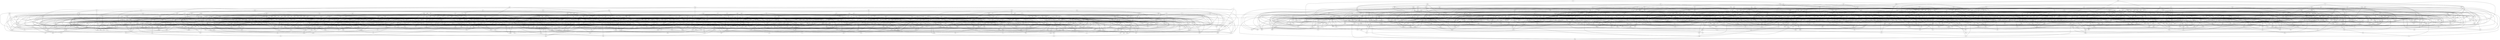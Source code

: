 graph G {
	graph [bb="0,0,3450,3080.1",
		overlap=false
	];
	node [label="\N"];
	ctq	[height=0.5,
		pos="2890,1730",
		width=0.75];
	zbt	[height=0.5,
		pos="2207.7,1258.1",
		width=0.75];
	ctq -- zbt	[pos="2871.1,1716.9 2773,1649.1 2324.4,1338.8 2226.6,1271.2"];
	txv	[height=0.5,
		pos="3245.2,1287.7",
		width=0.75];
	ctq -- txv	[pos="2903.1,1713.7 2958.9,1644.2 3177.1,1372.5 3232.4,1303.6"];
	lpm	[height=0.5,
		pos="2327.4,1563.1",
		width=0.75];
	ctq -- lpm	[pos="2865.1,1722.6 2772.1,1695 2445.4,1598.1 2352.3,1570.5"];
	hnk	[height=0.5,
		pos="3178.8,1658.3",
		width=0.75];
	ctq -- hnk	[pos="2915.7,1723.6 2970.5,1710 3098.5,1678.2 3153.2,1664.7"];
	snf	[height=0.5,
		pos="2170.7,965.98",
		width=0.75];
	zbt -- snf	[pos="2205.4,1239.9 2198.8,1187.4 2179.7,1036.7 2173,984.25"];
	nrk	[height=0.5,
		pos="2146,1033.1",
		width=0.75];
	zbt -- nrk	[pos="2202.8,1240.1 2191.2,1198 2162.6,1093.4 2151,1051.2"];
	qns	[height=0.5,
		pos="1857.7,1374",
		width=0.75];
	zbt -- qns	[pos="2183.1,1266.3 2118.8,1287.6 1946.5,1344.6 1882.2,1365.9"];
	pzx	[height=0.5,
		pos="3209,1031",
		width=0.75];
	txv -- pzx	[pos="3242.7,1269.6 3236.1,1222.6 3218.3,1096.7 3211.6,1049.4"];
	fcp	[height=0.5,
		pos="3209.7,1123.6",
		width=0.75];
	hnk -- fcp	[pos="3179.8,1639.9 3184.6,1557.6 3203.9,1224 3208.6,1141.9"];
	jxx	[height=0.5,
		pos="2714.6,1596.3",
		width=0.75];
	hnk -- jxx	[pos="3151.8,1654.7 3069.7,1643.7 2823.2,1610.8 2741.4,1599.8"];
	qhv	[height=0.5,
		pos="215.41,1688.9",
		width=0.75];
	nmc	[height=0.5,
		pos="781.46,2364.8",
		width=0.75823];
	qhv -- nmc	[pos="228.84,1705 305.94,1797 691.39,2257.3 768.15,2348.9"];
	cfm	[height=0.5,
		pos="493,2331.9",
		width=0.75];
	qhv -- cfm	[pos="222.98,1706.4 262.6,1798.2 445.83,2222.6 485.44,2314.4"];
	ztp	[height=0.5,
		pos="525.4,1425.5",
		width=0.75];
	qhv -- ztp	[pos="232.07,1674.7 285.9,1629 454.71,1485.5 508.65,1439.7"];
	ctg	[height=0.5,
		pos="518.39,1179.7",
		width=0.75];
	qhv -- ctg	[pos="225.49,1672 271.59,1594.5 462.09,1274.3 508.27,1196.7"];
	dhm	[height=0.5,
		pos="1282.2,2660.5",
		width=0.77245];
	nmc -- dhm	[pos="802.02,2377 883.09,2424.8 1180.1,2600.2 1261.5,2648.3"];
	xhf	[height=0.5,
		pos="1232.5,2130",
		width=0.75];
	cfm -- xhf	[pos="518.46,2324.9 632.23,2293.9 1093.6,2167.9 1207.1,2136.9"];
	gkb	[height=0.5,
		pos="1011.4,2120.3",
		width=0.75];
	cfm -- gkb	[pos="516.29,2322.4 602.39,2287.2 902.21,2164.9 988.2,2129.8"];
	xrm	[height=0.5,
		pos="792.79,2214.9",
		width=0.75];
	cfm -- xrm	[pos="516.78,2322.6 572.87,2300.7 712.92,2246 769.01,2224.1"];
	plk	[height=0.5,
		pos="307.24,1331.2",
		width=0.75];
	ztp -- plk	[pos="502.47,1415.6 460.57,1397.5 372.11,1359.2 330.19,1341.1"];
	kht	[height=0.5,
		pos="1338.6,1638.1",
		width=0.75];
	ctg -- kht	[pos="539.49,1191.5 654.34,1255.7 1203.2,1562.4 1317.7,1626.4"];
	tnr	[height=0.5,
		pos="261.82,1426.4",
		width=0.75];
	ctg -- tnr	[pos="502.73,1194.8 456.81,1238.9 322.93,1367.7 277.28,1411.6"];
	flc	[height=0.5,
		pos="2974.6,1263.8",
		width=0.75];
	mxp	[height=0.5,
		pos="1733.8,828.13",
		width=0.77245];
	flc -- mxp	[pos="2950.3,1255.3 2793,1200.1 1918,892.82 1758.7,836.88"];
	fpp	[height=0.5,
		pos="1424.8,975.78",
		width=0.75];
	mxp -- fpp	[pos="1711.1,838.99 1653.8,866.36 1504,937.94 1447.2,965.11"];
	kxv	[height=0.5,
		pos="801.05,1020.8",
		width=0.75];
	mxp -- kxv	[pos="1706.9,833.69 1571,861.77 961.25,987.71 827.18,1015.4"];
	fds	[height=0.5,
		pos="2161.1,204.99",
		width=0.75];
	nqr	[height=0.5,
		pos="1482.4,93.713",
		width=0.75];
	fds -- nqr	[pos="2134.5,200.63 2025.9,182.83 1617.1,115.79 1508.8,98.045"];
	fjd	[height=0.5,
		pos="1398.2,195.03",
		width=0.75];
	fds -- fjd	[pos="2134,204.64 2015.4,203.09 1544.1,196.94 1425.4,195.39"];
	txn	[height=0.5,
		pos="1318.9,754.53",
		width=0.75];
	fjd -- txn	[pos="1395.6,213.33 1383.6,298.08 1333.5,651.92 1321.5,736.37"];
	crt	[height=0.5,
		pos="1562.7,2521.8",
		width=0.75];
	jph	[height=0.5,
		pos="1104.2,2654.7",
		width=0.75];
	crt -- jph	[pos="1537.7,2529.1 1457.8,2552.2 1209.1,2624.3 1129.2,2647.5"];
	njh	[height=0.5,
		pos="1827.6,2930.1",
		width=0.75];
	crt -- njh	[pos="1573.6,2538.6 1616.5,2604.8 1773.9,2847.4 1816.8,2913.4"];
	grf	[height=0.5,
		pos="1304.6,2787.6",
		width=0.75];
	jph -- grf	[pos="1123.8,2667.7 1162.2,2693.2 1247,2749.4 1285.2,2774.7"];
	njh -- dhm	[pos="1805.5,2919.2 1717.7,2875.7 1392.9,2715.2 1304.6,2671.5"];
	tzv	[height=0.5,
		pos="1106.1,188.55",
		width=0.75];
	lvv	[height=0.5,
		pos="488.28,720.3",
		width=0.75];
	tzv -- lvv	[pos="1089.3,203.05 1001.1,278.95 593.26,629.94 505.11,705.81"];
	bmx	[height=0.5,
		pos="1998.6,1548.7",
		width=0.77245];
	tjz	[height=0.5,
		pos="2170.4,1695.2",
		width=0.75];
	bmx -- tjz	[pos="2015.7,1563.2 2048.7,1591.4 2120.8,1653 2153.6,1680.9"];
	tns	[height=0.5,
		pos="2055.9,1665.7",
		width=0.75];
	bmx -- tns	[pos="2007.2,1566.2 2018.1,1588.4 2036.7,1626.3 2047.5,1648.4"];
	jst	[height=0.5,
		pos="1969.2,1638.1",
		width=0.75];
	bmx -- jst	[pos="1992.8,1566.3 1987.7,1581.9 1980.3,1604.5 1975.1,1620.1"];
	kfj	[height=0.5,
		pos="1780.7,1553.7",
		width=0.75];
	bmx -- kfj	[pos="1970.6,1549.3 1928.5,1550.3 1849.6,1552.1 1808,1553.1"];
	mqb	[height=0.5,
		pos="2295.2,1719.7",
		width=0.77245];
	bmx -- mqb	[pos="2019.5,1560.7 2073.9,1592.1 2220,1676.3 2274.4,1707.7"];
	jmd	[height=0.5,
		pos="1699,1455.2",
		width=0.75];
	bmx -- jmd	[pos="1973.1,1540.7 1916.2,1522.9 1779.7,1480.4 1723.7,1462.9"];
	hqs	[height=0.5,
		pos="1713.1,1641.3",
		width=0.75];
	tjz -- hqs	[pos="2143.5,1692.1 2062.4,1682.5 1821,1654 1740,1644.5"];
	fbt	[height=0.5,
		pos="2305.6,1858.6",
		width=0.75];
	jst -- fbt	[pos="1988.8,1650.9 2048.2,1689.8 2226.5,1806.7 2286,1845.7"];
	dsd	[height=0.5,
		pos="1243.8,1407.3",
		width=0.75];
	kfj -- dsd	[pos="1755.6,1546.9 1665.5,1522.3 1359.7,1438.9 1269.2,1414.3"];
	lph	[height=0.5,
		pos="1422,1453.9",
		width=0.75];
	jmd -- lph	[pos="1671.7,1455.1 1618.6,1454.8 1502.1,1454.3 1449.1,1454"];
	slm	[height=0.5,
		pos="729.33,491.32",
		width=0.75];
	nxr	[height=0.5,
		pos="1191.7,184.66",
		width=0.75];
	slm -- nxr	[pos="748.9,478.34 824.46,428.23 1096.6,247.75 1172.2,197.64"];
	chl	[height=0.5,
		pos="1333.3,185.28",
		width=0.75];
	slm -- chl	[pos="751.18,480.25 845.5,432.45 1217.2,244.11 1311.4,196.34"];
	dtz	[height=0.5,
		pos="1746.4,1077.9",
		width=0.75];
	slm -- dtz	[pos="750.11,503.3 881.39,579.02 1594.5,990.28 1725.7,1065.9"];
	fkf	[height=0.5,
		pos="423.71,880.48",
		width=0.75];
	slm -- fkf	[pos="716.59,507.54 666.88,570.84 486.31,800.77 436.51,864.18"];
	vxg	[height=0.5,
		pos="1321.2,554.59",
		width=0.75];
	nxr -- vxg	[pos="1198,202.5 1219.9,265.14 1293.2,474.57 1315,536.93"];
	fmm	[height=0.5,
		pos="1454.1,421.27",
		width=0.8151];
	nxr -- fmm	[pos="1208.2,199.46 1255.2,241.85 1389.9,363.41 1437.3,406.17"];
	lxg	[height=0.5,
		pos="1799.8,56.049",
		width=0.75];
	nxr -- lxg	[pos="1217.9,179.13 1317.7,158.02 1674.1,82.626 1773.7,61.554"];
	fml	[height=0.5,
		pos="912.67,1111.5",
		width=0.75];
	fkf -- fml	[pos="445.99,891 527.45,929.48 808.59,1062.3 890.26,1100.9"];
	kkt	[height=0.5,
		pos="1744.6,2692.7",
		width=0.75];
	qdl	[height=0.5,
		pos="2161.3,2519.1",
		width=0.75];
	kkt -- qdl	[pos="1767.8,2683 1841,2652.5 2065.3,2559.1 2138.2,2528.8"];
	gpv	[height=0.5,
		pos="1043.1,2076.2",
		width=0.75];
	clq	[height=0.5,
		pos="1854.8,2011.7",
		width=0.75];
	gpv -- clq	[pos="1070.1,2074.1 1193.7,2064.3 1704,2023.7 1827.7,2013.9"];
	qpb	[height=0.5,
		pos="1281.1,2616.5",
		width=0.75];
	gpv -- qpb	[pos="1050.9,2093.9 1087,2175.7 1237.5,2517.4 1273.4,2599"];
	mbh	[height=0.5,
		pos="1684.1,1685.5",
		width=0.77245];
	clq -- mbh	[pos="1845.9,1994.6 1816.5,1938.4 1722.8,1759.4 1693.2,1702.8"];
	slx	[height=0.5,
		pos="2169.5,2274.3",
		width=0.75];
	clq -- slx	[pos="1871.7,2025.8 1926.4,2071.4 2097.8,2214.4 2152.5,2260.1"];
	knt	[height=0.5,
		pos="1678.7,2165.9",
		width=0.75];
	clq -- knt	[pos="1838.3,2026.2 1804.7,2055.6 1729,2121.9 1695.4,2151.3"];
	phq	[height=0.5,
		pos="1700,2469.7",
		width=0.75];
	qpb -- phq	[pos="1305.4,2608 1379.6,2582 1602,2504 1675.9,2478.1"];
	gxf	[height=0.5,
		pos="472.42,2506.1",
		width=0.75];
	zrf	[height=0.5,
		pos="589.06,2238.2",
		width=0.75];
	gxf -- zrf	[pos="480.07,2488.6 501.21,2440 560.21,2304.5 581.38,2255.8"];
	rsz	[height=0.5,
		pos="1029.6,1209.3",
		width=0.75];
	clr	[height=0.5,
		pos="1871.1,1685.8",
		width=0.75];
	rsz -- clr	[pos="1050.4,1221.1 1166.6,1286.9 1734,1608.2 1850.2,1674"];
	jqt	[height=0.5,
		pos="3133.7,1415.3",
		width=0.75];
	tdp	[height=0.5,
		pos="3139.6,1095.3",
		width=0.75];
	jqt -- tdp	[pos="3134,1397.2 3135.1,1341 3138.2,1170.1 3139.3,1113.7"];
	lnv	[height=0.5,
		pos="2789.5,646.21",
		width=0.75];
	jqt -- lnv	[pos="3125.9,1397.8 3079.7,1294.6 2843.5,766.81 2797.3,663.69"];
	msg	[height=0.5,
		pos="2905.8,1974.7",
		width=0.75];
	jqt -- msg	[pos="3126.5,1433 3092.4,1516.8 2947.1,1873.3 2913,1957"];
	lzt	[height=0.5,
		pos="2765.7,1024.7",
		width=0.75];
	jqt -- lzt	[pos="3119.3,1400 3060.4,1337.5 2838.7,1102.2 2780.1,1039.9"];
	tkb	[height=0.5,
		pos="3003.7,1503.1",
		width=0.75];
	msg -- tkb	[pos="2909.6,1956.5 2925.2,1881.4 2984.4,1596.2 2999.9,1521.3"];
	pgg	[height=0.5,
		pos="3097.8,1859.6",
		width=0.75];
	msg -- pgg	[pos="2926,1962.6 2962.8,1940.5 3040.3,1894 3077.3,1871.8"];
	vgl	[height=0.5,
		pos="2345,1763.7",
		width=0.75];
	msg -- vgl	[pos="2882.1,1965.8 2790.4,1931.3 2460.4,1807.1 2368.8,1772.6"];
	xqt	[height=0.5,
		pos="2046.2,905.81",
		width=0.75];
	lzt -- xqt	[pos="2739.3,1020.3 2626.4,1001.7 2186.2,928.93 2072.9,910.22"];
	cln	[height=0.5,
		pos="2827.9,1029.8",
		width=0.75];
	lzt -- cln	[pos="2792.8,1026.9 2795.5,1027.1 2798.1,1027.4 2800.7,1027.6"];
	dkb	[height=0.5,
		pos="818.63,1574.3",
		width=0.75];
	fbr	[height=0.5,
		pos="1414.4,1814.6",
		width=0.75];
	dkb -- fbr	[pos="841.98,1583.7 937.17,1622.1 1295.4,1766.6 1390.9,1805.2"];
	ljl	[height=0.5,
		pos="633.49,2122.8",
		width=0.75];
	dkb -- ljl	[pos="812.57,1592.2 784.53,1675.3 667.45,2022.2 639.5,2105"];
	fdx	[height=0.5,
		pos="753.14,1548.2",
		width=0.75];
	dkb -- fdx	[pos="794.98,1564.9 788.98,1562.5 782.52,1559.9 776.53,1557.5"];
	zpg	[height=0.5,
		pos="1827.8,1942.3",
		width=0.75];
	fbr -- zpg	[pos="1439.3,1822.3 1513,1845.1 1729.1,1911.8 1802.9,1934.5"];
	nvf	[height=0.5,
		pos="2776.6,2273.2",
		width=0.75];
	fbr -- nvf	[pos="1438.9,1822.9 1606.7,1879.4 2584.3,2208.5 2752.1,2264.9"];
	zvx	[height=0.5,
		pos="845.67,1726.7",
		width=0.75];
	fbr -- zvx	[pos="1387.7,1810.5 1292.2,1795.7 967.71,1745.6 872.28,1730.8"];
	hbq	[height=0.5,
		pos="379.24,1749.9",
		width=0.75];
	fdx -- hbq	[pos="731.69,1559.8 665.74,1595.4 466.43,1702.9 400.6,1738.4"];
	hfd	[height=0.5,
		pos="1071,1584.4",
		width=0.75];
	fdx -- hfd	[pos="780.24,1551.3 840.3,1558.1 984.01,1574.5 1044,1581.3"];
	gfp	[height=0.5,
		pos="2751.8,2021",
		width=0.75];
	dtg	[height=0.5,
		pos="1837.5,1641.8",
		width=0.75];
	gfp -- dtg	[pos="2728.8,2011.4 2601.6,1958.7 1987.5,1704 1860.5,1651.3"];
	ljp	[height=0.5,
		pos="2690.2,2124.9",
		width=0.75];
	gfp -- ljp	[pos="2741.6,2038.1 2730.1,2057.5 2711.6,2088.8 2700.2,2108.1"];
	sdh	[height=0.5,
		pos="2448.2,2329.1",
		width=0.75];
	tjn	[height=0.5,
		pos="1583.6,2655.7",
		width=0.75];
	sdh -- tjn	[pos="2424.7,2338 2301.4,2384.6 1731.8,2599.8 1607.5,2646.7"];
	mtc	[height=0.5,
		pos="1628.5,1814",
		width=0.75];
	dxc	[height=0.5,
		pos="2217.7,2221.1",
		width=0.75];
	mtc -- dxc	[pos="1647.4,1827.1 1736.1,1888.4 2109.5,2146.3 2198.6,2207.9"];
	rqp	[height=0.5,
		pos="845.79,1881",
		width=0.75];
	mtc -- rqp	[pos="1601.5,1816.3 1481.2,1826.6 993.9,1868.3 873.03,1878.7"];
	lrq	[height=0.5,
		pos="2404.7,1965.3",
		width=0.75];
	dxc -- lrq	[pos="2229.7,2204.7 2263.4,2158.7 2358.7,2028.2 2392.6,1981.9"];
	mtf	[height=0.5,
		pos="2364.1,2054.2",
		width=0.75];
	dxc -- mtf	[pos="2231.5,2205.4 2259.4,2173.6 2322.3,2101.8 2350.3,2069.9"];
	ccd	[height=0.5,
		pos="3154.8,1172.3",
		width=0.75];
	ccd -- tkb	[pos="3146.9,1189.7 3120.8,1246.7 3037.9,1428.2 3011.7,1485.6"];
	vrt	[height=0.5,
		pos="2331.8,1225.3",
		width=0.75];
	tkb -- vrt	[pos="2980.6,1493.5 2877.3,1450.8 2459,1277.9 2355.2,1234.9"];
	tbz	[height=0.5,
		pos="3136.3,1313.2",
		width=0.75];
	tkb -- tbz	[pos="3015.2,1486.6 3040.3,1450.7 3099.6,1365.8 3124.7,1329.9"];
	hdx	[height=0.5,
		pos="834.84,1484.5",
		width=0.75];
	pqs	[height=0.5,
		pos="1537.9,1567.6",
		width=0.75];
	hdx -- pqs	[pos="861.55,1487.7 972.92,1500.9 1399.8,1551.3 1511.2,1564.4"];
	ntd	[height=0.5,
		pos="2208.6,1208.4",
		width=0.75];
	spb	[height=0.5,
		pos="2426.2,1317.6",
		width=0.75];
	ntd -- spb	[pos="2230.3,1219.3 2271.9,1240.2 2362.6,1285.6 2404.4,1306.6"];
	zjs	[height=0.5,
		pos="2359.9,702.03",
		width=0.75];
	ntd -- zjs	[pos="2214,1190.4 2237.5,1111.7 2331,798.86 2354.5,720.1"];
	vkb	[height=0.5,
		pos="2021.7,1210.9",
		width=0.75];
	ntd -- vkb	[pos="2181.5,1208.8 2146,1209.2 2084.3,1210.1 2048.9,1210.5"];
	drp	[height=0.5,
		pos="2216.5,1440.8",
		width=0.75];
	spb -- drp	[pos="2405.8,1329.6 2365.7,1353.2 2277.2,1405.1 2237.1,1428.7"];
	mph	[height=0.5,
		pos="2464.5,552.89",
		width=0.77245];
	zjs -- mph	[pos="2371.5,685.5 2391.6,656.83 2432.7,598.21 2452.9,569.49"];
	ccj	[height=0.5,
		pos="2223.9,440.6",
		width=0.75];
	zjs -- ccj	[pos="2351,684.88 2326.3,637.51 2257.6,505.26 2232.9,457.82"];
	lvn	[height=0.5,
		pos="2321.4,760.78",
		width=0.75];
	vkb -- lvn	[pos="2032.9,1194.1 2080.2,1123.1 2263.2,848.18 2310.3,777.45"];
	hjl	[height=0.5,
		pos="192.34,1828",
		width=0.75];
	gxd	[height=0.5,
		pos="348.85,2210.2",
		width=0.75];
	hjl -- gxd	[pos="199.57,1845.7 225.79,1909.7 315.61,2129.1 341.69,2192.8"];
	cbb	[height=0.5,
		pos="390.97,1936.5",
		width=0.75];
	hjl -- cbb	[pos="213.6,1839.6 251.83,1860.5 331.75,1904.2 369.87,1925"];
	vpp	[height=0.5,
		pos="978.94,2171.8",
		width=0.75];
	hjl -- vpp	[pos="215.03,1837.9 329.39,1887.9 841.58,2111.7 956.16,2161.8"];
	gxd -- gpv	[pos="375.22,2205.2 485.2,2183.9 906.72,2102.6 1016.7,2081.3"];
	lfc	[height=0.5,
		pos="695.53,2126.8",
		width=0.75];
	cbb -- lfc	[pos="410.95,1949 466.14,1983.5 620.2,2079.8 675.47,2114.3"];
	mdl	[height=0.5,
		pos="1366.9,2493.6",
		width=0.75];
	vpp -- mdl	[pos="996.11,2186 1060.3,2239.3 1286,2426.5 1349.9,2479.5"];
	ktt	[height=0.5,
		pos="1356.4,609.11",
		width=0.75];
	jdn	[height=0.5,
		pos="1998.4,635.58",
		width=0.75];
	ktt -- jdn	[pos="1383.6,610.23 1488.5,614.55 1866.3,630.13 1971.2,634.46"];
	kpv	[height=0.5,
		pos="1577.6,592.29",
		width=0.75];
	jdn -- kpv	[pos="1971.5,632.8 1895.6,624.99 1680.6,602.88 1604.7,595.07"];
	hkf	[height=0.5,
		pos="1258.9,563.09",
		width=0.75];
	vmm	[height=0.5,
		pos="1803.9,438.27",
		width=0.85775];
	hkf -- vmm	[pos="1284.8,557.15 1375.7,536.34 1679.3,466.79 1774.9,444.91"];
	nlh	[height=0.5,
		pos="2659.3,2169",
		width=0.75];
	lbs	[height=0.5,
		pos="2089.1,2216.4",
		width=0.75];
	nlh -- lbs	[pos="2632.2,2171.2 2536.2,2179.2 2212.7,2206.1 2116.4,2214.1"];
	lbs -- phq	[pos="2069.6,2229.1 2003,2272.4 1785.7,2413.9 1719.4,2457.1"];
	tjr	[height=0.5,
		pos="1216.9,292.57",
		width=0.75];
	ppc	[height=0.5,
		pos="1388.4,564.9",
		width=0.75];
	tjr -- ppc	[pos="1227.4,309.19 1258,357.81 1347.1,499.36 1377.8,548.14"];
	jxp	[height=0.5,
		pos="839.46,693.69",
		width=0.75];
	tjr -- jxp	[pos="1202.6,307.8 1142.8,371.34 913.63,614.88 853.81,678.44"];
	npd	[height=0.5,
		pos="2132.6,906.8",
		width=0.75];
	tjr -- npd	[pos="1236,305.4 1355.1,385.25 1993.3,813.39 2113.2,893.78"];
	ldr	[height=0.5,
		pos="1129.7,144.52",
		width=0.75];
	tjr -- ldr	[pos="1206.9,275.59 1190.1,247.03 1156.3,189.73 1139.6,161.3"];
	mmf	[height=0.5,
		pos="1810.9,1104.8",
		width=0.8151];
	ppc -- mmf	[pos="1401,581.05 1463.1,660.36 1735,1007.8 1797.9,1088.2"];
	jqg	[height=0.5,
		pos="2464.7,1522.7",
		width=0.75];
	npd -- jqg	[pos="2141.8,923.91 2189.5,1012.3 2407.4,1416.4 2455.3,1505.3"];
	fpt	[height=0.5,
		pos="1861.9,18",
		width=0.75];
	ldr -- fpt	[pos="1156.2,139.94 1270.5,120.18 1721.2,42.318 1835.5,22.571"];
	nfk	[height=0.5,
		pos="1055,2698.8",
		width=0.75];
	njf	[height=0.5,
		pos="1170.4,2817.4",
		width=0.75];
	nfk -- njf	[pos="1069.6,2713.8 1091.7,2736.5 1133.3,2779.3 1155.5,2802.1"];
	cht	[height=0.5,
		pos="2030,2835.3",
		width=0.75];
	nfk -- cht	[pos="1081.9,2702.5 1221.6,2722.1 1864.5,2812.1 2003.5,2831.5"];
	pxg	[height=0.5,
		pos="628.22,1826.4",
		width=0.75];
	nfk -- pxg	[pos="1046.5,2681.4 991.88,2569.7 691.46,1955.7 636.77,1843.9"];
	njf -- tjn	[pos="1194.1,2808.1 1266.9,2779.6 1487.2,2693.4 1560,2665"];
	szx	[height=0.5,
		pos="1000.2,2217.1",
		width=0.75];
	njf -- szx	[pos="1165.3,2799.4 1140.2,2711.1 1030.2,2323.2 1005.2,2235"];
	mns	[height=0.5,
		pos="1381.2,2918.8",
		width=0.75];
	njf -- mns	[pos="1192.5,2828 1233,2847.5 1318.5,2888.6 1359,2908.1"];
	kgl	[height=0.5,
		pos="772.83,1441.5",
		width=0.75];
	pxg -- kgl	[pos="634.91,1808.6 659.13,1744.2 742.11,1523.3 766.21,1459.1"];
	xdq	[height=0.5,
		pos="856.31,2096.2",
		width=0.75];
	pxg -- xdq	[pos="641.81,1842.5 682.38,1890.5 802.32,2032.3 842.8,2080.2"];
	gzl	[height=0.5,
		pos="2819.3,418.32",
		width=0.75];
	kfs	[height=0.5,
		pos="2696.1,417.1",
		width=0.75];
	gzl -- kfs	[pos="2791.9,418.05 2771.5,417.85 2743.8,417.57 2723.4,417.37"];
	nvm	[height=0.5,
		pos="835.49,800.72",
		width=0.77245];
	vjt	[height=0.5,
		pos="644.86,546.33",
		width=0.75];
	nvm -- vjt	[pos="823.28,784.42 788.93,738.58 691.75,608.9 657.22,562.83"];
	jgh	[height=0.5,
		pos="1796.7,794.09",
		width=0.75];
	nvm -- jgh	[pos="863.74,800.53 1004.7,799.55 1630.5,795.23 1769.3,794.28"];
	bmv	[height=0.5,
		pos="1181.9,1162.2",
		width=0.77245];
	nvm -- bmv	[pos="850.38,816.25 907.22,875.58 1110.3,1087.5 1167,1146.7"];
	tld	[height=0.5,
		pos="1309.5,346.71",
		width=0.75];
	jgh -- tld	[pos="1780.5,779.2 1706.2,710.98 1398.7,428.59 1325.3,361.2"];
	ffd	[height=0.5,
		pos="1779,2283.6",
		width=0.75];
	sdn	[height=0.5,
		pos="1494.4,2351.5",
		width=0.75];
	ffd -- sdn	[pos="1753.2,2289.7 1699.2,2302.6 1574.5,2332.4 1520.3,2345.3"];
	ffd -- kht	[pos="1767.7,2266.9 1706.1,2176.7 1412,1745.7 1350.1,1654.9"];
	kht -- lph	[pos="1346.6,1620.5 1362.6,1585.3 1398.1,1506.7 1414.1,1471.5"];
	rjc	[height=0.5,
		pos="1737.7,1205.6",
		width=0.75];
	lbn	[height=0.5,
		pos="1777.5,1509.7",
		width=0.75];
	rjc -- lbn	[pos="1740.1,1223.7 1747.2,1277.6 1768,1437 1775.1,1491.3"];
	skk	[height=0.5,
		pos="1737.8,1121.9",
		width=0.75];
	rjc -- skk	[pos="1737.8,1187.4 1737.8,1173.5 1737.8,1154.3 1737.8,1140.3"];
	bjd	[height=0.5,
		pos="883.26,932.85",
		width=0.75];
	rjc -- bjd	[pos="1713.1,1197.7 1588.9,1158 1032.5,980.47 908.01,940.75"];
	fql	[height=0.5,
		pos="2465.2,1118.2",
		width=0.75];
	rjc -- fql	[pos="1764.5,1202.3 1878.6,1188.6 2323.7,1135.2 2438.3,1121.4"];
	fsk	[height=0.5,
		pos="1524.1,1391.1",
		width=0.75];
	lbn -- fsk	[pos="1755,1499.2 1706.9,1476.7 1594.6,1424.1 1546.5,1401.6"];
	cpz	[height=0.5,
		pos="2711.5,1800.5",
		width=0.75];
	lbn -- cpz	[pos="1802,1517.3 1933.6,1558.3 2554.8,1751.7 2686.8,1792.8"];
	gqd	[height=0.5,
		pos="2663.9,1491.2",
		width=0.75];
	skk -- gqd	[pos="1761.2,1131.3 1889.9,1182.6 2512,1430.6 2640.6,1481.9"];
	hxt	[height=0.5,
		pos="1380.1,1277.7",
		width=0.75];
	skk -- hxt	[pos="1714.9,1131.9 1650.3,1160 1467.2,1239.7 1402.8,1267.8"];
	fql -- ccd	[pos="2492.3,1120.3 2602.5,1129 3017.1,1161.5 3127.6,1170.2"];
	kcs	[height=0.5,
		pos="2913.6,671.28",
		width=0.75];
	fql -- kcs	[pos="2480.4,1103 2549.1,1034.6 2830.4,754.15 2898.6,686.18"];
	kgn	[height=0.5,
		pos="2080.4,1517.3",
		width=0.75];
	kgn -- drp	[pos="2101.3,1505.5 2127,1491.1 2170.2,1466.9 2195.7,1452.5"];
	hmx	[height=0.5,
		pos="1827.5,962.35",
		width=0.77245];
	kgn -- hmx	[pos="2072.4,1499.7 2034.5,1416.7 1873.3,1063 1835.5,979.88"];
	qlj	[height=0.5,
		pos="1513.3,1656.7",
		width=0.75];
	smm	[height=0.5,
		pos="2086.7,1897.4",
		width=0.82932];
	qlj -- smm	[pos="1536.4,1666.4 1628.4,1705 1967.2,1847.2 2061.9,1887"];
	cqn	[height=0.5,
		pos="1424.6,1321.7",
		width=0.75];
	qlj -- cqn	[pos="1508.5,1638.6 1493.1,1580.5 1444.8,1398.1 1429.4,1339.8"];
	kmd	[height=0.5,
		pos="1188,1542.5",
		width=0.77245];
	qlj -- kmd	[pos="1489.1,1648.2 1429,1627.1 1273.5,1572.5 1212.8,1551.2"];
	lhf	[height=0.5,
		pos="2133.8,2030",
		width=0.75];
	qlj -- lhf	[pos="1533.5,1668.9 1627.4,1725.3 2019.1,1961 2113.3,2017.7"];
	fpq	[height=0.5,
		pos="837.48,1381.9",
		width=0.75];
	qlj -- fpq	[pos="1490,1647.2 1386.1,1605 965.36,1433.9 860.99,1391.4"];
	kvc	[height=0.5,
		pos="1474.9,1726.3",
		width=0.75];
	qlj -- kvc	[pos="1503.8,1673.9 1497.8,1684.7 1490.2,1698.5 1484.3,1709.3"];
	lhn	[height=0.5,
		pos="745.67,1188.7",
		width=0.75];
	qlj -- lhn	[pos="1493.1,1644.4 1385,1578.5 874.4,1267.2 765.95,1201.1"];
	vfx	[height=0.5,
		pos="1238.4,1451.3",
		width=0.75];
	qlj -- vfx	[pos="1495.2,1643.2 1445.4,1606 1306.4,1502.1 1256.5,1464.9"];
	cth	[height=0.5,
		pos="1581.1,1904",
		width=0.75];
	qlj -- cth	[pos="1518.2,1674.8 1530.8,1720.7 1563.7,1840.6 1576.2,1886.1"];
	kzg	[height=0.5,
		pos="2423.1,2285",
		width=0.75];
	smm -- kzg	[pos="2100.7,1913.5 2155.5,1976.7 2355.1,2206.7 2409.3,2269.2"];
	dmg	[height=0.5,
		pos="2017.2,1949.9",
		width=0.77245];
	smm -- dmg	[pos="2067.7,1911.7 2057.7,1919.3 2045.6,1928.5 2035.7,1935.9"];
	qpg	[height=0.5,
		pos="1839.6,1506",
		width=0.75];
	cqn -- qpg	[pos="1447.5,1331.9 1520.1,1364.1 1744.3,1463.7 1816.8,1495.9"];
	kjr	[height=0.5,
		pos="956.72,1293.8",
		width=0.75];
	cqn -- kjr	[pos="1397.4,1320.1 1314.7,1315.1 1066.8,1300.4 983.98,1295.5"];
	dsr	[height=0.5,
		pos="859.72,1204",
		width=0.75];
	cqn -- dsr	[pos="1398.5,1316.2 1304,1296.6 980.45,1229.1 885.88,1209.4"];
	pds	[height=0.5,
		pos="1213,1912",
		width=0.75];
	kmd -- pds	[pos="1189.3,1560.8 1193.5,1623.7 1207.5,1830.5 1211.8,1893.6"];
	dvs	[height=0.5,
		pos="2825.2,2405.3",
		width=0.75];
	lhf -- dvs	[pos="2154.9,2041.4 2257.2,2096.9 2701.3,2338 2803.9,2393.7"];
	gfv	[height=0.5,
		pos="2698.7,2569.1",
		width=0.75];
	lhf -- gfv	[pos="2149.5,2044.9 2230.7,2122.4 2602.1,2476.9 2683.1,2554.2"];
	rlq	[height=0.5,
		pos="1728.1,2114.5",
		width=0.75];
	lhf -- rlq	[pos="2107.8,2035.4 2034.6,2050.6 1827.4,2093.8 1754.1,2109.1"];
	grd	[height=0.5,
		pos="1729.3,2006.5",
		width=0.75];
	lhf -- grd	[pos="2106.6,2028.4 2033,2024.1 1830.4,2012.4 1756.6,2008.1"];
	kvc -- ztp	[pos="1450.5,1718.6 1317.7,1676.5 683.6,1475.6 550.1,1433.3"];
	sxc	[height=0.5,
		pos="2689.4,2274.2",
		width=0.75];
	kvc -- sxc	[pos="1497.6,1736.5 1649.2,1804.9 2515.8,2195.9 2666.9,2264.1"];
	rjl	[height=0.5,
		pos="379.4,1351.8",
		width=0.75];
	lhn -- rjl	[pos="722.76,1198.9 656.98,1228.2 468.07,1312.3 402.31,1341.6"];
	mrq	[height=0.5,
		pos="597.54,1644.4",
		width=0.75];
	vfx -- mrq	[pos="1213.7,1458.8 1111.8,1489.5 724.95,1606 622.54,1636.9"];
	vfx -- hqs	[pos="1262,1460.8 1342.9,1493.1 1609,1599.7 1689.7,1632"];
	qdp	[height=0.5,
		pos="1745.8,1773.9",
		width=0.75];
	vfx -- qdp	[pos="1258.3,1464 1339.5,1515.6 1645.2,1709.9 1726.1,1761.3"];
	jrs	[height=0.5,
		pos="1796.6,2203.8",
		width=0.75];
	cth -- jrs	[pos="1593,1920.6 1630.7,1973 1747.1,2135 1784.8,2187.3"];
	gzb	[height=0.5,
		pos="741.17,2170.8",
		width=0.75];
	cth -- gzb	[pos="1556.4,1911.9 1433.5,1950.9 888.75,2124 765.86,2163"];
	zcx	[height=0.5,
		pos="1184.4,560.05",
		width=0.75];
	thr	[height=0.5,
		pos="860.49,880.14",
		width=0.75];
	zcx -- thr	[pos="1169.2,575.06 1114.8,628.83 930.01,811.45 875.65,865.16"];
	xdv	[height=0.5,
		pos="811.97,491.32",
		width=0.75];
	zcx -- xdv	[pos="1157.9,555.17 1089.3,542.5 906.29,508.72 838.08,496.14"];
	qrv	[height=0.5,
		pos="2064.9,663.72",
		width=0.75];
	zcx -- qrv	[pos="1211.3,563.21 1341.5,578.55 1907.1,645.14 2037.8,660.54"];
	hgc	[height=0.5,
		pos="777.43,695.32",
		width=0.75];
	xdv -- hgc	[pos="808.91,509.42 802.37,548.04 787.12,638.12 780.54,676.96"];
	nbh	[height=0.5,
		pos="2147.9,1080.2",
		width=0.75];
	qrv -- nbh	[pos="2068.5,681.89 2082.2,750.46 2130.5,993.22 2144.2,1062"];
	tvf	[height=0.5,
		pos="2846.7,478.08",
		width=0.75];
	qrv -- tvf	[pos="2090.5,657.65 2208.8,629.56 2702.2,512.39 2821,484.2"];
	spc	[height=0.5,
		pos="2448.1,886.26",
		width=0.75];
	qrv -- spc	[pos="2085.5,675.69 2152,714.33 2360.7,835.51 2427.4,874.24"];
	hpb	[height=0.5,
		pos="1800.4,1150.8",
		width=0.75];
	nbv	[height=0.5,
		pos="1636.3,1305.5",
		width=0.75];
	hpb -- nbv	[pos="1784.7,1165.6 1753.4,1195.1 1683.7,1260.8 1652.2,1290.5"];
	ftm	[height=0.5,
		pos="1857.8,918.33",
		width=0.75];
	hpb -- ftm	[pos="1804.9,1132.5 1815.6,1089.1 1842.6,979.85 1853.3,936.48"];
	tcr	[height=0.5,
		pos="2342,1080",
		width=0.75];
	hpb -- tcr	[pos="1827.2,1147.3 1919.6,1135.2 2223.2,1095.6 2315.3,1083.5"];
	lhg	[height=0.5,
		pos="1082.9,787.55",
		width=0.75];
	hpb -- lhg	[pos="1778.5,1139.7 1672.2,1085.9 1210.5,852.14 1104.6,798.53"];
	htm	[height=0.5,
		pos="1939.7,1109.9",
		width=0.75];
	nbv -- htm	[pos="1655.7,1293 1710.4,1257.7 1865.1,1158 1920,1122.6"];
	jjk	[height=0.5,
		pos="928.18,1027.6",
		width=0.75];
	nbv -- jjk	[pos="1612.7,1296.2 1505,1254 1059.8,1079.2 951.83,1036.9"];
	bsx	[height=0.5,
		pos="2142.4,1511.1",
		width=0.75];
	nbv -- bsx	[pos="1659.7,1315 1744.4,1349.4 2034.2,1467.1 2119,1501.6"];
	nbp	[height=0.5,
		pos="2501.4,600.99",
		width=0.75];
	ftm -- nbp	[pos="1880,907.4 1979,858.58 2380.5,660.6 2479.3,611.86"];
	kxk	[height=0.5,
		pos="2576,1708.7",
		width=0.75];
	gcl	[height=0.5,
		pos="2759.2,1745.2",
		width=0.75];
	kxk -- gcl	[pos="2602.2,1713.9 2637.1,1720.8 2698.2,1733 2733,1739.9"];
	dvk	[height=0.5,
		pos="2407.1,1782.9",
		width=0.75];
	kxk -- dvk	[pos="2553.2,1718.7 2521,1732.8 2462.4,1758.6 2430.1,1772.8"];
	zsz	[height=0.5,
		pos="2174.2,1137.7",
		width=0.75];
	kxk -- zsz	[pos="2564.4,1692.2 2506,1609.2 2244.3,1237.4 2185.8,1154.3"];
	kgx	[height=0.5,
		pos="2759.6,1844.5",
		width=0.75];
	kxk -- kgx	[pos="2594.2,1722.2 2629.4,1748.2 2705.9,1804.8 2741.1,1830.8"];
	rfz	[height=0.5,
		pos="3012,2000.4",
		width=0.75];
	kxk -- rfz	[pos="2595.3,1721.6 2667.4,1769.9 2921.1,1939.6 2992.9,1987.6"];
	grq	[height=0.5,
		pos="3239.5,1495.2",
		width=0.75];
	gcl -- grq	[pos="2780.8,1733.9 2860.6,1692.4 3138.3,1547.8 3218,1506.4"];
	gcl -- gqd	[pos="2752.5,1727.3 2735,1680.7 2688.1,1555.6 2670.6,1509"];
	vkf	[height=0.5,
		pos="1964.3,1503",
		width=0.75];
	dvk -- vkf	[pos="2387.2,1770.3 2313.7,1723.8 2057.6,1562 1984.1,1515.5"];
	vmx	[height=0.5,
		pos="2455.6,1613.6",
		width=0.77245];
	kgx -- vmx	[pos="2741.5,1830.8 2687.6,1789.8 2528.3,1668.8 2474,1627.5"];
	hjb	[height=0.5,
		pos="2053.8,1328.9",
		width=0.75];
	kgx -- hjb	[pos="2741.1,1831 2641.6,1758.3 2171.1,1414.7 2072.1,1342.3"];
	mmz	[height=0.5,
		pos="2824.7,1744",
		width=0.84354];
	kgx -- mmz	[pos="2770.4,1827.9 2782.3,1809.4 2801.6,1779.6 2813.7,1761"];
	jcg	[height=0.5,
		pos="2986.2,2081.2",
		width=0.75];
	rfz -- jcg	[pos="3006.3,2018.3 3002,2031.7 2996.2,2049.9 2991.9,2063.3"];
	ccz	[height=0.5,
		pos="3246.7,1657.7",
		width=0.75];
	rfz -- ccz	[pos="3023.3,1983.8 3063,1925.9 3195.3,1732.7 3235.2,1674.4"];
	fnv	[height=0.5,
		pos="548.54,1326.1",
		width=0.75];
	fnv -- hbq	[pos="541.48,1343.7 513.95,1412.7 413.92,1663.1 386.33,1732.2"];
	fdp	[height=0.5,
		pos="751.81,1617.6",
		width=0.75];
	fnv -- fdp	[pos="560.05,1342.6 595.74,1393.7 704.31,1549.4 740.17,1600.9"];
	tnq	[height=0.5,
		pos="898.64,1337.8",
		width=0.75];
	fnv -- tnq	[pos="575.72,1327 640.95,1329.2 805.78,1334.7 871.24,1336.9"];
	xpl	[height=0.5,
		pos="186.75,1195.7",
		width=0.75];
	fdp -- xpl	[pos="733.64,1604 648.64,1540.5 290.59,1273.2 205.12,1209.4"];
	gjz	[height=0.5,
		pos="330.41,2031.3",
		width=0.75];
	fdp -- gjz	[pos="736.31,1632.8 670.08,1697.8 411.24,1952 345.61,2016.4"];
	tnq -- kjr	[pos="916.7,1324.2 923.63,1318.9 931.53,1312.9 938.48,1307.7"];
	fls	[height=0.5,
		pos="2909.1,2252.5",
		width=0.75];
	kpq	[height=0.5,
		pos="3029.6,2493.1",
		width=0.75];
	fls -- kpq	[pos="2917.8,2269.8 2940,2314.1 2998.6,2431.2 3020.9,2475.6"];
	fmv	[height=0.5,
		pos="2548.3,2353.4",
		width=0.75];
	fls -- fmv	[pos="2883.7,2259.6 2817.5,2278.2 2639.8,2327.8 2573.6,2346.4"];
	rxx	[height=0.5,
		pos="2346.7,2619.8",
		width=0.75];
	fls -- rxx	[pos="2889.4,2265.4 2802.4,2322.2 2452.9,2550.5 2366.3,2607.1"];
	ntk	[height=0.5,
		pos="2629.1,1925.5",
		width=0.75];
	fls -- ntk	[pos="2895.6,2236.8 2848.3,2181.5 2690.4,1997.1 2642.8,1941.5"];
	kqg	[height=0.5,
		pos="1981.3,2923.6",
		width=0.75];
	kpq -- kqg	[pos="3006.3,2502.7 2866.7,2560 2144.5,2856.6 2004.7,2914"];
	bvp	[height=0.5,
		pos="2775,2185.2",
		width=0.75];
	kpq -- bvp	[pos="3016.3,2477 2972.3,2423.8 2832,2254.1 2788.2,2201.1"];
	lnl	[height=0.5,
		pos="1778.7,2873.9",
		width=0.75];
	rxx -- lnl	[pos="2324.1,2630 2232.9,2670.8 1892.7,2822.9 1801.4,2863.8"];
	dbm	[height=0.5,
		pos="1888.5,2475",
		width=0.77245];
	rxx -- dbm	[pos="2322.1,2612 2242.7,2587 1994.2,2508.4 1913.8,2483"];
	lnk	[height=0.5,
		pos="1408.8,2336.7",
		width=0.75];
	lnk -- ffd	[pos="1435.4,2332.9 1503.6,2323.1 1683.7,2297.2 1752.1,2287.4"];
	dqv	[height=0.5,
		pos="957.13,2014.1",
		width=0.75];
	lnk -- dqv	[pos="1390,2323.3 1316.3,2270.7 1048.4,2079.3 975.55,2027.3"];
	pgq	[height=0.5,
		pos="1479.2,2040.3",
		width=0.75];
	lnk -- pgq	[pos="1413.1,2318.6 1425.7,2265.7 1462.3,2111.7 1474.9,2058.6"];
	cqq	[height=0.5,
		pos="2174.1,2320.4",
		width=0.75];
	lnk -- cqq	[pos="1436,2336.2 1554.9,2333.6 2027.7,2323.5 2146.8,2321"];
	hbv	[height=0.5,
		pos="1031,2433.6",
		width=0.75];
	lnk -- hbv	[pos="1383.1,2343.3 1314.1,2361 1125.2,2409.5 1056.4,2427.1"];
	xqb	[height=0.5,
		pos="938.16,1804.5",
		width=0.75];
	dqv -- xqb	[pos="955.48,1995.9 951.89,1956.2 943.42,1862.6 939.82,1822.8"];
	chs	[height=0.5,
		pos="2225.1,2368.2",
		width=0.75];
	dqv -- chs	[pos="982.46,2021.2 1144.8,2066.5 2037.2,2315.7 2199.7,2361.1"];
	lmz	[height=0.5,
		pos="430.62,1578.7",
		width=0.75];
	dqv -- lmz	[pos="939.91,1999.9 860.25,1934 527.92,1659.2 447.97,1593.1"];
	pjv	[height=0.5,
		pos="1104.5,1719.2",
		width=0.75];
	pgq -- pjv	[pos="1462.7,2026.1 1400.8,1973.1 1183.6,1787 1121.3,1733.6"];
	xxx	[height=0.5,
		pos="1874.7,2791.2",
		width=0.75];
	pgq -- xxx	[pos="1488.2,2057.4 1541.2,2158.1 1812.1,2672.4 1865.5,2773.8"];
	nkd	[height=0.5,
		pos="1926.9,2207.8",
		width=0.75];
	cqq -- nkd	[pos="2151.7,2310.2 2104.8,2288.8 1996.5,2239.5 1949.4,2218.1"];
	jjx	[height=0.5,
		pos="1816.3,2605.4",
		width=0.75];
	cqq -- jjx	[pos="2156.3,2334.5 2095.3,2383.1 1894.3,2543.2 1833.7,2591.5"];
	lsk	[height=0.5,
		pos="2650.2,2042.8",
		width=0.75];
	cqq -- lsk	[pos="2194.8,2308.3 2273.3,2262.5 2551.3,2100.4 2629.5,2054.8"];
	dtf	[height=0.5,
		pos="979.12,2536.5",
		width=0.75];
	hbv -- dtf	[pos="1022.2,2451.1 1012.6,2470.1 997.33,2500.4 987.79,2519.3"];
	hbv -- szx	[pos="1028.4,2415.6 1022.6,2374.8 1008.6,2276.1 1002.8,2235.3"];
	skd	[height=0.5,
		pos="1383,2859.7",
		width=0.75];
	hbv -- skd	[pos="1044.1,2449.6 1099.7,2516.8 1314.7,2777 1370,2843.9"];
	kpf	[height=0.5,
		pos="2108.7,969.02",
		width=0.75];
	lcj	[height=0.5,
		pos="2267.8,1495.2",
		width=0.75];
	kpf -- lcj	[pos="2114.2,987.13 2138.6,1068.1 2237.9,1396.3 2262.4,1477.1"];
	qhs	[height=0.5,
		pos="2983,1175.7",
		width=0.75];
	kpf -- qhs	[pos="2134.4,975.1 2262.3,1005.3 2829.4,1139.4 2957.3,1169.7"];
	zxd	[height=0.5,
		pos="1825.1,1006.4",
		width=0.75];
	kpf -- zxd	[pos="2081.7,972.57 2027.5,979.7 1905.9,995.72 1851.8,1002.8"];
	llk	[height=0.5,
		pos="1236.2,607.12",
		width=0.75];
	kpf -- llk	[pos="2085.3,959.34 1961.5,907.97 1382.2,667.69 1259.2,616.66"];
	mjx	[height=0.5,
		pos="1984.2,1392.5",
		width=0.75];
	lcj -- mjx	[pos="2243.7,1486.4 2190.1,1467 2061.8,1420.6 2008.3,1401.2"];
	mjn	[height=0.5,
		pos="2531.1,1807",
		width=0.75];
	lcj -- mjn	[pos="2281.3,1511 2326.4,1564.5 2472.6,1737.7 2517.7,1791.2"];
	kdv	[height=0.5,
		pos="2337.3,613.95",
		width=0.75];
	qhs -- kdv	[pos="2966.4,1161.3 2876.1,1082.7 2444.9,707.54 2354.1,628.56"];
	kps	[height=0.5,
		pos="2997.9,1575.6",
		width=0.75];
	qhs -- kps	[pos="2983.7,1194.2 2986.2,1261.2 2994.8,1490.6 2997.3,1557.3"];
	bld	[height=0.5,
		pos="1671,824.78",
		width=0.75];
	zbv	[height=0.5,
		pos="1506.7,354.41",
		width=0.75];
	bld -- zbv	[pos="1664.7,806.92 1638.7,732.41 1539,446.83 1512.9,372.29"];
	dlg	[height=0.5,
		pos="1675.7,1165.8",
		width=0.75];
	bld -- dlg	[pos="1671.2,843.12 1672.1,902.33 1674.7,1088 1675.5,1147.4"];
	nxd	[height=0.5,
		pos="1792.9,526.31",
		width=0.75];
	bld -- nxd	[pos="1678.2,807.01 1699.9,753.92 1764,596.96 1785.7,544"];
	qts	[height=0.5,
		pos="2514.9,987.12",
		width=0.75];
	bld -- qts	[pos="1697.2,829.82 1822.8,853.98 2362.7,957.85 2488.6,982.06"];
	nrp	[height=0.5,
		pos="928.23,453.98",
		width=0.75];
	nxd -- nrp	[pos="1766.1,524.07 1637.4,513.3 1084.1,467.02 955.17,456.24"];
	pdr	[height=0.5,
		pos="2137.6,249.38",
		width=0.75];
	nxd -- pdr	[pos="1810.4,512.2 1869.6,464.69 2061,310.93 2120.1,263.47"];
	gcb	[height=0.5,
		pos="2209.9,1057.6",
		width=0.75];
	nxd -- gcb	[pos="1805.6,542.5 1867.3,621.12 2135.1,962.4 2197,1041.3"];
	mcq	[height=0.5,
		pos="1847.5,630.5",
		width=0.75823];
	nxd -- mcq	[pos="1801.9,543.52 1812,562.82 1828.3,593.95 1838.4,613.27"];
	thg	[height=0.5,
		pos="787.66,447.3",
		width=0.75];
	thg -- fpt	[pos="811.09,437.94 953,381.23 1696,84.308 1838.3,27.426"];
	nzd	[height=0.5,
		pos="764.78,773.86",
		width=0.75];
	thg -- nzd	[pos="786.4,465.33 782.41,522.29 770.09,698.05 766.07,755.49"];
	psz	[height=0.5,
		pos="590.89,669.82",
		width=0.75];
	thg -- psz	[pos="773.82,462.95 737.69,503.81 640.82,613.36 604.71,654.19"];
	nzd -- ldr	[pos="774.73,756.7 826.82,666.87 1067.7,251.46 1119.8,161.66"];
	pgm	[height=0.5,
		pos="1876.6,1141.6",
		width=0.77245];
	nzd -- pgm	[pos="789.3,781.97 936.67,830.71 1703.4,1084.3 1851.7,1133.4"];
	sdb	[height=0.5,
		pos="962.27,981.74",
		width=0.75];
	psz -- sdb	[pos="607.82,684.04 669.68,736 883.22,915.35 945.25,967.44"];
	rcj	[height=0.5,
		pos="1140.9,276.6",
		width=0.75];
	psz -- rcj	[pos="609.51,656.51 693.67,596.34 1038.1,350.07 1122.3,289.91"];
	mzp	[height=0.5,
		pos="591,728.04",
		width=0.75823];
	hrg	[height=0.5,
		pos="1002.8,443.33",
		width=0.75];
	mzp -- hrg	[pos="610.04,714.87 679,667.19 915.31,503.81 983.94,456.35"];
	jxg	[height=0.5,
		pos="495.77,840.44",
		width=0.75];
	mzp -- jxg	[pos="577.36,744.14 559.15,765.63 527.12,803.44 509.08,824.72"];
	csp	[height=0.5,
		pos="1136.4,1040.2",
		width=0.75];
	mzp -- csp	[pos="612.05,740.08 698.97,789.83 1029.5,978.99 1115.7,1028.4"];
	hzk	[height=0.5,
		pos="1144.4,491.05",
		width=0.75];
	mzp -- hzk	[pos="614.08,718.15 704.09,679.61 1031.1,539.6 1121.3,500.98"];
	csl	[height=0.5,
		pos="731.36,908.09",
		width=0.75];
	hrg -- csl	[pos="992.8,460.42 950.14,533.46 783.42,818.94 741.15,891.33"];
	hbj	[height=0.5,
		pos="1607.3,1019.4",
		width=0.75];
	hzk -- hbj	[pos="1158.3,506.87 1226.4,584.64 1525.5,926 1593.5,1003.6"];
	lqk	[height=0.5,
		pos="1315.6,507.28",
		width=0.75];
	lqk -- kdv	[pos="1342.7,510.11 1487.2,525.19 2166.1,596.08 2310.3,611.14"];
	cpv	[height=0.5,
		pos="1548.1,523.12",
		width=0.75];
	lqk -- cpv	[pos="1342.8,509.13 1387.4,512.17 1476,518.21 1520.8,521.26"];
	ctp	[height=0.5,
		pos="2095.5,155.98",
		width=0.75];
	cpv -- ctp	[pos="1567.2,510.27 1651.8,453.54 1991.4,225.82 2076.2,168.92"];
	slb	[height=0.5,
		pos="1423.2,2380.8",
		width=0.75];
	chj	[height=0.5,
		pos="1978.8,2323.6",
		width=0.75];
	slb -- chj	[pos="1450.4,2378 1544.7,2368.3 1857.4,2336.1 1951.6,2326.4"];
	chm	[height=0.5,
		pos="854.72,2508.6",
		width=0.75823];
	slb -- chm	[pos="1397.3,2386.6 1302.6,2407.9 975.72,2481.4 880.77,2502.7"];
	rpk	[height=0.5,
		pos="680.96,2214.9",
		width=0.75];
	slb -- rpk	[pos="1397.2,2375 1282.4,2349.3 821.13,2246.3 706.73,2220.7"];
	fkt	[height=0.5,
		pos="1662.1,2780.9",
		width=0.75];
	chj -- fkt	[pos="1967.3,2340.1 1917.9,2411.5 1723,2693 1673.5,2764.3"];
	cxz	[height=0.5,
		pos="1049.7,2505.6",
		width=0.75];
	chj -- cxz	[pos="1952.5,2328.7 1818.1,2355 1209.6,2474.3 1075.8,2500.5"];
	jjf	[height=0.5,
		pos="2513,2515.1",
		width=0.75];
	chj -- jjf	[pos="2002.8,2332.2 2091.4,2363.9 2399.8,2474.5 2488.8,2506.4"];
	nnf	[height=0.5,
		pos="2119.4,2456.9",
		width=0.75];
	chj -- nnf	[pos="1994.6,2338.6 2021.8,2364.4 2076.9,2416.6 2103.8,2442.2"];
	rfq	[height=0.5,
		pos="2416.6,1921.3",
		width=0.75];
	chj -- rfq	[pos="1994.9,2308.8 2063.7,2245.5 2332.6,1998.5 2400.8,1935.8"];
	zdg	[height=0.5,
		pos="1666,2095.3",
		width=0.75];
	rpk -- zdg	[pos="707.82,2211.7 848.44,2194.6 1498.7,2115.6 1639.2,2098.6"];
	zkc	[height=0.5,
		pos="527,2219",
		width=0.75];
	rpk -- zkc	[pos="653.79,2215.7 625.82,2216.4 582.48,2217.5 554.42,2218.3"];
	zrj	[height=0.5,
		pos="466.03,1469.6",
		width=0.75];
	rpk -- zrj	[pos="675.76,2196.9 646.3,2094.7 500.8,1590.1 471.27,1487.7"];
	gxq	[height=0.5,
		pos="2880.1,1425.5",
		width=0.75];
	gxq -- grq	[pos="2906.2,1430.5 2972.6,1443.4 3147.2,1477.3 3213.5,1490.1"];
	mhz	[height=0.5,
		pos="2036.9,1121.1",
		width=0.75823];
	gxq -- mhz	[pos="2856.2,1416.8 2734.4,1372.9 2183.2,1173.9 2060.9,1129.8"];
	kvn	[height=0.5,
		pos="3006.7,805.74",
		width=0.75];
	gxq -- kvn	[pos="2883.8,1407.3 2902.3,1316.6 2984.5,914.63 3003,823.96"];
	grq -- gqd	[pos="3212.1,1495 3115.1,1494.3 2787.9,1492 2691.1,1491.4"];
	grq -- pzx	[pos="3238.3,1477 3233.4,1402.8 3215.1,1123.7 3210.2,1049.3"];
	xvn	[height=0.5,
		pos="2162.6,862.13",
		width=0.75];
	mhz -- xvn	[pos="2045.3,1103.7 2068.2,1056.5 2131.4,926.54 2154.2,879.45"];
	zmk	[height=0.5,
		pos="2758.3,1650.5",
		width=0.75823];
	krs	[height=0.5,
		pos="2366.1,1181.3",
		width=0.75];
	zmk -- krs	[pos="2744.8,1634.3 2684.5,1562.1 2439.8,1269.4 2379.6,1197.4"];
	pnn	[height=0.5,
		pos="2589.3,1155.9",
		width=0.75];
	krs -- pnn	[pos="2393.1,1178.2 2435.9,1173.3 2519.3,1163.9 2562.3,1159"];
	dvq	[height=0.5,
		pos="2624.8,920.24",
		width=0.75];
	krs -- dvq	[pos="2381.2,1166.1 2426.9,1120 2564,981.63 2609.8,935.44"];
	slk	[height=0.5,
		pos="2652.4,1599.6",
		width=0.75];
	krs -- slk	[pos="2377.5,1197.9 2423.5,1265.1 2595,1515.6 2641,1582.9"];
	rcf	[height=0.5,
		pos="2764,1944.1",
		width=0.75];
	rcf -- jcg	[pos="2784.1,1956.5 2826.3,1982.5 2923.7,2042.6 2966,2068.7"];
	xpg	[height=0.5,
		pos="2665,1745.8",
		width=0.75];
	rcf -- xpg	[pos="2755.4,1926.8 2736.7,1889.3 2692.4,1800.7 2673.7,1763.1"];
	srd	[height=0.5,
		pos="2863.2,2025.1",
		width=0.75];
	rcf -- srd	[pos="2781.3,1958.2 2799.4,1973 2827.6,1996.1 2845.8,2010.9"];
	fnn	[height=0.5,
		pos="2284.3,1814.5",
		width=0.75];
	rcf -- fnn	[pos="2738.5,1937.2 2655.5,1914.8 2392.7,1843.8 2309.7,1821.4"];
	srd -- kps	[pos="2868.5,2007.2 2890.2,1935.1 2970.9,1665.8 2992.6,1593.5"];
	nqb	[height=0.5,
		pos="2526.3,1852.5",
		width=0.75];
	fnn -- nqb	[pos="2310.7,1818.7 2357.1,1825.9 2453,1841 2499.6,1848.3"];
	tsp	[height=0.5,
		pos="1486.7,1347.1",
		width=0.75];
	fnn -- tsp	[pos="2263.8,1802.5 2152.1,1737 1618.4,1424.3 1507,1359"];
	rff	[height=0.5,
		pos="1255.7,739.16",
		width=0.75];
	zqp	[height=0.5,
		pos="809.85,620.89",
		width=0.75];
	rff -- zqp	[pos="1230.1,732.38 1151.5,711.52 913.82,648.47 835.32,627.65"];
	jnd	[height=0.5,
		pos="987.97,937.73",
		width=0.75];
	zqp -- jnd	[pos="819.43,637.93 850.35,692.94 947.35,865.48 978.35,920.61"];
	stf	[height=0.5,
		pos="558.47,816.09",
		width=0.75];
	zqp -- stf	[pos="792.17,634.62 746.13,670.37 622.86,766.09 576.47,802.12"];
	cmk	[height=0.5,
		pos="1502,2998.5",
		width=0.75823];
	cmk -- sdn	[pos="1501.8,2980.2 1500.7,2886.7 1495.7,2463.8 1494.6,2369.9"];
	khb	[height=0.5,
		pos="1035.5,2640.2",
		width=0.75];
	cmk -- khb	[pos="1484,2984.7 1409.7,2927.7 1127.6,2711 1053.5,2654"];
	btp	[height=0.5,
		pos="2201.4,3009.1",
		width=0.75];
	cmk -- btp	[pos="1529.4,2999 1641.3,3000.6 2062.6,3007 2174.1,3008.6"];
	nkq	[height=0.5,
		pos="1175.1,2861.4",
		width=0.75];
	khb -- nkq	[pos="1046.3,2657.2 1072.3,2698.5 1138.6,2803.6 1164.5,2844.7"];
	klh	[height=0.5,
		pos="1754,2601.8",
		width=0.75];
	btp -- klh	[pos="2185.2,2994.3 2115.3,2930.7 1840,2680.1 1770.2,2616.5"];
	kgg	[height=0.5,
		pos="2916.9,2150.8",
		width=0.75];
	sxc -- kgg	[pos="2710.8,2262.6 2754.3,2239 2852.4,2185.8 2895.7,2162.3"];
	kgg -- bvp	[pos="2891.2,2157.1 2865.5,2163.3 2826.2,2172.8 2800.5,2179"];
	kvb	[height=0.5,
		pos="2286.6,2078.6",
		width=0.75];
	kvb -- nlh	[pos="2312.2,2084.8 2380.3,2101.3 2565.2,2146.2 2633.5,2162.7"];
	bhp	[height=0.5,
		pos="1396.6,2030.8",
		width=0.75];
	kvb -- bhp	[pos="2259.4,2077.2 2127.8,2070.1 1556.1,2039.4 1424,2032.3"];
	vvx	[height=0.5,
		pos="1633.1,2345.7",
		width=0.75];
	kvb -- vvx	[pos="2263.3,2088.1 2161.8,2129.6 1758.1,2294.7 1656.4,2336.2"];
	kvb -- fbt	[pos="2288.2,2060.2 2291.7,2018.7 2300.4,1918.1 2304,1876.7"];
	vnx	[height=0.5,
		pos="1421.1,2424.8",
		width=0.75];
	bhp -- vnx	[pos="1397.8,2049.3 1401.9,2115.5 1415.8,2340.3 1420,2406.4"];
	vgn	[height=0.5,
		pos="584.5,1143.9",
		width=0.75];
	bkk	[height=0.5,
		pos="586.77,1469.5",
		width=0.75];
	vgn -- bkk	[pos="584.63,1162.3 585.03,1219.6 586.24,1394.3 586.64,1451.3"];
	lpp	[height=0.5,
		pos="659.56,1657.7",
		width=0.75];
	vgn -- lpp	[pos="587.17,1162.2 598.83,1242 645.21,1559.5 656.88,1639.4"];
	qps	[height=0.5,
		pos="1121.4,1385.6",
		width=0.75];
	vgn -- qps	[pos="607.22,1154.1 694.94,1193.6 1010.9,1335.9 1098.6,1375.4"];
	qps -- tns	[pos="1146.4,1393.1 1278.9,1432.8 1898.2,1618.4 2030.9,1658.1"];
	rxp	[height=0.5,
		pos="1983.9,1726.1",
		width=0.75];
	rxp -- kfj	[pos="1967,1711.7 1928.7,1679.3 1836.1,1600.7 1797.8,1568.2"];
	rxp -- kgg	[pos="2006.5,1736.4 2134.4,1794.6 2766,2082.1 2894.2,2140.5"];
	dmp	[height=0.5,
		pos="1506.1,1435.1",
		width=0.77245];
	rxp -- dmp	[pos="1963.7,1713.8 1885.7,1666.3 1605.1,1495.4 1526.6,1447.6"];
	mmv	[height=0.5,
		pos="2585.2,744.16",
		width=0.85775];
	pqj	[height=0.5,
		pos="2406.1,1073.8",
		width=0.75];
	mmv -- pqj	[pos="2575.9,761.42 2544.9,818.38 2446.2,999.97 2415.4,1056.7"];
	mmv -- gqd	[pos="2587.1,762.26 2597.9,864.64 2651.2,1370.4 2662,1473"];
	lnh	[height=0.5,
		pos="2254.4,848.8",
		width=0.75];
	mmv -- lnh	[pos="2557.6,752.9 2494.2,772.94 2339.3,821.94 2279,841.01"];
	tkn	[height=0.5,
		pos="1986,308.82",
		width=0.75];
	mmv -- tkn	[pos="2565.6,729.93 2474.6,663.76 2093.4,386.83 2004.5,322.3"];
	pqj -- vmm	[pos="2391.5,1058.4 2309.1,971.46 1903,542.93 1819.1,454.32"];
	bsq	[height=0.5,
		pos="2883.6,1366.2",
		width=0.75];
	pqj -- bsq	[pos="2426.3,1086.1 2504.3,1133.9 2785.4,1306.1 2863.4,1353.9"];
	qcq	[height=0.5,
		pos="1475.4,1770.5",
		width=0.75];
	qcq -- kkt	[pos="1480.7,1788.5 1514.9,1905.5 1705,2557.2 1739.3,2674.6"];
	nlr	[height=0.5,
		pos="2810.8,739.17",
		width=0.75];
	nlr -- txv	[pos="2823.6,755.29 2887.2,835.53 3168.9,1191.3 3232.5,1271.5"];
	pkq	[height=0.5,
		pos="2541.2,1083.1",
		width=0.75];
	nlr -- pkq	[pos="2798.2,755.3 2752.9,813.06 2599.1,1009.3 2553.8,1067"];
	mmf -- pnn	[pos="1840.4,1106.7 1964.6,1114.9 2442.7,1146.3 2562.1,1154.1"];
	bxv	[height=0.5,
		pos="410,1527.3",
		width=0.75];
	fht	[height=0.5,
		pos="780.29,1739.9",
		width=0.75];
	bxv -- fht	[pos="430.7,1539.1 495.59,1576.4 694.51,1690.6 759.5,1727.9"];
	hnm	[height=0.5,
		pos="215.6,2032",
		width=0.77245];
	bxv -- hnm	[pos="403.2,1544.9 373.16,1622.9 252.58,1936 222.45,2014.2"];
	bxv -- pjv	[pos="435.13,1534.2 543.59,1564.2 971.02,1682.3 1079.4,1712.3"];
	fht -- zdg	[pos="803.52,1749.2 928.27,1799.3 1517.5,2035.7 1642.6,2085.9"];
	snv	[height=0.5,
		pos="67.358,1721.3",
		width=0.75];
	hnm -- snv	[pos="207.2,2014.4 181.11,1959.7 101.63,1793.1 75.66,1738.7"];
	sql	[height=0.5,
		pos="784.05,2521.8",
		width=0.75];
	hnm -- sql	[pos="232.61,2046.7 316.39,2118.9 684.38,2435.9 767.38,2507.4"];
	cbq	[height=0.5,
		pos="626.93,1572.6",
		width=0.75];
	hnm -- cbq	[pos="229.76,2016.2 293.05,1945.5 549.67,1658.9 612.83,1588.4"];
	lnq	[height=0.5,
		pos="981.13,2058.2",
		width=0.75];
	pjv -- lnq	[pos="1098,1736.9 1076.7,1795.5 1008.8,1982.3 987.53,2040.6"];
	rjl -- xpl	[pos="361.97,1337.7 325.38,1308 240.96,1239.6 204.28,1209.9"];
	nrv	[height=0.5,
		pos="34.554,1672.2",
		width=0.75];
	xpl -- nrv	[pos="181.06,1213.5 157.07,1288.6 64.312,1579 40.271,1654.3"];
	lld	[height=0.5,
		pos="1608.9,822.2",
		width=0.75];
	lld -- zsz	[pos="1630.1,833.99 1719.3,883.78 2064.4,1076.5 2153.3,1126.1"];
	jcs	[height=0.5,
		pos="1331,1079.6",
		width=0.75];
	jcs -- lpm	[pos="1353.2,1090.4 1485.8,1154.8 2172.3,1487.8 2305.1,1552.3"];
	jcs -- nzd	[pos="1309.8,1068.2 1220.6,1020 875.49,833.65 786.05,785.35"];
	jsn	[height=0.5,
		pos="740.39,1064.8",
		width=0.75];
	jcs -- jsn	[pos="1303.7,1078.9 1204.9,1076.5 866.62,1068 767.74,1065.5"];
	jcs -- fml	[pos="1303.8,1081.7 1228.2,1087.4 1015.3,1103.7 939.73,1109.4"];
	jvt	[height=0.5,
		pos="1318.1,1243.3",
		width=0.75];
	jsn -- jvt	[pos="765.22,1072.5 860.02,1101.8 1198.7,1206.4 1293.3,1235.7"];
	kzc	[height=0.5,
		pos="532.04,772.08",
		width=0.75];
	jsn -- kzc	[pos="728.59,1048.2 691.92,996.71 580.21,839.75 543.71,788.48"];
	gnl	[height=0.5,
		pos="1691.6,1010.5",
		width=0.75];
	jsn -- gnl	[pos="767.58,1063.3 905.51,1055.4 1526.7,1019.9 1664.5,1012"];
	rfj	[height=0.5,
		pos="1935.3,2835.3",
		width=0.75];
	csq	[height=0.5,
		pos="1601.9,2699.8",
		width=0.75];
	rfj -- csq	[pos="1911.8,2825.7 1850.6,2800.9 1686.5,2734.2 1625.3,2709.3"];
	brt	[height=0.5,
		pos="2627.2,2315.2",
		width=0.75];
	fgj	[height=0.5,
		pos="2011.7,1861.9",
		width=0.75];
	brt -- fgj	[pos="2608.8,2301.6 2518.2,2234.9 2120.5,1942 2030.1,1875.4"];
	cfg	[height=0.5,
		pos="2141.9,1985.4",
		width=0.75];
	cfg -- ntk	[pos="2168.8,1982.1 2254,1971.7 2517.2,1939.3 2602.3,1928.8"];
	cfg -- cqq	[pos="2143.6,2003.4 2149.2,2061.6 2166.7,2244 2172.3,2302.3"];
	frc	[height=0.5,
		pos="2865.2,2340.9",
		width=0.75];
	cfg -- frc	[pos="2164,1996.3 2271.1,2048.9 2736.6,2277.7 2843.3,2330.1"];
	jlr	[height=0.5,
		pos="1071.3,1902.8",
		width=0.75];
	cfg -- jlr	[pos="2114.6,1983.3 1965.2,1971.8 1246.7,1916.3 1098.2,1904.8"];
	gml	[height=0.5,
		pos="1155.9,1297.6",
		width=0.75];
	gml -- rsz	[pos="1137,1284.4 1113.2,1267.7 1072.5,1239.3 1048.7,1222.6"];
	xsl	[height=0.5,
		pos="1420.5,1233.6",
		width=0.75];
	gml -- xsl	[pos="1181.8,1291.3 1232.5,1279.1 1344.4,1252 1394.9,1239.8"];
	mpm	[height=0.5,
		pos="1378.8,1577.7",
		width=0.85775];
	gml -- mpm	[pos="1168.9,1313.8 1208.2,1363.2 1325.8,1511.1 1365.6,1561.1"];
	ndq	[height=0.5,
		pos="1018.8,1294.9",
		width=0.75];
	gml -- ndq	[pos="1128.5,1297 1104.6,1296.6 1070.1,1295.9 1046.2,1295.4"];
	xhg	[height=0.5,
		pos="1501.5,1301.6",
		width=0.75];
	xsl -- xhg	[pos="1437.6,1248 1451.4,1259.6 1470.6,1275.7 1484.3,1287.2"];
	mqd	[height=0.5,
		pos="1255.2,1271.4",
		width=0.77245];
	xsl -- mqd	[pos="1394.6,1239.5 1363.9,1246.6 1312.7,1258.3 1281.7,1265.3"];
	tpb	[height=0.5,
		pos="1342,1443.5",
		width=0.75];
	xsl -- tpb	[pos="1413.8,1251.5 1398.9,1291.2 1363.5,1386 1348.7,1425.6"];
	mpm -- pjv	[pos="1355.4,1589.8 1303.1,1616.8 1177.1,1681.8 1126.3,1708"];
	rvl	[height=0.5,
		pos="890.04,1627.4",
		width=0.75];
	mpm -- rvl	[pos="1348.2,1580.8 1259.2,1589.9 1001.1,1616.1 916.94,1624.7"];
	fkc	[height=0.5,
		pos="1412.8,1769.2",
		width=0.75];
	mpm -- fkc	[pos="1382.1,1596.1 1388.6,1632.7 1403,1714.4 1409.5,1750.9"];
	lzr	[height=0.5,
		pos="1909.6,2059.6",
		width=0.75];
	mpm -- lzr	[pos="1395.9,1593.2 1476.1,1666 1815,1973.8 1893.4,2044.9"];
	cnl	[height=0.5,
		pos="1486.6,1479.1",
		width=0.75];
	ndq -- cnl	[pos="1042.3,1304.1 1122.2,1335.6 1383,1438.3 1463,1469.9"];
	mbk	[height=0.5,
		pos="652.59,1196.9",
		width=0.77245];
	ndq -- mbk	[pos="993.31,1288 926.33,1270.1 745.71,1221.8 678.36,1203.8"];
	bmh	[height=0.5,
		pos="2620.4,568.06",
		width=0.77245];
	blx	[height=0.5,
		pos="2156.9,470.25",
		width=0.75];
	bmh -- blx	[pos="2593.5,562.38 2511.3,545.03 2264.2,492.89 2183.1,475.77"];
	qph	[height=0.5,
		pos="2851.5,613.98",
		width=0.75];
	bmh -- qph	[pos="2647.4,573.42 2692.1,582.31 2781.3,600.02 2825.5,608.8"];
	bvc	[height=0.5,
		pos="2868.1,928.64",
		width=0.75];
	bmh -- bvc	[pos="2631.7,584.49 2672.9,644.56 2815.3,851.89 2856.7,912.12"];
	lkl	[height=0.5,
		pos="1818.8,482.28",
		width=0.75];
	bmh -- lkl	[pos="2592.8,565.11 2469.3,551.89 1968.3,498.27 1845.9,485.18"];
	sds	[height=0.5,
		pos="2838.1,1126.6",
		width=0.75];
	bmh -- sds	[pos="2627.3,585.7 2659.9,669.32 2798.6,1025.3 2831.2,1108.9"];
	blx -- hmx	[pos="2145.8,486.91 2095.4,562.12 1889.5,869.72 1838.8,945.45"];
	blx -- zbv	[pos="2130.6,465.57 2025.7,446.88 1637.8,377.76 1533,359.08"];
	qph -- fds	[pos="2831.3,601.97 2730.4,542.19 2283.4,277.43 2181.7,217.21"];
	qnh	[height=0.5,
		pos="2580.6,965.98",
		width=0.75];
	qph -- qnh	[pos="2839.2,630.02 2794.1,688.66 2638.3,891.06 2593,949.85"];
	bvc -- tcr	[pos="2843,935.84 2754.4,961.35 2456,1047.2 2367.1,1072.8"];
	bfl	[height=0.5,
		pos="2592.1,1338.8",
		width=0.75];
	bvc -- bfl	[pos="2856.7,945.49 2812,1012 2648,1255.7 2603.3,1322"];
	ncp	[height=0.5,
		pos="2826.9,790.61",
		width=0.75];
	bvc -- ncp	[pos="2862.7,910.6 2854.8,884.14 2840.2,835.11 2832.3,808.66"];
	zpq	[height=0.5,
		pos="2628.1,1241.4",
		width=0.75];
	sds -- zpq	[pos="2816.8,1138.2 2776.5,1160.3 2689.3,1207.9 2649.1,1229.9"];
	fhx	[height=0.5,
		pos="721.58,1661.8",
		width=0.75];
	fhx -- hbq	[pos="696.13,1668.3 632.75,1684.6 468.42,1727 404.86,1743.3"];
	zff	[height=0.5,
		pos="1574.9,1858.1",
		width=0.75];
	fhx -- zff	[pos="747.58,1667.7 873.97,1696.8 1423.1,1823.2 1549.1,1852.2"];
	tmk	[height=0.5,
		pos="401.59,2163.7",
		width=0.75];
	fhx -- tmk	[pos="710.75,1678.7 661.79,1755.5 461.38,2069.9 412.42,2146.7"];
	vrk	[height=0.5,
		pos="706.32,1364.8",
		width=0.75];
	fhx -- vrk	[pos="720.65,1643.6 717.92,1590.6 709.99,1436.2 707.26,1383"];
	vrk -- rsz	[pos="728.54,1354.1 787.75,1325.6 948.78,1248.2 1007.7,1219.9"];
	hhf	[height=0.5,
		pos="1410,1622.6",
		width=0.75];
	hhf -- fnv	[pos="1385.6,1614.2 1261,1571.3 696.8,1377.1 572.72,1334.4"];
	mzb	[height=0.5,
		pos="507.9,1096.5",
		width=0.75823];
	hhf -- mzb	[pos="1389.5,1610.7 1268.6,1540.1 650.69,1179.8 528.8,1108.7"];
	fcn	[height=0.5,
		pos="1133.4,1586.5",
		width=0.75];
	hhf -- fcn	[pos="1383.2,1619.1 1330.3,1612.2 1213.1,1596.9 1160.2,1590"];
	fqs	[height=0.5,
		pos="683.37,1152.9",
		width=0.75];
	mzb -- fqs	[pos="532.67,1104.4 566.11,1115.2 625.35,1134.2 658.73,1144.9"];
	qzb	[height=0.5,
		pos="300.16,1709.9",
		width=0.75];
	fcn -- qzb	[pos="1106.6,1590.4 981.13,1609 452.12,1687.4 326.84,1705.9"];
	fcn -- mbh	[pos="1160,1591.3 1252.9,1608 1562.8,1663.7 1656.9,1680.6"];
	pgz	[height=0.5,
		pos="1785,662.03",
		width=0.75];
	pgz -- vmm	[pos="1786.5,643.72 1790.1,601.66 1798.8,498.52 1802.3,456.52"];
	xbl	[height=0.5,
		pos="1750.4,134.03",
		width=0.75];
	pgz -- xbl	[pos="1783.8,643.86 1778.5,562.71 1757,233.95 1751.6,152.4"];
	dkc	[height=0.5,
		pos="2394.5,1225.8",
		width=0.75];
	pgz -- dkc	[pos="1801,676.82 1886.8,756.21 2292.3,1131.2 2378.4,1210.9"];
	spj	[height=0.5,
		pos="1092,945.81",
		width=0.75];
	pgz -- spj	[pos="1761.5,671.64 1655.5,715.06 1221.5,892.79 1115.5,936.21"];
	vft	[height=0.5,
		pos="1998.5,567.8",
		width=0.75];
	pgz -- vft	[pos="1807.8,651.95 1848.9,633.81 1934.9,595.9 1975.8,577.81"];
	zpf	[height=0.5,
		pos="1851.2,316.42",
		width=0.75];
	xbl -- zpf	[pos="1759.9,151.19 1779.1,185.95 1822.4,264.34 1841.6,299.18"];
	mtb	[height=0.5,
		pos="864.34,255.81",
		width=0.75];
	xbl -- mtb	[pos="1723.9,137.68 1593.6,155.59 1022.2,234.11 891.19,252.12"];
	gtg	[height=0.5,
		pos="2634.2,876.19",
		width=0.75];
	xbl -- gtg	[pos="1767.3,148.2 1878.5,241.58 2505.4,768.04 2617.1,861.88"];
	dkc -- drp	[pos="2381.4,1241.6 2348.6,1281.3 2263,1384.7 2229.8,1424.7"];
	srp	[height=0.5,
		pos="1418.4,652.6",
		width=0.75];
	spj -- srp	[pos="1108.2,931.27 1163.8,881.35 1346.4,717.28 1402.1,667.23"];
	xgm	[height=0.5,
		pos="1279.3,871.22",
		width=0.77245];
	spj -- xgm	[pos="1115.4,936.52 1151.2,922.26 1219.2,895.15 1255.4,880.75"];
	hjq	[height=0.5,
		pos="984.64,1157.6",
		width=0.75];
	spj -- hjq	[pos="1083.3,963.15 1063.1,1003 1013.6,1100.6 993.4,1140.4"];
	spj -- jnd	[pos="1065,943.71 1049.7,942.52 1030.6,941.04 1015.3,939.85"];
	xgf	[height=0.5,
		pos="1372.5,887.72",
		width=0.75];
	vft -- xgf	[pos="1977,578.82 1880.8,627.98 1491,827.18 1394.3,876.59"];
	dnz	[height=0.5,
		pos="2451.8,332.73",
		width=0.75];
	vft -- dnz	[pos="2020.1,556.62 2096.4,517.02 2353.5,383.68 2430.1,343.98"];
	mjr	[height=0.5,
		pos="2764.9,795.23",
		width=0.75];
	vft -- mjr	[pos="2023.6,575.24 2139.7,609.69 2624.3,753.52 2740,787.85"];
	mdd	[height=0.5,
		pos="2008.3,814.2",
		width=0.77245];
	mdd -- krs	[pos="2023.2,829.5 2081.4,889.21 2292.9,1106.1 2351.2,1165.9"];
	mdd -- srp	[pos="1982.6,807.15 1885.2,780.48 1540,685.93 1443.6,659.51"];
	kft	[height=0.5,
		pos="1546.9,832.19",
		width=0.75];
	mdd -- kft	[pos="1980.2,815.3 1897.4,818.53 1655.7,827.95 1574.1,831.13"];
	qsg	[height=0.5,
		pos="2142.7,817.84",
		width=0.75];
	mdd -- qsg	[pos="2036.5,814.96 2059.7,815.59 2092.5,816.48 2115.5,817.11"];
	kft -- ppc	[pos="1536.8,815.07 1508.1,766.79 1427,629.99 1398.5,581.88"];
	mfz	[height=0.5,
		pos="715.39,726.32",
		width=0.75];
	kft -- mfz	[pos="1520.2,828.79 1395,812.85 867.04,745.63 742.02,729.71"];
	xxz	[height=0.5,
		pos="2014.1,770.16",
		width=0.75];
	kft -- xxz	[pos="1573.7,828.64 1656.1,817.7 1905.2,784.63 1987.4,773.71"];
	xdr	[height=0.5,
		pos="2124.9,619.71",
		width=0.75];
	kft -- xdr	[pos="1571,823.33 1665.1,788.74 2007.3,662.94 2101,628.49"];
	xkd	[height=0.5,
		pos="1013.7,1113.6",
		width=0.75];
	kft -- xkd	[pos="1525.4,843.57 1439.3,888.97 1121.3,1056.8 1035.3,1102.2"];
	qsg -- pkq	[pos="2162.2,830.82 2229.8,875.85 2454.2,1025.1 2521.8,1070.1"];
	scl	[height=0.5,
		pos="2310.5,1394.7",
		width=0.75];
	qsg -- scl	[pos="2147.9,835.74 2172.8,921.6 2280.2,1290.7 2305.2,1376.7"];
	qbg	[height=0.5,
		pos="1595.6,2195.3",
		width=0.75];
	sph	[height=0.5,
		pos="1588.4,1950.2",
		width=0.75];
	qbg -- sph	[pos="1595.1,2176.9 1593.7,2131.3 1590.2,2013.9 1588.9,1968.5"];
	pkj	[height=0.5,
		pos="2208.6,2083.8",
		width=0.75];
	qbg -- pkj	[pos="1621.9,2190.5 1722.6,2172.2 2082,2106.8 2182.4,2088.5"];
	sph -- cbb	[pos="1561.1,1949.9 1400.5,1948 579.61,1938.7 418.45,1936.9"];
	sph -- fbt	[pos="1615.2,1946.8 1728.2,1932.3 2165.4,1876.5 2278.7,1862"];
	ctm	[height=0.5,
		pos="783.62,1682.6",
		width=0.75];
	sph -- ctm	[pos="1563.8,1942 1444.6,1902.4 926.71,1730.2 807.95,1690.7"];
	qmq	[height=0.5,
		pos="2377.3,2687.4",
		width=0.77245];
	sph -- qmq	[pos="1604.1,1964.9 1705,2059.2 2259.2,2577.1 2361.2,2672.4"];
	mgv	[height=0.5,
		pos="1825,1854.2",
		width=0.77245];
	mgv -- kgl	[pos="1800.8,1844.7 1658.9,1789.1 936.07,1505.5 796.26,1450.7"];
	dxq	[height=0.5,
		pos="2382.1,1826.9",
		width=0.75];
	mgv -- dxq	[pos="1853,1852.9 1948.4,1848.2 2260.2,1832.9 2354.7,1828.3"];
	kgl -- fpq	[pos="788.81,1426.8 798.83,1417.5 811.69,1405.7 821.68,1396.4"];
	kgl -- pjv	[pos="789.73,1455.7 846.63,1503.3 1030.8,1657.5 1087.6,1705.1"];
	dxq -- jst	[pos="2359.6,1816.6 2287.7,1783.7 2063.7,1681.3 1991.8,1648.4"];
	bch	[height=0.5,
		pos="2222.3,1831.4",
		width=0.75];
	dxq -- bch	[pos="2354.6,1827.7 2325.3,1828.5 2279,1829.8 2249.7,1830.7"];
	llx	[height=0.5,
		pos="1998.2,1905.9",
		width=0.75];
	dxq -- llx	[pos="2356,1832.3 2286,1846.7 2094.4,1886.1 2024.3,1900.5"];
	jhj	[height=0.5,
		pos="2219.2,487.66",
		width=0.75];
	lhq	[height=0.5,
		pos="3009,667.86",
		width=0.75];
	jhj -- lhq	[pos="2245.1,493.55 2364.5,520.82 2863,634.56 2983,661.92"];
	rpb	[height=0.5,
		pos="1144.9,794.67",
		width=0.75];
	jhj -- rpb	[pos="2194,494.87 2048.3,536.51 1316,745.77 1170.2,787.44"];
	mgm	[height=0.5,
		pos="3137.5,683.12",
		width=0.85775];
	lhq -- mgm	[pos="3035.9,671.06 3056.7,673.53 3085.4,676.93 3107,679.5"];
	rpb -- thr	[pos="1120.1,802.1 1066.4,818.27 939.3,856.46 885.38,872.66"];
	cxn	[height=0.5,
		pos="1875.3,1242.9",
		width=0.75];
	rpb -- cxn	[pos="1165.2,807.13 1270.1,871.53 1750.4,1166.3 1855.1,1230.5"];
	frm	[height=0.5,
		pos="788.68,1938.4",
		width=0.75];
	frm -- gpv	[pos="809.94,1949.9 857.84,1975.9 973.76,2038.7 1021.8,2064.7"];
	frm -- rvl	[pos="794.57,1920.4 812.53,1865.3 866.45,1699.8 884.26,1645.1"];
	frm -- klh	[pos="807.53,1951.4 930.05,2035.6 1612.1,2504.3 1735,2588.8"];
	xbm	[height=0.5,
		pos="430.62,1892.5",
		width=0.77245];
	rvl -- xbm	[pos="869.4,1639.3 793.28,1683.2 528.62,1836 451.72,1880.3"];
	zqr	[height=0.5,
		pos="689.71,1613.7",
		width=0.75];
	rvl -- zqr	[pos="863.02,1625.6 824.79,1622.9 755.29,1618.2 716.94,1615.5"];
	sqx	[height=0.5,
		pos="401.36,1395.9",
		width=0.75];
	sqx -- tnr	[pos="375.44,1401.5 350.37,1407 312.62,1415.3 287.6,1420.8"];
	prm	[height=0.5,
		pos="555.53,1917.2",
		width=0.75];
	sqx -- prm	[pos="406.66,1413.8 430.36,1493.9 526.36,1818.6 550.17,1899.1"];
	tjt	[height=0.5,
		pos="431.43,2262.2",
		width=0.75];
	sqx -- tjt	[pos="401.98,1414 405.89,1526.6 426.85,2130.4 430.79,2243.8"];
	plc	[height=0.5,
		pos="1790.1,2074.3",
		width=0.75];
	prm -- plc	[pos="582.47,1920.7 745.64,1941.4 1600.3,2050.2 1763.3,2070.9"];
	sbt	[height=0.5,
		pos="819.96,1985",
		width=0.75];
	prm -- sbt	[pos="580.89,1923.7 631.3,1936.6 743.62,1965.4 794.29,1978.4"];
	rbh	[height=0.5,
		pos="1324.6,390.75",
		width=0.75];
	rbh -- nrp	[pos="1298,395 1225.7,406.52 1026.8,438.26 954.73,449.75"];
	vls	[height=0.5,
		pos="1711.9,614.4",
		width=0.75];
	rbh -- vls	[pos="1345.4,402.77 1412.8,441.7 1624.6,563.96 1691.4,602.58"];
	rbh -- xqt	[pos="1343.1,404 1444.1,476.04 1925.9,820 2027.4,892.41"];
	ggl	[height=0.5,
		pos="875.83,601.34",
		width=0.75];
	rbh -- ggl	[pos="1302.3,401.19 1225.9,437.04 974.82,554.88 898.21,590.83"];
	xgg	[height=0.5,
		pos="2314.7,982.15",
		width=0.75];
	vls -- xgg	[pos="1731.9,626.63 1823.7,682.59 2202.7,913.81 2294.6,969.87"];
	xbs	[height=0.5,
		pos="1282.2,991.54",
		width=0.75];
	vls -- xbs	[pos="1695.3,628.95 1626.8,689.06 1366.5,917.59 1298.5,977.24"];
	zzp	[height=0.5,
		pos="2009.4,421.82",
		width=0.75];
	vls -- zzp	[pos="1731.4,601.76 1785.3,566.87 1935.8,469.45 1989.8,434.51"];
	mmj	[height=0.5,
		pos="2158.4,1839.5",
		width=0.80088];
	xlb	[height=0.5,
		pos="2328.2,2256.6",
		width=0.75];
	mmj -- xlb	[pos="2165.6,1857.2 2193.4,1925.4 2293.5,2171.4 2321.1,2239.2"];
	knf	[height=0.5,
		pos="1624.7,2288.1",
		width=0.75];
	xlb -- knf	[pos="2301,2257.8 2189,2262.9 1763.6,2281.9 1651.7,2286.9"];
	dfj	[height=0.5,
		pos="2443.9,1391.7",
		width=0.75];
	sbs	[height=0.5,
		pos="2290.1,1629.9",
		width=0.75];
	dfj -- sbs	[pos="2433.1,1408.5 2404.8,1452.2 2329.1,1569.5 2300.9,1613.2"];
	xjd	[height=0.5,
		pos="2571.3,818.36",
		width=0.75];
	dfj -- xjd	[pos="2447.9,1373.6 2467,1287.8 2548.2,922.33 2567.3,836.47"];
	lbb	[height=0.5,
		pos="2752.2,1293.4",
		width=0.75];
	dfj -- lbb	[pos="2468.6,1383.8 2526.3,1365.4 2669.5,1319.7 2727.4,1301.3"];
	sbs -- vkf	[pos="2266.4,1620.7 2206.2,1597.3 2048,1535.6 1987.9,1512.2"];
	sbs -- jqg	[pos="2310.1,1617.6 2343.7,1597 2411,1555.6 2444.6,1535"];
	mlh	[height=0.5,
		pos="2306.5,2167.6",
		width=0.75];
	mlh -- mmj	[pos="2298.5,2149.9 2272.8,2093 2192.2,1914.3 2166.4,1857.2"];
	ptl	[height=0.5,
		pos="1902,2431",
		width=0.75];
	mlh -- ptl	[pos="2287,2180.3 2218.5,2224.9 1989.5,2374 1921.3,2418.4"];
	kzn	[height=0.5,
		pos="2627.4,2245.4",
		width=0.75];
	mlh -- kzn	[pos="2332.2,2173.8 2392.3,2188.4 2541.3,2224.6 2601.5,2239.2"];
	mlh -- kzg	[pos="2321.7,2182.9 2344.1,2205.4 2385.5,2247.2 2407.8,2269.7"];
	lht	[height=0.5,
		pos="2464.1,2461.6",
		width=0.75];
	mlh -- lht	[pos="2315.6,2184.6 2343.5,2236.6 2427,2392.5 2454.9,2444.5"];
	jgv	[height=0.5,
		pos="2221.3,2667.6",
		width=0.75];
	mlh -- jgv	[pos="2303.4,2185.7 2290.1,2263.7 2237.8,2570.8 2224.4,2649.3"];
	dxx	[height=0.5,
		pos="1250.9,1579.8",
		width=0.75];
	kzn -- dxx	[pos="2605.2,2234.7 2442.6,2156.1 1436.2,1669.4 1273.2,1590.5"];
	fsj	[height=0.5,
		pos="2498.8,2020.3",
		width=0.75];
	kzn -- fsj	[pos="2617.7,2228.5 2593.9,2186.8 2532.5,2079.4 2508.6,2037.4"];
	zxr	[height=0.5,
		pos="2950.4,2468.8",
		width=0.75];
	kzn -- zxr	[pos="2646.1,2258.4 2703.2,2297.9 2874.4,2416.2 2931.6,2455.8"];
	ngz	[height=0.5,
		pos="1041.2,2549.7",
		width=0.75];
	jgv -- ngz	[pos="2194.1,2664.9 2035.2,2649 1226.9,2568.2 1068.2,2552.4"];
	qgs	[height=0.5,
		pos="2000.6,1773.8",
		width=0.75];
	qgs -- tjz	[pos="2023.1,1763.4 2055.6,1748.4 2115.2,1720.8 2147.7,1705.7"];
	qgs -- qcq	[pos="1973.1,1773.7 1882.3,1773.1 1593,1771.2 1502.7,1770.6"];
	qgs -- pkj	[pos="2011.8,1790.5 2047.9,1844.3 2161.2,2013.1 2197.4,2067"];
	jvt -- sdb	[pos="1299.9,1230 1239,1185.2 1042.3,1040.5 980.79,995.36"];
	bxc	[height=0.5,
		pos="1214.6,997.93",
		width=0.75];
	kzc -- bxc	[pos="556.34,780.12 662.37,815.21 1084.1,954.74 1190.2,989.87"];
	zjx	[height=0.5,
		pos="972.45,1848.5",
		width=0.75];
	zjx -- rjl	[pos="955.34,1834.2 869.12,1762 482.97,1438.6 396.58,1366.2"];
	zjx -- zff	[pos="999.9,1848.9 1100.4,1850.5 1447.4,1856.1 1547.6,1857.7"];
	jsl	[height=0.5,
		pos="1426.1,2237.2",
		width=0.75];
	zjx -- jsl	[pos="989.41,1863 1061,1924.4 1338,2161.7 1409.3,2222.8"];
	kxt	[height=0.5,
		pos="1203.4,1726.7",
		width=0.75];
	zjx -- kxt	[pos="993.76,1837.3 1037.6,1814.1 1137.7,1761.3 1181.8,1738.1"];
	kxt -- qcq	[pos="1230,1731 1282,1739.3 1396.7,1757.8 1448.8,1766.2"];
	ntm	[height=0.5,
		pos="918.36,2126.2",
		width=0.75];
	kxt -- ntm	[pos="1191.5,1743.3 1145,1808.5 975.97,2045.4 929.98,2109.9"];
	kfq	[height=0.5,
		pos="1854.9,2886",
		width=0.75];
	kfq -- dvs	[pos="1876.9,2875.1 2007.1,2810.6 2673,2480.6 2803.1,2416.2"];
	qkl	[height=0.5,
		pos="2217.2,2920.7",
		width=0.75];
	kfq -- qkl	[pos="1881.8,2888.6 1948.9,2895 2122.8,2911.6 2190.1,2918.1"];
	nhk	[height=0.5,
		pos="1447.1,2882.2",
		width=0.75];
	kfq -- nhk	[pos="1827.5,2885.7 1753.2,2885 1548.5,2883.1 1474.4,2882.4"];
	kbq	[height=0.5,
		pos="2846.7,2603.3",
		width=0.75];
	dvs -- kbq	[pos="2827.2,2423.5 2831.3,2461.3 2840.6,2547.4 2844.7,2585.1"];
	shh	[height=0.5,
		pos="1649,2633.6",
		width=0.75];
	qkl -- shh	[pos="2195.3,2909.6 2104.8,2863.9 1761.2,2690.3 1670.9,2644.7"];
	zfz	[height=0.5,
		pos="2485.3,2714",
		width=0.75];
	qkl -- zfz	[pos="2235.2,2906.8 2284.1,2869.1 2418.7,2765.4 2467.4,2727.8"];
	tkp	[height=0.5,
		pos="1628.5,2042",
		width=0.75];
	klm	[height=0.5,
		pos="1483.1,2431.5",
		width=0.75];
	tkp -- klm	[pos="1621.9,2059.7 1597.7,2124.6 1514.1,2348.6 1489.8,2413.7"];
	vzv	[height=0.5,
		pos="1714.5,2648.7",
		width=0.75];
	vzv -- lnl	[pos="1719.7,2666.7 1731.7,2708.9 1761.5,2813.5 1773.5,2855.8"];
	ngq	[height=0.5,
		pos="1841.1,2522.7",
		width=0.75];
	vzv -- ngq	[pos="1729.6,2633.7 1753.8,2609.6 1801.3,2562.3 1825.7,2538"];
	lbd	[height=0.5,
		pos="1171.1,2475",
		width=0.75];
	vzv -- lbd	[pos="1689.8,2640.7 1599.1,2611.8 1286.1,2511.7 1195.7,2482.8"];
	ttt	[height=0.5,
		pos="1810.3,2785.9",
		width=0.75];
	vzv -- ttt	[pos="1726.1,2665.2 1744.5,2691.6 1780.3,2742.9 1798.7,2769.3"];
	jgx	[height=0.5,
		pos="1841,2250.7",
		width=0.75];
	vzv -- jgx	[pos="1720.2,2630.8 1741.2,2564.7 1814.4,2334.5 1835.4,2268.5"];
	frl	[height=0.5,
		pos="957.35,2644.4",
		width=0.75];
	ngq -- frl	[pos="1814.2,2526.4 1683.3,2544.4 1114.5,2622.7 984.07,2640.7"];
	lbd -- knf	[pos="1194.5,2465.3 1272.6,2433.1 1523.5,2329.8 1601.4,2297.7"];
	lbd -- lnq	[pos="1163.1,2457.3 1132,2389.2 1020,2143.4 989.07,2075.6"];
	thp	[height=0.5,
		pos="1437.4,2980",
		width=0.75];
	ttt -- thp	[pos="1788.7,2797.2 1722.7,2831.5 1525.1,2934.4 1459.1,2968.7"];
	fgh	[height=0.5,
		pos="2542.6,2397.6",
		width=0.75];
	ttt -- fgh	[pos="1831.8,2774.5 1939,2717.7 2413.9,2465.8 2521,2409"];
	fsg	[height=0.5,
		pos="2157.7,2683",
		width=0.75];
	ttt -- fsg	[pos="1835.3,2778.5 1899.4,2759.5 2069.1,2709.3 2133,2690.4"];
	bfx	[height=0.5,
		pos="1315.3,2368.3",
		width=0.75];
	ttt -- bfx	[pos="1793.3,2771.5 1717.1,2707.3 1408.3,2446.7 1332.2,2382.6"];
	jgx -- kzg	[pos="1868.3,2252.3 1966.1,2258.1 2298.2,2277.7 2395.8,2283.4"];
	tks	[height=0.5,
		pos="2426.2,2064.8",
		width=0.75];
	jgx -- tks	[pos="1865.8,2242.8 1961.4,2212.4 2305.8,2103 2401.4,2072.7"];
	tqv	[height=0.5,
		pos="1428.9,2532.1",
		width=0.75];
	jgx -- tqv	[pos="1822,2263.7 1752.9,2310.8 1516.4,2472.3 1447.7,2519.2"];
	hlm	[height=0.5,
		pos="2005.5,2025.3",
		width=0.75];
	jgx -- hlm	[pos="1853.1,2234.1 1883.5,2192.4 1962.9,2083.6 1993.3,2041.9"];
	vdr	[height=0.5,
		pos="919.1,2075.3",
		width=0.75];
	jgx -- vdr	[pos="1814.9,2245.7 1681.7,2220.4 1079.1,2105.8 945.41,2080.3"];
	gvl	[height=0.5,
		pos="1195.3,1957.7",
		width=0.75];
	jgx -- gvl	[pos="1818.4,2240.4 1718.6,2195.1 1318.1,2013.4 1218,1968"];
	fbs	[height=0.5,
		pos="1173.6,1680.3",
		width=0.75];
	fbs -- qps	[pos="1170.4,1662.4 1161.1,1609.7 1133.9,1456.5 1124.6,1403.7"];
	fjj	[height=0.5,
		pos="752.04,2266.4",
		width=0.75];
	fbs -- fjj	[pos="1161.6,1696.9 1100.7,1781.7 824.59,2165.5 763.88,2249.9"];
	mpf	[height=0.5,
		pos="1528.3,1994.3",
		width=0.75];
	fbs -- mpf	[pos="1190.2,1695.1 1249.8,1747.8 1452.2,1926.9 1511.7,1979.6"];
	vzc	[height=0.5,
		pos="1267.6,2240.4",
		width=0.75];
	fjj -- vzc	[pos="779.4,2265 868.69,2260.5 1151.1,2246.3 1240.3,2241.8"];
	mpf -- sdn	[pos="1526.6,2012.5 1520.8,2073.8 1501.9,2272.1 1496.1,2333.3"];
	xzg	[height=0.5,
		pos="1480,2086.3",
		width=0.75];
	hnz	[height=0.5,
		pos="566.13,1745.8",
		width=0.75];
	xzg -- hnz	[pos="1456,2077.3 1327.2,2029.3 718.07,1802.4 589.86,1754.6"];
	ffq	[height=0.5,
		pos="855.53,2445.7",
		width=0.75];
	xzg -- ffq	[pos="1459.2,2098.2 1364.2,2152.9 971.57,2378.9 876.39,2433.7"];
	rrn	[height=0.5,
		pos="1467.4,1864.6",
		width=0.75];
	xzg -- rrn	[pos="1479,2068.1 1476.6,2026.6 1470.8,1924.8 1468.4,1883"];
	zcc	[height=0.5,
		pos="1957.3,2563",
		width=0.75];
	ffq -- zcc	[pos="882.49,2448.5 1034.1,2464.7 1779.2,2544.1 1930.5,2560.2"];
	lfc -- gjz	[pos="670.14,2120.2 603.19,2102.7 422.39,2055.4 355.63,2037.9"];
	rxc	[height=0.5,
		pos="254.98,1837.4",
		width=0.75];
	gjz -- rxc	[pos="323.45,2013.4 309.08,1976.5 276.28,1892.2 261.92,1855.3"];
	qtj	[height=0.5,
		pos="1342.5,2412.3",
		width=0.75];
	qtj -- ljl	[pos="1319.3,2402.8 1212.1,2359 764.52,2176.3 656.86,2132.3"];
	mxs	[height=0.5,
		pos="1133.3,1923.7",
		width=0.75];
	qtj -- mxs	[pos="1335,2394.6 1302.3,2318.3 1173.5,2017.6 1140.8,1941.3"];
	mcs	[height=0.5,
		pos="2498.6,2603.2",
		width=0.75];
	qtj -- mcs	[pos="1369.1,2416.7 1524.8,2442.4 2316.6,2573.2 2472.1,2598.9"];
	bbn	[height=0.5,
		pos="1708.6,2557.8",
		width=0.75];
	qtj -- bbn	[pos="1366,2421.6 1432.1,2447.9 1619.5,2522.4 1685.3,2548.5"];
	mxs -- bhp	[pos="1156.6,1933.2 1206.6,1953.5 1323.4,2001 1373.3,2021.3"];
	pnf	[height=0.5,
		pos="690.8,1530.8",
		width=0.75];
	mxs -- pnf	[pos="1116.7,1909 1046.9,1847 776.71,1607.1 707.18,1545.3"];
	nqs	[height=0.5,
		pos="690.29,1817.8",
		width=0.75];
	mxs -- nqs	[pos="1107.5,1917.5 1029.3,1898.8 794.48,1842.7 716.09,1824"];
	knr	[height=0.5,
		pos="1513.3,2477.8",
		width=0.75];
	mxs -- knr	[pos="1144.7,1940.3 1200.5,2021.7 1445.6,2379.1 1501.8,2461"];
	xfk	[height=0.5,
		pos="1143.4,1630.5",
		width=0.75];
	mxs -- xfk	[pos="1133.9,1905.3 1135.7,1852.7 1141,1701.5 1142.8,1648.9"];
	lmj	[height=0.5,
		pos="1029.1,1716.5",
		width=0.75];
	mxs -- lmj	[pos="1124.6,1906.4 1105,1867.4 1057.5,1773 1037.8,1733.9"];
	qlm	[height=0.5,
		pos="1037.1,2314.8",
		width=0.75];
	mxs -- qlm	[pos="1128.8,1941.7 1112.7,2007.3 1057.5,2231.7 1041.5,2296.9"];
	vbg	[height=0.5,
		pos="2049.7,2896.1",
		width=0.75];
	mcs -- vbg	[pos="2479,2616 2405.1,2664.2 2143.5,2834.9 2069.4,2883.2"];
	ggz	[height=0.5,
		pos="2865.4,2656.2",
		width=0.75];
	mcs -- ggz	[pos="2525.3,2607.1 2593,2616.9 2771.2,2642.6 2838.8,2652.4"];
	mcs -- hlm	[pos="2485.1,2587.5 2414.8,2505.1 2090,2124.4 2019.1,2041.4"];
	mzl	[height=0.5,
		pos="2047.3,2124.2",
		width=0.75];
	bbn -- mzl	[pos="1721.3,2541.6 1774.7,2473.2 1981.6,2208.3 2034.8,2140.2"];
	vnb	[height=0.5,
		pos="89.076,2103.8",
		width=0.75];
	pkl	[height=0.5,
		pos="157.04,2269.2",
		width=0.75];
	vnb -- pkl	[pos="96.349,2121.5 109.4,2153.2 136.63,2219.5 149.72,2251.4"];
	lpz	[height=0.5,
		pos="501.47,1557.6",
		width=0.75];
	vnb -- lpz	[pos="101.42,2087.4 162.13,2007 428.57,1654.1 489.17,1573.9"];
	svs	[height=0.5,
		pos="618.41,2186.2",
		width=0.75];
	vnb -- svs	[pos="115.69,2107.9 206.15,2122 501.2,2168 591.75,2182.1"];
	pkl -- tmk	[pos="180.05,2259.3 226.66,2239.2 331.76,2193.8 378.47,2173.7"];
	xhx	[height=0.5,
		pos="259.96,1890.4",
		width=0.75];
	pkl -- xhx	[pos="161.93,2251.2 179.27,2187.4 237.65,1972.5 255.04,1908.6"];
	ncs	[height=0.5,
		pos="1542,2062.2",
		width=0.75];
	lpz -- ncs	[pos="523.68,1568.3 660.2,1634.6 1384.1,1985.6 1520,2051.5"];
	lpz -- nrv	[pos="475.7,1563.9 394.06,1583.9 141.76,1645.9 60.243,1665.9"];
	svs -- tnr	[pos="610.29,2168.9 562.5,2067.1 318.26,1546.7 270.08,1444"];
	svs -- xbm	[pos="607.78,2169.6 574.8,2118 474.5,1961.2 441.37,1909.3"];
	bqr	[height=0.5,
		pos="1521.3,2622.3",
		width=0.75];
	svs -- bqr	[pos="640.73,2197 765.51,2257.3 1375.5,2551.9 1499.3,2611.7"];
	svs -- xdq	[pos="642.09,2177.3 687.57,2160 786.69,2122.5 832.37,2105.2"];
	gsg	[height=0.5,
		pos="1851.1,2989.8",
		width=0.75];
	pcg	[height=0.5,
		pos="1516.9,2900.1",
		width=0.75];
	gsg -- pcg	[pos="1825.7,2983 1763.5,2966.3 1604.4,2923.6 1542.3,2906.9"];
	gsg -- vbg	[pos="1873.5,2979.2 1911.7,2961.2 1989.2,2924.6 2027.4,2906.6"];
	hfs	[height=0.5,
		pos="2218.5,2584.1",
		width=0.75];
	gsg -- hfs	[pos="1865.2,2974.1 1923.8,2909.5 2146.4,2663.6 2204.5,2599.5"];
	sfd	[height=0.5,
		pos="1617.9,2565.8",
		width=0.75];
	gsg -- sfd	[pos="1841.6,2972.6 1804,2904.2 1664.6,2650.7 1627.2,2582.7"];
	hfs -- tkp	[pos="2202.4,2569.3 2118.2,2491.9 1728.7,2134.1 1644.6,2056.8"];
	qnl	[height=0.5,
		pos="2574.7,2559.7",
		width=0.75];
	hfs -- qnl	[pos="2245.8,2582.2 2312.3,2577.6 2481.6,2566.1 2547.7,2561.5"];
	ssf	[height=0.5,
		pos="1969.4,2772.7",
		width=0.75];
	hfs -- ssf	[pos="2200.6,2597.6 2154.7,2632.3 2033.5,2724.1 1987.5,2759"];
	dcm	[height=0.5,
		pos="2495.2,2220.2",
		width=0.75823];
	hfs -- dcm	[pos="2230.7,2568 2276.4,2507.9 2436.8,2297 2482.7,2236.6"];
	sfd -- brt	[pos="1643.6,2559.4 1784.5,2524.5 2461.8,2356.2 2601.9,2321.5"];
	qgx	[height=0.5,
		pos="1914.5,2323.6",
		width=0.75];
	sfd -- qgx	[pos="1635.1,2551.8 1687.5,2508.9 1844.8,2380.5 1897.3,2337.7"];
	jts	[height=0.5,
		pos="435.34,1847.9",
		width=0.75];
	sfd -- jts	[pos="1597.9,2553.7 1455.5,2467.2 598.5,1946.9 455.55,1860.1"];
	zdr	[height=0.5,
		pos="1537,1701.7",
		width=0.75];
	qlg	[height=0.5,
		pos="1894.3,2162.5",
		width=0.75];
	zdr -- qlg	[pos="1549.7,1718.1 1605.3,1789.7 1826.5,2075 1881.7,2146.3"];
	zdr -- fkc	[pos="1515.7,1713.3 1492.8,1725.7 1456.6,1745.4 1433.9,1757.8"];
	zjp	[height=0.5,
		pos="2073.7,1824.4",
		width=0.75];
	zdr -- zjp	[pos="1562.9,1707.6 1653.7,1728.4 1956.9,1797.7 2047.8,1818.5"];
	qlg -- zrf	[pos="1867,2164 1697.3,2173.9 786.58,2226.7 616.45,2236.6"];
	cbz	[height=0.5,
		pos="2158.1,2765.4",
		width=0.75];
	qlg -- cbz	[pos="1902.1,2180.2 1940.7,2268.4 2111.8,2659.5 2150.4,2747.7"];
	zpn	[height=0.5,
		pos="1538.9,1745.7",
		width=0.75];
	qlg -- zpn	[pos="1880.8,2146.6 1824.5,2080.6 1608.7,1827.6 1552.4,1761.5"];
	fkc -- ncs	[pos="1420.5,1786.7 1443.4,1838.7 1511.1,1992.1 1534.2,2044.5"];
	khd	[height=0.5,
		pos="1762,2433.9",
		width=0.75];
	fkc -- khd	[pos="1421.9,1786.7 1471.2,1880.4 1703.9,2323.4 1752.9,2416.7"];
	qgv	[height=0.5,
		pos="2556.9,1976.3",
		width=0.75];
	zjp -- qgv	[pos="2098.4,1832.2 2181.2,1858.2 2448.9,1942.3 2532,1968.5"];
	vcz	[height=0.5,
		pos="2380.1,2152.9",
		width=0.75];
	zjp -- vcz	[pos="2088.1,1839.8 2139.6,1895 2314.3,2082.4 2365.7,2137.5"];
	gnj	[height=0.5,
		pos="1887.9,1817.9",
		width=0.75];
	zjp -- gnj	[pos="2046.3,1823.5 2011.1,1822.2 1950.2,1820.1 1915.1,1818.8"];
	ccs	[height=0.5,
		pos="2380.8,874.83",
		width=0.75];
	ccs -- dkc	[pos="2381.5,893.21 2383.9,953.85 2391.5,1147.2 2393.8,1207.6"];
	szl	[height=0.5,
		pos="1500.5,3053",
		width=0.75];
	kqg -- szl	[pos="1955.8,2930.5 1872.5,2952.9 1609.2,3023.7 1526,3046.1"];
	qbq	[height=0.5,
		pos="1973.5,2070.7",
		width=0.75];
	bvp -- qbq	[pos="2748.4,2181.3 2626.4,2163.9 2122.4,2092 2000.3,2074.6"];
	plr	[height=0.5,
		pos="1363.1,96.473",
		width=0.75];
	plr -- ldr	[pos="1337.2,101.8 1292.4,111.03 1200.6,129.92 1155.7,139.17"];
	plr -- zbv	[pos="1372.8,113.8 1398.9,160.79 1471,290.26 1497.1,337.16"];
	gzd	[height=0.5,
		pos="1529.8,247.49",
		width=0.75];
	plr -- gzd	[pos="1379.4,111.23 1411.4,140.17 1481.9,204.08 1513.7,232.89"];
	kps -- vrt	[pos="2976.5,1564.3 2876.3,1511.6 2454.2,1289.7 2353.5,1236.7"];
	nnd	[height=0.5,
		pos="2351.8,657.98",
		width=0.75];
	snf -- nnd	[pos="2180.7,948.99 2212.4,895.14 2310.2,728.71 2341.8,674.93"];
	nnd -- lvn	[pos="2346.5,675.89 2340.9,694.64 2332.3,723.93 2326.7,742.74"];
	mjp	[height=0.5,
		pos="2539.3,420.24",
		width=0.75];
	nnd -- mjp	[pos="2364.7,641.64 2399,598.11 2492.4,479.69 2526.6,436.38"];
	pdq	[height=0.5,
		pos="1083,1476.5",
		width=0.75];
	znj	[height=0.5,
		pos="2182.3,2132.6",
		width=0.75];
	pdq -- znj	[pos="1103.5,1488.7 1240.7,1570.6 2025.1,2038.8 2161.9,2120.5"];
	cdd	[height=0.5,
		pos="504.04,1739.8",
		width=0.75];
	pdq -- cdd	[pos="1060.3,1486.8 967.68,1528.9 618.91,1687.5 526.58,1729.5"];
	hgj	[height=0.5,
		pos="1545.2,2433.8",
		width=0.75];
	cdd -- hgj	[pos="523.46,1752.7 653.45,1839.4 1396.3,2334.6 1525.9,2420.9"];
	fpg	[height=0.5,
		pos="27,2143.1",
		width=0.75];
	cdd -- fpg	[pos="487.07,1754.1 412.87,1816.8 117.56,2066.6 43.775,2129"];
	cdd -- rxc	[pos="480.61,1748.9 433.14,1767.6 326.1,1809.5 278.53,1828.2"];
	jnb	[height=0.5,
		pos="1015.7,738.38",
		width=0.75];
	jnb -- bjd	[pos="1004.4,754.96 979.46,791.61 919.82,879.17 894.71,916.04"];
	jnb -- dlg	[pos="1035.5,751.17 1132.6,814.1 1559.1,1090.3 1656.1,1153.1"];
	spd	[height=0.5,
		pos="1831,750.08",
		width=0.75];
	jnb -- spd	[pos="1042.8,738.77 1166.9,740.55 1679.5,747.9 1803.8,749.69"];
	vtl	[height=0.5,
		pos="1279.1,302.69",
		width=0.75];
	spd -- vtl	[pos="1813.6,735.95 1730.9,668.96 1379.2,383.81 1296.5,316.82"];
	spd -- zpf	[pos="1831.9,731.72 1835.2,660.79 1847,405.06 1850.3,334.54"];
	rkl	[height=0.5,
		pos="1827,1198.9",
		width=0.75];
	spd -- rkl	[pos="1830.8,768.51 1830.2,841.25 1827.8,1108 1827.2,1180.5"];
	pql	[height=0.5,
		pos="2572.7,464.79",
		width=0.75];
	spd -- pql	[pos="1854.8,740.91 1966.5,697.94 2437.4,516.82 2548.9,473.93"];
	spd -- fmm	[pos="1814.3,735.53 1752.1,681.21 1533.6,490.68 1471,436.03"];
	cnl -- fgj	[pos="1505,1492.5 1586.1,1551.7 1911.8,1789.1 1993.2,1848.4"];
	srq	[height=0.5,
		pos="2297.9,1674.8",
		width=0.75];
	cnl -- srq	[pos="1512.2,1485.3 1633.7,1514.6 2150.8,1639.4 2272.3,1668.7"];
	kgk	[height=0.5,
		pos="345.52,1664.6",
		width=0.75];
	mbk -- kgk	[pos="641.48,1213.8 593.52,1286.9 404.54,1574.7 356.61,1647.7"];
	pqb	[height=0.5,
		pos="1649.8,1411",
		width=0.75];
	pqb -- kgn	[pos="1675.4,1417.3 1751.9,1436.2 1977.9,1492 2054.6,1510.9"];
	fqv	[height=0.5,
		pos="2392.8,1646.8",
		width=0.75];
	pqb -- fqv	[pos="1674.5,1418.8 1787.6,1454.7 2254.7,1603 2368,1638.9"];
	vlt	[height=0.5,
		pos="838.62,1144.7",
		width=0.75];
	pqb -- vlt	[pos="1625.5,1403 1506.2,1363.9 983.16,1192.1 863.2,1152.8"];
	fqv -- dvk	[pos="2394.7,1665.1 2397.5,1691.3 2402.5,1738.9 2405.2,1764.8"];
	fqv -- gnl	[pos="2376.5,1632 2281.7,1546 1802.3,1111 1707.8,1025.2"];
	rlh	[height=0.5,
		pos="622.64,907.34",
		width=0.75];
	vlt -- rlh	[pos="824.45,1129.1 785.32,1086.1 676.06,966.05 636.87,922.97"];
	gfl	[height=0.5,
		pos="454.51,1015.7",
		width=0.75];
	vlt -- gfl	[pos="814.3,1136.5 745.2,1113.3 548.24,1047.2 478.97,1024"];
	vlt -- hjb	[pos="865.42,1148.8 1026.7,1173.2 1866.3,1300.5 2027.1,1324.9"];
	qln	[height=0.5,
		pos="2147.3,2628.4",
		width=0.75];
	pvn	[height=0.5,
		pos="2563.9,2263.4",
		width=0.75];
	qln -- pvn	[pos="2163.9,2613.8 2230.8,2555.2 2480.3,2336.6 2547.3,2277.9"];
	zdx	[height=0.5,
		pos="2690.8,2363.1",
		width=0.75];
	qln -- zdx	[pos="2169.2,2617.6 2256.8,2574.9 2580.4,2416.9 2668.5,2373.9"];
	sdf	[height=0.5,
		pos="2227,2788.6",
		width=0.75];
	qln -- sdf	[pos="2156,2645.8 2171.3,2676.6 2203,2740.3 2218.3,2771.1"];
	zdx -- gfp	[pos="2694,2345.2 2704.5,2286.2 2738,2098.4 2748.6,2039.1"];
	stq	[height=0.5,
		pos="2680.4,2705.2",
		width=0.75];
	zdx -- stq	[pos="2690.2,2381.5 2688.4,2440.9 2682.8,2627.2 2681,2686.7"];
	xzr	[height=0.5,
		pos="2746.3,2229.2",
		width=0.75];
	sdf -- xzr	[pos="2241.5,2773 2316.1,2692.6 2657.5,2324.8 2731.9,2244.6"];
	bfq	[height=0.5,
		pos="2031.8,2761.7",
		width=0.75];
	sdf -- bfq	[pos="2200.3,2784.9 2163,2779.8 2095.8,2770.5 2058.5,2765.4"];
	cpn	[height=0.5,
		pos="2333.4,2858.8",
		width=0.75];
	sdf -- cpn	[pos="2246.5,2801.4 2265.7,2814.1 2294.9,2833.3 2314,2846"];
	dhs	[height=0.5,
		pos="1270.3,2572.5",
		width=0.75];
	sdf -- dhs	[pos="2201.2,2782.7 2065,2752 1431.7,2608.9 1296,2578.3"];
	mlp	[height=0.5,
		pos="1922,1960.8",
		width=0.75];
	mlp -- kzg	[pos="1941.6,1973.5 2021.7,2025.3 2323,2220.3 2403.3,2272.2"];
	xqv	[height=0.5,
		pos="447.45,2075.5",
		width=0.75];
	xqv -- lpp	[pos="456.29,2058.1 490.79,1990.1 616.12,1743.3 650.68,1675.2"];
	xqv -- xbm	[pos="445.77,2057.3 442.55,2022.3 435.54,1946.1 432.31,1910.9"];
	nvp	[height=0.5,
		pos="1753.6,1032.7",
		width=0.75];
	nvp -- hgc	[pos="1729.5,1024.4 1594.7,977.81 936.43,750.28 801.59,703.67"];
	rzr	[height=0.5,
		pos="1105.2,2093.4",
		width=0.75];
	rzr -- crt	[pos="1121.2,2108.4 1192.1,2174.7 1476.9,2441.5 1547.1,2507.2"];
	rzr -- lpp	[pos="1089.8,2078.4 1021.3,2011.4 743.27,1739.6 674.84,1672.7"];
	sml	[height=0.5,
		pos="1421.4,2792.6",
		width=0.75];
	rzr -- sml	[pos="1113.2,2111 1157.1,2208.2 1369.5,2677.9 1413.4,2775"];
	tzp	[height=0.5,
		pos="1228.9,2174.2",
		width=0.75];
	rzr -- tzp	[pos="1124.8,2106.2 1148,2121.3 1186.3,2146.3 1209.4,2161.4"];
	jvr	[height=0.5,
		pos="2901.4,2539.9",
		width=0.75];
	sml -- jvr	[pos="1448,2788.1 1630.3,2756.9 2692.5,2575.5 2874.8,2544.4"];
	tzp -- gxf	[pos="1206.3,2184.1 1095.1,2232.9 607.22,2447 495.34,2496.1"];
	bpp	[height=0.5,
		pos="659.73,2470.7",
		width=0.75];
	tzp -- bpp	[pos="1207.3,2185.4 1117.2,2232.4 771.57,2412.5 681.37,2459.5"];
	vcg	[height=0.5,
		pos="860.33,2663.9",
		width=0.75];
	tzp -- vcg	[pos="1216.7,2190.5 1160.6,2265 928.83,2572.9 872.64,2647.5"];
	thp -- sml	[pos="1435.8,2961.7 1432.8,2925.9 1426,2846.9 1422.9,2811"];
	btz	[height=0.5,
		pos="1916.1,2967.2",
		width=0.75];
	thp -- btz	[pos="1464.8,2979.3 1549.3,2977 1804.5,2970.2 1888.8,2967.9"];
	ztg	[height=0.5,
		pos="1032.3,2594.5",
		width=0.75];
	thp -- ztg	[pos="1421.8,2965.1 1357.3,2903.8 1112.9,2671.1 1048.1,2609.5"];
	xcd	[height=0.5,
		pos="2565.4,2203.8",
		width=0.75];
	fgh -- xcd	[pos="2544.7,2379.3 2549.1,2342.4 2558.8,2259.1 2563.2,2222.1"];
	fgh -- chs	[pos="2515.5,2395 2455.5,2389.5 2312,2376.2 2252.1,2370.7"];
	tdj	[height=0.5,
		pos="2418.3,2775.9",
		width=0.75];
	fgh -- tdj	[pos="2536.7,2415.6 2515.7,2479.4 2444.9,2694.9 2424.1,2758.2"];
	dfh	[height=0.5,
		pos="2784.6,2561.9",
		width=0.75];
	fsg -- dfh	[pos="2183.9,2678 2285.8,2658.3 2656.2,2586.7 2758.3,2567"];
	rhd	[height=0.5,
		pos="2127.5,2367.6",
		width=0.75];
	fsg -- rhd	[pos="2156,2664.7 2150.6,2609 2134.6,2441.8 2129.3,2386"];
	fkq	[height=0.5,
		pos="1694,2260",
		width=0.75];
	fsg -- fkq	[pos="2141.5,2668.2 2069.7,2602.7 1780.9,2339.3 1709.9,2274.5"];
	pqm	[height=0.5,
		pos="1652.1,1997.4",
		width=0.77245];
	bfx -- pqm	[pos="1329.3,2352.8 1384.1,2292.5 1583.1,2073.3 1638,2012.9"];
	bfx -- sql	[pos="1290,2375.6 1200.4,2401.5 898.51,2488.7 809.16,2514.5"];
	mvn	[height=0.5,
		pos="968.12,2393.1",
		width=0.77245];
	mvn -- ngz	[pos="976.36,2410.8 990.46,2441 1019.1,2502.3 1033.1,2532.3"];
	tbj	[height=0.5,
		pos="2275.5,538.7",
		width=0.75];
	tbj -- nnd	[pos="2286.3,555.54 2300.8,578.27 2326.6,618.54 2341.1,641.23"];
	tmc	[height=0.5,
		pos="1797.1,706.07",
		width=0.75];
	tbj -- tmc	[pos="2251.1,547.23 2169,575.94 1903.4,668.87 1821.4,697.55"];
	xvp	[height=0.5,
		pos="2061.4,602.31",
		width=0.75];
	tbj -- xvp	[pos="2250.5,546.12 2209.4,558.35 2127.8,582.58 2086.6,594.83"];
	xvp -- xjd	[pos="2084.7,612.15 2169.7,648.19 2463.5,772.66 2548.2,808.58"];
	jmx	[height=0.5,
		pos="2491,790.22",
		width=0.75];
	xvp -- jmx	[pos="2084.2,612.28 2158.6,644.79 2393.4,747.52 2468,780.16"];
	xdl	[height=0.5,
		pos="2022.6,352.87",
		width=0.75];
	xvp -- xdl	[pos="2058.6,583.96 2051.4,537.84 2032.7,417.39 2025.5,371.24"];
	xgf -- bmv	[pos="1360.9,904.48 1326.8,953.59 1227.3,1096.8 1193.4,1145.7"];
	kxh	[height=0.5,
		pos="1601.1,1721.1",
		width=0.75];
	hfc	[height=0.5,
		pos="1610.6,1462.5",
		width=0.75];
	kxh -- hfc	[pos="1601.8,1702.9 1603.5,1655.4 1608.2,1528.1 1609.9,1480.7"];
	kxh -- nkd	[pos="1612.4,1737.8 1662.5,1812.7 1865.7,2116.4 1915.8,2191.2"];
	nkd -- jsl	[pos="1899.7,2209.4 1812.4,2214.6 1540.7,2230.5 1453.4,2235.6"];
	nkd -- znj	[pos="1951.9,2200.5 2000.7,2186.1 2108.4,2154.4 2157.3,2140"];
	ftl	[height=0.5,
		pos="2510.5,1433.6",
		width=0.75];
	ftl -- ccs	[pos="2506.2,1415.3 2486.6,1330.7 2404.6,977.31 2385,892.97"];
	xzm	[height=0.5,
		pos="3203,1379.1",
		width=0.75823];
	ftl -- xzm	[pos="2537.6,1431.5 2648.3,1422.8 3064.7,1390 3175.7,1381.2"];
	vnn	[height=0.5,
		pos="2174.3,1562.4",
		width=0.75];
	ftl -- vnn	[pos="2486.8,1442.7 2425.1,1466.3 2259.6,1529.7 2197.9,1553.4"];
	dzb	[height=0.5,
		pos="3208,1079.2",
		width=0.75];
	xzm -- dzb	[pos="3203.3,1360.8 3204.2,1307.2 3206.8,1151.4 3207.7,1097.7"];
	vnn -- lpm	[pos="2201.6,1562.5 2229.4,1562.7 2272.2,1562.9 2300,1563"];
	kjd	[height=0.5,
		pos="2700,1701.1",
		width=0.75];
	vnn -- kjd	[pos="2199.6,1569.1 2288.5,1592.6 2585.6,1670.9 2674.6,1694.4"];
	hvf	[height=0.5,
		pos="2504.1,1251",
		width=0.75];
	hvf -- srd	[pos="2512.3,1268.7 2560.4,1372.5 2806.9,1903.8 2855,2007.5"];
	hvf -- lld	[pos="2482,1240.4 2358.4,1181.2 1754.7,892.05 1631.1,832.81"];
	hvf -- sds	[pos="2528.1,1242.1 2589.7,1219.1 2752.9,1158.3 2814.3,1135.4"];
	hvf -- xvn	[pos="2490.3,1235.3 2435.3,1172.6 2231.9,941.08 2176.6,878.06"];
	jmj	[height=0.5,
		pos="821.25,976.8",
		width=0.75];
	tmq	[height=0.5,
		pos="1499.3,1257.4",
		width=0.75];
	jmj -- tmq	[pos="844.59,986.46 948.92,1029.6 1371.9,1204.7 1476.1,1247.8"];
	gkn	[height=0.5,
		pos="1036.2,609.03",
		width=0.75];
	jmj -- gkn	[pos="831.05,960.04 866.85,898.77 990.45,687.31 1026.3,625.88"];
	jmj -- xgm	[pos="847.19,970.82 927.53,952.3 1171.7,896.02 1252.8,877.33"];
	kdq	[height=0.5,
		pos="1352.7,695.58",
		width=0.75];
	jmj -- kdq	[pos="842.74,965.42 928.48,920.06 1245.6,752.28 1331.3,706.94"];
	rgr	[height=0.5,
		pos="1325,1035.6",
		width=0.75];
	tmq -- rgr	[pos="1486.5,1241.1 1454.2,1200.1 1370.1,1093 1337.8,1051.9"];
	vsr	[height=0.5,
		pos="1577.9,1260.8",
		width=0.75];
	tmq -- vsr	[pos="1526.4,1258.6 1534.2,1258.9 1542.7,1259.3 1550.5,1259.7"];
	bfj	[height=0.5,
		pos="1245.9,1167.6",
		width=0.75];
	tmq -- bfj	[pos="1475,1248.8 1426.6,1231.7 1318.5,1193.4 1270.1,1176.2"];
	ndg	[height=0.5,
		pos="1922.1,1395.1",
		width=0.75];
	tmq -- ndg	[pos="1523.9,1265.4 1598.6,1289.8 1822.6,1362.7 1897.4,1387.1"];
	jzh	[height=0.5,
		pos="1946,1153.9",
		width=0.75];
	tmq -- jzh	[pos="1525.3,1251.4 1604.3,1233.1 1841.5,1178.1 1920.3,1159.9"];
	gmm	[height=0.5,
		pos="1088.3,901.8",
		width=0.85775];
	gkn -- gmm	[pos="1039.5,627.34 1048.8,679.92 1075.7,830.92 1085.1,883.49"];
	cch	[height=0.5,
		pos="1464,491.41",
		width=0.75];
	gkn -- cch	[pos="1061.4,602.11 1137.1,581.28 1362.5,519.31 1438.6,498.39"];
	ffp	[height=0.5,
		pos="2189.1,638.59",
		width=0.75];
	gkn -- ffp	[pos="1063.6,609.73 1220.5,613.75 2004.8,633.86 2161.8,637.89"];
	btn	[height=0.5,
		pos="2362.7,1314.6",
		width=0.75];
	xgm -- btn	[pos="1303.2,881 1447.1,939.89 2197.2,1246.8 2339.4,1305"];
	kdq -- xvn	[pos="1378.7,700.93 1500.7,726.02 2014.9,831.76 2136.7,856.8"];
	btg	[height=0.5,
		pos="1284,915.24",
		width=0.75];
	hjq -- btg	[pos="1002,1143.6 1054.9,1100.7 1213.6,972.25 1266.5,929.36"];
	btg -- srp	[pos="1292.8,898.01 1317.1,850.42 1385.1,717.56 1409.5,669.9"];
	btg -- hgc	[pos="1260.9,905.22 1176.4,868.54 884.59,741.84 800.36,705.27"];
	qhl	[height=0.5,
		pos="2008.1,1165.1",
		width=0.75];
	btg -- qhl	[pos="1308.1,923.55 1418.2,961.58 1873.5,1118.7 1983.9,1156.8"];
	nxv	[height=0.5,
		pos="2610.3,2377.1",
		width=0.75];
	jjx -- nxv	[pos="1841.4,2598.2 1960.3,2564 2466.3,2418.5 2585.2,2384.3"];
	pdt	[height=0.5,
		pos="3079.5,1043.7",
		width=0.75];
	pdt -- ccd	[pos="3089.5,1060.8 3103.9,1085.4 3130.3,1130.5 3144.8,1155.2"];
	vqp	[height=0.5,
		pos="3175.6,886.49",
		width=0.75];
	pdt -- vqp	[pos="3089.8,1026.8 3108.3,996.59 3146.9,933.35 3165.4,903.19"];
	mds	[height=0.5,
		pos="3007.2,714.01",
		width=0.75];
	pdt -- mds	[pos="3075.5,1025.5 3062.8,967.84 3023.8,789.71 3011.2,732.15"];
	jpj	[height=0.5,
		pos="2551.8,656.13",
		width=0.75];
	pdt -- jpj	[pos="3061,1030.1 2979.4,970.15 2651.4,729.31 2570.1,669.58"];
	gkk	[height=0.5,
		pos="2932.7,1469.5",
		width=0.75];
	pdt -- gkk	[pos="3073.3,1061.4 3049.5,1130.7 2962.7,1382.3 2938.8,1451.7"];
	rkr	[height=0.5,
		pos="2912.6,1298.6",
		width=0.75];
	vqp -- rkr	[pos="3164.8,903.42 3122.2,970.21 2965.8,1215.1 2923.3,1281.7"];
	rsk	[height=0.5,
		pos="2947,626.97",
		width=0.75];
	vqp -- rsk	[pos="3161.6,870.65 3120.7,824.21 3001.4,688.78 2960.7,642.61"];
	vqp -- mgm	[pos="3172.2,868.44 3165,829.95 3148.2,740.14 3140.9,701.42"];
	hpx	[height=0.5,
		pos="3140.7,974.92",
		width=0.75];
	mds -- hpx	[pos="3016,731.13 3040.2,778.41 3107.7,910.39 3131.9,957.74"];
	clj	[height=0.5,
		pos="2165.3,703.71",
		width=0.75];
	mds -- clj	[pos="2980.1,713.68 2853.5,712.13 2320,705.6 2192.7,704.04"];
	gbj	[height=0.5,
		pos="2281.2,492.51",
		width=0.75];
	jpj -- gbj	[pos="2531.4,643.83 2481.2,613.43 2351.6,535.04 2301.4,504.73"];
	stm	[height=0.5,
		pos="2106.2,1146.4",
		width=0.75];
	jpj -- stm	[pos="2537.4,671.89 2470.3,745.81 2186.9,1057.7 2120.3,1130.9"];
	lrj	[height=0.5,
		pos="2309.3,203.52",
		width=0.75];
	jpj -- lrj	[pos="2542.6,638.94 2504.2,567.24 2357,292.45 2318.5,220.73"];
	gkk -- fqv	[pos="2908.1,1477.6 2818,1507.1 2507,1609.3 2417.2,1638.8"];
	gkk -- kjd	[pos="2917.4,1484.7 2875.2,1526.7 2757.5,1643.8 2715.3,1685.9"];
	kss	[height=0.5,
		pos="2701.9,1396.3",
		width=0.75];
	kss -- zmk	[pos="2706,1414.6 2716.4,1461.5 2743.9,1585.7 2754.3,1632.4"];
	zlb	[height=0.5,
		pos="3004.6,1219.8",
		width=0.75];
	kss -- zlb	[pos="2722.3,1384.5 2777.3,1352.4 2928.6,1264.1 2984,1231.8"];
	dqg	[height=0.5,
		pos="2768.7,943.49",
		width=0.75];
	kss -- dqg	[pos="2704.6,1378 2715.4,1304.9 2755.4,1034.2 2766.1,961.53"];
	kss -- cxn	[pos="2675.8,1391.5 2552,1368.5 2025.2,1270.7 1901.4,1247.8"];
	zlb -- xqt	[pos="2980,1211.7 2845.8,1167.7 2204.4,957.66 2070.7,913.83"];
	fjz	[height=0.5,
		pos="3015.7,1732.9",
		width=0.75];
	zlb -- fjz	[pos="3005,1238 3006.7,1317.7 3013.6,1634.8 3015.3,1714.6"];
	xjb	[height=0.5,
		pos="2444.9,1028.4",
		width=0.75];
	dqg -- xjb	[pos="2743.3,950.15 2682.8,966.04 2530.6,1006 2470.2,1021.8"];
	bhv	[height=0.5,
		pos="1491.7,607.34",
		width=0.75];
	cxn -- bhv	[pos="1865,1225.9 1810.6,1135.8 1556.4,714.64 1502,624.39"];
	hzl	[height=0.5,
		pos="642.09,2061",
		width=0.75];
	mrq -- hzl	[pos="599.51,1662.9 606.89,1731.8 632.8,1974.2 640.14,2042.8"];
	hzl -- rrn	[pos="667.7,2055 790.54,2025.7 1318.6,1900 1441.7,1870.8"];
	hzl -- ntm	[pos="667.59,2067.1 720.08,2079.4 839.74,2107.6 892.52,2120.1"];
	pgf	[height=0.5,
		pos="648.79,1439.7",
		width=0.75];
	hth	[height=0.5,
		pos="1512.7,1815.5",
		width=0.75];
	pgf -- hth	[pos="671.46,1449.5 793.13,1502.5 1367.8,1752.5 1489.9,1805.6"];
	xlk	[height=0.5,
		pos="129.4,1717",
		width=0.75];
	pgf -- xlk	[pos="627.47,1451.1 543.38,1496 235.31,1660.5 150.9,1705.5"];
	pgs	[height=0.5,
		pos="628.49,1513.6",
		width=0.75];
	pgf -- pgs	[pos="643.88,1457.6 640.71,1469.1 636.61,1484 633.43,1495.6"];
	ghp	[height=0.5,
		pos="2627.4,1969.6",
		width=0.75];
	hqs -- ghp	[pos="1737.1,1649.9 1865.9,1696.2 2474.1,1914.5 2603.2,1960.9"];
	hqs -- fqs	[pos="1690.7,1630.7 1554.5,1566.1 840.88,1227.6 705.54,1163.4"];
	jnd -- jxg	[pos="961.86,932.57 876.69,915.74 607.62,862.55 522.12,845.64"];
	tst	[height=0.5,
		pos="2417.3,2196.9",
		width=0.75];
	dfh -- tst	[pos="2769.3,2546.7 2709.5,2487.3 2492.5,2271.7 2432.7,2212.2"];
	tst -- sdn	[pos="2390.7,2201.4 2256.3,2223.9 1654.2,2324.7 1520.7,2347.1"];
	xkv	[height=0.5,
		pos="2160.1,2176.7",
		width=0.75];
	tst -- xkv	[pos="2390.2,2194.8 2340.9,2190.9 2236.6,2182.7 2187.2,2178.8"];
	qbs	[height=0.5,
		pos="2031.9,707.75",
		width=0.75];
	qbs -- lkl	[pos="2017.2,692.25 1978.3,651.06 1872.6,539.2 1833.6,497.89"];
	ffb	[height=0.5,
		pos="2343.3,488.6",
		width=0.75];
	qbs -- ffb	[pos="2050.4,694.7 2105.7,655.81 2268.8,541.02 2324.4,501.87"];
	xjb -- xpg	[pos="2450.4,1046.5 2481,1146.3 2628.9,1628.1 2659.5,1727.7"];
	jnm	[height=0.5,
		pos="2485.1,2264.8",
		width=0.75];
	jnm -- tks	[pos="2479.8,2246.7 2468.6,2208.6 2442.6,2120.6 2431.4,2082.7"];
	mvc	[height=0.5,
		pos="2263.6,1946.6",
		width=0.75823];
	jnm -- mvc	[pos="2473.5,2248.1 2435.2,2193.1 2313.2,2017.8 2275.1,1963.1"];
	jnm -- hgj	[pos="2459,2269.5 2324.1,2293.7 1707.3,2404.6 1571.6,2429"];
	rcn	[height=0.5,
		pos="2844,2246.2",
		width=0.75];
	jnm -- rcn	[pos="2512.4,2263.4 2579.1,2259.9 2750,2251.1 2816.7,2247.6"];
	tks -- ntk	[pos="2445.2,2051.7 2483.9,2025.1 2571.1,1965.3 2609.9,1938.7"];
	mvc -- pqs	[pos="2241.9,1935.2 2135.1,1879.5 1666.2,1634.6 1559.6,1578.9"];
	mvc -- vcz	[pos="2273.4,1963.8 2295.3,2002.7 2348.6,2097.1 2370.5,2135.8"];
	pcs	[height=0.5,
		pos="1839.5,2420.3",
		width=0.75];
	mvc -- pcs	[pos="2249.5,1962.4 2185,2034.4 1918.3,2332.3 1853.7,2404.5"];
	nnm	[height=0.5,
		pos="2231.6,2876.6",
		width=0.77245];
	hgj -- nnm	[pos="1565,2446.6 1664.8,2510.9 2111.7,2799.3 2211.7,2863.8"];
	qlv	[height=0.5,
		pos="2451.8,2373.3",
		width=0.75];
	rcn -- qlv	[pos="2819.4,2254.2 2749.1,2277 2547.2,2342.4 2476.6,2365.3"];
	zbm	[height=0.5,
		pos="2246.7,2452.3",
		width=0.75823];
	rcn -- zbm	[pos="2819.8,2254.6 2723.6,2287.8 2367.9,2410.5 2271.2,2443.9"];
	qtl	[height=0.5,
		pos="2454.8,1569.5",
		width=0.75];
	qtl -- fjz	[pos="2480,1576.8 2573.2,1604 2897.5,1698.5 2990.6,1725.6"];
	fhq	[height=0.5,
		pos="2462.8,1826.9",
		width=0.75];
	qtl -- fhq	[pos="2455.4,1587.6 2456.8,1634.7 2460.7,1761 2462.2,1808.5"];
	ftr	[height=0.5,
		pos="2402.6,1525.5",
		width=0.75];
	qtl -- ftr	[pos="2437.7,1555.1 2431.9,1550.2 2425.4,1544.7 2419.6,1539.8"];
	qtl -- nbh	[pos="2444.2,1552.7 2397.1,1477.5 2205.9,1172.8 2158.5,1097.2"];
	qtl -- pgm	[pos="2436.6,1556 2350.1,1492 1982.2,1219.8 1895.1,1155.3"];
	dpc	[height=0.5,
		pos="1701.7,1351.2",
		width=0.75];
	ftr -- dpc	[pos="2376.9,1519.1 2266.8,1491.7 1837.1,1384.9 1727.3,1357.6"];
	phs	[height=0.5,
		pos="2713.4,1168.9",
		width=0.75];
	ftr -- phs	[pos="2416.4,1509.7 2467.8,1450.7 2648.6,1243.2 2699.8,1184.5"];
	xnk	[height=0.5,
		pos="1294.5,2152.4",
		width=0.75];
	xkv -- xnk	[pos="2132.8,2175.9 2003.2,2172.3 1451.4,2156.8 1321.8,2153.1"];
	gjt	[height=0.5,
		pos="1829.8,1418",
		width=0.75];
	gjt -- bxc	[pos="1810.8,1405 1719.2,1342.4 1325.5,1073.7 1233.8,1011"];
	kmq	[height=0.5,
		pos="2570.1,1655.7",
		width=0.77245];
	gjt -- kmq	[pos="1854.5,1425.9 1967,1462 2431.5,1611.2 2545,1647.7"];
	lqt	[height=0.5,
		pos="1031.3,558.39",
		width=0.75];
	bxc -- lqt	[pos="1207.2,980.16 1177.6,909.17 1068,646.42 1038.6,575.9"];
	xts	[height=0.5,
		pos="2883.1,1930.7",
		width=0.75];
	kmq -- xts	[pos="2587,1670.5 2641.4,1718.4 2812.5,1868.7 2866.5,1916.2"];
	kmq -- bsx	[pos="2545.3,1647.3 2469.5,1621.7 2242,1544.7 2166.8,1519.3"];
	xks	[height=0.5,
		pos="2542.5,2309.2",
		width=0.75];
	ntx	[height=0.5,
		pos="2747.3,2709.1",
		width=0.75];
	xks -- ntx	[pos="2551.4,2326.7 2585.2,2392.7 2705,2626.6 2738.5,2692"];
	ntx -- qdl	[pos="2722.8,2701.2 2627.5,2670.3 2281.3,2558 2185.8,2527.1"];
	ntx -- lht	[pos="2730.8,2694.7 2680.8,2651 2530.7,2519.8 2480.6,2476"];
	ntx -- cpn	[pos="2723.2,2717.8 2650.1,2744.2 2430.7,2823.6 2357.5,2850"];
	hxb	[height=0.5,
		pos="1283.4,1726.3",
		width=0.75];
	hxb -- ljp	[pos="1308.7,1733.5 1482,1782.6 2491.6,2068.7 2664.9,2117.8"];
	hxb -- fdp	[pos="1257.4,1721 1167.2,1702.6 868.63,1641.5 778.07,1622.9"];
	ljk	[height=0.5,
		pos="493.48,1904.6",
		width=0.75];
	hxb -- ljk	[pos="1257.6,1732.2 1138,1759.1 639.46,1871.6 519.51,1898.7"];
	pjb	[height=0.5,
		pos="676.12,2374.9",
		width=0.75];
	pjb -- qbg	[pos="702.16,2369.8 834.99,2343.9 1436,2226.4 1569.4,2200.4"];
	hsr	[height=0.5,
		pos="369.63,1987.3",
		width=0.75];
	pjb -- hsr	[pos="663.34,2358.7 613.49,2295.7 432.41,2066.7 382.46,2003.5"];
	pjb -- bpp	[pos="673.04,2392.9 670.13,2410 665.78,2435.4 662.85,2452.5"];
	jdc	[height=0.5,
		pos="1119.2,2141.6",
		width=0.75];
	pjb -- jdc	[pos="697.49,2363.7 772.44,2324.2 1022.8,2192.4 1097.8,2152.9"];
	hsr -- ljl	[pos="391.22,1998.4 440.83,2023.8 562.44,2086.3 611.97,2111.7"];
	mjb	[height=0.5,
		pos="895.48,2299.2",
		width=0.75];
	hsr -- mjb	[pos="390.24,1999.5 474.36,2049.4 791.15,2237.3 875.01,2287"];
	bpp -- mvn	[pos="685.23,2464.3 742.95,2449.8 883.15,2414.5 941.72,2399.8"];
	qnh -- htm	[pos="2554.7,971.8 2451.3,995.02 2068.9,1080.9 1965.6,1104.1"];
	xmg	[height=0.5,
		pos="2920.3,998.85",
		width=0.77245];
	qnh -- xmg	[pos="2607.6,968.59 2670.8,974.71 2828.2,989.94 2892.4,996.15"];
	nnb	[height=0.5,
		pos="3265.4,1556.4",
		width=0.75];
	xmg -- nnb	[pos="2930.8,1015.8 2981.9,1098.4 3204.1,1457.3 3255,1539.6"];
	tqm	[height=0.5,
		pos="901.49,689.38",
		width=0.75];
	jlt	[height=0.5,
		pos="1112.6,989.86",
		width=0.75];
	tqm -- jlt	[pos="913.15,705.96 950.06,758.49 1064.2,920.86 1101,973.32"];
	bmn	[height=0.5,
		pos="701.7,444.04",
		width=0.77245];
	tqm -- bmn	[pos="888.38,673.28 852.18,628.82 751.12,504.72 714.86,460.19"];
	fhk	[height=0.5,
		pos="881.21,209.85",
		width=0.75];
	tqm -- fhk	[pos="900.72,671.16 897.51,595.29 885.23,304.73 882,228.34"];
	ncc	[height=0.5,
		pos="2282.9,1179",
		width=0.75];
	tqm -- ncc	[pos="925.76,697.98 1094.5,757.77 2090.7,1110.9 2258.8,1170.4"];
	bmn -- tmc	[pos="728.24,450.38 878.69,486.38 1623.2,664.46 1771.4,699.92"];
	mbb	[height=0.5,
		pos="992.23,399.29",
		width=0.77245];
	bmn -- mbb	[pos="729.03,439.83 784.41,431.3 909.27,412.07 964.76,403.52"];
	bmn -- stf	[pos="694.99,461.48 670.98,523.83 589.59,735.28 565.34,798.25"];
	fhk -- tzv	[pos="908.34,207.28 951.57,203.19 1035.6,195.23 1078.9,191.13"];
	ngn	[height=0.5,
		pos="619.22,444.76",
		width=0.75];
	fhk -- ngn	[pos="864.82,224.55 817.77,266.73 682.65,387.89 635.61,430.07"];
	hnq	[height=0.5,
		pos="1027.7,174.25",
		width=0.75];
	fhk -- hnq	[pos="907.07,203.57 933.84,197.06 975.43,186.95 1002.1,180.47"];
	ncc -- tmc	[pos="2267.3,1163.8 2194,1092.5 1885,791.64 1812.4,720.97"];
	nmr	[height=0.5,
		pos="2572,1610.8",
		width=0.75];
	nmr -- drp	[pos="2549.8,1600.2 2485.9,1569.7 2302.6,1482 2238.7,1451.5"];
	nmr -- xgg	[pos="2564.7,1593 2527.5,1502.1 2359,1090.3 2321.9,999.8"];
	xgg -- gbj	[pos="2313.5,963.85 2308.2,886.68 2287.8,588.25 2282.5,510.9"];
	bsv	[height=0.5,
		pos="2167.4,2861.8",
		width=0.75];
	mbx	[height=0.5,
		pos="1687.6,2736.7",
		width=0.77245];
	bsv -- mbx	[pos="2141.9,2855.2 2059.1,2833.6 1797.9,2765.5 1713.9,2743.6"];
	bsv -- bqr	[pos="2143.6,2853 2042.3,2815.5 1647,2668.9 1545.3,2631.2"];
	nhx	[height=0.5,
		pos="1445.5,2936",
		width=0.75];
	bsv -- nhx	[pos="2140.4,2864.6 2026.6,2876.3 1586.6,2921.5 1472.6,2933.2"];
	bsv -- xcd	[pos="2177.6,2844.9 2233.3,2752.9 2499,2313.4 2555,2220.9"];
	mbx -- klm	[pos="1676.3,2719.9 1640.6,2666.5 1530.1,2501.6 1494.4,2448.3"];
	frr	[height=0.5,
		pos="2838.3,2517.9",
		width=0.75];
	mbx -- frr	[pos="1714.6,2731.6 1871,2701.9 2657.6,2552.3 2812,2522.9"];
	tgx	[height=0.5,
		pos="1688.6,3062.1",
		width=0.75];
	mbx -- tgx	[pos="1687.7,2755.2 1687.8,2812.4 1688.4,2986.9 1688.5,3043.9"];
	bqr -- nhx	[pos="1516.9,2640.5 1503.5,2696.1 1463.1,2863 1449.8,2918.1"];
	lfs	[height=0.5,
		pos="1957.6,2161.8",
		width=0.75];
	xcd -- lfs	[pos="2538.1,2201.9 2437.1,2194.9 2085.7,2170.6 1984.9,2163.7"];
	krk	[height=0.5,
		pos="2593.8,524.04",
		width=0.75];
	krk -- tdp	[pos="2608.4,539.32 2685.8,620.32 3047.4,998.89 3124.9,1080"];
	gmx	[height=0.5,
		pos="2078.2,756.25",
		width=0.77245];
	krk -- gmx	[pos="2571,534.32 2485.8,572.67 2187.1,707.23 2101.4,745.83"];
	gmx -- jmx	[pos="2106.3,758.56 2181.9,764.78 2389.1,781.83 2463.8,787.97"];
	qzc	[height=0.5,
		pos="1948.4,2607",
		width=0.75];
	qzc -- nhk	[pos="1927.2,2618.7 1845.3,2663.6 1550.2,2825.6 1468.3,2870.5"];
	hxm	[height=0.5,
		pos="1367.4,1903.8",
		width=0.77245];
	qzc -- hxm	[pos="1935.2,2591 1857.2,2496.7 1458.5,2014 1380.6,1919.7"];
	xnp	[height=0.5,
		pos="1265.8,445.82",
		width=0.75];
	xnp -- tzv	[pos="1255.3,428.94 1226.4,382.32 1145.6,252.18 1116.6,205.49"];
	xnp -- llk	[pos="1262.4,464.01 1256.7,495.15 1245.1,558.31 1239.4,589.24"];
	qdh	[height=0.5,
		pos="1877.7,1074.5",
		width=0.75];
	xnp -- qdh	[pos="1280.6,461.05 1364.5,547.21 1778.7,972.82 1862.8,1059.2"];
	sgx	[height=0.5,
		pos="2389.4,1571",
		width=0.75];
	qdh -- sgx	[pos="1893.3,1089.6 1969.2,1163.3 2299.2,1483.5 2374.2,1556.3"];
	nnk	[height=0.5,
		pos="850.85,1066.1",
		width=0.75];
	mfz -- nnk	[pos="722.48,744.11 745.89,802.84 820.53,990.06 843.83,1048.5"];
	pjq	[height=0.5,
		pos="959.75,596.28",
		width=0.75];
	mfz -- pjq	[pos="736.65,715.01 782.86,690.42 892.04,632.32 938.36,607.66"];
	ppm	[height=0.5,
		pos="701.9,774.28",
		width=0.77245];
	nnk -- ppm	[pos="841.98,1048.8 815.49,996.85 737.16,843.36 710.72,791.57"];
	rrg	[height=0.5,
		pos="2283.3,2623.4",
		width=0.75];
	rrg -- rfj	[pos="2263,2635.7 2201.5,2673.2 2017.1,2785.4 1955.5,2822.9"];
	rrg -- qbq	[pos="2273.6,2606.3 2227.5,2524 2029.3,2170.4 1983.1,2088"];
	qmq -- pvn	[pos="2385.1,2669.8 2415.5,2600.6 2526.2,2349.1 2556.3,2280.7"];
	qmq -- zfz	[pos="2403.7,2693.9 2420.7,2698.1 2442.7,2703.5 2459.6,2707.6"];
	lkr	[height=0.5,
		pos="1653.3,213.33",
		width=0.75];
	lkr -- kdq	[pos="1642.8,230.21 1596.3,304.73 1409.9,603.84 1363.3,678.59"];
	hcn	[height=0.5,
		pos="1206.9,783.17",
		width=0.75];
	lkr -- hcn	[pos="1640.6,229.46 1576.2,311.78 1284.4,684.28 1219.6,766.9"];
	bgd	[height=0.5,
		pos="2634.7,461.12",
		width=0.75];
	lkr -- bgd	[pos="1679,219.83 1817.4,254.76 2471.5,419.92 2609.2,454.69"];
	cnb	[height=0.5,
		pos="1032.5,218.4",
		width=0.75];
	lkr -- cnb	[pos="1625.8,213.55 1523,214.39 1161.9,217.35 1059.7,218.18"];
	hfz	[height=0.5,
		pos="1020.9,782.39",
		width=0.75];
	hcn -- hfz	[pos="1179.4,783.06 1144.2,782.91 1083.3,782.65 1048.1,782.51"];
	hcn -- vsr	[pos="1219.4,799.34 1276.3,872.51 1509.1,1172.3 1565.5,1244.9"];
	mkr	[height=0.5,
		pos="1999.5,1254.9",
		width=0.75];
	hcn -- mkr	[pos="1227.3,795.31 1338.3,861.36 1868.6,1177 1979.2,1242.9"];
	bgd -- lnv	[pos="2648.2,477.22 2677.5,512.31 2746.9,595.34 2776.2,630.27"];
	hzd	[height=0.5,
		pos="3046.8,1087.7",
		width=0.75];
	bgd -- hzd	[pos="2645.7,477.88 2704.2,566.72 2977.3,981.91 3035.8,1070.9"];
	bgd -- nbp	[pos="2619.9,476.62 2594.3,503.51 2541.9,558.48 2516.2,585.42"];
	cnb -- nqr	[pos="1057.7,211.43 1136.5,189.58 1378.2,122.6 1457.2,100.71"];
	stb	[height=0.5,
		pos="599.57,591.98",
		width=0.75];
	cnb -- stb	[pos="1015.8,232.82 946.97,292.22 685.65,517.71 616.46,577.41"];
	zfx	[height=0.5,
		pos="1468.6,142.76",
		width=0.75];
	cnb -- zfx	[pos="1059.1,213.79 1137.1,200.26 1364.2,160.87 1442,147.36"];
	xrd	[height=0.5,
		pos="1981.9,2658.2",
		width=0.75];
	xrd -- vvx	[pos="1965.5,2643.5 1906.9,2591 1708,2412.8 1649.4,2360.4"];
	xrd -- nkd	[pos="1979.7,2640 1970.8,2567.4 1938.1,2299.3 1929.2,2226.3"];
	vjs	[height=0.5,
		pos="2406.3,2240.9",
		width=0.75];
	vjs -- xrd	[pos="2390.9,2256 2324.7,2321.2 2063.5,2578 1997.2,2643.1"];
	fdt	[height=0.5,
		pos="1708.5,1729.7",
		width=0.75];
	vjs -- fdt	[pos="2388,2227.5 2289.7,2155.5 1825.5,1815.5 1726.9,1743.2"];
	prp	[height=0.5,
		pos="1899.1,2116.9",
		width=0.75];
	vjs -- prp	[pos="2380.8,2234.7 2294.1,2213.5 2011.4,2144.4 1924.7,2123.1"];
	vjs -- ghp	[pos="2419.5,2224.8 2458.8,2176.5 2575.1,2033.8 2614.3,1985.6"];
	fdt -- qgs	[pos="1735.2,1733.8 1790.8,1742.2 1918.6,1761.4 1974.1,1769.8"];
	nvz	[height=0.5,
		pos="1300.1,1904.9",
		width=0.75];
	fdt -- nvz	[pos="1685.4,1739.6 1613.6,1770.4 1395,1864.2 1323.2,1894.9"];
	tqc	[height=0.5,
		pos="1052.4,1383.4",
		width=0.75];
	fdt -- tqc	[pos="1687.1,1718.4 1587.8,1666 1173.7,1447.4 1074,1394.8"];
	kkg	[height=0.5,
		pos="1692.5,1819.8",
		width=0.75];
	fdt -- kkg	[pos="1705.3,1748 1702.5,1763.6 1698.5,1786 1695.7,1801.6"];
	ntl	[height=0.5,
		pos="2107.5,2265.8",
		width=0.75];
	prp -- ntl	[pos="1917.6,2130.1 1957.1,2158.3 2049.1,2224 2088.7,2252.4"];
	brc	[height=0.5,
		pos="1050.9,1540.4",
		width=0.75];
	prp -- brc	[pos="1879.8,2103.8 1766,2026.4 1183.9,1630.8 1070.2,1553.5"];
	vgz	[height=0.5,
		pos="2097.9,2501.1",
		width=0.75];
	prp -- vgz	[pos="1908.1,2134.1 1941.1,2197.9 2056.1,2420.1 2089,2483.9"];
	nrk -- zxd	[pos="2118.9,1030.8 2058.3,1025.8 1912.4,1013.6 1852,1008.6"];
	nrk -- nvp	[pos="2118.7,1033 2046.9,1033 1852.9,1032.8 1780.9,1032.8"];
	phn	[height=0.5,
		pos="2137.6,1442.1",
		width=0.75];
	nrk -- phn	[pos="2145.6,1051.4 2144.2,1119.4 2139.4,1355.9 2138,1423.7"];
	vhs	[height=0.5,
		pos="1906.3,531.43",
		width=0.75];
	nrk -- vhs	[pos="2137.6,1015.5 2100.5,937.9 1951.6,626.16 1914.6,548.85"];
	ksf	[height=0.5,
		pos="1891.9,1462",
		width=0.75];
	phn -- ksf	[pos="2110.4,1444.3 2063,1448.1 1966,1456 1918.9,1459.8"];
	phn -- jqg	[pos="2163.3,1448.4 2224.4,1463.5 2378.1,1501.3 2439.1,1516.4"];
	jpp	[height=0.5,
		pos="1923.2,272.01",
		width=0.75];
	vhs -- jpp	[pos="1907.5,513.19 1910.6,465.56 1918.9,337.84 1922,290.23"];
	xqb -- hbq	[pos="911.2,1801.8 816.67,1792.6 500.87,1761.8 406.26,1752.6"];
	xqb -- llx	[pos="965.16,1807.1 1113,1821.2 1822.9,1889.1 1971,1903.3"];
	chs -- khd	[pos="2198.2,2372 2116.2,2383.6 1870.3,2418.5 1788.7,2430.1"];
	lmz -- pdq	[pos="457,1574.6 562.13,1558.1 950.57,1497.2 1056.3,1480.7"];
	rbg	[height=0.5,
		pos="91.325,2167.9",
		width=0.75];
	lmz -- rbg	[pos="420.83,1595.7 371.5,1681.4 150.57,2065 101.15,2150.8"];
	bbf	[height=0.5,
		pos="1657.6,2216",
		width=0.75];
	zpg -- bbf	[pos="1817.4,1959 1787,2007.8 1698.6,2150.1 1668.1,2199.1"];
	rmx	[height=0.5,
		pos="1551.8,1521.7",
		width=0.75];
	zpg -- rmx	[pos="1816.8,1925.5 1772.5,1858 1607.2,1606.1 1562.8,1538.5"];
	bbf -- mdl	[pos="1642,2230.9 1591.5,2279.1 1433.2,2430.3 1382.6,2478.6"];
	lhp	[height=0.5,
		pos="1386.5,2704",
		width=0.75];
	fkt -- lhp	[pos="1637.2,2773.9 1584.8,2759.3 1464,2725.7 1411.6,2711"];
	xsb	[height=0.5,
		pos="3201.8,1723.8",
		width=0.75];
	xsb -- fjz	[pos="3174.7,1725.1 3139.5,1726.8 3078.4,1729.8 3043.1,1731.6"];
	ptt	[height=0.5,
		pos="2850.4,1523.2",
		width=0.75];
	xsb -- ptt	[pos="3180.9,1711.8 3118.4,1676.2 2933.6,1570.6 2871.3,1535"];
	nlj	[height=0.5,
		pos="1216.3,886.53",
		width=0.75];
	rlv	[height=0.5,
		pos="2488.3,1295.1",
		width=0.75];
	nlj -- rlv	[pos="1240.9,894.42 1401.6,946.05 2302.1,1235.3 2463.5,1287.1"];
	hgf	[height=0.5,
		pos="2045.4,200.59",
		width=0.75];
	hgf -- tld	[pos="2019.2,205.79 1904.9,228.49 1450.2,318.77 1335.7,341.5"];
	rct	[height=0.5,
		pos="1761.6,178.23",
		width=0.75];
	hgf -- rct	[pos="2018.2,198.44 1963.9,194.17 1842.9,184.64 1788.7,180.37"];
	xcn	[height=0.5,
		pos="1947.2,440.11",
		width=0.75];
	hgf -- xcn	[pos="2038.2,218.2 2020,262.49 1972.6,378.15 1954.4,422.47"];
	gnm	[height=0.5,
		pos="1899.3,179.21",
		width=0.77245];
	hgf -- gnm	[pos="2018.6,196.67 1992.5,192.86 1953.2,187.1 1926.9,183.25"];
	cqg	[height=0.5,
		pos="2691.5,550.51",
		width=0.75];
	hgf -- cqg	[pos="2066.5,212.03 2164.3,264.98 2572.1,485.85 2670.2,538.98"];
	jdj	[height=0.5,
		pos="1554.9,636.33",
		width=0.75];
	tld -- jdj	[pos="1323,362.7 1365.9,413.33 1498.6,569.83 1541.4,620.4"];
	rct -- pjq	[pos="1740.1,189.41 1626.4,248.69 1095.1,525.71 981.26,585.07"];
	gnm -- rcj	[pos="1871.8,182.73 1753.3,197.96 1285.6,258.02 1167.9,273.14"];
	pjn	[height=0.5,
		pos="3111.9,846.68",
		width=0.75];
	cqg -- pjn	[pos="2710.4,563.82 2780.2,613 3023.3,784.29 3093.1,833.42"];
	fnp	[height=0.5,
		pos="2725.4,1234.5",
		width=0.75];
	cqg -- fnp	[pos="2692.4,568.81 2697.2,665.79 2719.7,1119 2724.5,1216.2"];
	mmx	[height=0.5,
		pos="2301.9,277.69",
		width=0.85775];
	cqg -- mmx	[pos="2672.7,537.36 2607.2,491.48 2389.2,338.83 2321.9,291.68"];
	cvg	[height=0.5,
		pos="2859.9,2296.9",
		width=0.75];
	cvg -- znj	[pos="2834.2,2290.6 2726.8,2264.6 2315.4,2164.9 2208.1,2138.9"];
	cvg -- dfh	[pos="2854.8,2314.7 2841.1,2362.8 2803.5,2495.4 2789.7,2543.9"];
	kbt	[height=0.5,
		pos="2810.2,2702.7",
		width=0.75];
	cvg -- kbt	[pos="2857.7,2315.1 2849.4,2382.5 2820.7,2617.2 2812.4,2684.5"];
	dkd	[height=0.5,
		pos="2622.7,2087.8",
		width=0.75];
	cvg -- dkd	[pos="2843.2,2282.2 2799.6,2243.8 2682.9,2140.9 2639.3,2102.5"];
	kbt -- rrg	[pos="2783.7,2698.7 2693.6,2685.2 2399.9,2641 2309.8,2627.4"];
	kbt -- nnm	[pos="2785.3,2710.2 2690.6,2738.6 2352.7,2840.2 2257,2869"];
	ctz	[height=0.5,
		pos="1961.4,1817.9",
		width=0.75];
	dkd -- ctz	[pos="2599.5,2078.4 2497.3,2036.7 2087.2,1869.2 1984.7,1827.4"];
	dkd -- zdg	[pos="2595.3,2088 2456.6,2089.1 1831.9,2094 1693.3,2095.1"];
	tjq	[height=0.5,
		pos="571.49,2121.6",
		width=0.75];
	tjq -- hsr	[pos="552.13,2108.7 513.55,2083.1 427.46,2025.8 388.93,2000.1"];
	gsd	[height=0.5,
		pos="277.47,1662.9",
		width=0.75];
	tjq -- gsd	[pos="560.67,2104.7 514.47,2032.7 333.87,1750.9 288.07,1679.4"];
	xcs	[height=0.5,
		pos="1218.1,2045.8",
		width=0.75];
	tjq -- xcs	[pos="598.45,2118.5 703.61,2106.1 1085.6,2061.3 1191,2048.9"];
	tjq -- nvz	[pos="596.57,2114.2 708.67,2080.8 1163.2,1945.6 1275.1,1912.3"];
	sbg	[height=0.5,
		pos="1009.2,1892.5",
		width=0.75];
	tjq -- sbg	[pos="592.9,2110.4 667.14,2071.6 913.04,1942.9 987.62,1903.8"];
	xcs -- zdx	[pos="1244.3,2051.4 1425,2090.3 2485,2318.7 2664.8,2357.5"];
	xcs -- sml	[pos="1223,2063.9 1250.9,2166.2 1388.5,2671.8 1416.4,2774.4"];
	nvz -- csq	[pos="1306.8,1922.6 1347,2028.4 1554.9,2576.1 1595.1,2682"];
	sbg -- hxm	[pos="1036.5,1893.4 1102.7,1895.5 1272,1900.8 1339.2,1902.9"];
	hnf	[height=0.5,
		pos="1001.2,1672.4",
		width=0.75];
	skp	[height=0.5,
		pos="1832,1898.3",
		width=0.75];
	hnf -- skp	[pos="1026.5,1679.3 1149.6,1712.8 1684.2,1858.1 1806.8,1891.4"];
	qvc	[height=0.5,
		pos="1305.2,1682.2",
		width=0.75];
	skp -- qvc	[pos="1808.6,1888.7 1721.5,1853 1415.7,1727.5 1328.5,1691.8"];
	mnl	[height=0.5,
		pos="1216.2,1053.3",
		width=0.75];
	jsz	[height=0.5,
		pos="1569.9,1151.7",
		width=0.75];
	mnl -- jsz	[pos="1241.4,1060.3 1306.4,1078.3 1479.5,1126.5 1544.6,1144.6"];
	fsh	[height=0.5,
		pos="1218.7,651.15",
		width=0.75];
	mnl -- fsh	[pos="1216.3,1034.9 1216.7,967.95 1218.2,736.74 1218.6,669.58"];
	jsm	[height=0.5,
		pos="1666.5,734.17",
		width=0.75];
	mnl -- jsm	[pos="1235,1040 1308.2,988.05 1574.3,799.53 1647.7,747.53"];
	gmp	[height=0.5,
		pos="1549.9,975.25",
		width=0.77245];
	mnl -- gmp	[pos="1242.1,1047.2 1304.1,1032.7 1460.6,996.12 1523.3,981.47"];
	gsm	[height=0.5,
		pos="1091.7,1230.2",
		width=0.75];
	mnl -- gsm	[pos="1204.5,1069.9 1180.7,1103.7 1127,1180 1103.3,1213.7"];
	jsz -- fpp	[pos="1556.8,1135.8 1529.2,1102.4 1465.7,1025.3 1438,991.79"];
	fsh -- hfz	[pos="1199.4,663.97 1161.6,689.06 1078.2,744.38 1040.3,769.52"];
	jsm -- ppc	[pos="1646.5,722 1595.3,690.84 1460,608.47 1408.6,577.19"];
	knd	[height=0.5,
		pos="2353.7,538.71",
		width=0.75];
	jsm -- knd	[pos="1691.8,726.98 1799.7,696.3 2221,576.47 2328.6,545.86"];
	ktd	[height=0.5,
		pos="2262.3,804.79",
		width=0.75];
	jsm -- ktd	[pos="1693.3,737.34 1792.1,749.06 2136,789.82 2235.3,801.58"];
	gmp -- zbt	[pos="1573.3,985.32 1675.6,1029.3 2082.9,1204.4 2184.6,1248.2"];
	gmp -- hfz	[pos="1525.4,966.34 1436.7,934 1132.5,823.1 1044.8,791.1"];
	gmp -- kpv	[pos="1551.2,956.78 1555.9,891.94 1571.6,675.13 1576.3,610.57"];
	cbh	[height=0.5,
		pos="1937.3,1241.9",
		width=0.75];
	gmp -- cbh	[pos="1569.4,988.66 1635.8,1034.4 1853.1,1183.9 1918.5,1229"];
	jzf	[height=0.5,
		pos="1710.9,465.18",
		width=0.75];
	gmp -- jzf	[pos="1555.5,957.4 1580.4,878.58 1680.3,562.21 1705.2,483.15"];
	ffh	[height=0.5,
		pos="1613.8,1528.9",
		width=0.75];
	gsm -- ffh	[pos="1112.5,1242 1196.3,1290 1509,1468.9 1593,1516.9"];
	zlv	[height=0.5,
		pos="1921.8,1729.8",
		width=0.75];
	zlv -- bmx	[pos="1929.3,1712.1 1944,1677.5 1976.4,1601.1 1991.1,1566.4"];
	zlv -- fnn	[pos="1947.6,1735.8 2014.2,1751.4 2191.7,1792.9 2258.4,1808.5"];
	bpl	[height=0.5,
		pos="1991.9,1682.1",
		width=0.75];
	zlv -- bpl	[pos="1940.9,1716.8 1950.8,1710 1962.8,1701.8 1972.7,1695.1"];
	mlz	[height=0.5,
		pos="1693.5,1551.4",
		width=0.75];
	zlv -- mlz	[pos="1903.9,1715.8 1861.2,1682.5 1753.9,1598.6 1711.3,1565.3"];
	bpl -- fhq	[pos="2016.9,1689.8 2098.4,1714.9 2356.3,1794.2 2437.8,1819.2"];
	bpl -- fsk	[pos="1971.8,1669.6 1895,1621.8 1620.8,1451.2 1544.1,1403.6"];
	bpl -- ksf	[pos="1983.9,1664.4 1965.1,1623.1 1918.5,1520.5 1899.8,1479.4"];
	mqq	[height=0.5,
		pos="1587,1370.9",
		width=0.77245];
	bpl -- mqq	[pos="1973.9,1668.3 1907.1,1616.9 1672.4,1436.6 1605.1,1384.9"];
	bpl -- vgl	[pos="2017.8,1688.1 2083.2,1703.2 2253.7,1742.6 2319,1757.7"];
	mlz -- lbn	[pos="1715.6,1540.4 1727.9,1534.3 1743.3,1526.7 1755.6,1520.6"];
	mlz -- nbv	[pos="1689.3,1533.3 1678.7,1487.8 1651.1,1369.1 1640.5,1323.6"];
	blp	[height=0.5,
		pos="2107,1606.8",
		width=0.75];
	mlz -- blp	[pos="1720.3,1555 1795.1,1565 2005.5,1593.2 2080.2,1603.3"];
	skt	[height=0.5,
		pos="707.04,2082.8",
		width=0.75];
	skt -- knf	[pos="733.02,2088.6 865.73,2118.3 1466.7,2252.8 1598.9,2282.3"];
	rfm	[height=0.5,
		pos="785.76,1276.7",
		width=0.75];
	skt -- rfm	[pos="708.83,2064.4 719.39,1956.3 773.42,1403.1 783.98,1295"];
	rfm -- bkk	[pos="770.15,1291.8 732.95,1327.9 639.43,1418.5 602.31,1454.5"];
	lhx	[height=0.5,
		pos="2002.2,1072.1",
		width=0.75];
	lhx -- lcj	[pos="2012.8,1089 2055.4,1156.9 2214.5,1410.3 2257.2,1478.3"];
	lhx -- vrt	[pos="2024.6,1082.5 2084.7,1110.5 2249.2,1186.9 2309.4,1214.9"];
	kbc	[height=0.5,
		pos="1613.3,1196.5",
		width=0.75];
	lhx -- kbc	[pos="1977.6,1080 1907.6,1102.4 1708.2,1166.1 1638.1,1188.6"];
	scx	[height=0.5,
		pos="1616.4,257.55",
		width=0.75];
	lhx -- scx	[pos="1994,1054.7 1943.4,947.99 1675.5,382.4 1624.7,275.12"];
	lrp	[height=0.5,
		pos="1933.1,654.23",
		width=0.75];
	lhx -- lrp	[pos="1999.2,1053.9 1987.8,985.1 1947.5,741.52 1936.1,672.55"];
	kbc -- vgl	[pos="1631,1210.2 1731.3,1288 2226.7,1672 2327.2,1749.9"];
	kbc -- xbs	[pos="1593.1,1184 1533.9,1147.3 1361.1,1040.4 1302.2,1003.9"];
	lrp -- jhj	[pos="1953.7,642.25 2006.3,611.59 2145.6,530.54 2198.4,499.75"];
	lrp -- xvn	[pos="1949.2,668.85 1991.4,707.02 2104.4,809.37 2146.5,847.53"];
	fnh	[height=0.5,
		pos="1089.5,699.36",
		width=0.75];
	lrp -- fnh	[pos="1906,655.68 1778.9,662.48 1243.3,691.13 1116.5,697.92"];
	ldf	[height=0.5,
		pos="787.84,535.32",
		width=0.75];
	ldf -- chl	[pos="807.58,522.66 892.76,467.99 1228.4,252.56 1313.6,197.93"];
	ldf -- jxp	[pos="793.67,553.18 803.58,583.6 823.63,645.12 833.58,675.66"];
	ldf -- jnb	[pos="804.23,549.93 846.18,587.3 957.06,686.11 999.17,723.64"];
	ldf -- hfz	[pos="802.42,550.78 844.27,595.15 964.46,722.58 1006.3,766.94"];
	rnq	[height=0.5,
		pos="1452.6,1909.8",
		width=0.75];
	rnq -- pds	[pos="1425.1,1910.1 1378.9,1910.5 1286.2,1911.4 1240.2,1911.8"];
	cqp	[height=0.5,
		pos="2533.4,2159.8",
		width=0.75];
	rnq -- cqp	[pos="1478.6,1915.8 1626.2,1950 2360,2119.7 2507.6,2153.8"];
	pds -- jdc	[pos="1205.8,1929.7 1188.4,1972.4 1144,2081.1 1126.5,2123.9"];
	pds -- phq	[pos="1226.8,1927.8 1297.2,2008.4 1615.5,2372.9 1686.1,2453.8"];
	qgh	[height=0.5,
		pos="3423,1407.9",
		width=0.75];
	qgh -- fjz	[pos="3405.5,1421.9 3338.6,1475.2 3099.9,1665.7 3033.1,1719"];
	mjc	[height=0.5,
		pos="3361.4,1363.8",
		width=0.75];
	qgh -- mjc	[pos="3404.2,1394.5 3396.5,1389 3387.7,1382.7 3380.1,1377.2"];
	xzp	[height=0.5,
		pos="2933.1,922.67",
		width=0.75];
	mjc -- xzp	[pos="3346.4,1348.4 3280.1,1280 3013.4,1005.4 2947.8,937.76"];
	fdk	[height=0.5,
		pos="2593.1,1837.5",
		width=0.75];
	fdk -- zmk	[pos="2606.9,1821.9 2638,1786.7 2713.3,1701.5 2744.4,1666.2"];
	fdk -- nmr	[pos="2591.4,1819.3 2587.5,1776.9 2577.7,1671.6 2573.7,1629.1"];
	jmg	[height=0.5,
		pos="2634.2,1645.1",
		width=0.75];
	fdk -- jmg	[pos="2597,1819.4 2604.8,1782.7 2622.5,1700 2630.3,1663.3"];
	qzn	[height=0.5,
		pos="2108.4,1736.4",
		width=0.75];
	fdk -- qzn	[pos="2567.1,1832 2482.9,1814.5 2218.9,1759.4 2134.5,1741.9"];
	jmg -- dtz	[pos="2614.4,1632.5 2496.2,1556.9 1884.6,1166.2 1766.3,1090.6"];
	jmg -- qts	[pos="2630.9,1626.8 2613.8,1532.3 2535.3,1099.6 2518.2,1005.3"];
	rlx	[height=0.5,
		pos="2124.4,523.15",
		width=0.75];
	rlx -- vxg	[pos="2097.3,524.21 1974.3,529.02 1471.3,548.72 1348.4,553.53"];
	rlx -- kpv	[pos="2097.7,526.53 2005,538.26 1697.8,577.09 1604.7,588.87"];
	rlx -- mph	[pos="2151.7,525.53 2215.2,531.09 2372.6,544.85 2436.7,550.45"];
	dcf	[height=0.5,
		pos="3012.3,1369.3",
		width=0.75];
	rlx -- dcf	[pos="2140.2,538.19 2249.1,641.97 2887.6,1250.5 2996.5,1354.3"];
	dcf -- cln	[pos="3002.9,1352 2971.3,1293.8 2868.9,1105.3 2837.3,1047.1"];
	dcf -- xts	[pos="3008.2,1387.4 2988.7,1471.8 2906.8,1827.5 2887.3,1912.4"];
	bfc	[height=0.5,
		pos="1419.2,1169.7",
		width=0.75];
	bfc -- kft	[pos="1425.9,1152 1447.9,1093.8 1518,908.61 1540.1,850.1"];
	bfc -- phn	[pos="1443.1,1178.7 1552.5,1220.2 2005.1,1391.8 2114,1433.1"];
	bfc -- nlj	[pos="1407.4,1153.2 1371.6,1103.2 1264,953.12 1228.1,903.02"];
	bfc -- fsk	[pos="1427.4,1187 1447,1228.3 1496.1,1332 1515.8,1373.5"];
	dsd -- hxm	[pos="1248.3,1425.3 1267.6,1502.7 1343.5,1807.7 1362.9,1885.6"];
	lrq -- mqb	[pos="2396.8,1947.7 2376.6,1902.3 2323.2,1782.4 2303,1737.2"];
	lrq -- bvp	[pos="2425.1,1977.5 2489.9,2015.9 2690,2134.7 2754.7,2173.1"];
	hvk	[height=0.5,
		pos="2035.1,2437.3",
		width=0.75];
	vvm	[height=0.5,
		pos="1143.2,2608.1",
		width=0.77245];
	hvk -- vvm	[pos="2008.9,2442.3 1878.7,2467.3 1302.4,2577.6 1170.3,2602.9"];
	hvk -- qnl	[pos="2061.2,2443.2 2152.5,2463.9 2458,2533.2 2548.9,2553.8"];
	hvk -- qgx	[pos="2019.4,2422.4 1996.3,2400.6 1953.4,2360.2 1930.3,2338.4"];
	hvk -- nnm	[pos="2043,2454.8 2074.5,2525.3 2192.2,2788.5 2223.8,2859.1"];
	rdh	[height=0.5,
		pos="2612.4,2451.9",
		width=0.75];
	hvk -- rdh	[pos="2062.6,2438 2160,2440.5 2488,2448.7 2585.1,2451.2"];
	vvm -- pgq	[pos="1153.2,2591.1 1202.7,2507.5 1419.8,2140.7 1469.2,2057.3"];
	vvm -- chm	[pos="1118.3,2599.6 1063.7,2580.7 933.52,2535.8 879.2,2517"];
	qnl -- lhp	[pos="2547.6,2563 2388.2,2582.3 1572.8,2681.4 1413.5,2700.8"];
	qgx -- lht	[pos="1939.9,2329.9 2031.9,2353 2346.6,2432.1 2438.6,2455.2"];
	rdh -- xlb	[pos="2593.3,2438.8 2541.5,2403.2 2398.9,2305.2 2347.2,2269.7"];
	rdh -- cbz	[pos="2593.5,2465 2519.6,2516 2251.2,2701.2 2177.1,2752.3"];
	qzg	[height=0.5,
		pos="1906.9,362.49",
		width=0.75];
	qzg -- mdd	[pos="1911,380.75 1927.4,453.71 1988,723.73 2004.3,796.2"];
	chh	[height=0.5,
		pos="1391.7,140.51",
		width=0.75];
	qzg -- chh	[pos="1883.8,352.52 1798.2,315.65 1500.2,187.28 1414.8,150.46"];
	rxt	[height=0.5,
		pos="1532.6,306.13",
		width=0.75];
	qzg -- rxt	[pos="1880.3,358.48 1811.5,348.12 1628.3,320.54 1559.4,310.16"];
	hsx	[height=0.5,
		pos="2235.9,682.96",
		width=0.75];
	qzg -- hsx	[pos="1922.4,377.51 1977.6,431.34 2165.3,614.18 2220.5,667.96"];
	chh -- lhg	[pos="1383.4,157.82 1339.7,249.56 1135,678.32 1091.2,770.19"];
	chh -- hnq	[pos="1364.6,143.02 1297.3,149.27 1122.5,165.46 1054.9,171.73"];
	rxt -- nqr	[pos="1528.3,288.02 1518.9,247.89 1496.2,151.87 1486.7,111.78"];
	hsx -- fds	[pos="2233.1,664.8 2221.2,589.09 2175.8,298.91 2164,223.16"];
	hsx -- jhj	[pos="2234.3,664.58 2231.2,627.36 2224,543.43 2220.8,506.13"];
	hsx -- ftl	[pos="2242.4,700.77 2279.8,803.01 2466.8,1314.2 2504,1416"];
	zmx	[height=0.5,
		pos="1201.6,2328.5",
		width=0.75823];
	zmx -- jlr	[pos="1196.1,2310.4 1174.8,2240.8 1097.9,1989.8 1076.7,1920.5"];
	zmx -- ptl	[pos="1228.7,2332.4 1340.3,2348.7 1764.7,2410.9 1875.4,2427.1"];
	zsb	[height=0.5,
		pos="602.03,1980.6",
		width=0.75];
	zmx -- zsb	[pos="1181,2316.5 1088.7,2263 714.66,2046 622.58,1992.6"];
	zsb -- vrk	[pos="605.09,1962.5 620.35,1872.4 687.99,1473 703.25,1382.9"];
	zsb -- ngz	[pos="614.7,1997.1 678.61,2079.9 965.1,2451.1 1028.6,2533.5"];
	zsb -- ljk	[pos="583.12,1967.4 563.2,1953.4 532.01,1931.6 512.17,1917.7"];
	trr	[height=0.5,
		pos="2641.7,1012.4",
		width=0.75];
	trr -- qbs	[pos="2619.6,1001.4 2524.4,953.8 2149.1,766.3 2053.9,718.76"];
	trr -- nrk	[pos="2614.3,1013.5 2527.7,1017.2 2259.8,1028.3 2173.3,1031.9"];
	trr -- rlv	[pos="2632.3,1029.7 2604.9,1080.2 2524.8,1227.8 2497.5,1278.1"];
	blm	[height=0.5,
		pos="1417.9,2090.6",
		width=0.75];
	fzm	[height=0.5,
		pos="754.73,1320.8",
		width=0.75];
	blm -- fzm	[pos="1404.4,2074.8 1318.8,1975.5 853.79,1435.7 768.25,1336.5"];
	qbd	[height=0.5,
		pos="1232.4,2805.9",
		width=0.75];
	blm -- qbd	[pos="1413.2,2108.6 1387.5,2208.1 1262.8,2688.6 1237.1,2787.9"];
	glx	[height=0.5,
		pos="1509.8,2954.5",
		width=0.75];
	blm -- glx	[pos="1419.9,2109 1431.9,2222.4 1495.9,2823.4 1507.9,2936.2"];
	fzm -- xpl	[pos="728.85,1315.1 634.23,1294.2 307.65,1222.3 212.78,1201.4"];
	fzm -- cnl	[pos="780.77,1326.4 894.47,1351 1346.7,1448.9 1460.5,1473.5"];
	ldq	[height=0.5,
		pos="184.74,1151.7",
		width=0.75];
	fzm -- ldq	[pos="729.87,1313.4 636.02,1285.5 303.8,1187 209.73,1159.1"];
	qbd -- lnl	[pos="1259.1,2809.2 1351.8,2820.8 1658.6,2859 1751.7,2870.6"];
	qbd -- xrd	[pos="1258.7,2800.7 1374.6,2777.9 1840.4,2686.1 1955.9,2663.3"];
	zjd	[height=0.5,
		pos="908.22,2567.9",
		width=0.75];
	qbd -- zjd	[pos="1214.1,2792.4 1157.1,2750.6 983.98,2623.5 926.78,2581.5"];
	xnd	[height=0.5,
		pos="1930.2,2367.6",
		width=0.75];
	xnd -- tks	[pos="1950.3,2355.3 2030.2,2306.6 2325.5,2126.2 2405.8,2077.2"];
	lgp	[height=0.5,
		pos="2262.2,1584.9",
		width=0.75];
	lgp -- tmq	[pos="2239.4,1575.1 2127.2,1526.9 1635.2,1315.8 1522.4,1267.3"];
	lgp -- kmq	[pos="2288.2,1590.8 2346.1,1604.2 2485,1636.1 2543.5,1649.6"];
	xqh	[height=0.5,
		pos="2292.8,2384.9",
		width=0.75];
	xqh -- frc	[pos="2320,2382.8 2416.5,2375.4 2741.8,2350.4 2838.1,2343"];
	xqh -- cbz	[pos="2286.5,2402.8 2263.8,2466.7 2187,2683.8 2164.4,2747.6"];
	bzm	[height=0.5,
		pos="2820.1,1381.4",
		width=0.75823];
	bzm -- kxk	[pos="2808,1397.6 2766.4,1453.3 2629.8,1636.5 2588.1,1692.3"];
	bzm -- krs	[pos="2797,1371.2 2719,1336.8 2466.5,1225.5 2389,1191.3"];
	pvk	[height=0.5,
		pos="2690.2,1278.6",
		width=0.75];
	bzm -- pvk	[pos="2802.3,1367.3 2777.4,1347.6 2732.5,1312.1 2707.7,1292.5"];
	pvk -- dqg	[pos="2694.4,1260.6 2708,1202.4 2750.8,1019.9 2764.5,961.59"];
	pvk -- htm	[pos="2664.3,1272.8 2548.9,1246.8 2080.7,1141.6 1965.4,1115.7"];
	bxk	[height=0.5,
		pos="1597.9,2389.8",
		width=0.75];
	bxk -- csq	[pos="1598.1,2408.2 1598.8,2463.4 1600.9,2626.4 1601.6,2681.4"];
	bxk -- zmx	[pos="1571.3,2385.6 1499.2,2374.5 1301.1,2343.9 1228.6,2332.6"];
	xhp	[height=0.5,
		pos="1393.1,1985.9",
		width=0.75];
	bxk -- xhp	[pos="1589.1,2372.4 1555.5,2306.1 1435.4,2069.4 1401.8,2003.2"];
	gqv	[height=0.5,
		pos="1969.2,2720.5",
		width=0.75];
	bxk -- gqv	[pos="1614.3,2404.4 1675.8,2459.2 1891.8,2651.6 1952.9,2706"];
	bxk -- lzr	[pos="1612.5,2374.3 1664.8,2318.8 1842.7,2130.5 1895,2075.1"];
	bxk -- vcg	[pos="1574.2,2398.6 1463.2,2439.8 995.88,2613.5 884.32,2655"];
	xhp -- tjn	[pos="1398.2,2003.8 1425.2,2098.8 1551.4,2542.7 1578.5,2637.8"];
	bhr	[height=0.5,
		pos="892.1,1248.3",
		width=0.75];
	xhp -- bhr	[pos="1381.7,1969.1 1314.5,1870.2 970.66,1364 903.49,1265.1"];
	gqv -- sdh	[pos="1986.5,2706.4 2061.3,2645.2 2356.2,2404.3 2430.9,2343.2"];
	gqv -- tgx	[pos="1956,2736.5 1908.9,2793.9 1748.8,2988.8 1701.7,3046.1"];
	dmb	[height=0.5,
		pos="1168.2,2563.9",
		width=0.77245];
	gqv -- dmb	[pos="1943,2715.4 1821.9,2691.7 1317.4,2593.1 1195,2569.2"];
	lzr -- pqm	[pos="1883.9,2053.4 1834.8,2041.6 1728,2015.7 1678.4,2003.7"];
	zpb	[height=0.5,
		pos="2355,2392.4",
		width=0.75];
	lzr -- zpb	[pos="1927.9,2073.3 2000.1,2127.3 2264.8,2325 2336.8,2378.8"];
	nhf	[height=0.5,
		pos="1579,2914.3",
		width=0.75];
	vcg -- nhf	[pos="884.66,2672.4 994.62,2710.7 1444.7,2867.5 1554.6,2905.8"];
	jnq	[height=0.5,
		pos="1937.1,1594.1",
		width=0.75];
	jnq -- nnk	[pos="1914.9,1583.3 1774.7,1515.1 1013.1,1145 873.01,1076.9"];
	jnq -- qzn	[pos="1954.2,1608.2 1986.9,1635.4 2058.2,1694.7 2091.1,1722.1"];
	jnq -- mjx	[pos="1941.4,1575.8 1950.3,1537.4 1971,1448.8 1979.9,1410.6"];
	gjc	[height=0.5,
		pos="2588.8,1564.9",
		width=0.75];
	jnq -- gjc	[pos="1964.3,1592.8 2070.3,1588.1 2455.3,1570.8 2561.5,1566.1"];
	kxm	[height=0.5,
		pos="3070.2,1413.4",
		width=0.77245];
	gjc -- kxm	[pos="2613.7,1557 2696.4,1531 2961.6,1447.6 3044.9,1421.3"];
	grv	[height=0.5,
		pos="2376.8,1016.7",
		width=0.75];
	gjc -- grv	[pos="2582,1547.2 2550.1,1464.8 2415.7,1117.4 2383.7,1034.5"];
	tgs	[height=0.5,
		pos="2025.1,2209.4",
		width=0.75];
	tgs -- pcg	[pos="2013,2225.8 1943.9,2319.8 1598.5,2789.2 1529.1,2883.5"];
	tgs -- jrs	[pos="1998,2208.8 1954.1,2207.7 1868.1,2205.6 1824.1,2204.5"];
	mvh	[height=0.5,
		pos="1517.6,2254.1",
		width=0.77245];
	jrs -- mvh	[pos="1770.1,2208.6 1717.1,2218.1 1598.3,2239.5 1544.8,2249.2"];
	mbb -- rpb	[pos="999.08,417.05 1024.4,482.71 1112.7,711.38 1138,776.96"];
	pch	[height=0.5,
		pos="1763.3,570.35",
		width=0.75];
	mbb -- pch	[pos="1018.8,405.18 1137.5,431.53 1619.5,538.46 1737.2,564.57"];
	zdd	[height=0.5,
		pos="653.33,685.92",
		width=0.75];
	mbb -- zdd	[pos="974.95,413.9 916.68,463.18 727.78,622.96 670.16,671.68"];
	tvq	[height=0.5,
		pos="1088.4,358.96",
		width=0.75];
	mbb -- tvq	[pos="1016,389.32 1031,383.03 1050.3,374.93 1065.2,368.68"];
	pnz	[height=0.5,
		pos="3201,1549.5",
		width=0.75];
	pnz -- txv	[pos="3204,1531.5 3212.1,1483.6 3234.1,1353.7 3242.2,1305.8"];
	pnz -- lhq	[pos="3197.1,1531.5 3172.3,1417.7 3037.7,799.55 3012.9,685.84"];
	pnz -- kmq	[pos="3174.7,1553.9 3072.3,1571.1 2701,1633.7 2597.3,1651.2"];
	qzb -- snv	[pos="273,1711.2 228.26,1713.4 139.57,1717.7 94.706,1719.9"];
	gff	[height=0.5,
		pos="1861,272.4",
		width=0.75];
	gff -- hzk	[pos="1836.3,279.92 1726.2,313.53 1280,449.68 1169.4,483.45"];
	gff -- lqk	[pos="1837.9,282.34 1748.8,320.72 1427.8,458.96 1338.7,497.34"];
	gff -- ccj	[pos="1883.4,282.79 1948.5,312.95 2136.8,400.21 2201.7,430.27"];
	nvf -- ghp	[pos="2768.1,2256 2741.9,2202.7 2662.2,2040.5 2635.9,1986.9"];
	tps	[height=0.5,
		pos="2854.8,2153.1",
		width=0.75];
	nvf -- tps	[pos="2787.4,2256.5 2802.4,2233.5 2829.1,2192.5 2844,2169.6"];
	tps -- qdl	[pos="2833.3,2164.4 2730.1,2218.9 2286.3,2453.1 2182.9,2507.7"];
	nxz	[height=0.5,
		pos="3183.2,1268.3",
		width=0.75];
	nxz -- ccz	[pos="3186.2,1286.6 3196.8,1352 3233.1,1574.1 3243.7,1639.4"];
	nxz -- nnb	[pos="3188.3,1286.4 3203.1,1338.1 3245.5,1486.7 3260.3,1538.4"];
	hvg	[height=0.5,
		pos="1427.8,1533.6",
		width=0.75];
	hvg -- xhg	[pos="1433.4,1515.8 1447.1,1472.6 1482,1362.7 1495.8,1319.5"];
	hvg -- tqc	[pos="1404.3,1524.2 1336.9,1497.3 1143.3,1419.8 1075.9,1392.8"];
	fnj	[height=0.5,
		pos="935.58,1673.8",
		width=0.75];
	hvg -- fnj	[pos="1402.7,1540.8 1318.2,1564.8 1045,1642.6 960.61,1666.7"];
	xhg -- pqs	[pos="1504,1319.9 1510.6,1368.5 1528.7,1500.4 1535.4,1549.2"];
	xhg -- hfc	[pos="1512.7,1318.2 1533.6,1349.1 1578.2,1414.8 1599.2,1445.8"];
	tqc -- bhr	[pos="1035.3,1368.9 1004.4,1342.9 939.9,1288.6 909.14,1262.7"];
	fnj -- fht	[pos="912.67,1683.5 883.31,1696 832.7,1717.6 803.3,1730.1"];
	ssh	[height=0.5,
		pos="999.43,1936.5",
		width=0.75];
	fnj -- ssh	[pos="939.97,1691.9 951.63,1739.9 983.31,1870.2 995.01,1918.4"];
	lnm	[height=0.5,
		pos="1426.6,2193",
		width=0.75];
	fnj -- lnm	[pos="950.27,1689.3 1022.6,1765.8 1339.8,2101.2 1411.9,2177.5"];
	xjs	[height=0.5,
		pos="618.57,1377.6",
		width=0.75];
	tzl	[height=0.5,
		pos="168.71,1448.7",
		width=0.75];
	xjs -- tzl	[pos="592.11,1381.8 512.44,1394.4 275.42,1431.8 195.42,1444.5"];
	tzl -- zqr	[pos="193.49,1456.6 281.36,1484.4 577.46,1578.1 665.09,1605.9"];
	ngn -- nlj	[pos="637.42,458.22 725.76,523.58 1109.3,807.34 1197.9,872.95"];
	ngn -- vtl	[pos="645.09,439.19 750.54,416.49 1147.3,331.07 1253.1,308.29"];
	vtl -- zqp	[pos="1259.8,315.75 1183.8,367.33 904.91,556.44 829.02,607.89"];
	mrf	[height=0.5,
		pos="2966.5,2520.7",
		width=0.75];
	mrf -- jgv	[pos="2940.4,2525.8 2825.3,2548.5 2363,2639.6 2247.5,2662.4"];
	mrf -- bvp	[pos="2956.7,2503.6 2923.9,2446 2817.6,2259.7 2784.8,2202.2"];
	mrf -- cqp	[pos="2949.3,2506.3 2879.6,2448.2 2619.2,2231.2 2550.3,2173.8"];
	lnt	[height=0.5,
		pos="2675.8,2749.2",
		width=0.75];
	mrf -- lnt	[pos="2948.8,2534.6 2896.7,2575.5 2745,2694.8 2693.3,2735.5"];
	lnt -- xxx	[pos="2648.7,2750.7 2526.1,2757.1 2024.3,2783.4 1901.8,2789.8"];
	jlp	[height=0.5,
		pos="2465.5,2837.2",
		width=0.75];
	lnt -- jlp	[pos="2652.5,2759 2612,2775.9 2529,2810.6 2488.6,2827.5"];
	lnt -- zxr	[pos="2690.6,2734.2 2738.2,2685.5 2887.8,2532.7 2935.5,2483.9"];
	qgp	[height=0.5,
		pos="958.81,784.51",
		width=0.75];
	rgr -- qgp	[pos="1305.8,1022.4 1242.5,979.04 1040.8,840.72 977.79,797.53"];
	xdq -- pgs	[pos="849.37,2078.4 815.62,1992.1 669,1617.2 635.38,1531.2"];
	xdq -- jrs	[pos="882.94,2099.2 1018.8,2114.8 1633.4,2185.1 1769.8,2200.7"];
	xzr -- pkj	[pos="2721.1,2222.4 2630.9,2198 2324.7,2115.2 2234.1,2090.7"];
	vfp	[height=0.5,
		pos="2689.8,1994.8",
		width=0.75];
	xzr -- vfp	[pos="2742,2211.2 2731.4,2167.6 2704.7,2056.6 2694.1,2012.9"];
	xzr -- jvr	[pos="2754.9,2246.3 2781.9,2300.5 2865.4,2467.7 2892.7,2522.4"];
	bfq -- qzc	[pos="2022.5,2744.6 2006.5,2714.8 1973.8,2654 1957.7,2624.3"];
	pcr	[height=0.5,
		pos="2451,2505.7",
		width=0.75];
	bfq -- pcr	[pos="2052,2749.4 2123,2706 2360.3,2561.1 2431,2517.9"];
	snq	[height=0.5,
		pos="2062.1,2943.6",
		width=0.75];
	cpn -- snq	[pos="2308.8,2866.4 2257.3,2882.6 2138.4,2919.8 2086.8,2935.9"];
	dhs -- snq	[pos="1292.8,2583 1407.3,2636.7 1925.8,2879.8 2039.9,2933.2"];
	shj	[height=0.5,
		pos="1286.1,2963.6",
		width=0.75];
	ssf -- shj	[pos="1944.3,2779.7 1837.1,2809.6 1419,2926.5 1311.4,2956.6"];
	rrk	[height=0.5,
		pos="1964,2116.1",
		width=0.75];
	ssf -- rrk	[pos="1969.2,2754.4 1968.5,2660.2 1965,2229.3 1964.2,2134.6"];
	xrv	[height=0.5,
		pos="2238.1,2502.2",
		width=0.75];
	ssf -- xrv	[pos="1984.6,2757.3 2031.9,2709.7 2176,2564.7 2223.1,2517.3"];
	shj -- chm	[pos="1271.5,2948.2 1205.5,2878.7 935.91,2594.2 869.54,2524.2"];
	shj -- dtf	[pos="1274.2,2947.2 1225.3,2879.1 1039.3,2620.2 990.76,2552.7"];
	rrk -- nlh	[pos="1991.3,2118.2 2102.5,2126.6 2521.4,2158.5 2632.3,2166.9"];
	pjk	[height=0.5,
		pos="1312.9,1539.4",
		width=0.75];
	rrk -- pjk	[pos="1947.6,2101.5 1857.1,2021.4 1419.7,1634 1329.3,1553.9"];
	rkp	[height=0.5,
		pos="1606,2146",
		width=0.75];
	rrk -- rkp	[pos="1936.8,2118.4 1870.2,2123.9 1699.7,2138.2 1633.1,2143.7"];
	vmf	[height=0.5,
		pos="611.4,2414.3",
		width=0.75];
	xrv -- vmf	[pos="2210.9,2500.7 2015.9,2490.2 833.55,2426.3 638.6,2415.8"];
	xrv -- vcz	[pos="2245.4,2484.4 2269.7,2424.5 2348.5,2230.5 2372.9,2170.6"];
	kgf	[height=0.5,
		pos="1101.6,232.56",
		width=0.75];
	kgf -- vjt	[pos="1082.5,245.64 1008.3,296.68 738.41,482.06 663.99,533.2"];
	kgf -- vxg	[pos="1112.8,248.97 1150.4,304.08 1271.8,482.19 1309.8,537.83"];
	nrq	[height=0.5,
		pos="1544.9,1213.1",
		width=0.75];
	nrq -- ntd	[pos="1572.1,1212.9 1679.6,1212.2 2073.3,1209.4 2181.2,1208.6"];
	nrq -- nbv	[pos="1560,1228.4 1576.9,1245.5 1604.2,1273.1 1621.2,1290.2"];
	jdm	[height=0.5,
		pos="1672.5,914.62",
		width=0.75];
	nrq -- jdm	[pos="1552.3,1195.8 1574.8,1143.2 1642.2,985.57 1664.9,932.38"];
	nrq -- csl	[pos="1520.9,1204.2 1401.9,1159.5 874.29,961.68 755.27,917.05"];
	nrq -- vkf	[pos="1564,1226.3 1634,1274.7 1876.1,1442.1 1945.6,1490.1"];
	jdm -- nlj	[pos="1645.3,912.95 1564.3,907.95 1324.8,893.21 1243.6,888.21"];
	csl -- thr	[pos="757.5,902.43 779.9,897.58 812.01,890.63 834.4,885.79"];
	ptp	[height=0.5,
		pos="1154.2,905.91",
		width=0.75];
	ptp -- lld	[pos="1180.6,901.05 1261,886.25 1502,841.89 1582.5,827.07"];
	ptp -- gmx	[pos="1180.9,901.59 1315.1,879.86 1915.6,782.6 2051,760.66"];
	ptp -- csl	[pos="1126.8,906.05 1050.3,906.45 835.15,907.55 758.72,907.95"];
	jrp	[height=0.5,
		pos="1153.7,1209.3",
		width=0.75];
	ptp -- jrp	[pos="1154.2,923.98 1154.1,977.8 1153.8,1136.7 1153.7,1190.9"];
	jrp -- vkb	[pos="1181.1,1209.3 1311.1,1209.6 1864.3,1210.6 1994.2,1210.9"];
	shg	[height=0.5,
		pos="815.96,932.76",
		width=0.75];
	jrp -- shg	[pos="1136.5,1195.2 1078.6,1147.7 891.02,994.21 833.14,946.82"];
	htq	[height=0.5,
		pos="1080.8,1275",
		width=0.75];
	jrp -- htq	[pos="1137.5,1223.8 1125.5,1234.6 1109.2,1249.3 1097.2,1260.2"];
	qhm	[height=0.5,
		pos="1765.8,1397.2",
		width=0.77245];
	qhm -- cxn	[pos="1777.5,1380.7 1798.6,1351 1842.6,1288.9 1863.6,1259.3"];
	ndn	[height=0.5,
		pos="1286.8,1123.6",
		width=0.75];
	qhm -- ndn	[pos="1744.6,1385.1 1665.3,1339.8 1386.6,1180.7 1307.7,1135.6"];
	nzb	[height=0.5,
		pos="1482.6,1203.1",
		width=0.75];
	qhm -- nzb	[pos="1746.3,1383.9 1694.4,1348.3 1553.4,1251.6 1501.8,1216.3"];
	zfn	[height=0.5,
		pos="2241.5,1539.8",
		width=0.75];
	qhm -- zfn	[pos="1791.3,1404.9 1874.2,1429.7 2134.8,1507.9 2216.6,1532.4"];
	xfr	[height=0.5,
		pos="1110.1,1165.1",
		width=0.75];
	qhm -- xfr	[pos="1741.2,1388.5 1637.8,1351.9 1237.4,1210.2 1134.4,1173.7"];
	qhm -- ffh	[pos="1748.9,1411.8 1719.6,1437.2 1659.4,1489.4 1630.3,1514.6"];
	qhm -- vmx	[pos="1791.1,1405.2 1899.4,1439.1 2322.3,1571.8 2430.4,1605.6"];
	ndn -- zxd	[pos="1312.7,1118 1403.8,1098.1 1707.9,1031.9 1799.1,1012"];
	ndn -- rff	[pos="1285.3,1105.3 1280.1,1040.6 1262.5,822.5 1257.2,757.56"];
	fqz	[height=0.5,
		pos="549.87,982.04",
		width=0.75];
	ndn -- fqz	[pos="1260.6,1118.6 1146.1,1096.6 690.78,1009.1 576.16,987.09"];
	zfn -- kxk	[pos="2263.4,1550.9 2324.2,1581.6 2494,1667.3 2554.4,1697.8"];
	qsf	[height=0.5,
		pos="1889.1,1027.3",
		width=0.75];
	zfn -- qsf	[pos="2230,1523.1 2176.6,1445.4 1953.7,1121.3 1900.5,1043.9"];
	ddl	[height=0.5,
		pos="3027.5,1847.4",
		width=0.75];
	zfn -- ddl	[pos="2265,1549 2380.7,1594.3 2888.6,1793 3004.1,1838.2"];
	ttv	[height=0.5,
		pos="1375.5,1687",
		width=0.75];
	zqr -- ttv	[pos="716.6,1616.5 826.17,1628.3 1238.5,1672.3 1348.4,1684.1"];
	stb -- jjk	[pos="611.85,608.26 663.7,676.99 864.38,943.01 916.01,1011.5"];
	zfx -- hrg	[pos="1448.9,155.48 1372.7,204.59 1098.6,381.49 1022.5,430.6"];
	xzb	[height=0.5,
		pos="1607.7,680.36",
		width=0.75];
	zfx -- xzb	[pos="1473.3,160.95 1494.6,243.21 1581.7,579.92 1603,662.17"];
	gxj	[height=0.5,
		pos="776.2,844.73",
		width=0.75];
	gxj -- fqz	[pos="756.11,856.91 713.27,882.91 613.32,943.54 570.23,969.68"];
	cnj	[height=0.5,
		pos="1355.8,1171.6",
		width=0.75];
	gxj -- cnj	[pos="797.17,856.55 887.69,907.6 1244.4,1108.8 1334.9,1159.8"];
	vsv	[height=0.5,
		pos="881.76,645.36",
		width=0.75];
	gxj -- vsv	[pos="785.38,827.39 805.4,789.59 852.75,700.16 872.68,662.52"];
	gxj -- jjk	[pos="789.42,860.64 818.16,895.22 886.06,976.92 914.88,1011.6"];
	fqz -- kxv	[pos="576.27,986.11 624.51,993.56 726.36,1009.3 774.62,1016.7"];
	rjj	[height=0.5,
		pos="558.41,900.31",
		width=0.75];
	fqz -- rjj	[pos="551.76,963.9 553.17,950.45 555.08,932.18 556.49,918.68"];
	cnj -- mmf	[pos="1382.6,1167.6 1462.6,1155.9 1699.5,1121.1 1782.1,1109"];
	vsv -- bxc	[pos="896.49,660.97 951.59,719.34 1145.2,924.44 1200,982.51"];
	vsv -- vhs	[pos="908.64,642.37 1052.9,626.33 1734.5,550.54 1879.2,534.44"];
	rzf	[height=0.5,
		pos="912.7,303.26",
		width=0.75];
	vsv -- rzf	[pos="883.43,626.97 888.81,567.43 905.73,380.4 911.07,321.33"];
	vct	[height=0.5,
		pos="815.62,1530.3",
		width=0.75];
	vct -- dmg	[pos="839.89,1538.8 994.26,1592.7 1837.5,1887.2 1992.7,1941.4"];
	jfn	[height=0.5,
		pos="431.71,1980.6",
		width=0.75];
	vct -- jfn	[pos="801.95,1546.3 742.24,1616.3 504.59,1895.1 445.21,1964.7"];
	vct -- zpn	[pos="840.51,1537.7 951.79,1570.8 1403,1705.2 1514.1,1738.3"];
	jfn -- qzb	[pos="423.28,1963.2 399.58,1914.4 332.52,1776.4 308.69,1727.4"];
	bvb	[height=0.5,
		pos="692.22,1486.8",
		width=0.75];
	jfn -- bvb	[pos="440.83,1963.3 481.08,1887 642.66,1580.7 683.04,1504.2"];
	mxl	[height=0.5,
		pos="1359.8,2196.9",
		width=0.75];
	jfn -- mxl	[pos="457.5,1986.6 590.86,2017.7 1201.1,2159.9 1334.2,2190.9"];
	zpn -- lph	[pos="1531.7,1727.9 1510.8,1675.7 1449.9,1523.4 1429.1,1471.5"];
	xcg	[height=0.5,
		pos="721.84,2566",
		width=0.75];
	kzm	[height=0.5,
		pos="1124.5,2193",
		width=0.75823];
	xcg -- kzm	[pos="737.62,2551.3 801.9,2491.8 1043.5,2268 1108.4,2207.9"];
	xcg -- grf	[pos="745.77,2575.1 840.23,2611 1186.6,2742.7 1280.8,2778.5"];
	xcg -- mjb	[pos="732.7,2549.3 763.88,2501.4 853.44,2363.7 884.62,2315.8"];
	grf -- khd	[pos="1322.5,2773.7 1395.7,2717.1 1671.3,2504.1 1744.2,2447.7"];
	qrh	[height=0.5,
		pos="1773.6,266.28",
		width=0.75];
	qrh -- rff	[pos="1757.5,280.95 1680.4,351.34 1349.1,653.91 1271.9,724.43"];
	qrh -- bhv	[pos="1760.4,282.27 1713,339.56 1552.2,534.15 1504.9,591.38"];
	qrh -- dvq	[pos="1791.4,279.94 1902,364.95 2495.4,820.78 2606.8,906.38"];
	plt	[height=0.5,
		pos="1288.9,1495.4",
		width=0.75];
	plt -- mpm	[pos="1305,1510.1 1321,1524.8 1345.6,1547.3 1362,1562.3"];
	plt -- mlp	[pos="1307.2,1508.8 1399.2,1576.5 1811.4,1879.5 1903.6,1947.3"];
	plt -- pnf	[pos="1261.6,1497 1161.9,1502.9 817.32,1523.3 717.87,1529.2"];
	pnf -- dkb	[pos="715.14,1539.1 737.89,1546.8 771.66,1558.3 794.37,1566"];
	zlg	[height=0.5,
		pos="1179.9,1819.9",
		width=0.75];
	pnf -- zlg	[pos="711.19,1542.8 790.73,1589.8 1079.7,1760.7 1159.4,1807.8"];
	rtj	[height=0.5,
		pos="2628.1,1294.2",
		width=0.75];
	rtj -- pnn	[pos="2623,1276.2 2615.6,1249.6 2601.8,1200.5 2594.3,1174"];
	hrx	[height=0.5,
		pos="3077.5,1131.7",
		width=0.75];
	rtj -- hrx	[pos="2652.3,1285.5 2730.4,1257.3 2975.6,1168.6 3053.5,1140.4"];
	rtj -- jmx	[pos="2623.2,1276.3 2601.9,1198 2517.2,886.6 2495.9,808.2"];
	kkk	[height=0.5,
		pos="3077.7,1746.4",
		width=0.75];
	hrx -- kkk	[pos="3077.5,1150.1 3077.6,1240.6 3077.7,1637.7 3077.7,1728.1"];
	tzk	[height=0.5,
		pos="1705.9,674.84",
		width=0.75];
	tzk -- mxp	[pos="1709.2,693.02 1714.6,722.53 1725.1,780.48 1730.5,809.97"];
	tzk -- qdh	[pos="1713.5,692.52 1741.9,758.69 1841.9,991.2 1870.2,1057"];
	tzk -- gmm	[pos="1682,683.59 1584.6,719.4 1217,854.52 1114.8,892.07"];
	frx	[height=0.5,
		pos="2046.6,998.78",
		width=0.75];
	tzk -- frx	[pos="1721.4,689.6 1778.1,743.56 1974,929.82 2030.9,983.93"];
	gmm -- jdj	[pos="1110.8,889 1190.3,843.79 1457.1,692.02 1534,648.25"];
	frx -- hjb	[pos="2047,1017 2048.2,1074.7 2052.1,1253.1 2053.4,1310.8"];
	rfk	[height=0.5,
		pos="2967.9,1941.6",
		width=0.75];
	rfk -- dcf	[pos="2969.3,1923.2 2976,1837.1 3004.2,1473.7 3010.9,1387.7"];
	qgv -- ljp	[pos="2570.9,1991.9 2596.6,2020.5 2650.8,2081 2676.3,2109.5"];
	lqt -- qgp	[pos="1025.6,576.13 1012.1,618.3 978.16,724.14 964.57,766.54"];
	dhc	[height=0.5,
		pos="1187.6,696.33",
		width=0.75];
	dhc -- ftm	[pos="1212.2,704.49 1317.4,739.34 1728.3,875.44 1833.3,910.2"];
	gvj	[height=0.5,
		pos="708.45,819.07",
		width=0.75];
	dhc -- gvj	[pos="1162.1,702.84 1079.3,724.08 817.33,791.18 734.1,812.5"];
	ccn	[height=0.5,
		pos="1517.1,1019.3",
		width=0.75];
	dhc -- ccn	[pos="1203,711.47 1258.4,765.72 1446.4,949.98 1501.7,1004.2"];
	dhc -- ppm	[pos="1161.1,700.58 1076.8,714.11 814.88,756.14 729.28,769.88"];
	gvj -- jxp	[pos="724.25,803.95 749.57,779.72 798.92,732.5 824.01,708.48"];
	gvj -- kpv	[pos="733.99,812.41 861.16,779.23 1424.9,632.13 1552.1,598.95"];
	jzc	[height=0.5,
		pos="607.79,1038.8",
		width=0.75];
	gvj -- jzc	[pos="700.38,836.68 681.49,877.94 634.55,980.42 615.76,1021.5"];
	ccn -- zsz	[pos="1543.3,1024 1648.8,1043 2042.3,1114 2147.9,1133"];
	ccn -- vkf	[pos="1531.5,1034.8 1598.9,1107.8 1883.4,1415.5 1950.2,1487.8"];
	rrs	[height=0.5,
		pos="1262.1,827.22",
		width=0.75];
	ccn -- rrs	[pos="1499.2,1005.8 1452.5,970.6 1327.4,876.41 1280.4,840.96"];
	llq	[height=0.5,
		pos="2826.9,523.22",
		width=0.75];
	llq -- hpx	[pos="2838.5,539.83 2887.8,610.82 3080.6,888.28 3129.4,958.64"];
	dhk	[height=0.5,
		pos="2851.5,662.7",
		width=0.75];
	llq -- dhk	[pos="2830.2,541.45 2834.9,568.19 2843.6,617.73 2848.3,644.46"];
	llq -- pdr	[pos="2803.6,513.95 2698.2,472.1 2267.3,300.93 2161.3,258.79"];
	qfs	[height=0.5,
		pos="2705.5,1071",
		width=0.75];
	llq -- qfs	[pos="2822.9,541.45 2804.4,624.8 2728.1,969.24 2709.6,1052.7"];
	hpx -- fnp	[pos="3120.7,987.44 3050.4,1031.4 2815.2,1178.4 2745.2,1222.1"];
	hpx -- mgm	[pos="3140.5,956.67 3140,904.27 3138.3,753.76 3137.7,701.37"];
	dhk -- xjd	[pos="2830.5,674.4 2778.4,703.32 2644.2,777.9 2592.2,806.74"];
	dhk -- xvn	[pos="2826.6,669.92 2719.2,701.03 2296,823.53 2187.9,854.82"];
	jrx	[height=0.5,
		pos="2975.6,1052.5",
		width=0.75];
	dhk -- jrx	[pos="2857.3,680.72 2878,746.01 2949.2,969.71 2969.9,1034.7"];
	pdr -- gnm	[pos="2112.5,242 2067,228.6 1971.1,200.37 1925.1,186.8"];
	pdr -- fmm	[pos="2112,255.81 2004.9,282.74 1592.4,386.49 1481.6,414.35"];
	qfs -- spb	[pos="2688.9,1085.7 2639.2,1129.6 2492.4,1259.2 2442.8,1303"];
	nmd	[height=0.5,
		pos="2626.9,366.84",
		width=0.77245];
	nmd -- jmx	[pos="2621.1,384.76 2598.9,454.01 2518.8,703.68 2496.7,772.53"];
	tvn	[height=0.5,
		pos="1737.6,398.34",
		width=0.75];
	nmd -- tvn	[pos="2598.8,367.84 2465.3,372.56 1896.4,392.71 1764.8,397.37"];
	mvr	[height=0.5,
		pos="2526.7,508.83",
		width=0.75];
	nmd -- mvr	[pos="2615.2,383.41 2595.9,410.77 2557.5,465.08 2538.3,492.37"];
	nmd -- xzp	[pos="2636.4,384.09 2682,466.82 2877.9,822.46 2923.6,905.35"];
	tvn -- ggl	[pos="1711.8,404.41 1585,434.3 1028.2,565.45 901.52,595.29"];
	tvn -- fsh	[pos="1715.7,409.04 1631,450.3 1326.2,598.8 1241,640.3"];
	mvr -- tbj	[pos="2499.8,512.03 2451.6,517.76 2350.9,529.73 2302.6,535.48"];
	mvr -- zfx	[pos="2502.3,500.41 2359.7,451.08 1634.3,200.1 1492.6,151.07"];
	hcb	[height=0.5,
		pos="2033.5,1620.8",
		width=0.75];
	hcb -- dmp	[pos="2009.4,1612.4 1921.8,1581.5 1619.8,1475.1 1530.9,1443.8"];
	hcb -- zjp	[pos="2037,1638.9 2044.7,1677.4 2062.5,1767.4 2070.1,1806.1"];
	hcb -- qpg	[pos="2013.1,1608.8 1975.8,1586.7 1897.2,1540.2 1860,1518.1"];
	ntl -- rdh	[pos="2131.5,2274.6 2216.6,2306 2503.6,2411.8 2588.5,2443.1"];
	ppg	[height=0.5,
		pos="1757.1,2332",
		width=0.75];
	ntl -- ppg	[pos="2081.1,2270.8 2016,2283.1 1848.2,2314.8 1783.3,2327.1"];
	djh	[height=0.5,
		pos="340.82,2075.4",
		width=0.75];
	djh -- tzl	[pos="335.85,2057.3 310.83,1966.2 198.76,1558.1 173.69,1466.9"];
	qjh	[height=0.5,
		pos="441.27,1708.3",
		width=0.75];
	djh -- qjh	[pos="345.73,2057.4 362.79,1995.1 419.32,1788.5 436.36,1726.3"];
	ltv	[height=0.5,
		pos="583.79,1870.4",
		width=0.75];
	djh -- ltv	[pos="357.9,2061 402.51,2023.3 522.13,1922.4 566.72,1884.8"];
	skz	[height=0.5,
		pos="426.4,1223.2",
		width=0.75];
	qjh -- skz	[pos="440.7,1689.9 438.35,1613.1 429.32,1318.5 426.96,1241.6"];
	ltv -- gsd	[pos="564.63,1857.5 509.62,1820.2 351.63,1713.1 296.63,1675.9"];
	ltv -- gzb	[pos="592.7,1887.5 620.34,1940.2 704.4,2100.6 732.16,2153.6"];
	srz	[height=0.5,
		pos="957.5,2261.1",
		width=0.75];
	srz -- xqv	[pos="933.58,2252.4 848,2221.3 557.57,2115.6 471.61,2084.3"];
	srz -- nvz	[pos="972.22,2245.8 1028.4,2187.3 1229.3,1978.5 1285.4,1920.1"];
	sgt	[height=0.5,
		pos="1224.9,2919.6",
		width=0.75];
	srz -- sgt	[pos="964.65,2278.7 1002.6,2372.1 1179.7,2808.4 1217.7,2901.9"];
	sgt -- jph	[pos="1216.9,2902.2 1195.1,2854.2 1134,2720.2 1112.1,2672.2"];
	sgt -- nhx	[pos="1251.9,2921.6 1294.3,2924.8 1375.7,2930.8 1418.2,2934"];
	sgt -- szl	[pos="1246.9,2930.3 1298.6,2955.3 1426.6,3017.2 1478.3,3042.2"];
	vkl	[height=0.5,
		pos="1719.8,2216",
		width=0.75];
	vkl -- jjx	[pos="1724.2,2234 1740.4,2299.2 1795.8,2522.7 1811.9,2587.6"];
	vkl -- zvx	[pos="1699,2204.4 1580.1,2137.8 986.05,1805.3 866.61,1738.4"];
	vkl -- xxx	[pos="1724.7,2234.2 1747.9,2320.3 1846.6,2686.9 1869.8,2773.1"];
	xxx -- cbz	[pos="1901.8,2788.8 1956,2783.8 2076.9,2772.8 2131,2767.9"];
	vnq	[height=0.5,
		pos="1300.7,2020.3",
		width=0.75];
	vvr	[height=0.5,
		pos="1467.2,2142.6",
		width=0.75];
	vnq -- vvr	[pos="1319.1,2033.9 1351.1,2057.4 1416.6,2105.4 1448.6,2129"];
	nzq	[height=0.5,
		pos="969.72,1760.5",
		width=0.75];
	vnq -- nzq	[pos="1282.9,2006.3 1225.4,1961.2 1045.2,1819.7 987.6,1774.5"];
	jml	[height=0.5,
		pos="1292.5,2196.4",
		width=0.75];
	vnq -- jml	[pos="1299.8,2038.5 1298.3,2072.2 1294.9,2144.2 1293.4,2178"];
	vvr -- fjj	[pos="1440.9,2147.2 1328.7,2166.6 891.18,2242.3 778.58,2261.8"];
	nns	[height=0.5,
		pos="1366.7,2748.6",
		width=0.75];
	vvr -- nns	[pos="1464.2,2160.7 1449.4,2249.8 1384.6,2640.6 1369.7,2730.2"];
	gcd	[height=0.5,
		pos="60.413,1889.3",
		width=0.75];
	nzq -- gcd	[pos="943,1764.3 809.96,1783.1 220.18,1866.7 87.136,1885.5"];
	jml -- lhp	[pos="1295.8,2214.4 1310.4,2293.3 1368.5,2607 1383.1,2685.9"];
	qbv	[height=0.5,
		pos="206.79,2321.3",
		width=0.75];
	jml -- qbv	[pos="1265.7,2199.5 1115.8,2216.7 383.63,2301 233.66,2318.2"];
	blp -- xpg	[pos="2132.4,1613.2 2225.4,1636.3 2546.2,1716.2 2639.4,1739.4"];
	blp -- nzb	[pos="2087.3,1594.1 1993.8,1533.6 1595.8,1276.3 1502.3,1215.9"];
	rxz	[height=0.5,
		pos="2186.9,338.22",
		width=0.75];
	rxz -- mph	[pos="2204.7,351.98 2254.7,390.66 2396.3,500.09 2446.5,538.97"];
	rxz -- pch	[pos="2165.6,349.89 2093.1,389.61 1856.5,519.25 1784.4,558.79"];
	nmj	[height=0.5,
		pos="2238.1,1308.6",
		width=0.75];
	pch -- nmj	[pos="1774.1,587.16 1837.8,686.21 2163.7,1192.9 2227.3,1291.9"];
	ghz	[height=0.5,
		pos="3102.5,1921.3",
		width=0.75];
	ghz -- msg	[pos="3077.2,1928.2 3039.4,1938.4 2968.7,1957.6 2931,1967.9"];
	ghz -- jcg	[pos="3090.5,1937.8 3068.1,1968.6 3020.2,2034.5 2998,2065"];
	zmp	[height=0.5,
		pos="2928.1,1885.2",
		width=0.75823];
	zmp -- flc	[pos="2929.5,1867 2936.3,1776.1 2966.4,1373 2973.2,1282.1"];
	dvl	[height=0.5,
		pos="2300.6,1350.6",
		width=0.75];
	zmp -- dvl	[pos="2911,1870.7 2821.4,1794.3 2406.4,1440.7 2317.4,1364.9"];
	hhc	[height=0.5,
		pos="3139.8,1704.5",
		width=0.75];
	zmp -- hhc	[pos="2945.1,1870.7 2984.8,1836.8 3083.5,1752.5 3123,1718.8"];
	mnz	[height=0.5,
		pos="2451.6,1734.2",
		width=0.75823];
	zmp -- mnz	[pos="2903.2,1877.3 2820.9,1851.2 2558.9,1768.2 2476.6,1742.1"];
	dvl -- qdh	[pos="2281.1,1337.8 2210.3,1291.6 1967.5,1133.2 1897,1087.1"];
	mgf	[height=0.5,
		pos="2649.4,1790",
		width=0.75];
	dvl -- mgf	[pos="2313.5,1366.7 2368.2,1435.6 2581.6,1704.5 2636.5,1773.7"];
	lpv	[height=0.5,
		pos="1604.5,724.37",
		width=0.75];
	dvl -- lpv	[pos="2284.5,1336 2190.5,1251.5 1715.5,824.22 1620.9,739.12"];
	mnz -- jvt	[pos="2428.4,1724.1 2282.1,1660.8 1487.4,1316.6 1341.2,1253.3"];
	mnz -- fhq	[pos="2453.8,1752.5 2455.8,1768.7 2458.6,1792.4 2460.6,1808.6"];
	mnz -- bfl	[pos="2457.9,1716.4 2481.2,1650.7 2562.5,1422.1 2585.8,1356.5"];
	mnz -- mmz	[pos="2479.3,1734.9 2547.5,1736.7 2722.7,1741.3 2793.9,1743.2"];
	ssh -- ljk	[pos="972.22,1934.8 884.37,1929.3 608.86,1911.9 520.82,1906.3"];
	ssh -- vzc	[pos="1013.1,1952 1059,2004 1207.3,2172.1 1253.6,2224.6"];
	vzc -- ztg	[pos="1256.5,2257 1217,2316.5 1082.8,2518.5 1043.3,2577.9"];
	kjd -- xts	[pos="2712.9,1717.3 2746.5,1759.4 2836.6,1872.4 2870.2,1914.6"];
	vkd	[height=0.5,
		pos="2547.3,2441.7",
		width=0.75];
	vkd -- sdh	[pos="2533.5,2426 2514.7,2404.6 2481.1,2366.5 2462.2,2345"];
	vkd -- xlb	[pos="2530.5,2427.5 2489.7,2393 2385.9,2305.4 2345.1,2270.9"];
	vkd -- bqr	[pos="2520.9,2446.3 2377.2,2471.6 1690.7,2592.4 1547.5,2617.7"];
	vkd -- ggz	[pos="2566.2,2454.5 2622.7,2492.5 2789.3,2604.9 2846.2,2643.3"];
	ggz -- btp	[pos="2844.1,2667.6 2744.1,2720.7 2322.5,2944.7 2222.6,2997.8"];
	ngt	[height=0.5,
		pos="2061.4,1562.2",
		width=0.75];
	ngt -- vsr	[pos="2041.3,1549.6 1962.5,1500.5 1676.3,1322.2 1597.9,1273.3"];
	ngt -- gmm	[pos="2042.4,1549.3 1919.3,1465.7 1235.7,1001.8 1108.7,915.6"];
	ngt -- ksf	[pos="2041,1550.1 2008.4,1530.8 1945,1493.4 1912.4,1474.1"];
	ngt -- mgf	[pos="2085.2,1571.4 2180.1,1608.1 2530.9,1744.1 2625.7,1780.8"];
	ksf -- drp	[pos="1919,1460.2 1980.1,1456.2 2128,1446.6 2189.2,1442.6"];
	mxf	[height=0.5,
		pos="1038.4,1628.4",
		width=0.75];
	dbm -- mxf	[pos="1873,2459.6 1767.7,2354.7 1157.6,1747.1 1053.5,1643.5"];
	zkk	[height=0.5,
		pos="1217.9,2284.4",
		width=0.75];
	zkk -- ctm	[pos="1206,2268 1144,2182.1 857.4,1784.9 795.45,1699"];
	zkk -- xhf	[pos="1219.6,2266.1 1222.4,2236.4 1227.9,2178 1230.7,2148.3"];
	zkk -- shh	[pos="1235.3,2298.6 1304.9,2354.9 1562.7,2563.7 1631.8,2619.7"];
	jcc	[height=0.5,
		pos="1123.2,2905.5",
		width=0.75];
	xhf -- jcc	[pos="1229.9,2148.4 1215,2254 1140.6,2782.1 1125.8,2887.3"];
	zdd -- xkd	[pos="666.8,701.9 723.67,769.38 943.77,1030.5 1000.4,1097.7"];
	tvq -- qsg	[pos="1111.4,368.98 1250.8,429.66 1981.4,747.65 2120,807.97"];
	tvq -- ggl	[pos="1074.4,374.87 1035.8,418.89 927.88,541.98 889.55,585.69"];
	ncs -- dhm	[pos="1534.4,2079.8 1496.4,2167.3 1327.9,2555.4 1289.9,2642.9"];
	klk	[height=0.5,
		pos="1937.4,1286",
		width=0.75];
	klk -- gcb	[pos="1954.5,1271.7 2003.4,1230.7 2143.9,1112.9 2192.8,1071.9"];
	hzs	[height=0.5,
		pos="1487,972.3",
		width=0.75];
	klk -- hzs	[pos="1918.4,1272.7 1844.8,1221.5 1579.6,1036.8 1506,985.58"];
	hnt	[height=0.5,
		pos="2904,1073.5",
		width=0.75];
	gcb -- hnt	[pos="2237.1,1058.3 2348,1060.8 2765.3,1070.3 2876.6,1072.9"];
	tnf	[height=0.5,
		pos="2725.9,1468",
		width=0.75];
	gcb -- tnf	[pos="2227.3,1071.5 2306.2,1134.2 2628.8,1390.8 2708.2,1453.9"];
	rkt	[height=0.5,
		pos="2005.8,1438.4",
		width=0.75];
	hzs -- rkt	[pos="1503.3,987.02 1581,1056.8 1911.7,1353.9 1989.4,1423.7"];
	mhs	[height=0.5,
		pos="2248.9,726.99",
		width=0.75];
	hzs -- mhs	[pos="1511.4,964.42 1626.1,927.52 2108.9,772.08 2224.2,734.97"];
	hzs -- xbs	[pos="1459.8,974.86 1420.5,978.55 1348.4,985.33 1309.2,989.01"];
	cvk	[height=0.5,
		pos="2256.7,892.82",
		width=0.75];
	cvk -- lnv	[pos="2279.3,882.38 2366.3,842.09 2679.9,696.94 2766.9,656.65"];
	cvk -- tvn	[pos="2240.9,877.75 2164,804.51 1829.9,486.27 1753.3,413.29"];
	vpl	[height=0.5,
		pos="3030.9,895.7",
		width=0.75];
	cvk -- vpl	[pos="2283.8,892.92 2403.4,893.36 2883.6,895.15 3003.6,895.6"];
	jkq	[height=0.5,
		pos="2509.2,842.26",
		width=0.75];
	cvk -- jkq	[pos="2282.8,887.6 2331.1,877.91 2434.3,857.25 2482.9,847.52"];
	dxs	[height=0.5,
		pos="1632.1,1065.4",
		width=0.75];
	cvk -- dxs	[pos="2231.4,899.8 2130.7,927.63 1758,1030.6 1657.3,1058.4"];
	vpl -- mjc	[pos="3042.7,912.36 3094.1,985.16 3298.7,1274.9 3349.8,1347.3"];
	gpf	[height=0.5,
		pos="2974.4,571.9",
		width=0.75];
	vpl -- gpf	[pos="3027.7,877.36 3017.8,820.37 2987.4,646.75 2977.5,590.03"];
	vpl -- kcs	[pos="3021.9,878.46 3000.1,836.69 2944.5,730.41 2922.6,688.58"];
	qsf -- tcr	[pos="1916.1,1030.4 1996.6,1039.8 2234.8,1067.5 2315.1,1076.9"];
	qsf -- zxd	[pos="1864.5,1019.2 1859.6,1017.6 1854.4,1015.9 1849.5,1014.3"];
	lvx	[height=0.5,
		pos="2271.9,1026.2",
		width=0.75];
	lvx -- qfs	[pos="2299,1029 2376.9,1037 2600.6,1060.2 2678.4,1068.2"];
	ndf	[height=0.5,
		pos="278.7,2075.4",
		width=0.75];
	ndf -- hbq	[pos="284.25,2057.4 301.83,2000.5 356.16,1824.7 373.71,1767.8"];
	ndf -- frm	[pos="303.99,2068.6 390.82,2045.3 676.18,1968.6 763.24,1945.3"];
	ndf -- skt	[pos="306.15,2075.8 383.51,2077.2 602.73,2081 679.82,2082.3"];
	ndf -- nqs	[pos="298.83,2062.8 368.72,2019 600.37,1874.1 670.2,1830.4"];
	nqs -- rvl	[pos="705.96,1802.9 743.3,1767.3 837.17,1677.8 874.44,1642.3"];
	rvd	[height=0.5,
		pos="1604,2101.9",
		width=0.75];
	nqs -- rvd	[pos="715.2,1825.6 845.63,1866.1 1448.8,2053.6 1579.1,2094.1"];
	kvp	[height=0.5,
		pos="1965.1,2279.5",
		width=0.75];
	kvp -- hnf	[pos="1945.4,2267.1 1821.1,2188.9 1146.6,1764 1021.3,1685.1"];
	vpq	[height=0.5,
		pos="2408.6,2731.6",
		width=0.75];
	kvp -- vpq	[pos="1980.1,2294.8 2048,2364.1 2326.3,2647.8 2393.8,2716.6"];
	zsh	[height=0.5,
		pos="2227.1,2034.6",
		width=0.75];
	kvp -- zsh	[pos="1981.1,2264.6 2028,2220.8 2164.7,2092.9 2211.3,2049.4"];
	kcg	[height=0.5,
		pos="2756.8,2419.2",
		width=0.75];
	kvp -- kcg	[pos="1991.4,2284.2 2111.9,2305.4 2609.7,2393.3 2730.4,2414.6"];
	gkm	[height=0.5,
		pos="1669.6,1863.9",
		width=0.77245];
	kvp -- gkm	[pos="1953.3,2263 1905.9,2196.3 1728.9,1947.4 1681.4,1880.5"];
	dkh	[height=0.5,
		pos="1515.3,2777.9",
		width=0.75];
	kvp -- dkh	[pos="1950.9,2295.3 1883.5,2369.9 1596.9,2687.6 1529.5,2762.2"];
	vpq -- jlp	[pos="2417.7,2748.6 2428.3,2768.2 2445.6,2800.2 2456.2,2819.9"];
	vnd	[height=0.5,
		pos="1532.4,1612",
		width=0.75];
	zsh -- vnd	[pos="2207,2022.4 2106,1961 1653.7,1685.8 1552.5,1624.3"];
	sgn	[height=0.5,
		pos="1679.9,1952.5",
		width=0.75];
	zsh -- sgn	[pos="2200.3,2030.6 2107.4,2016.6 1799.4,1970.4 1706.6,1956.5"];
	xmj	[height=0.5,
		pos="2791.8,2065",
		width=0.75];
	kcg -- xmj	[pos="2758.6,2401.2 2764.6,2340.6 2783.9,2144.6 2790,2083.5"];
	rvj	[height=0.5,
		pos="2290.9,2759",
		width=0.75];
	kcg -- rvj	[pos="2738.3,2432.8 2663.5,2487.3 2384.4,2690.8 2309.5,2745.4"];
	gkm -- mbh	[pos="1671.1,1845.5 1673.9,1811.2 1679.9,1738 1682.6,1703.8"];
	fvk	[height=0.5,
		pos="907.67,1755.9",
		width=0.75];
	gkm -- fvk	[pos="1642.1,1860 1522.8,1843.1 1052,1776.4 934.41,1759.7"];
	cvs	[height=0.5,
		pos="1072.1,1844.8",
		width=0.75];
	gkm -- cvs	[pos="1641.6,1863 1541,1859.8 1198.7,1848.8 1099.4,1845.6"];
	dkh -- sdf	[pos="1542.8,2778.3 1656.1,2780 2086.5,2786.5 2199.6,2788.2"];
	gls	[height=0.5,
		pos="905.31,2390.9",
		width=0.75];
	dkh -- gls	[pos="1495.4,2765.3 1403,2706.7 1017.2,2461.9 925.11,2403.5"];
	gfr	[height=0.5,
		pos="970.26,2600.3",
		width=0.75];
	dkh -- gfr	[pos="1490.8,2770 1400.4,2740.5 1085.8,2638 994.98,2608.4"];
	xbk	[height=0.5,
		pos="309.08,1617.4",
		width=0.75];
	xbk -- mrq	[pos="336.22,1619.9 391.33,1625.1 515.8,1636.8 570.68,1641.9"];
	vxf	[height=0.5,
		pos="770.9,2126.2",
		width=0.75];
	xbk -- vxf	[pos="323.41,1633.2 392.22,1709 688.29,2035.2 756.74,2110.6"];
	xbk -- dxx	[pos="336.5,1616.3 473.94,1610.8 1086.6,1586.3 1223.6,1580.8"];
	vxf -- hxm	[pos="794.65,2117.3 890.21,2081.7 1246.1,1949 1342.9,1912.9"];
	vxf -- vvr	[pos="798.2,2126.8 909.45,2129.4 1328.1,2139.3 1439.7,2142"];
	svd	[height=0.5,
		pos="1104.4,2564.1",
		width=0.75];
	vxf -- svd	[pos="783.37,2142.5 835.99,2211.6 1039.7,2479.1 1092.1,2547.9"];
	dxx -- lpp	[pos="1223.9,1583.3 1125.3,1596.3 784.65,1641.2 686.33,1654.2"];
	dxx -- dmp	[pos="1271.8,1567.9 1319.6,1540.8 1436.8,1474.4 1485,1447.1"];
	dxx -- qvc	[pos="1260.1,1597.1 1270.1,1616.1 1286.1,1646.2 1296.1,1665.1"];
	khz	[height=0.5,
		pos="2512.6,2559.2",
		width=0.75];
	khz -- lbs	[pos="2495.2,2545.1 2426.6,2489.5 2174.9,2285.8 2106.4,2230.4"];
	khz -- sxc	[pos="2523.2,2542.2 2554.6,2491.5 2647.6,2341.7 2679,2291.1"];
	nqt	[height=0.5,
		pos="1879.2,2609.8",
		width=0.75];
	khz -- nqt	[pos="2485.4,2561.3 2381.4,2569.6 2010.1,2599.3 1906.3,2607.6"];
	jqz	[height=0.5,
		pos="2636.7,2595.1",
		width=0.75];
	khz -- jqz	[pos="2537.7,2566.4 2559.3,2572.7 2590.1,2581.6 2611.6,2587.9"];
	gvt	[height=0.5,
		pos="2022.5,2987.8",
		width=0.75];
	khz -- gvt	[pos="2496,2573.7 2421,2639.3 2113.4,2908.3 2038.8,2973.5"];
	nqt -- qgx	[pos="1881.4,2591.5 1887.8,2539.8 1905.9,2393.3 1912.3,2341.7"];
	nqt -- zcc	[pos="1899.7,2597.5 1911.2,2590.6 1925.4,2582.1 1936.9,2575.2"];
	tbl	[height=0.5,
		pos="1304.8,2528.4",
		width=0.75];
	nqt -- tbl	[pos="1852.6,2606 1756.5,2592.4 1427.6,2545.8 1331.4,2532.2"];
	bqq	[height=0.5,
		pos="2312,2714.9",
		width=0.75];
	nqt -- bqq	[pos="1904.9,2616.1 1981.9,2634.8 2209.5,2690 2286.3,2708.7"];
	mdk	[height=0.5,
		pos="2230.9,2832.6",
		width=0.77245];
	nqt -- mdk	[pos="1899.1,2622.4 1960.8,2661.5 2148.7,2780.5 2210.8,2819.8"];
	jqz -- cht	[pos="2613.3,2604.4 2516.8,2642.6 2150.6,2787.5 2053.7,2825.9"];
	jqz -- bbn	[pos="2609.4,2594 2473.6,2588.6 1871.7,2564.4 1735.9,2558.9"];
	jqz -- vcz	[pos="2626.8,2578.1 2585.9,2507.6 2430.4,2239.6 2389.8,2169.6"];
	gvt -- jlp	[pos="2046.9,2979.4 2124.4,2953.1 2363.8,2871.7 2441.1,2845.4"];
	gvt -- tgx	[pos="1996.6,2993.5 1934.2,3007.4 1776.4,3042.6 1714.3,3056.4"];
	gcf	[height=0.5,
		pos="2664,1552.2",
		width=0.75];
	jqg -- gcf	[pos="2491.1,1526.6 2529.3,1532.2 2599.2,1542.6 2637.4,1548.3"];
	lcz	[height=0.5,
		pos="2948.7,1375.5",
		width=0.75];
	jqg -- lcz	[pos="2489.7,1515.1 2573,1489.7 2840.8,1408.4 2923.9,1383.1"];
	xcm	[height=0.5,
		pos="1180.1,422.69",
		width=0.75823];
	xcm -- vmm	[pos="1207.7,423.38 1309.7,425.93 1664.8,434.79 1772.6,437.49"];
	mql	[height=0.5,
		pos="2193.2,531.67",
		width=0.75];
	xcm -- mql	[pos="1207.5,425.63 1351.7,441.15 2022.4,513.29 2166.1,528.75"];
	zcq	[height=0.5,
		pos="1022.4,836.55",
		width=0.75];
	xcm -- zcq	[pos="1173.3,440.47 1147.5,508.39 1055,751.03 1029.2,818.84"];
	sqb	[height=0.5,
		pos="537.47,625.61",
		width=0.75];
	xcm -- sqb	[pos="1155.3,430.52 1053,462.82 664.36,585.54 562.19,617.8"];
	sqb -- fkf	[pos="529.65,643.13 508.87,689.69 452.43,816.14 431.59,862.84"];
	dnz -- scx	[pos="2424.9,330.31 2299.3,319 1769.9,271.36 1643.5,259.99"];
	dnz -- mhs	[pos="2442.8,350.18 2409.2,415.45 2291.2,644.81 2257.8,709.74"];
	ksx	[height=0.5,
		pos="2857.4,977.21",
		width=0.75];
	dnz -- ksx	[pos="2462.4,349.63 2519.6,440.4 2789.4,869.12 2846.7,960.19"];
	mjr -- qts	[pos="2746.9,809.03 2700.8,844.43 2578.7,938.18 2532.7,973.45"];
	mjr -- xdr	[pos="2739.8,788.35 2637.5,760.3 2252.7,654.77 2150.2,626.63"];
	qcn	[height=0.5,
		pos="3279.3,1218.3",
		width=0.75];
	qcn -- flc	[pos="3252.5,1222.3 3194.7,1230.9 3058.8,1251.2 3001.2,1259.9"];
	qcn -- gkk	[pos="3260.6,1231.8 3200.3,1275.5 3010.8,1412.8 2951,1456.2"];
	hxs	[height=0.5,
		pos="3234.1,1168.2",
		width=0.75];
	qcn -- hxs	[pos="3265.2,1202.7 3259.9,1196.8 3253.7,1190 3248.3,1184"];
	qcn -- pjn	[pos="3271.4,1200.9 3243.3,1138.5 3147.8,926.43 3119.7,864.07"];
	tsl	[height=0.5,
		pos="3303.6,1124",
		width=0.75];
	qcn -- tsl	[pos="3284,1200.1 3288.3,1183.4 3294.6,1158.8 3299,1142.1"];
	hxs -- pvk	[pos="3207.9,1173.6 3115.9,1192.2 2808.5,1254.6 2716.4,1273.3"];
	cbk	[height=0.5,
		pos="3321,1319.3",
		width=0.75];
	hxs -- cbk	[pos="3243.9,1185.3 3260.6,1214.3 3294.4,1273 3311.1,1302.1"];
	mkv	[height=0.5,
		pos="1664.7,2692.7",
		width=0.77245];
	mkv -- glx	[pos="1654.5,2709.9 1626.4,2757.4 1547.7,2890.4 1519.8,2937.6"];
	mkv -- btz	[pos="1678.9,2708.3 1723.1,2756.5 1857.4,2903 1901.7,2951.5"];
	ftk	[height=0.5,
		pos="659.77,2516.1",
		width=0.75];
	ftk -- gxf	[pos="632.53,2514.7 597.01,2512.8 535.23,2509.5 499.69,2507.6"];
	ftk -- xcg	[pos="677.39,2530.3 685.85,2537.1 695.95,2545.2 704.39,2552"];
	ftk -- dtf	[pos="687,2517.9 747.33,2521.7 891.69,2530.9 951.96,2534.8"];
	zsq	[height=0.5,
		pos="361.24,1882",
		width=0.75];
	ftk -- zsq	[pos="651.47,2498.5 608.58,2407.4 412.3,1990.4 369.5,1899.5"];
	qgd	[height=0.5,
		pos="1741.9,2158.6",
		width=0.75];
	dtf -- qgd	[pos="1001.1,2525.6 1112,2470.6 1608.7,2224.6 1719.8,2169.6"];
	zsq -- jlr	[pos="388.64,1882.8 501.67,1886.1 931.07,1898.7 1043.9,1902"];
	rrc	[height=0.5,
		pos="1850.9,2322.1",
		width=0.75];
	rrc -- nvz	[pos="1832.9,2308.5 1749.6,2245.4 1401.9,1982 1318.2,1918.6"];
	rrc -- zcc	[pos="1858.8,2339.9 1878.5,2384.5 1930,2501.3 1949.6,2545.6"];
	rrc -- mzl	[pos="1866,2306.9 1902.6,2270.1 1995.6,2176.3 2032.2,2139.4"];
	khp	[height=0.5,
		pos="2306.6,2122.6",
		width=0.75];
	zcc -- khp	[pos="1970.1,2546.8 2025,2477.6 2239.6,2207.1 2294,2138.5"];
	mzl -- mbh	[pos="2034,2108 1976.9,2039.1 1753.8,1769.6 1697.2,1701.3"];
	mzl -- shh	[pos="2034.7,2140.2 1975.2,2216.4 1721.8,2540.5 1661.8,2617.3"];
	jkj	[height=0.5,
		pos="2522,332.12",
		width=0.75];
	jkj -- xdl	[pos="2494.8,333.25 2407.8,336.87 2136.9,348.12 2049.9,351.74"];
	jkj -- ctp	[pos="2498.7,322.53 2424.4,291.84 2193.1,196.28 2118.8,165.58"];
	lvt	[height=0.5,
		pos="1823.6,152.42",
		width=0.75];
	jkj -- lvt	[pos="2496.3,325.51 2386.7,297.3 1958.5,187.14 1849.2,159"];
	lvt -- chl	[pos="1796.6,154.24 1710.9,159.98 1446.5,177.7 1360.5,183.46"];
	lvt -- mjp	[pos="1847.4,161.34 1956.3,202.09 2406.3,370.48 2515.4,411.3"];
	gfv -- vpq	[pos="2677.8,2580.8 2624.4,2610.7 2483.3,2689.8 2429.6,2719.8"];
	gfv -- jlp	[pos="2684.8,2585.1 2643.3,2632.7 2520.7,2773.7 2479.3,2821.3"];
	gfv -- tdj	[pos="2680.3,2582.7 2629.5,2620.1 2487.6,2724.8 2436.7,2762.3"];
	rjf	[height=0.5,
		pos="2311.7,2436.7",
		width=0.75];
	gfv -- rjf	[pos="2674.2,2560.7 2604.5,2536.9 2405.7,2468.8 2336.1,2445"];
	tdj -- njh	[pos="2392.9,2782.5 2296,2807.8 1950.4,2898 1853.2,2923.4"];
	rjf -- ncs	[pos="2289.5,2425.9 2177.5,2371.4 1675.3,2127.1 1563.9,2072.9"];
	qvf	[height=0.5,
		pos="1534.2,2706.3",
		width=0.75];
	rjf -- qvf	[pos="2287.6,2445 2171.9,2485.2 1674.4,2657.7 1558.5,2697.9"];
	ctz -- tnq	[pos="1938.7,1807.6 1799.3,1744.6 1059.9,1410.7 921.12,1348"];
	ctz -- pqm	[pos="1940.6,1829.9 1884.4,1862.5 1729.8,1952.3 1673.2,1985.1"];
	rlh -- xbs	[pos="649.32,910.75 755.61,924.32 1148.4,974.45 1255.2,988.1"];
	gfl -- lvv	[pos="456.57,997.71 462.6,944.96 480.15,791.39 486.2,738.47"];
	fxc	[height=0.5,
		pos="1254.5,1211.7",
		width=0.75];
	gfl -- fxc	[pos="480.22,1022 600.7,1051.5 1108.6,1175.9 1228.8,1205.4"];
	hjb -- xxz	[pos="2052.5,1310.7 2046.5,1226.1 2021.5,873.43 2015.4,788.58"];
	hlk	[height=0.5,
		pos="1569.9,1107.4",
		width=0.75];
	hlk -- bmv	[pos="1543.2,1111.2 1472.6,1121.2 1281.2,1148.2 1209.5,1158.3"];
	pcq	[height=0.5,
		pos="2644.7,788.17",
		width=0.75];
	pcq -- gnl	[pos="2619.2,794.12 2484.1,825.63 1852.5,972.93 1717.2,1004.5"];
	pcq -- dqg	[pos="2657.5,804.21 2681.3,833.97 2732,897.43 2755.8,927.3"];
	pcq -- bgd	[pos="2644.2,770.12 2642.4,713.07 2637,537.04 2635.3,479.52"];
	kqc	[height=0.5,
		pos="2850.5,1263.7",
		width=0.75];
	pcq -- kqc	[pos="2652.3,805.66 2684.6,880.23 2810.5,1171.2 2842.9,1246.1"];
	lnb	[height=0.5,
		pos="1201.4,1865.5",
		width=0.75];
	lnb -- mvn	[pos="1193.6,1883 1158.1,1963.3 1011.5,2295.1 975.91,2375.5"];
	mlq	[height=0.5,
		pos="2223.3,594.55",
		width=0.75];
	mlq -- xzp	[pos="2245.7,604.91 2352,654.04 2804.4,863.17 2910.7,912.31"];
	mlq -- pch	[pos="2195.9,593.11 2114.1,588.8 1872.2,576.08 1790.5,571.78"];
	mlq -- lvx	[pos="2225.4,612.82 2233.3,683.42 2262,937.96 2269.9,1008.1"];
	kgz	[height=0.5,
		pos="1395.4,333.23",
		width=0.75];
	mlq -- kgz	[pos="2198.5,586.73 2076.7,548.26 1541.7,379.42 1420.1,341.02"];
	kgz -- xgf	[pos="1394.6,351.68 1391.1,436.15 1376.7,785.46 1373.3,869.48"];
	kgz -- cch	[pos="1403,350.76 1416.2,381.17 1443.2,443.34 1456.4,473.8"];
	ncp -- tcr	[pos="2806.4,802.86 2727.2,850.15 2441.8,1020.5 2362.5,1067.8"];
	skn	[height=0.5,
		pos="2173.1,769.89",
		width=0.75];
	ncp -- skn	[pos="2799.7,789.74 2693.3,786.37 2307,774.13 2200.5,770.76"];
	lhd	[height=0.5,
		pos="1922,918.4",
		width=0.75];
	lhd -- xvn	[pos="1947.8,912.38 1994,901.58 2090.4,879.03 2136.7,868.2"];
	lhd -- gmx	[pos="1936.7,903.15 1966.5,872.24 2033.6,802.55 2063.5,771.58"];
	lhd -- clj	[pos="1938.4,903.98 1982.6,864.96 2104.2,757.62 2148.7,718.35"];
	dct	[height=0.5,
		pos="2781.6,1078.3",
		width=0.75];
	dct -- jgh	[pos="2756.8,1071.2 2620,1031.7 1959.6,841.12 1821.9,801.37"];
	dct -- hhc	[pos="2791.4,1095.4 2842.5,1184.8 3078.9,1598.1 3130,1687.4"];
	dct -- hxs	[pos="2807.9,1083.5 2887.9,1099.4 3127.7,1147.1 3207.8,1163"];
	dct -- tbz	[pos="2801.2,1091.3 2863.2,1132.4 3054.8,1259.3 3116.8,1300.3"];
	plp	[height=0.5,
		pos="2601.8,1519.6",
		width=0.75];
	dct -- plp	[pos="2774.4,1095.9 2745.6,1166.7 2637.9,1431 2609,1501.9"];
	plp -- fpp	[pos="2579.4,1509.2 2431.1,1440.7 1594.6,1054.2 1447.1,986.05"];
	plp -- vmx	[pos="2582.1,1532.2 2554.2,1550.2 2503.5,1582.8 2475.5,1600.8"];
	vmf -- nrv	[pos="598.81,2398.1 522.61,2300.1 123.65,1786.8 47.22,1688.5"];
	vmf -- rbg	[pos="589.05,2403.7 503.7,2363.3 198.8,2218.8 113.59,2178.5"];
	vcz -- qnl	[pos="2388.4,2170.3 2420.4,2237.1 2534.4,2475.6 2566.3,2542.3"];
	mcq -- pkq	[pos="1867.1,643.31 1967.5,708.76 2421.8,1005.2 2521.8,1070.4"];
	hjg	[height=0.5,
		pos="1540.7,168.88",
		width=0.75];
	hjg -- ccs	[pos="1557.9,183.3 1666.3,274.42 2255.3,769.38 2363.6,860.43"];
	hjg -- gnm	[pos="1567.9,169.66 1634.3,171.58 1803.8,176.46 1871.1,178.4"];
	hjg -- fsh	[pos="1529.6,185.48 1480.1,259.6 1279.6,559.89 1229.9,634.37"];
	ghm	[height=0.5,
		pos="1260.8,2484.4",
		width=0.77245];
	ghm -- nmc	[pos="1234.7,2477.9 1151.1,2457.1 890.55,2392 807.3,2371.3"];
	ghm -- xnd	[pos="1287.9,2479.7 1396.1,2460.8 1797.1,2390.8 1903.9,2372.2"];
	ghm -- jrs	[pos="1282.8,2472.9 1369.8,2427.4 1688.8,2260.3 1775,2215.1"];
	sjt	[height=0.5,
		pos="2929.7,2312.3",
		width=0.75];
	sjt -- kpq	[pos="2939.3,2329.6 2958.4,2364.2 3001,2441.3 3020.1,2475.8"];
	sjt -- vfp	[pos="2917.5,2296.1 2876.3,2241.7 2743.1,2065.4 2702,2011"];
	vfp -- srq	[pos="2672.4,1980.7 2607.6,1927.7 2379.6,1741.5 2315.1,1688.8"];
	xcx	[height=0.5,
		pos="843.85,2346.9",
		width=0.75];
	xcx -- nhk	[pos="860.3,2361.5 946.4,2437.9 1344.6,2791.2 1430.7,2867.6"];
	xcx -- vmf	[pos="818.97,2354.1 774.35,2367.1 681.19,2394.1 636.45,2407"];
	xcx -- gzb	[pos="833.82,2329.7 814.14,2296 770.69,2221.4 751.1,2187.8"];
	mkr -- tcr	[pos="2021.2,1243.9 2082.8,1212.4 2258.4,1122.7 2320.2,1091.2"];
	mkr -- xgm	[pos="1977.9,1243.5 1872,1187 1407.6,939.6 1301.1,882.85"];
	hzb	[height=0.5,
		pos="846.17,2552.6",
		width=0.75];
	sng	[height=0.5,
		pos="652,2566.7",
		width=0.75];
	hzb -- sng	[pos="819.17,2554.6 782.18,2557.3 716.11,2562 679.08,2564.7"];
	ssn	[height=0.5,
		pos="897.56,2724.1",
		width=0.75];
	hzb -- ssn	[pos="851.57,2570.6 861.44,2603.6 882.28,2673.1 892.15,2706.1"];
	scf	[height=0.5,
		pos="1542,2122.1",
		width=0.75];
	hzb -- scf	[pos="866.24,2540.2 967.41,2477.6 1420.5,2197.2 1521.9,2134.5"];
	ssn -- kzm	[pos="905.11,2706.5 939.64,2625.6 1082.3,2291.7 1116.9,2210.8"];
	dcs	[height=0.5,
		pos="1583.2,2819.6",
		width=0.75];
	ssn -- dcs	[pos="924.43,2727.9 1034.1,2743.1 1447.2,2800.7 1556.5,2815.9"];
	scf -- fdx	[pos="1523.7,2108.7 1417.1,2031.2 878.92,1639.7 771.72,1561.7"];
	scf -- jlr	[pos="1519.6,2111.6 1440.3,2074.7 1173.3,1950.3 1093.8,1913.3"];
	scf -- xks	[pos="1568.3,2127 1709.2,2153.3 2374.7,2277.9 2516.1,2304.3"];
	jzz	[height=0.5,
		pos="1111.7,2519",
		width=0.75];
	scf -- jzz	[pos="1525.9,2136.9 1458,2199.5 1195.3,2441.9 1127.7,2504.3"];
	xgx	[height=0.5,
		pos="1722.1,778.64",
		width=0.75];
	xgx -- skk	[pos="1722.9,797.1 1725.7,856.85 1734.3,1044.5 1737,1103.8"];
	xgx -- cpv	[pos="1710.7,761.88 1679.1,715.47 1590.7,585.7 1559.3,539.62"];
	xbv	[height=0.5,
		pos="2862.5,2197.1",
		width=0.75];
	frr -- xbv	[pos="2839.7,2499.7 2843.9,2443.4 2856.9,2272 2861.2,2215.4"];
	frr -- zpb	[pos="2812.6,2511.2 2728.9,2489.5 2464.2,2420.8 2380.6,2399.1"];
	jzv	[height=0.5,
		pos="2560.7,2643.4",
		width=0.75];
	frr -- jzv	[pos="2815.6,2528.1 2763.4,2551.7 2635.4,2609.6 2583.3,2633.1"];
	sgf	[height=0.5,
		pos="1138.8,652.31",
		width=0.75];
	sgf -- mxp	[pos="1163.6,659.64 1260.1,688.17 1610.3,791.65 1708.2,820.58"];
	sgf -- bfj	[pos="1142.5,670.34 1159.1,749.98 1225.5,1069.6 1242.1,1149.5"];
	sgf -- zcq	[pos="1128,669.31 1105.9,704.41 1055.3,784.53 1033.1,819.59"];
	kcf	[height=0.5,
		pos="2122.2,426.24",
		width=0.75];
	kcf -- qrh	[pos="2099.6,415.87 2036.5,386.93 1859.1,305.54 1796.1,276.63"];
	kcf -- xzb	[pos="2100.1,437.16 2015.7,478.87 1714,627.85 1629.7,669.49"];
	xsx	[height=0.5,
		pos="2667.3,670.75",
		width=0.75];
	kcf -- xsx	[pos="2144.9,436.44 2233.6,476.2 2555.6,620.67 2644.4,660.51"];
	xzb -- ftm	[pos="1623.4,695.25 1668.3,737.99 1797.3,860.72 1842.2,903.45"];
	sqk	[height=0.5,
		pos="1544.7,1063.4",
		width=0.75];
	xzb -- sqk	[pos="1604.7,698.58 1594.1,763.11 1558.3,980.39 1547.7,1045.1"];
	xsx -- nrk	[pos="2648.4,683.86 2567.1,740.38 2246.9,962.92 2165.1,1019.8"];
	xsx -- jmx	[pos="2648.1,683.76 2614.2,706.74 2544.1,754.25 2510.2,777.22"];
	xsx -- hnt	[pos="2677.3,687.8 2716,753.67 2855.6,991.17 2894.1,1056.7"];
	vqr	[height=0.5,
		pos="863.11,2030",
		width=0.75];
	vqr -- tnq	[pos="864.04,2011.8 869.04,1914.4 892.68,1453.9 897.7,1356.1"];
	vqr -- svs	[pos="843.5,2042.5 797.68,2071.8 684.02,2144.3 638.12,2173.6"];
	vqr -- mbx	[pos="879.95,2044.4 986.26,2135.6 1563.2,2630.1 1670.4,2722"];
	gls -- tjn	[pos="929.05,2400.2 1034,2441.2 1455.5,2605.7 1560,2646.5"];
	gls -- gzb	[pos="893.24,2374.8 862.96,2334.1 784.02,2228.3 753.48,2187.3"];
	xjg	[height=0.5,
		pos="783.19,2620.2",
		width=0.75];
	xjg -- qpb	[pos="810.67,2620 897.72,2619.4 1166.8,2617.4 1253.7,2616.7"];
	xjg -- tzp	[pos="798.28,2605.1 866.41,2537 1145,2258.1 1213.6,2189.5"];
	xjg -- srz	[pos="791.6,2602.9 821.04,2542.2 919.34,2339.7 948.97,2278.7"];
	fcp -- tkb	[pos="3200.3,1140.9 3165.9,1204.2 3047,1423.3 3012.9,1486.1"];
	fcp -- tvf	[pos="3200,1106.3 3148.5,1014.7 2907.5,586.11 2856.3,495.1"];
	ptc	[height=0.5,
		pos="2788.5,1249",
		width=0.75];
	bqc	[height=0.5,
		pos="3010.5,617.57",
		width=0.75];
	ptc -- bqc	[pos="2794.8,1231.1 2826.9,1139.8 2972.2,726.24 3004.2,635.3"];
	bqc -- kfs	[pos="2990.8,605.03 2934.3,569.03 2772.2,465.63 2715.8,429.63"];
	znd	[height=0.5,
		pos="239.37,1559.6",
		width=0.75];
	znd -- hdx	[pos="266.12,1556.2 364.9,1543.8 708.61,1500.4 807.83,1487.9"];
	znd -- bxv	[pos="265.66,1554.6 297.73,1548.5 351.61,1538.3 383.69,1532.2"];
	ftq	[height=0.5,
		pos="516.76,2048.1",
		width=0.75];
	znd -- ftq	[pos="249.08,1576.7 291.95,1652.2 464,1955.2 506.99,2030.9"];
	ftq -- gxf	[pos="515,2066.4 507.88,2139.9 481.32,2414.2 474.19,2487.9"];
	ftq -- zrf	[pos="523.57,2066 537.38,2102.3 568.58,2184.3 582.33,2220.5"];
	ftq -- fnj	[pos="533.18,2033.5 600.18,1973.6 852.49,1748.1 919.28,1688.4"];
	ftq -- dhs	[pos="535.77,2061.4 640.54,2134.3 1146.7,2486.5 1251.4,2559.3"];
	pdb	[height=0.5,
		pos="92.47,2059.3",
		width=0.75];
	ftq -- pdb	[pos="489.58,2048.8 413.03,2050.9 196.31,2056.5 119.7,2058.6"];
	fpg -- qbv	[pos="42.328,2158.3 76.295,2192 157.57,2272.5 191.5,2306.2"];
	snv -- zqr	[pos="93.702,1716.7 195.38,1699.1 561.67,1635.8 663.36,1618.2"];
	snv -- qbv	[pos="71.53,1739.2 92.034,1827.5 181.94,2214.4 202.56,2303.1"];
	frg	[height=0.5,
		pos="3071,689.37",
		width=0.75];
	frg -- gzl	[pos="3056.8,674.02 3012.6,626.42 2878.1,481.66 2833.7,433.84"];
	frg -- tsl	[pos="3080.3,706.67 3117.6,776.45 3257,1036.7 3294.4,1106.6"];
	dvf	[height=0.5,
		pos="2401,594.27",
		width=0.75];
	frg -- dvf	[pos="3044.3,685.58 2936.8,670.31 2535.4,613.35 2427.7,598.07"];
	dvf -- gnm	[pos="2383.7,579.98 2306.6,516.19 1994.2,257.75 1916.7,193.65"];
	dvf -- kqc	[pos="2412.1,610.82 2474.1,703.24 2777.3,1154.7 2839.4,1247.2"];
	xmj -- sxc	[pos="2783.2,2082.5 2763.9,2122 2717.1,2217.6 2697.9,2256.9"];
	fqs -- hnz	[pos="679.8,1170.9 662.45,1258.7 587.15,1639.5 569.74,1727.6"];
	zfz -- frc	[pos="2500.7,2698.9 2562,2638.6 2789.1,2415.6 2850,2355.8"];
	mxz	[height=0.5,
		pos="2354.3,1902.7",
		width=0.75823];
	mxz -- mqb	[pos="2348.5,1884.8 2337.2,1849.8 2312.3,1772.7 2301,1737.7"];
	mxz -- sdh	[pos="2358.2,1920.7 2373.6,1990.3 2428.8,2240.8 2444.2,2310.8"];
	mxz -- skp	[pos="2326.6,1902.4 2236,1901.7 1949.3,1899.2 1859.3,1898.5"];
	vmg	[height=0.5,
		pos="746.73,952.19",
		width=0.77245];
	vmg -- lvv	[pos="730.17,937.33 683.49,895.45 551.21,776.76 504.7,735.03"];
	vmg -- gmm	[pos="774.1,948.16 837.11,938.86 992.03,916 1057.9,906.29"];
	vmg -- hlk	[pos="773.65,957.27 898.47,980.81 1420.1,1079.2 1543.6,1102.5"];
	fhl	[height=0.5,
		pos="1393,1065.4",
		width=0.75];
	vmg -- fhl	[pos="773.67,956.91 879.03,975.37 1262.4,1042.5 1366.7,1060.8"];
	fhl -- ktt	[pos="1391.5,1047 1385.6,973.26 1363.7,700.5 1357.8,627.29"];
	fhl -- nbv	[pos="1408.2,1080.4 1451.9,1123.5 1577.4,1247.4 1621.1,1290.5"];
	mjh	[height=0.5,
		pos="1350.4,1127.5",
		width=0.75];
	fhl -- mjh	[pos="1381.6,1082.1 1375.5,1091 1368,1101.9 1361.8,1110.8"];
	czx	[height=0.5,
		pos="1980.4,1028.1",
		width=0.75];
	fhl -- czx	[pos="1420.2,1063.7 1518.4,1057.4 1854.9,1036.1 1953.2,1029.8"];
	gms	[height=0.5,
		pos="2966.4,1098.3",
		width=0.75];
	gms -- ccd	[pos="2989.8,1107.5 3026.1,1121.7 3095.1,1148.9 3131.3,1163.1"];
	gms -- tcr	[pos="2939.1,1097.5 2836.3,1094.5 2472.4,1083.8 2369.3,1080.8"];
	gms -- pgg	[pos="2969.5,1116.4 2987.4,1219.9 3076.7,1737.3 3094.6,1841.3"];
	pgg -- jcg	[pos="3089,1876.9 3068.2,1918.4 3015.8,2022.6 2994.9,2063.9"];
	plh	[height=0.5,
		pos="1526.1,469.11",
		width=0.75];
	plh -- nvm	[pos="1503.9,479.76 1400.1,529.6 963.38,739.31 858.3,789.77"];
	plh -- lld	[pos="1530.3,487.1 1544.5,547.67 1590.5,743.72 1604.7,804.24"];
	smr	[height=0.5,
		pos="2729.3,690.23",
		width=0.75];
	plh -- smr	[pos="1552.3,473.93 1711.3,503.14 2543.5,656.07 2702.9,685.37"];
	smr -- xjb	[pos="2716,706.09 2668.2,762.9 2505.9,955.87 2458.2,1012.6"];
	smr -- gpf	[pos="2751.5,679.52 2798,657.05 2905.4,605.19 2952.1,582.67"];
	smr -- fnp	[pos="2729.2,708.65 2728.6,791.93 2726.1,1132.8 2725.5,1216.1"];
	fsj -- qdp	[pos="2474.2,2012.3 2360.1,1974.9 1883.9,1819.1 1770.3,1781.9"];
	fsj -- rjf	[pos="2490.9,2037.9 2460.3,2106 2350,2351.6 2319.6,2419.3"];
	rdk	[height=0.5,
		pos="2063.5,1780.4",
		width=0.75];
	fsj -- rdk	[pos="2477.8,2008.7 2404.2,1968.2 2158.2,1832.6 2084.5,1792"];
	rdk -- hth	[pos="2036.2,1782.1 1942.3,1788.1 1633.5,1807.8 1539.9,1813.8"];
	rdk -- hcb	[pos="2060.1,1762.1 2054.3,1731.3 2042.6,1669.6 2036.9,1638.9"];
	zxm	[height=0.5,
		pos="2200.8,1936.9",
		width=0.75823];
	rdk -- zxm	[pos="2077.4,1796.3 2103.7,1826.3 2160.5,1891 2186.8,1921"];
	shc	[height=0.5,
		pos="1595.7,1626.6",
		width=0.75];
	rdk -- shc	[pos="2039,1772.4 1958.3,1745.8 1701.1,1661.3 1620.3,1634.7"];
	bmq	[height=0.5,
		pos="621.81,774.07",
		width=0.77245];
	bmq -- cpv	[pos="647.55,767.09 780.78,731 1391,565.68 1522.9,529.95"];
	bmq -- pjq	[pos="643.72,762.54 705.01,730.3 877.63,639.48 938.32,607.56"];
	qmn	[height=0.5,
		pos="664.24,488.82",
		width=0.77245];
	bmq -- qmn	[pos="624.53,755.79 632.19,704.27 653.91,558.28 661.55,506.94"];
	bmq -- jzc	[pos="620.85,792.27 618.29,840.64 611.33,972 608.76,1020.5"];
	qmn -- cnb	[pos="683.01,475.04 746.33,428.54 951.62,277.81 1014.2,231.84"];
	mll	[height=0.5,
		pos="653.03,636.64",
		width=0.75];
	qmn -- mll	[pos="662.84,507.24 660.68,535.72 656.56,590.11 654.41,618.45"];
	gzx	[height=0.5,
		pos="1410.3,754.91",
		width=0.75];
	qmn -- gzx	[pos="689.06,497.67 802.83,538.25 1273.7,706.21 1386.1,746.29"];
	zlg -- vvx	[pos="1193.4,1835.6 1260.1,1912.9 1552.3,2252 1619.4,2329.8"];
	zlg -- dmg	[pos="1206.3,1824 1331.4,1843.4 1863,1926 1989.9,1945.7"];
	zlg -- qvc	[pos="1194,1804.4 1218.1,1777.9 1266.7,1724.4 1290.9,1697.9"];
	kvt	[height=0.5,
		pos="718.24,1773.8",
		width=0.75];
	kvt -- xjs	[pos="713.7,1755.7 697.09,1689.7 639.78,1461.9 623.14,1395.7"];
	kvt -- qgd	[pos="742.04,1782.7 880.42,1834.7 1580.2,2097.8 1718.2,2149.7"];
	zmg	[height=0.5,
		pos="449.46,1151.4",
		width=0.75823];
	kvt -- zmg	[pos="710.63,1756.1 671.8,1666.2 496.11,1259.4 457.14,1169.1"];
	qgd -- ttv	[pos="1729.3,2142.4 1672.9,2069.8 1444.3,1775.6 1388,1703.2"];
	zmg -- gsd	[pos="443.44,1169.3 416.87,1248.3 310.19,1565.6 283.53,1644.8"];
	zmg -- dsr	[pos="476.7,1154.8 551.33,1164.4 758.46,1191 832.76,1200.5"];
	dsb	[height=0.5,
		pos="2188.1,1352.7",
		width=0.75];
	dsb -- pqj	[pos="2200.8,1336.5 2239.3,1287.2 2354.8,1139.4 2393.4,1090"];
	dsb -- lgp	[pos="2193.8,1370.5 2207.6,1413.7 2242.7,1523.7 2256.5,1567"];
	dsb -- rtj	[pos="2215,1349.1 2293.6,1338.7 2522.8,1308.2 2601.3,1297.8"];
	dsb -- lvx	[pos="2192.8,1334.7 2207.4,1277.6 2252.7,1101.2 2267.3,1044.1"];
	pxt	[height=0.5,
		pos="1567.8,1305",
		width=0.75];
	dsb -- pxt	[pos="2161.1,1350.6 2058.9,1342.7 1697.4,1315 1595,1307.1"];
	spx	[height=0.5,
		pos="2428.2,1162.2",
		width=0.75];
	dsb -- spx	[pos="2205.8,1338.7 2250.2,1303.4 2366.1,1211.5 2410.5,1176.2"];
	pxt -- xfr	[pos="1542.9,1297.4 1463.1,1273 1214.8,1197.1 1135,1172.7"];
	pxt -- dxs	[pos="1572.6,1287 1584.6,1242.5 1615.4,1127.6 1627.3,1083.3"];
	cgq	[height=0.5,
		pos="1675.9,1506.4",
		width=0.75];
	pxt -- cgq	[pos="1577,1322.2 1597.4,1360.2 1646.3,1451.2 1666.7,1489.2"];
	spx -- spd	[pos="2409,1149 2319.1,1086.9 1939.9,825.24 1850.1,763.27"];
	xbg	[height=0.5,
		pos="2500.8,942.9",
		width=0.75];
	spx -- xbg	[pos="2434.1,1144.3 2447.8,1103 2481.2,1002 2494.9,960.79"];
	psg	[height=0.5,
		pos="3265.2,1424",
		width=0.75];
	spx -- psg	[pos="2452.8,1169.9 2575.2,1208.2 3118.2,1378 3240.6,1416.3"];
	qfp	[height=0.5,
		pos="1175.2,2001.7",
		width=0.75];
	tbl -- qfp	[pos="1300.4,2510.3 1280.4,2429.3 1199.5,2100.7 1179.6,2019.8"];
	tbl -- svd	[pos="1278.6,2533.1 1240.3,2539.9 1169.4,2552.5 1131,2559.4"];
	rcb	[height=0.5,
		pos="726.12,1907.3",
		width=0.75];
	tbl -- rcb	[pos="1290.2,2512.8 1209.8,2426.4 821.04,2009.1 740.67,1922.9"];
	bqq -- sdh	[pos="2318.3,2697.1 2341.1,2632.5 2419.3,2411 2442,2346.7"];
	bqq -- dxc	[pos="2308.5,2696.8 2293.7,2619.3 2236.1,2317.2 2221.2,2239.5"];
	bpq	[height=0.5,
		pos="2168.3,2964.9",
		width=0.75];
	bqq -- bpq	[pos="2302.1,2732.1 2275.8,2777.9 2204.2,2902.4 2178,2948"];
	mdk -- btp	[pos="2227.8,2850.8 2222.2,2884.7 2210.1,2957.1 2204.4,2990.9"];
	jrf	[height=0.5,
		pos="1626.5,3025.1",
		width=0.75];
	mdk -- jrf	[pos="2205.7,2840.6 2107.2,2872 1748.7,2986.2 1651.2,3017.2"];
	sth	[height=0.5,
		pos="2244.4,2140.5",
		width=0.75];
	mdk -- sth	[pos="2231.3,2814.4 2233.2,2717 2242.2,2256.6 2244.1,2158.8"];
	hlt	[height=0.5,
		pos="672.5,1063.3",
		width=0.75];
	hlt -- bjd	[pos="692.71,1050.8 732.99,1025.8 822.88,970.21 863.11,945.32"];
	hlt -- gsm	[pos="695.93,1072.6 769.38,1101.8 994.58,1191.5 1068.2,1220.8"];
	hlt -- xfr	[pos="698.24,1069.2 775.73,1087.3 1006.3,1140.9 1084.1,1159"];
	qrx	[height=0.5,
		pos="1129,743.42",
		width=0.75];
	hlt -- qrx	[pos="691.53,1049.9 765.94,997.78 1036.7,808.07 1110.4,756.45"];
	knc	[height=0.5,
		pos="495.24,884.8",
		width=0.75];
	hlt -- knc	[pos="657.39,1048 623.9,1014.3 543.77,933.66 510.32,899.98"];
	qrx -- xcn	[pos="1153,734.5 1272.7,690.13 1803.4,493.4 1923.2,449.02"];
	qrx -- shg	[pos="1108.9,755.55 1052.5,789.66 892.94,886.19 836.25,920.48"];
	qrx -- rjj	[pos="1103.7,750.36 1009.4,776.3 678.1,867.4 583.7,893.36"];
	knc -- jxp	[pos="516.26,873.13 577.71,839.02 756.63,739.68 818.29,705.45"];
	knc -- zqp	[pos="512.16,870.61 566.78,824.79 738.11,681.07 792.85,635.15"];
	gbj -- fpt	[pos="2267.3,476.72 2203.5,404.52 1939.8,106.17 1875.9,33.847"];
	gbj -- ctp	[pos="2271.8,475.36 2239.9,417.63 2136.8,230.77 2105,173.09"];
	cxx	[height=0.5,
		pos="1774.3,614.46",
		width=0.75];
	cxx -- kfs	[pos="1800.4,608.87 1933.7,580.32 2537.5,451.06 2670.2,422.64"];
	cxx -- mhz	[pos="1783.3,631.9 1823.7,709.85 1987.5,1025.9 2027.9,1103.7"];
	vnv	[height=0.5,
		pos="1152,320.62",
		width=0.75];
	cxx -- vnv	[pos="1752.2,604 1655.5,558.35 1271,376.81 1174.2,331.1"];
	cxx -- zpf	[pos="1779,596.26 1792.8,542.93 1832.9,387.41 1846.5,334.38"];
	vnv -- fpp	[pos="1159.3,338.14 1198,431.04 1378.8,865.18 1417.5,958.21"];
	kgt	[height=0.5,
		pos="2651.2,714.8",
		width=0.75];
	kgt -- xqt	[pos="2626.4,722.64 2528.3,753.6 2168.7,867.12 2070.9,898"];
	kgt -- bqc	[pos="2676.5,707.96 2742.4,690.11 2919.3,642.24 2985.2,624.4"];
	mns -- jcc	[pos="1354,2917.4 1304.5,2914.8 1199.9,2909.5 1150.3,2906.9"];
	lrt	[height=0.5,
		pos="1670.7,2871.9",
		width=0.75];
	mns -- lrt	[pos="1407.9,2914.5 1463,2905.5 1588.9,2885.1 1644,2876.2"];
	mns -- nkq	[pos="1355.9,2911.7 1316.2,2900.7 1239.8,2879.4 1200.2,2868.4"];
	qmb	[height=0.5,
		pos="613.52,1701.8",
		width=0.77245];
	qmb -- pgf	[pos="615.94,1683.7 622.39,1635.9 639.89,1505.8 646.35,1457.8"];
	bfm	[height=0.5,
		pos="1039.3,2389.6",
		width=0.75];
	qmb -- bfm	[pos="624.04,1718.8 682.83,1813.7 969.97,2277.6 1028.8,2372.6"];
	qmb -- brc	[pos="637.97,1692.7 714.8,1664.4 950.71,1577.4 1026.9,1549.2"];
	rgn	[height=0.5,
		pos="896.9,1476.6",
		width=0.75];
	qmb -- rgn	[pos="631.24,1687.7 682.14,1647.2 828.3,1531.1 879.18,1490.6"];
	bfm -- knf	[pos="1065.6,2385.1 1162.7,2368.2 1500.6,2309.6 1598.1,2292.7"];
	brc -- kjr	[pos="1044.2,1522.6 1026.8,1477.3 980.98,1357.3 963.56,1311.7"];
	tht	[height=0.5,
		pos="1448.8,1577.7",
		width=0.75];
	brc -- tht	[pos="1078,1542.9 1150.6,1549.7 1349.1,1568.3 1421.7,1575.1"];
	brc -- skz	[pos="1029.1,1529.3 932.47,1480.2 544.34,1283.1 448.08,1234.2"];
	rgn -- fht	[pos="889.07,1494.2 867.83,1542.2 809.29,1674.4 788.09,1722.3"];
	rgn -- qbq	[pos="917.92,1488.2 1054.6,1563.6 1815.3,1983.4 1952.3,2059.1"];
	rgn -- zsq	[pos="878.77,1490.3 796.81,1552.3 461.32,1806.2 379.37,1868.3"];
	rgn -- dsr	[pos="894.4,1458.2 887.63,1408.6 868.96,1271.8 862.2,1222.2"];
	fmc	[height=0.5,
		pos="216.67,2118.9",
		width=0.75];
	fmc -- rnq	[pos="243.06,2114.5 405.04,2087.1 1263.2,1941.9 1426,1914.3"];
	srj	[height=0.5,
		pos="597.59,2458.3",
		width=0.75];
	fmc -- srj	[pos="233.04,2133.5 295.55,2189.2 518.87,2388.2 581.28,2443.8"];
	vjm	[height=0.5,
		pos="86.047,1542.6",
		width=0.75];
	fmc -- vjm	[pos="212.55,2100.7 192.99,2014.5 109.73,1647.1 90.173,1560.8"];
	nhz	[height=0.5,
		pos="847.26,1682.5",
		width=0.75];
	nhz -- kmd	[pos="870.68,1672.8 932.94,1647.3 1102,1577.8 1164.4,1552.2"];
	nhz -- hth	[pos="873.35,1687.7 979.68,1708.9 1379.8,1788.9 1486.5,1810.2"];
	nhz -- nzq	[pos="867.21,1695.2 889.98,1709.7 927.01,1733.3 949.78,1747.8"];
	ttj	[height=0.5,
		pos="727.77,1232.7",
		width=0.75];
	nhz -- ttj	[pos="842.43,1664.3 823.13,1591.6 751.7,1322.8 732.53,1250.6"];
	nhz -- xhx	[pos="823.14,1691 728.06,1724.7 379.72,1848 284.28,1881.8"];
	xhx -- tnr	[pos="260.04,1872 260.33,1797.4 261.45,1518.9 261.75,1444.7"];
	xhx -- fpg	[pos="245.74,1905.9 204.15,1951 83.062,2082.3 41.332,2127.6"];
	bzb	[height=0.5,
		pos="861.36,425.68",
		width=0.75];
	bzb -- nrp	[pos="884.37,435.42 891.17,438.3 898.61,441.45 905.4,444.32"];
	bzb -- fsh	[pos="881.34,438.28 943.95,477.79 1135.9,598.92 1198.7,638.49"];
	bzb -- rlh	[pos="852.72,443.1 815.44,518.32 668.53,814.76 631.27,889.94"];
	dqn	[height=0.5,
		pos="1096.5,447.02",
		width=0.75];
	bzb -- dqn	[pos="888.33,428.12 933.57,432.23 1024.2,440.46 1069.5,444.56"];
	bzb -- rzf	[pos="868.83,407.88 878.62,384.53 895.68,343.84 905.39,320.68"];
	csg	[height=0.5,
		pos="940.97,259.23",
		width=0.75];
	bzb -- csg	[pos="869.73,408.18 885.02,376.21 917.3,308.73 932.59,276.75"];
	dqn -- jxg	[pos="1076.9,459.88 985.86,519.48 605.94,768.28 515.26,827.67"];
	dqn -- gzd	[pos="1119.2,436.57 1194.1,402.09 1432.8,292.16 1507.4,257.83"];
	bdt	[height=0.5,
		pos="765.26,314.72",
		width=0.75];
	dqn -- bdt	[pos="1072.9,437.61 1011.9,413.23 849.14,348.22 788.48,324"];
	dqn -- lpv	[pos="1117.7,458.58 1200.3,503.69 1500.5,667.56 1583.2,712.76"];
	rzf -- vnv	[pos="939.69,305.22 985.65,308.55 1078.6,315.29 1124.8,318.64"];
	csg -- ppc	[pos="960.19,272.37 1033.6,322.53 1295.9,501.73 1369.2,551.81"];
	csg -- kzc	[pos="928.06,275.43 866.83,352.22 606.2,679.09 544.96,755.88"];
	lqp	[height=0.5,
		pos="1358.9,289.2",
		width=0.75];
	csg -- lqp	[pos="968.07,261.18 1043.6,266.59 1255.8,281.81 1331.6,287.24"];
	lbf	[height=0.5,
		pos="1274.2,1362.1",
		width=0.75];
	lbf -- mqb	[pos="1298.5,1370.6 1437.2,1419.2 2129.8,1661.7 2270.3,1711"];
	lbf -- rmx	[pos="1295.1,1374.1 1346.7,1403.7 1479.7,1480.2 1531.1,1509.8"];
	lbf -- tht	[pos="1287.3,1378.3 1319.8,1418.3 1403.4,1521.6 1435.8,1561.6"];
	tht -- qbq	[pos="1464.8,1592.7 1542.5,1665.7 1880.2,1983.1 1957.6,2055.8"];
	sdx	[height=0.5,
		pos="191.64,1739.4",
		width=0.75];
	sdx -- plk	[pos="196.75,1721.4 215.89,1653.8 283.14,1416.3 302.18,1349.1"];
	sdx -- xbk	[pos="206.51,1724 229.1,1700.5 271.81,1656.1 294.33,1632.7"];
	sdx -- xcx	[pos="207.44,1754.1 296.83,1837.4 738.36,2248.6 827.97,2332.1"];
	sdx -- skz	[pos="199.58,1721.9 235.5,1642.9 382.54,1319.6 418.45,1240.6"];
	skl	[height=0.5,
		pos="1612.7,960.59",
		width=0.75];
	skl -- hjq	[pos="1588.1,968.31 1487.7,999.8 1110.1,1118.3 1009.4,1149.9"];
	skl -- qbs	[pos="1632.9,948.39 1703.9,905.58 1941.2,762.44 2011.9,719.82"];
	skl -- pgm	[pos="1631.7,973.61 1680.1,1006.8 1808,1094.6 1857.1,1128.2"];
	zcm	[height=0.5,
		pos="2194.7,921.95",
		width=0.75];
	skl -- zcm	[pos="1640,958.78 1737.8,952.29 2069.8,930.24 2167.5,923.75"];
	skl -- cch	[pos="1607.1,942.77 1583.5,868.53 1493.4,584.24 1469.7,509.5"];
	zcm -- kdv	[pos="2202.8,904.5 2227.8,850.42 2304,685.92 2329.1,631.58"];
	zcm -- vrt	[pos="2202.6,939.57 2226.9,993.18 2299.6,1153.9 2323.8,1207.6"];
	rdr	[height=0.5,
		pos="1477.7,765.04",
		width=0.75];
	hhp	[height=0.5,
		pos="1429,377.23",
		width=0.75];
	rdr -- hhp	[pos="1475.4,746.85 1467.2,681.71 1439.4,460.46 1431.2,395.38"];
	rdr -- rkt	[pos="1490.5,781.35 1562.9,873.74 1921.1,1330.5 1993.2,1422.3"];
	hhp -- bhv	[pos="1433.9,395.29 1445.6,438.3 1475.1,546.44 1486.8,589.37"];
	hhp -- skn	[pos="1450.4,388.56 1558.6,445.65 2043.2,701.32 2151.6,758.51"];
	rmz	[height=0.5,
		pos="2209.6,1782",
		width=0.75];
	rmz -- hhf	[pos="2183.5,1776.8 2062.5,1752.7 1557.8,1652.1 1436.3,1627.9"];
	rmz -- ctz	[pos="2183,1785.8 2135.4,1792.7 2035.9,1807.1 1988.2,1814"];
	rmz -- xmj	[pos="2231.7,1792.8 2323.9,1837.6 2677.4,2009.4 2769.6,2054.3"];
	vgj	[height=0.5,
		pos="1904.3,1641.8",
		width=0.75];
	rmz -- vgj	[pos="2187.2,1771.7 2130.7,1745.8 1983.3,1678.1 1926.8,1652.1"];
	xxc	[height=0.5,
		pos="2438.9,1873.5",
		width=0.75];
	rmz -- xxc	[pos="2232.9,1791.3 2276.8,1808.8 2371.6,1846.7 2415.6,1864.2"];
	rmz -- xbv	[pos="2229.5,1794.7 2326.2,1856.1 2746.4,2123.3 2842.8,2184.5"];
	rmz -- gnj	[pos="2182.7,1785 2122.2,1791.8 1975.6,1808.1 1914.9,1814.9"];
	rmz -- lsk	[pos="2230,1794.1 2303.7,1837.7 2556,1987.1 2629.8,2030.7"];
	vgj -- mmj	[pos="1922.2,1655.7 1968.7,1691.9 2093.3,1788.9 2140.2,1825.4"];
	vgj -- mbh	[pos="1878.2,1647 1836,1655.3 1753.5,1671.7 1710.9,1680.2"];
	vgj -- qpg	[pos="1896,1624.3 1883.5,1598.2 1860.3,1549.4 1847.9,1523.4"];
	xxc -- tks	[pos="2437.7,1891.9 2435.3,1928.4 2429.8,2010 2427.4,2046.5"];
	vkp	[height=0.5,
		pos="1932.7,1773.9",
		width=0.75];
	xxc -- vkp	[pos="2412.8,1868.4 2325.7,1851.2 2046.3,1796.2 1959,1779"];
	xbv -- nxv	[pos="2844,2210.3 2797.4,2243.6 2675.6,2330.5 2628.9,2363.8"];
	gnj -- pvn	[pos="1907.4,1830.7 2005.7,1895.5 2445.9,2185.6 2544.4,2250.5"];
	gnj -- nzq	[pos="1860.9,1816.2 1726.5,1807.8 1131,1770.6 996.7,1762.2"];
	dpc -- nvp	[pos="1704.6,1333.2 1713.8,1277.2 1741.5,1107.2 1750.6,1051"];
	dpc -- ksf	[pos="1722.4,1363.3 1759,1384.6 1834.6,1428.6 1871.2,1449.9"];
	zfm	[height=0.5,
		pos="2318.7,908.39",
		width=0.75];
	zfm -- frx	[pos="2294.1,916.57 2242.3,933.78 2122.5,973.54 2070.9,990.68"];
	tlr	[height=0.5,
		pos="2085.8,1077.1",
		width=0.75];
	zfm -- tlr	[pos="2300.1,921.91 2256.4,953.57 2147.7,1032.2 2104.2,1063.7"];
	gjh	[height=0.5,
		pos="2527.3,1146.1",
		width=0.75];
	zfm -- gjh	[pos="2332.4,923.98 2370.2,967.06 2475.7,1087.3 2513.5,1130.5"];
	zfm -- xxz	[pos="2296.3,898.22 2240,872.66 2092.9,805.92 2036.6,780.34"];
	jvk	[height=0.5,
		pos="2682.5,1340.9",
		width=0.75];
	zfm -- jvk	[pos="2332.1,924.29 2389.2,992.11 2611.8,1256.7 2669,1324.8"];
	mpd	[height=0.5,
		pos="2468.2,464.65",
		width=0.77245];
	zfm -- mpd	[pos="2324.8,890.44 2348.9,818.78 2438.2,553.52 2462.2,482.33"];
	tlr -- cpv	[pos="2070.9,1061.7 1993.6,982.08 1640,617.86 1562.9,538.44"];
	tlr -- ndg	[pos="2077,1094.2 2048.6,1149.4 1959.4,1322.6 1930.9,1377.9"];
	tlr -- tbz	[pos="2111.8,1082.9 2256.8,1115.5 2965.2,1274.8 3110.3,1307.4"];
	gjh -- kgt	[pos="2532.4,1128.1 2552.6,1058 2625.8,803.14 2646,732.86"];
	gjh -- cpz	[pos="2532.3,1163.9 2558.5,1257.3 2679.9,1688.3 2706.4,1782.3"];
	jvk -- cln	[pos="2690.8,1323.3 2716.4,1268.5 2794.3,1101.7 2819.8,1047.3"];
	jvk -- nmr	[pos="2675.3,1358.6 2655.3,1407.5 2599.3,1544 2579.3,1593"];
	jvk -- nmj	[pos="2655.4,1338.9 2576.1,1333.1 2345.1,1316.4 2265.5,1310.6"];
	mpd -- tkn	[pos="2442.9,456.49 2359.5,429.53 2093.3,343.51 2010.7,316.81"];
	mpd -- gbj	[pos="2440.6,468.76 2404.9,474.07 2343.3,483.26 2308,488.52"];
	xsz	[height=0.5,
		pos="1452.2,2282.6",
		width=0.75];
	xsz -- lnb	[pos="1441.9,2265.5 1401.2,2197.9 1252.2,1950 1211.6,1882.5"];
	xsz -- pqm	[pos="1463.8,2266.1 1499.1,2215.6 1605.1,2064.5 1640.5,2014"];
	mtl	[height=0.5,
		pos="1680.7,2513.8",
		width=0.75];
	xsz -- mtl	[pos="1467.2,2297.8 1508.6,2339.7 1624.2,2456.6 1665.6,2498.5"];
	xsz -- qfp	[pos="1437.3,2267.5 1389.2,2218.8 1238.3,2065.8 1190.1,2016.9"];
	mtl -- mkv	[pos="1679.1,2531.9 1676,2566.1 1669.4,2639.8 1666.3,2674.3"];
	qfp -- mlp	[pos="1202.2,2000.3 1318.7,1993.9 1777.4,1968.7 1894.6,1962.3"];
	cbh -- nbh	[pos="1955.3,1228.1 1995.1,1197.6 2090.2,1124.5 2130,1094"];
	cbh -- gjt	[pos="1927,1258.8 1906.5,1292.4 1860.9,1367.2 1840.3,1400.9"];
	cbh -- ccn	[pos="1915.9,1230.6 1843.8,1192.4 1610.5,1068.8 1538.5,1030.6"];
	cbh -- gcf	[pos="1960.3,1251.7 2069.1,1298.2 2532.2,1496 2641,1542.4"];
	fpz	[height=0.5,
		pos="826.5,2302.9",
		width=0.75];
	fpz -- hnz	[pos="818.28,2285.3 779.29,2201.9 613.35,1846.8 574.36,1763.4"];
	fpz -- gfr	[pos="834.85,2320.2 860.26,2372.7 936.45,2530.4 961.89,2583"];
	dlq	[height=0.5,
		pos="627.91,2282.2",
		width=0.75];
	fpz -- dlq	[pos="799.72,2300.1 761.82,2296.2 692.92,2289 654.9,2285"];
	jgr	[height=0.5,
		pos="317.91,1793.9",
		width=0.75];
	gfr -- jgr	[pos="957.23,2584.2 873.73,2481 414.57,1913.4 330.97,1810.1"];
	vcn	[height=0.5,
		pos="2313.8,2575.7",
		width=0.75];
	gfr -- vcn	[pos="997.71,2599.8 1171.1,2596.7 2113.1,2579.4 2286.4,2576.2"];
	dlq -- lfs	[pos="655.08,2279.8 826.71,2264.2 1759,2179.8 1930.5,2164.2"];
	bsx -- xbs	[pos="2122,1498.7 2004.9,1428 1419.1,1074.2 1302.5,1003.8"];
	dsr -- rfm	[pos="844.39,1219 831.7,1231.5 813.75,1249.2 801.07,1261.7"];
	dmb -- ljl	[pos="1150.7,2549.5 1069.7,2482.7 731.56,2203.7 650.85,2137.1"];
	dmb -- jcc	[pos="1165.8,2582.3 1158,2641.7 1133.3,2828.5 1125.6,2887.5"];
	dmb -- cxz	[pos="1145.6,2552.8 1124.4,2542.4 1092.8,2526.9 1071.8,2516.5"];
	dmb -- knr	[pos="1194.4,2557.4 1258.8,2541.3 1423.8,2500.2 1487.6,2484.2"];
	jcc -- pcg	[pos="1150.6,2905.1 1222.7,2904.1 1417.3,2901.5 1489.5,2900.5"];
	bqm	[height=0.5,
		pos="729.08,2431.9",
		width=0.77245];
	cxz -- bqm	[pos="1023.7,2499.6 963.78,2485.9 816.33,2451.9 755.73,2438"];
	knr -- jjx	[pos="1536.6,2487.6 1593.1,2511.4 1737.2,2572.1 1793.4,2595.7"];
	knr -- jrs	[pos="1529,2462.7 1578.5,2414.8 1731.6,2266.7 1781,2218.9"];
	lnq -- klm	[pos="999.3,2071.7 1077.6,2129.9 1386,2359.3 1464.7,2417.9"];
	lnq -- szx	[pos="983.32,2076.4 986.99,2107.1 994.35,2168.6 998,2199.1"];
	fqk	[height=0.5,
		pos="1013.2,355.27",
		width=0.75];
	fqk -- xdv	[pos="993.9,368.31 955.44,394.32 869.62,452.34 831.21,478.31"];
	fqk -- sdb	[pos="1011.7,373.68 1004.2,465.33 971.22,871.67 963.77,963.33"];
	fqk -- lvt	[pos="1038.8,348.86 1160.1,318.49 1676.7,189.21 1798,158.83"];
	cfj	[height=0.5,
		pos="1155.2,364.66",
		width=0.75];
	fqk -- cfj	[pos="1040.2,357.06 1065.5,358.73 1103,361.21 1128.3,362.88"];
	szh	[height=0.5,
		pos="1875,698.23",
		width=0.75];
	cfj -- szh	[pos="1177.5,375.01 1284.7,424.66 1745.2,638.09 1852.6,687.84"];
	qhl -- nzb	[pos="1980.9,1167.1 1890.6,1173.6 1600.5,1194.6 1509.9,1201.1"];
	qhl -- dvq	[pos="2031.5,1155.8 2129.2,1117 2503.6,968.36 2601.4,929.55"];
	qhl -- spc	[pos="2027.8,1152.6 2100.9,1106.3 2355.4,945.01 2428.4,898.75"];
	kbq -- kgg	[pos="2849.5,2585 2860.9,2511.9 2902.8,2241.5 2914.1,2168.9"];
	kbq -- btz	[pos="2823.2,2612.5 2693.9,2663.1 2068.8,2907.5 1939.5,2958"];
	kbq -- stq	[pos="2826.6,2615.6 2794.7,2635.2 2732.6,2673.2 2700.6,2692.9"];
	kbq -- jvr	[pos="2860.2,2587.6 2868.6,2577.9 2879.2,2565.5 2887.6,2555.8"];
	bch -- zff	[pos="2194.9,1832.6 2089.1,1836.9 1708.1,1852.7 1602.3,1857"];
	jkk	[height=0.5,
		pos="224.31,2239.3",
		width=0.75];
	jkk -- ffq	[pos="248.67,2247.2 349.04,2280 730.04,2404.6 830.91,2437.6"];
	vpk	[height=0.5,
		pos="460.21,1803.8",
		width=0.75];
	jkk -- vpk	[pos="233.71,2221.9 271.67,2151.8 413.51,1890 451.05,1820.7"];
	jkk -- pdb	[pos="212.38,2223 187.34,2188.8 129.57,2109.9 104.47,2075.7"];
	jkk -- gcd	[pos="216.19,2221.9 188.28,2162.3 96.569,1966.5 68.59,1906.8"];
	vpk -- tmk	[pos="457.22,1822.1 447.17,1883.9 414.62,2083.7 404.57,2145.4"];
	vpk -- frm	[pos="483.57,1813.4 543.96,1838.1 704.73,1904 765.22,1928.8"];
	vpk -- qfp	[pos="485.24,1810.7 595.72,1841.3 1039.2,1964.1 1150,1994.8"];
	drv	[height=0.5,
		pos="754.27,1485.6",
		width=0.75];
	vpk -- drv	[pos="474.4,1788.5 524.07,1734.7 689.9,1555.2 739.89,1501.1"];
	pdb -- tjt	[pos="112.91,2071.5 173.31,2107.7 350.53,2213.8 410.96,2249.9"];
	gcd -- qbv	[pos="66.516,1907.3 90.377,1977.8 177.2,2234 200.82,2303.7"];
	cvh	[height=0.5,
		pos="2494.7,1347.5",
		width=0.75];
	cvh -- fql	[pos="2492.4,1329.1 2486.8,1286 2473.1,1179.1 2467.6,1136.3"];
	fbp	[height=0.5,
		pos="2788,1425.4",
		width=0.75];
	cvh -- fbp	[pos="2520.3,1354.2 2575.8,1369 2707.4,1404 2762.7,1418.7"];
	zzr	[height=0.5,
		pos="2278.5,1451",
		width=0.75];
	cvh -- zzr	[pos="2472.4,1358.2 2430.9,1378.1 2342.2,1420.5 2300.7,1440.4"];
	cvh -- szh	[pos="2480,1332.1 2395.7,1243.7 1974.5,802.5 1889.9,713.79"];
	zzr -- mmf	[pos="2260.2,1437.5 2185.6,1382.3 1905.6,1174.9 1829.8,1118.8"];
	zzr -- mkr	[pos="2259.8,1437.9 2208.9,1402.1 2068.9,1303.7 2018.1,1268.1"];
	szh -- xxz	[pos="1896.8,709.47 1922.9,722.99 1966.5,745.53 1992.6,759"];
	szh -- xdr	[pos="1899.9,690.42 1947.8,675.37 2052.3,642.52 2100.1,627.49"];
	cgr	[height=0.5,
		pos="154.64,2078.5",
		width=0.75];
	cgr -- xbm	[pos="174.05,2065.4 224.72,2031.3 360.59,1939.7 411.24,1905.6"];
	cgr -- kgk	[pos="162.72,2061 193.94,1993.3 306.5,1749.2 337.54,1681.9"];
	cgr -- jgr	[pos="164.37,2061.5 193.34,2011 278.86,1862 308.03,1811.2"];
	kgk -- szx	[pos="362.36,1678.8 453.92,1756.1 891.1,2125.1 983.13,2202.7"];
	tql	[height=0.5,
		pos="2681.2,2480.7",
		width=0.75];
	tql -- xrv	[pos="2653.8,2482 2574.4,2485.8 2344.5,2497 2265.3,2500.9"];
	tql -- zsh	[pos="2665.8,2465.6 2596.2,2397.2 2311.3,2117.3 2242.2,2049.5"];
	qzf	[height=0.5,
		pos="2818.9,2456.1",
		width=0.75];
	tql -- qzf	[pos="2707.7,2475.9 2732.1,2471.6 2768,2465.2 2792.4,2460.8"];
	xms	[height=0.5,
		pos="2618.4,2687.4",
		width=0.75];
	tql -- xms	[pos="2675.7,2498.6 2663.8,2537.8 2635.8,2630.1 2623.9,2669.3"];
	qzf -- njh	[pos="2796.8,2466.7 2664.8,2529.8 1981.9,2856.3 1849.7,2919.5"];
	qzf -- dvs	[pos="2821.2,2437.8 2821.7,2433.1 2822.4,2428.1 2822.9,2423.4"];
	nbg	[height=0.5,
		pos="2069.3,2062.6",
		width=0.75];
	qzf -- nbg	[pos="2797.2,2444.8 2688.1,2387.5 2199.1,2130.7 2090.6,2073.8"];
	xms -- kbt	[pos="2645.4,2689.6 2681.9,2692.5 2746.4,2697.6 2782.9,2700.5"];
	xms -- zpb	[pos="2604.6,2672 2559.2,2621.1 2414.6,2459.2 2369,2408.1"];
	xsg	[height=0.5,
		pos="1904.9,1330",
		width=0.75];
	xsg -- hmx	[pos="1901.1,1311.8 1887.8,1249 1844.4,1042.5 1831.3,980.26"];
	xsg -- pxt	[pos="1877.6,1328 1814.3,1323.3 1658,1311.7 1594.9,1307"];
	vlp	[height=0.5,
		pos="2402.6,1435.7",
		width=0.75];
	xsg -- vlp	[pos="1930.9,1335.5 2016.8,1353.8 2290.5,1411.9 2376.5,1430.2"];
	xkq	[height=0.5,
		pos="2142.1,1258.7",
		width=0.75];
	xsg -- xkq	[pos="1929.8,1322.5 1975.4,1308.8 2071.5,1279.9 2117.1,1266.2"];
	vlp -- spb	[pos="2406.2,1417.5 2410.7,1395.3 2418.2,1357.8 2422.6,1335.6"];
	vlp -- gcf	[pos="2425.3,1445.9 2474.7,1467.9 2591.5,1520 2641.1,1542.1"];
	zvn	[height=0.5,
		pos="1533.9,878.47",
		width=0.75];
	vlp -- zvn	[pos="2382.8,1423.1 2266.2,1348.3 1670.1,965.85 1553.6,891.14"];
	xkq -- cnj	[pos="2115,1255.7 1994,1242.3 1503.5,1187.9 1382.8,1174.6"];
	bjl	[height=0.5,
		pos="3112.7,1267.8",
		width=0.75];
	xkq -- bjl	[pos="2169.5,1259 2309.9,1260.3 2945.6,1266.2 3085.4,1267.5"];
	blb	[height=0.5,
		pos="1290.2,2919.6",
		width=0.75];
	blb -- fkt	[pos="1314.1,2910.7 1381.2,2885.7 1571.5,2814.6 1638.5,2789.7"];
	blb -- jrf	[pos="1315,2927.4 1377.2,2946.9 1539.5,2997.8 1601.8,3017.3"];
	jrf -- kkt	[pos="1632.9,3007.2 1653.4,2949.5 1717.6,2768.5 1738.2,2710.7"];
	ztg -- ffq	[pos="1015.4,2580.2 981.66,2551.8 906.57,2488.6 872.69,2460.1"];
	hlj	[height=0.5,
		pos="798.2,888.74",
		width=0.75];
	hlj -- rjc	[pos="822.37,896.89 953.77,941.2 1581.2,1152.8 1713.3,1197.3"];
	hlj -- jcs	[pos="822.13,897.31 910.51,928.97 1218,1039.2 1306.8,1071"];
	rzk	[height=0.5,
		pos="1227.7,354.53",
		width=0.75];
	hlj -- rzk	[pos="811.05,872.75 874.21,794.19 1151.2,449.72 1214.7,370.72"];
	gbr	[height=0.5,
		pos="480.95,949.42",
		width=0.75];
	hlj -- gbr	[pos="771.97,893.76 712.29,905.17 566.92,932.98 507.21,944.4"];
	rzk -- lkl	[pos="1253.9,360.19 1351.7,381.34 1695.6,455.65 1792.9,476.69"];
	rzk -- stb	[pos="1203.8,363.55 1104.4,401.16 722.99,545.32 623.45,582.95"];
	gbr -- zqp	[pos="495.93,934.45 550.73,879.72 739.84,690.82 794.78,635.95"];
	gbr -- gfl	[pos="473.86,967.2 470.07,976.71 465.41,988.4 461.62,997.92"];
	tlt	[height=0.5,
		pos="2740.6,601.85",
		width=0.75];
	tlt -- gff	[pos="2716.6,592.87 2591.1,545.84 2010.5,328.38 1885,281.37"];
	tlt -- kxm	[pos="2747.8,619.55 2791.3,726.76 3019.3,1288 3062.9,1395.6"];
	rpz	[height=0.5,
		pos="1720.3,310.3",
		width=0.75];
	tlt -- rpz	[pos="2715.4,594.64 2574.5,554.4 1886.5,357.79 1745.5,317.52"];
	kxm -- ghz	[pos="3071.3,1431.8 3076.4,1511.1 3096.3,1823.7 3101.3,1903"];
	kxm -- mjr	[pos="3061.5,1395.9 3017.4,1306.5 2817.4,901.62 2773.5,812.58"];
	rpz -- bhv	[pos="1707.7,326.7 1667.7,378.63 1544.2,539.14 1504.3,591"];
	rpz -- xgx	[pos="1720.4,328.66 1720.6,403.5 1721.7,685.09 1722,760.16"];
	vcs	[height=0.5,
		pos="1858.7,821.64",
		width=0.75];
	rpz -- vcs	[pos="1725.2,328.5 1746.7,408.03 1832.4,724.57 1853.8,803.66"];
	lxs	[height=0.5,
		pos="422.01,713.43",
		width=0.75];
	lxs -- ngn	[pos="434.05,697.03 469.26,649.06 571.76,509.41 607.09,461.29"];
	stp	[height=0.5,
		pos="586.44,1082.9",
		width=0.75];
	lxs -- stp	[pos="429.72,730.75 457.28,792.67 550.72,1002.7 578.55,1065.2"];
	lxs -- bdt	[pos="435.47,697.8 490.25,634.16 696.23,394.91 751.53,330.68"];
	lxs -- mtb	[pos="436.98,697.94 504.74,627.84 782.32,340.67 849.6,271.07"];
	stp -- jxg	[pos="579.77,1065.1 563,1020.2 519.22,903.16 502.44,858.29"];
	stp -- pxt	[pos="612.18,1088.7 750.39,1120 1403.2,1267.7 1541.9,1299.1"];
	stp -- gbr	[pos="573.71,1066.8 553.44,1041.2 514.02,991.28 493.72,965.58"];
	bdt -- hgc	[pos="765.85,333.08 767.91,397.52 774.8,612.99 776.85,677.15"];
	bdt -- hjg	[pos="791.51,309.79 910.16,287.47 1395.8,196.13 1514.5,173.82"];
	mtb -- xnp	[pos="886.79,266.44 957.29,299.81 1173.8,402.28 1243.7,435.39"];
	mtb -- mfz	[pos="858.69,273.68 835.09,348.21 744.66,633.87 721.06,708.44"];
	dcs -- shh	[pos="1589.5,2801.8 1602.1,2766.2 1630.2,2686.9 1642.7,2651.4"];
	sjs	[height=0.5,
		pos="572.6,1247.3",
		width=0.75];
	sjs -- ltv	[pos="572.93,1265.6 574.57,1356.8 581.83,1761 583.46,1852.1"];
	sjs -- kjr	[pos="599.61,1250.6 670.14,1259.1 859.25,1282 929.74,1290.6"];
	dbn	[height=0.5,
		pos="1765.5,2964.7",
		width=0.75];
	dbn -- qpb	[pos="1746.8,2951.3 1669.7,2895.9 1376.8,2685.3 1299.7,2629.9"];
	mdh	[height=0.5,
		pos="1969,698.24",
		width=0.77245];
	mdh -- ktt	[pos="1941.5,694.24 1839.5,679.4 1483.8,627.65 1383.1,613"];
	mdh -- tbj	[pos="1991,686.77 2047.7,657.26 2198,579.02 2254.1,549.86"];
	mdh -- lhd	[pos="1965.2,716.26 1956.3,757.54 1934.8,858.61 1925.9,900.14"];
	rcr	[height=0.5,
		pos="2300.5,1298.8",
		width=0.75];
	mdh -- rcr	[pos="1978.6,715.57 2026.8,802.97 2243.1,1194.8 2291.1,1281.6"];
	jnl	[height=0.5,
		pos="1812.5,100.08",
		width=0.75];
	mdh -- jnl	[pos="1964.2,680.02 1941.1,591.42 1840.3,206.45 1817.2,118.17"];
	rcr -- gcf	[pos="2319.6,1312 2382.4,1355.8 2582.6,1495.5 2645.1,1539.1"];
	jnl -- kgf	[pos="1786.4,104.95 1674.9,125.73 1239.9,206.78 1128,227.64"];
	pck	[height=0.5,
		pos="437.28,1098.5",
		width=0.75];
	pck -- fdp	[pos="447.56,1115.4 495.15,1194 693.68,1521.6 741.44,1600.5"];
	pck -- mzb	[pos="464.38,1097.7 469.67,1097.6 475.22,1097.4 480.52,1097.2"];
	pck -- dsr	[pos="462.75,1104.8 537.94,1123.6 758.37,1178.7 833.94,1197.5"];
	bdq	[height=0.5,
		pos="128.1,1853",
		width=0.75];
	pck -- bdq	[pos="430.09,1116 388.34,1217.9 177.4,1732.7 135.39,1835.2"];
	bdq -- rbg	[pos="125.97,1871.3 119.47,1927 99.975,2093.8 93.468,2149.6"];
	ttx	[height=0.5,
		pos="3078.4,996.5",
		width=0.75];
	ttx -- gpf	[pos="3073.9,978.25 3056.9,908.57 2995.9,659.64 2978.8,590.08"];
	qvb	[height=0.5,
		pos="3075.6,1358.4",
		width=0.75];
	ttx -- qvb	[pos="3078.3,1014.9 3077.8,1077 3076.2,1278 3075.7,1340"];
	ttx -- kcs	[pos="3069.5,979.01 3040.9,922.41 2950.7,744.62 2922.3,688.46"];
	qvb -- nbp	[pos="3063.3,1342.2 2988.1,1243 2589.4,717.08 2513.7,617.33"];
	ppz	[height=0.5,
		pos="2823.6,1827.8",
		width=0.75];
	ppz -- lcj	[pos="2803.2,1815.6 2715.9,1763.4 2375.2,1559.4 2288.2,1507.3"];
	snm	[height=0.5,
		pos="2321.3,1133.7",
		width=0.75];
	ppz -- snm	[pos="2811.7,1811.3 2743.3,1716.9 2402,1245.2 2333.3,1150.4"];
	zkm	[height=0.5,
		pos="2461.1,1657.7",
		width=0.75823];
	ppz -- zkm	[pos="2801.2,1817.3 2736.2,1786.8 2548.1,1698.5 2483.3,1668.1"];
	snm -- lnh	[pos="2317,1115.5 2304.9,1064 2270.7,918.18 2258.7,866.9"];
	snm -- jsz	[pos="2294.1,1134.4 2176.8,1137.2 1714.3,1148.2 1597.1,1151"];
	snm -- mhs	[pos="2318.1,1115.5 2306,1047.9 2264.2,812.68 2252.2,745.21"];
	cph	[height=0.5,
		pos="2757.9,1512",
		width=0.75];
	zkm -- cph	[pos="2483.4,1646.7 2538.5,1619.7 2680.7,1549.9 2735.7,1522.9"];
	svv	[height=0.5,
		pos="2444.9,2417.5",
		width=0.75];
	svv -- zff	[pos="2425.1,2404.7 2308.4,2329.7 1711.3,1945.8 1594.6,1870.9"];
	svv -- qkl	[pos="2437,2435.1 2401.7,2512.9 2260.2,2825.7 2225.1,2903.2"];
	svv -- jnm	[pos="2449.7,2399.3 2457.4,2370 2472.6,2312.2 2480.4,2282.9"];
	mkt	[height=0.5,
		pos="960.39,873.52",
		width=0.75];
	mkt -- lqk	[pos="975.21,858.25 1033,798.69 1242.9,582.3 1300.8,522.62"];
	mkt -- pjq	[pos="960.35,855.33 960.23,805.1 959.91,664.86 959.79,614.54"];
	mkt -- vxg	[pos="976.83,858.99 1036.9,805.86 1244.4,622.48 1304.7,569.21"];
	mkt -- hxt	[pos="975.83,888.39 1041.6,951.76 1298.5,1199 1364.5,1262.7"];
	cqd	[height=0.5,
		pos="712.78,1108.8",
		width=0.75];
	cqd -- ctg	[pos="688.94,1117.5 651.64,1131.1 579.85,1157.3 542.42,1170.9"];
	cqd -- dkb	[pos="716.93,1127.1 733.86,1201.5 797.63,1481.9 814.51,1556.2"];
	cqd -- mqd	[pos="737.86,1116.4 828.5,1143.5 1138.6,1236.4 1229.8,1263.8"];
	mzq	[height=0.5,
		pos="249.07,1223.4",
		width=0.75823];
	cqd -- mzq	[pos="687.19,1115.2 606.21,1135.2 356.13,1197 274.87,1217.1"];
	mqd -- dtg	[pos="1275.3,1284.1 1364.9,1341.1 1728.1,1572.2 1817.6,1629.1"];
	mqd -- rmx	[pos="1272.5,1285.9 1325,1330.3 1482.8,1463.5 1534.9,1507.5"];
	mzq -- dkb	[pos="269.34,1235.9 357.92,1290.5 710.5,1507.7 798.6,1561.9"];
	mzq -- hjl	[pos="247.34,1241.9 238.94,1331.4 202.43,1720.5 194.05,1809.7"];
	krl	[height=0.5,
		pos="339.83,1838",
		width=0.75];
	mzq -- krl	[pos="251.79,1241.8 265.15,1332.3 323.79,1729.3 337.13,1819.6"];
	lfn	[height=0.5,
		pos="1096.7,2788.1",
		width=0.75];
	lfn -- klh	[pos="1121.7,2781 1225.7,2751.5 1624,2638.7 1728.7,2609"];
	lfn -- ngz	[pos="1092.5,2770.1 1082.2,2726 1055.7,2612.2 1045.4,2567.8"];
	lfn -- vzc	[pos="1102.3,2770.1 1128.1,2687.3 1236,2341.6 1261.9,2258.4"];
	lfn -- blb	[pos="1116,2801.2 1153.1,2826.4 1234,2881.4 1271,2906.6"];
	tnd	[height=0.5,
		pos="2928,1653.7",
		width=0.75];
	ksx -- tnd	[pos="2859.4,995.66 2869.4,1092.2 2916,1538.8 2926.1,1635.3"];
	bmm	[height=0.5,
		pos="2153.2,382.22",
		width=0.85775];
	bmm -- tzv	[pos="2123.3,376.69 1970.3,348.39 1277.1,220.17 1132.6,193.44"];
	bmm -- nnd	[pos="2165.4,399.06 2200.9,448.41 2304.5,592.31 2339.8,641.37"];
	bmm -- ptc	[pos="2165.7,399.15 2246.4,509.39 2697.1,1124.2 2776.5,1232.6"];
	bmm -- jzf	[pos="2123.5,387.79 2041.9,403.11 1815,445.65 1737.4,460.21"];
	jzf -- xzb	[pos="1702.6,482.42 1683.3,522.71 1635.4,622.66 1616,663.04"];
	jbr	[height=0.5,
		pos="1929.2,742.25",
		width=0.75];
	jzf -- jbr	[pos="1723.6,481.27 1762.2,530.24 1877.9,677.08 1916.5,726.11"];
	rph	[height=0.5,
		pos="1703.5,2993.3",
		width=0.75];
	rph -- tdj	[pos="1728.5,2985.7 1839.1,2952 2283.3,2817 2393.4,2783.5"];
	rph -- mdk	[pos="1728.2,2985.7 1816.5,2958.8 2115.6,2867.7 2205.3,2840.4"];
	rph -- sql	[pos="1681.7,2982.1 1556.4,2917.9 930.35,2596.8 805.67,2532.8"];
	nlb	[height=0.5,
		pos="1899.7,2653.8",
		width=0.75];
	rph -- nlb	[pos="1713.2,2976.4 1746.6,2918.7 1856.4,2728.7 1889.9,2670.8"];
	nlb -- lnl	[pos="1890.2,2671.1 1867.6,2712.2 1810.7,2815.7 1788.1,2856.7"];
	nlb -- skd	[pos="1876.2,2663.2 1790,2697.6 1492.3,2816.2 1406.4,2850.4"];
	fnp -- mgf	[pos="2722.9,1252.7 2711.4,1336.7 2663.5,1687.4 2651.9,1771.7"];
	fnp -- bjl	[pos="2752.6,1236.9 2823.7,1243 3014.4,1259.3 3085.5,1265.4"];
	fnp -- slk	[pos="2721.8,1252.6 2709.3,1314.8 2668.5,1519 2656,1581.4"];
	cxf	[height=0.5,
		pos="538.75,1962.9",
		width=0.75];
	cxf -- pgs	[pos="542.38,1944.7 556.88,1872.2 610.52,1603.6 624.92,1531.5"];
	thz	[height=0.5,
		pos="1107.9,2033.9",
		width=0.75];
	thz -- bhp	[pos="1135.3,2033.6 1190.5,2033 1314.4,2031.7 1369.4,2031.1"];
	thz -- lbd	[pos="1110.5,2052.3 1120.8,2124.2 1158.3,2385.8 1168.5,2457"];
	thz -- ghm	[pos="1114,2051.9 1138.5,2124.2 1230.1,2394 1254.7,2466.4"];
	thz -- nhz	[pos="1095.7,2017.4 1051.9,1958.4 903.19,1757.9 859.45,1698.9"];
	hcc	[height=0.5,
		pos="1373.5,1859",
		width=0.75];
	thz -- hcc	[pos="1127.4,2021.1 1176.5,1988.7 1304.8,1904.3 1353.9,1871.9"];
	hcc -- vrk	[pos="1355.3,1845.6 1260.1,1775 819.69,1448.8 724.49,1378.2"];
	hcc -- qdp	[pos="1399.4,1853.1 1467.6,1837.5 1652,1795.4 1720.1,1779.8"];
	hcc -- pcr	[pos="1393.6,1871.1 1528,1951.8 2295.3,2412.3 2430.6,2493.5"];
	hcc -- fvk	[pos="1347.4,1853.3 1265.7,1835.2 1015,1779.7 933.53,1761.7"];
	vnd -- jmd	[pos="1548.3,1597 1580.3,1566.9 1651.7,1499.8 1683.3,1470"];
	sgn -- mbh	[pos="1680.2,1934.1 1681,1885.4 1683.1,1752.9 1683.8,1704"];
	rhx	[height=0.5,
		pos="690.52,1862.6",
		width=0.75];
	rhx -- vnq	[pos="715.96,1869.2 815.2,1894.8 1175.7,1988 1275.1,2013.7"];
	rhx -- rlq	[pos="716.17,1868.8 859.4,1903.6 1559.1,2073.5 1702.4,2108.3"];
	vbq	[height=0.5,
		pos="464.79,2196.3",
		width=0.75];
	rhx -- vbq	[pos="679.32,1879.1 640.89,1936 514.58,2122.7 476.05,2179.7"];
	rlq -- rqp	[pos="1702.6,2107.8 1574.3,2073.9 999.86,1921.8 871.35,1887.8"];
	rlq -- sth	[pos="1755.5,2115.9 1844.9,2120.4 2127.7,2134.7 2217.1,2139.2"];
	vbq -- lmj	[pos="481.67,2182 564.74,2111.3 929.31,1801.3 1012.2,1730.8"];
	tpn	[height=0.5,
		pos="1658.6,1254.8",
		width=0.75];
	tpn -- pqb	[pos="1657.6,1273 1655.9,1303.1 1652.5,1362.9 1650.8,1392.9"];
	tpn -- bxc	[pos="1637.8,1242.8 1563.2,1199.6 1309.9,1053.1 1235.4,1010"];
	tpn -- rcr	[pos="1685.8,1256.7 1790.7,1263.8 2168.5,1289.7 2273.4,1296.9"];
	tpn -- nmj	[pos="1685.8,1257.3 1783.1,1266.4 2113.8,1297.1 2211,1306.1"];
	nmj -- slk	[pos="2257,1321.9 2326,1370.4 2564.2,1537.6 2633.4,1586.2"];
	rgs	[height=0.5,
		pos="1793.1,1597.8",
		width=0.75];
	tpb -- rgs	[pos="1366.3,1451.8 1444.6,1478.6 1690.3,1562.6 1768.8,1589.4"];
	tpb -- htq	[pos="1322.4,1430.8 1273.9,1399.5 1148.7,1318.8 1100.3,1287.5"];
	bhz	[height=0.5,
		pos="1750.6,2918",
		width=0.75];
	bhz -- ffd	[pos="1751.4,2899.7 1755.6,2807.4 1774,2394.3 1778.2,2301.9"];
	bhz -- fkt	[pos="1739.8,2901.2 1722.8,2874.8 1690.1,2824.2 1673,2797.8"];
	bhz -- mns	[pos="1723.2,2918 1654.7,2918.2 1477,2918.6 1408.6,2918.7"];
	zdn	[height=0.5,
		pos="942.03,1387.7",
		width=0.75];
	zdn -- mtf	[pos="964.37,1398.1 1130.7,1476.1 2174.5,1965.3 2341.6,2043.6"];
	lqj	[height=0.5,
		pos="1122.4,1341.6",
		width=0.75];
	zdn -- lqj	[pos="967.48,1381.1 1001.8,1372.4 1062.4,1356.9 1096.7,1348.1"];
	lqj -- clr	[pos="1144.8,1351.9 1254.9,1402.5 1737.7,1624.5 1848.4,1675.4"];
	bbr	[height=0.5,
		pos="2503.6,745.27",
		width=0.75];
	bbr -- fql	[pos="2501.7,763.51 2495.2,826.83 2473.6,1036.7 2467.1,1100"];
	bbr -- fbp	[pos="2510.9,762.77 2550.7,857.9 2740.6,1312.1 2780.6,1407.7"];
	spz	[height=0.5,
		pos="2204.5,1486",
		width=0.75];
	spz -- ptt	[pos="2231.8,1487.6 2337.4,1493.7 2717.5,1515.5 2823.1,1521.6"];
	spz -- nqb	[pos="2218.3,1501.8 2271.1,1561.9 2459.8,1776.8 2512.5,1836.8"];
	nqb -- mgf	[pos="2548.1,1841.5 2570.4,1830.1 2605.1,1812.5 2627.5,1801.2"];
	kdp	[height=0.5,
		pos="2697.4,1883.1",
		width=0.75];
	nqb -- kdp	[pos="2552.7,1857.2 2584.8,1863 2638.8,1872.6 2671,1878.4"];
	scs	[height=0.5,
		pos="2821,1888.5",
		width=0.75];
	nqb -- scs	[pos="2553.3,1855.8 2609.4,1862.7 2738.3,1878.4 2794.2,1885.3"];
	phs -- lbb	[pos="2719,1187 2726.4,1210.7 2739.3,1252.1 2746.7,1275.6"];
	zfb	[height=0.5,
		pos="2800.9,2361.2",
		width=0.75];
	zfb -- qgv	[pos="2790.2,2344.4 2750.1,2281.1 2607.8,2056.7 2567.6,1993.1"];
	nxg	[height=0.5,
		pos="2265.2,2288.2",
		width=0.75];
	zfb -- nxg	[pos="2774,2357.6 2682.3,2345.1 2383.1,2304.3 2291.8,2291.8"];
	jhq	[height=0.5,
		pos="1903.1,2270.8",
		width=0.75];
	zfb -- jhq	[pos="2774,2358.5 2641.8,2345.2 2061.8,2286.8 1929.8,2273.5"];
	zfb -- jzv	[pos="2787.3,2377.2 2745,2426.9 2616.2,2578.2 2574.1,2627.6"];
	jhq -- hhf	[pos="1890.6,2254.4 1822.1,2164.3 1490.9,1728.9 1422.4,1638.9"];
	jhq -- vnq	[pos="1879.8,2261.1 1783.9,2221.2 1419.6,2069.8 1323.9,2029.9"];
	jzv -- kbq	[pos="2587.6,2639.6 2642.2,2631.9 2765.7,2614.7 2820.1,2607"];
	gtp	[height=0.5,
		pos="2327.3,2808.1",
		width=0.75];
	jzv -- gtp	[pos="2542,2656.6 2498.3,2687.4 2389.9,2763.9 2346.1,2794.8"];
	qkt	[height=0.5,
		pos="2804.6,2109",
		width=0.75];
	qkt -- brt	[pos="2791,2124.9 2758,2163.2 2674,2260.9 2640.9,2299.3"];
	qkt -- frc	[pos="2809.4,2127.2 2820.7,2170.6 2849.1,2279.5 2860.4,2322.8"];
	qkt -- dxq	[pos="2785.4,2096.2 2715,2049.2 2472.1,1887 2401.5,1839.8"];
	qkt -- qgv	[pos="2783.5,2097.7 2736.8,2072.7 2625.3,2012.9 2578.3,1987.8"];
	qkt -- lsk	[pos="2781.5,2099.1 2752.3,2086.6 2702.4,2065.2 2673.2,2052.7"];
	flb	[height=0.5,
		pos="1984.1,940.04",
		width=0.75];
	flb -- hrg	[pos="1962.2,928.97 1831.6,862.84 1155.5,520.63 1024.7,454.43"];
	flb -- ptt	[pos="2003.4,953.04 2118.7,1030.7 2715.6,1432.4 2831.1,1510.1"];
	flb -- zfm	[pos="2011.2,937.48 2074.1,931.53 2229.2,916.86 2291.9,910.93"];
	clf	[height=0.5,
		pos="2125.2,294.19",
		width=0.75];
	flb -- clf	[pos="1988.1,921.75 2008.5,828.35 2100.9,405.34 2121.3,312.32"];
	lmb	[height=0.5,
		pos="1648.1,1115",
		width=0.75];
	flb -- lmb	[pos="1962.6,951.25 1901.9,982.86 1729.9,1072.4 1669.4,1103.9"];
	clf -- tkn	[pos="2098.4,297.01 2073.7,299.6 2037.4,303.42 2012.8,306.01"];
	clb	[height=0.5,
		pos="2442.8,270.7",
		width=0.75];
	clf -- clb	[pos="2152.3,292.19 2212.3,287.75 2355.9,277.13 2415.8,272.7"];
	rcm	[height=0.5,
		pos="1648.9,482.6",
		width=0.75];
	clf -- rcm	[pos="2101.6,303.53 2020.4,335.65 1753.3,441.28 1672.4,473.32"];
	lmb -- vnn	[pos="1665,1129.4 1744.2,1196.8 2078.3,1480.8 2157.4,1548.1"];
	lmb -- hfz	[pos="1626.5,1103.6 1530,1052.4 1138.7,844.88 1042.4,793.79"];
	lmb -- kxv	[pos="1621.3,1112.1 1494.5,1098 954.64,1037.9 827.8,1023.8"];
	jrr	[height=0.5,
		pos="1645.8,869.72",
		width=0.75];
	lmb -- jrr	[pos="1647.9,1096.6 1647.5,1051 1646.4,933.49 1645.9,888.04"];
	hnq -- lpv	[pos="1043.4,189.25 1125.8,267.78 1506.5,630.89 1588.8,709.38"];
	bxx	[height=0.5,
		pos="2079.6,861.8",
		width=0.75];
	bxx -- spb	[pos="2091.9,878.02 2145.9,948.91 2360.4,1231.1 2414.1,1301.6"];
	bxx -- mmf	[pos="2063.2,876.63 2015.2,920.01 1875.5,1046.3 1827.4,1089.8"];
	bxx -- xdr	[pos="2083,843.6 2091.4,798.63 2113.1,682.63 2121.5,637.78"];
	bxx -- jrr	[pos="2052.1,862.3 1974,863.73 1751.1,867.8 1673.1,869.22"];
	bxx -- vcs	[pos="2053.4,857.03 2011,849.33 1927.8,834.2 1885.2,826.46"];
	jrr -- llk	[pos="1626,857.05 1556.7,812.59 1324.8,663.92 1255.7,619.66"];
	jrr -- snf	[pos="1672.2,874.56 1761.9,891.01 2054.5,944.67 2144.3,961.13"];
	dzk	[height=0.5,
		pos="2526.7,1561.5",
		width=0.75];
	dzk -- dvk	[pos="2517.4,1578.8 2495,1620.2 2438.8,1724.3 2416.5,1765.6"];
	dzk -- ncc	[pos="2515.9,1544.5 2475.6,1481.2 2333.7,1258.7 2293.6,1195.7"];
	dzk -- ptc	[pos="2540.1,1545.5 2585,1491.9 2730.3,1318.4 2775.2,1264.9"];
	dzk -- qvb	[pos="2550.7,1552.6 2641,1519.2 2961,1400.8 3051.5,1367.3"];
	dzk -- rkl	[pos="2505,1550.2 2400.8,1496.2 1952.2,1263.7 1848.5,1210"];
	rkl -- ksf	[pos="1831.5,1217 1843.3,1265 1875.5,1395.6 1887.4,1443.8"];
	qnd	[height=0.5,
		pos="1346,954.92",
		width=0.75];
	qnd -- dlg	[pos="1365.6,967.48 1424.3,1005 1597.7,1115.9 1656.2,1153.3"];
	qnd -- jcs	[pos="1343.8,973.32 1340.9,997.03 1336,1038 1333.1,1061.5"];
	qnd -- mcq	[pos="1365.6,942.2 1445.8,890.36 1747.3,695.3 1827.7,643.3"];
	zkh	[height=0.5,
		pos="2284.4,2670.6",
		width=0.75];
	zkh -- cqp	[pos="2292.9,2653.3 2330.9,2575.3 2486.6,2255.9 2524.9,2177.3"];
	zkh -- dcs	[pos="2258.2,2676.2 2147.6,2699.7 1719.3,2790.7 1609.2,2814.1"];
	zkh -- snq	[pos="2271.5,2686.5 2232.2,2734.7 2114.4,2879.4 2075.1,2927.7"];
	snq -- cbz	[pos="2071.3,2926.6 2089.6,2892.6 2130.4,2816.9 2148.8,2782.7"];
	mvg	[height=0.5,
		pos="1275,1317.2",
		width=0.77245];
	mvg -- fml	[pos="1253.7,1305.1 1189.2,1268.5 996.81,1159.2 933.28,1123.2"];
	mvg -- tmq	[pos="1301.2,1310.2 1344.6,1298.6 1431.1,1275.6 1474,1264.2"];
	mvg -- gjt	[pos="1302.2,1322.1 1396.6,1339.2 1710.1,1396.2 1803.4,1413.2"];
	mvg -- tpb	[pos="1284.2,1334.5 1297,1358.6 1320.2,1402.3 1333,1426.4"];
	vpm	[height=0.5,
		pos="919.83,1155.5",
		width=0.77245];
	mvg -- vpm	[pos="1252,1306.7 1187.7,1277.4 1007,1195.2 942.81,1166"];
	vpm -- thr	[pos="915.93,1137.4 905.18,1087.6 875.17,948.25 864.4,898.27"];
	vpm -- bfj	[pos="947.91,1156.6 1009.8,1158.9 1157.5,1164.4 1218.7,1166.6"];
	zfh	[height=0.5,
		pos="1815.6,1059.5",
		width=0.75];
	vpm -- zfh	[pos="947.62,1152.5 1081.2,1138.2 1656.7,1076.6 1788.6,1062.4"];
	zxr -- ljp	[pos="2938.2,2452.6 2894.5,2394.9 2746,2198.7 2702.3,2141"];
	qvc -- fgj	[pos="1330.8,1688.7 1441.1,1716.7 1875.9,1827.3 1986.2,1855.4"];
	qvc -- cxf	[pos="1281.4,1690.9 1167.3,1732.7 676.93,1912.3 562.63,1954.2"];
	nhf -- glx	[pos="1558.2,2926.3 1549.5,2931.4 1539.3,2937.3 1530.5,2942.4"];
	nhf -- szl	[pos="1569.2,2931.6 1554.1,2958.3 1525.2,3009.3 1510.2,3035.9"];
	dcx	[height=0.5,
		pos="1218.4,2430.9",
		width=0.75];
	dcx -- nxg	[pos="1245.3,2427.3 1391.9,2407.3 2092.3,2311.8 2238.4,2291.8"];
	cpp	[height=0.5,
		pos="592.06,2370.3",
		width=0.75];
	dcx -- cpp	[pos="1191.5,2428.3 1088.8,2418.4 722.33,2382.9 619.22,2372.9"];
	dcx -- slx	[pos="1245.1,2426.5 1382.3,2403.9 2007,2301.1 2143.3,2278.6"];
	dcx -- zkc	[pos="1193.4,2423.3 1085.4,2390.2 659.89,2259.7 551.99,2226.7"];
	cpp -- rpk	[pos="601.91,2353 619.09,2323 654.32,2261.5 671.34,2231.8"];
	cpp -- zvx	[pos="598.98,2352.7 635.14,2260.9 802.21,1837 838.64,1744.5"];
	cpp -- zkc	[pos="584.47,2352.6 571.93,2323.5 547.05,2265.6 534.55,2236.5"];
	slx -- lbs	[pos="2150.9,2260.9 2137.9,2251.5 2120.6,2239.1 2107.7,2229.7"];
	slx -- khp	[pos="2183.7,2258.7 2210,2229.6 2266,2167.6 2292.3,2138.4"];
	zkc -- cbb	[pos="518.7,2201.8 494.41,2151.3 423.71,2004.5 399.34,1953.9"];
	zkc -- sng	[pos="533.37,2236.7 554.82,2296.4 624.22,2489.4 645.64,2549"];
	bdj	[height=0.5,
		pos="301.43,1531.7",
		width=0.75];
	zkc -- bdj	[pos="521.09,2201 489.28,2104.1 338.93,1646 307.29,1549.5"];
	gqr	[height=0.5,
		pos="475.13,605.87",
		width=0.75];
	gqr -- fkf	[pos="471.75,623.89 462.44,673.64 436.43,812.56 427.1,862.39"];
	gqr -- vjt	[pos="499.45,597.34 531.71,586.02 588.35,566.16 620.59,554.85"];
	gqr -- thr	[pos="493.98,619.28 559.41,665.85 776.31,820.22 841.68,866.75"];
	jgp	[height=0.5,
		pos="1017.7,307.91",
		width=0.75];
	gqr -- jgp	[pos="496.4,594.19 583.19,546.52 910.05,367.02 996.57,319.51"];
	jgp -- zdd	[pos="1003,323.19 944.25,384.11 727.29,609.19 668.25,670.44"];
	jgp -- vnv	[pos="1044.9,310.48 1068.2,312.68 1101.6,315.84 1124.9,318.05"];
	sdr	[height=0.5,
		pos="1745.9,354.33",
		width=0.75];
	jgp -- sdr	[pos="1044.9,309.64 1159.7,316.96 1603.5,345.25 1718.5,352.59"];
	gtg -- ffp	[pos="2612.7,864.73 2537.5,824.55 2286,690.3 2210.7,650.07"];
	llx -- zpn	[pos="1973.8,1897.4 1894.2,1869.7 1642.7,1781.9 1563.2,1754.2"];
	ggv	[height=0.5,
		pos="2691.1,1950.8",
		width=0.75];
	ggv -- tjz	[pos="2669,1940 2584,1898.2 2277.5,1747.8 2192.4,1706"];
	ggv -- nlh	[pos="2688.4,1969 2682.5,2010.1 2668,2109.5 2662,2150.6"];
	ggv -- rcn	[pos="2700,1968 2727,2020.2 2808,2176.7 2835.1,2229"];
	ggv -- xks	[pos="2683.7,1968.6 2658.4,2029.7 2574.9,2231.1 2549.8,2291.8"];
	dzc	[height=0.5,
		pos="1252.9,2715.5",
		width=0.75];
	dzc -- fkt	[pos="1279.4,2719.7 1353.4,2731.5 1561.2,2764.7 1635.4,2776.6"];
	dzc -- nlb	[pos="1279.8,2712.9 1385,2702.9 1767.2,2666.5 1872.6,2656.4"];
	gxv	[height=0.5,
		pos="833.44,2258.9",
		width=0.75];
	dzc -- gxv	[pos="1238.4,2699.7 1173.9,2629.5 912.23,2344.6 847.82,2274.5"];
	dzc -- tqv	[pos="1267.6,2700.1 1300.7,2665.6 1380.9,2582.1 1414.1,2547.5"];
	gxv -- hbv	[pos="849.95,2273.5 887.13,2306.4 977.12,2386 1014.4,2419"];
	gxv -- fhx	[pos="830.03,2240.7 813.48,2152.3 741.63,1768.8 725.02,1680.1"];
	gxv -- qzb	[pos="818.62,2243.6 742.08,2164.8 392.13,1804.5 315.16,1725.3"];
	trs	[height=0.5,
		pos="707.64,592.12",
		width=0.75];
	trs -- hnq	[pos="720.19,575.74 771.39,508.9 964.2,257.16 1015.2,190.52"];
	trs -- qnd	[pos="728.52,603.99 825.21,658.94 1228.9,888.39 1325.3,943.15"];
	bpv	[height=0.5,
		pos="1294.4,651.13",
		width=0.75];
	trs -- bpv	[pos="734.76,594.85 832.91,604.72 1169,638.52 1267.2,648.39"];
	ngr	[height=0.5,
		pos="823.71,359.26",
		width=0.75];
	trs -- ngr	[pos="716.36,574.62 737.93,531.36 793.54,419.79 815.04,376.65"];
	bpv -- tkn	[pos="1316.2,640.32 1419.8,589.06 1860.6,370.89 1964.1,319.64"];
	bpv -- gnl	[pos="1310.4,665.66 1374.4,723.56 1610.9,937.52 1675.3,995.75"];
	bpv -- kgf	[pos="1286.3,633.67 1255,565.6 1141.1,318.29 1109.7,250.09"];
	bpv -- tvq	[pos="1282.7,634.58 1246.4,583.16 1136,426.5 1099.9,375.33"];
	fjp	[height=0.5,
		pos="1408.1,931.75",
		width=0.75];
	bpv -- fjp	[pos="1301.5,668.68 1321.9,719.08 1380.5,863.81 1401,914.2"];
	ngr -- hkf	[pos="846.19,369.79 921.12,404.88 1161.8,517.62 1236.5,552.62"];
	ngr -- jdm	[pos="843.03,371.9 956.79,446.33 1538.2,826.71 1652.9,901.75"];
	ngr -- stb	[pos="809,374.53 768.39,416.69 655.01,534.42 614.33,576.65"];
	zcn	[height=0.5,
		pos="1695.1,2304",
		width=0.75];
	zcn -- mgv	[pos="1700.3,2286.1 1721.1,2213.9 1798.9,1944.5 1819.8,1872.2"];
	zcn -- lht	[pos="1721.1,2309.4 1838.8,2333.5 2320.4,2432.2 2438,2456.3"];
	zcn -- lrt	[pos="1694.3,2322.3 1690.7,2407.7 1675.2,2767.6 1671.5,2853.4"];
	dnr	[height=0.5,
		pos="2421.5,2573.5",
		width=0.75];
	lrt -- dnr	[pos="1694,2862.7 1805.7,2818.2 2286.1,2627.3 2398.1,2582.8"];
	grd -- rvl	[pos="1706.8,1996.4 1587.8,1942.6 1031.7,1691.4 912.55,1637.6"];
	dlt	[height=0.5,
		pos="249.51,1119.9",
		width=0.75];
	dlt -- fqs	[pos="276.65,1122 354.57,1127.9 578.34,1144.9 656.24,1150.8"];
	smp	[height=0.5,
		pos="103.62,1443.5",
		width=0.75];
	dlt -- smp	[pos="241.67,1137.3 216.34,1193.5 136.89,1369.7 111.5,1426"];
	bbt	[height=0.5,
		pos="311.4,1245.3",
		width=0.75];
	dlt -- bbt	[pos="258.12,1137.3 269.94,1161.3 291.08,1204.1 302.87,1228"];
	njx	[height=0.5,
		pos="500.27,1276.9",
		width=0.75];
	dlt -- njx	[pos="269.61,1132.5 316.68,1161.9 433.61,1235.2 480.43,1264.5"];
	smp -- xlk	[pos="105.35,1461.9 110.05,1511.7 122.99,1649 127.67,1698.7"];
	smp -- hnf	[pos="129.04,1450 258.7,1483 845.42,1632.7 975.57,1665.9"];
	smp -- gcd	[pos="101.85,1461.8 94.843,1534 69.166,1799 62.179,1871.1"];
	bbt -- fdp	[pos="328.4,1259.7 398.58,1319 665.45,1544.6 735.1,1603.4"];
	bbt -- bdj	[pos="310.76,1263.6 308.96,1315.4 303.86,1462 302.06,1513.5"];
	njx -- hnz	[pos="502.86,1295.3 513.39,1370.3 553.07,1652.8 563.57,1727.5"];
	njx -- hsr	[pos="496.91,1295.2 478.62,1394.6 391.2,1870 372.97,1969.1"];
	plj	[height=0.5,
		pos="994.05,1339",
		width=0.75];
	njx -- plj	[pos="527.17,1280.3 613.21,1291.1 881.06,1324.8 967.13,1335.6"];
	trb	[height=0.5,
		pos="1197.8,840.41",
		width=0.75];
	trb -- jgh	[pos="1225,838.3 1324.9,830.58 1670,803.89 1769.6,796.18"];
	trb -- nzb	[pos="1210.4,856.46 1257.4,916.37 1422.5,1126.5 1469.8,1186.8"];
	tkv	[height=0.5,
		pos="664.08,1950.7",
		width=0.75];
	tkv -- jdc	[pos="687.28,1960.5 765.36,1993.2 1018.1,2099.2 1096.1,2131.9"];
	tkv -- mxf	[pos="680.65,1936.5 742.49,1883.2 959.41,1696.5 1021.6,1642.9"];
	mqq -- pxt	[pos="1581.7,1352.9 1579,1343.6 1575.7,1332.3 1573,1323"];
	mqq -- mjh	[pos="1571.8,1355.3 1529.1,1311.4 1408,1186.8 1365.4,1143"];
	mqq -- qns	[pos="1615.2,1371.2 1667.4,1371.8 1778.7,1373.1 1830.3,1373.7"];
	mjh -- lhg	[pos="1337.8,1111.6 1293,1054.6 1141,861.4 1095.7,803.85"];
	mjh -- ndg	[pos="1372.8,1138 1464.1,1180.8 1807.9,1341.6 1899.5,1384.5"];
	mjh -- rrs	[pos="1345.1,1109.6 1329.4,1056.2 1283,898.3 1267.4,845.01"];
	txn -- htm	[pos="1339.6,766.36 1434,820.43 1824.3,1043.9 1919,1098"];
	txn -- jlt	[pos="1305.1,770.34 1267.5,813.21 1163.9,931.33 1126.4,974.12"];
	ngc	[height=0.5,
		pos="1976.9,874.33",
		width=0.75];
	ngc -- npd	[pos="2003,879.77 2031.7,885.76 2077.7,895.35 2106.5,901.35"];
	ngc -- jgh	[pos="1954.1,864.17 1919.5,848.78 1854.2,819.71 1819.6,804.29"];
	ngc -- szh	[pos="1967,857.13 1947.4,823.38 1904.3,748.85 1884.9,715.25"];
	thd	[height=0.5,
		pos="1512.6,925.34",
		width=0.75];
	ngc -- thd	[pos="1949.9,877.3 1867.9,886.31 1621.8,913.35 1539.7,922.37"];
	ngc -- rrs	[pos="1949.8,872.54 1836.5,865.08 1402.6,836.47 1289.3,829.01"];
	thd -- lkl	[pos="1524.1,908.78 1572.4,838.87 1759.4,568.3 1807.5,498.69"];
	thd -- jzc	[pos="1486,928.68 1353.8,945.27 768.06,1018.7 634.83,1035.5"];
	dvb	[height=0.5,
		pos="2403.8,830.74",
		width=0.75];
	dvb -- jzh	[pos="2385,844.01 2310.9,896.34 2039.4,1088 1965,1140.5"];
	dvb -- dzb	[pos="2428.8,838.45 2548.6,875.48 3064.2,1034.8 3183.4,1071.6"];
	dvb -- mql	[pos="2392.2,814.24 2355.4,761.95 2241.6,600.34 2204.8,548.12"];
	dvb -- xgx	[pos="2376.7,828.67 2267.2,820.3 1858.9,789.1 1749.3,780.72"];
	hck	[height=0.5,
		pos="2680.8,505.14",
		width=0.75];
	dvb -- hck	[pos="2417.2,815.04 2464,760.03 2620.2,576.42 2667.3,521.07"];
	hck -- vhs	[pos="2653.7,506.06 2534,510.12 2053.6,526.43 1933.6,530.5"];
	hck -- gpf	[pos="2706.9,511.07 2762.6,523.73 2892.7,553.33 2948.4,565.99"];
	llt	[height=0.5,
		pos="1822.3,2741.9",
		width=0.75];
	llt -- cht	[pos="1844.9,2752 1884.9,2770 1967.5,2807.1 2007.4,2825.1"];
	llt -- jgv	[pos="1848.8,2736.9 1921.3,2723.4 2122.3,2686 2194.8,2672.5"];
	llt -- grd	[pos="1820,2723.7 1807.2,2622.2 1744.4,2126.3 1731.6,2024.7"];
	llt -- skd	[pos="1796.8,2748.7 1719.1,2769.6 1485.8,2832.1 1408.3,2852.9"];
	njn	[height=0.5,
		pos="1162.8,1448.4",
		width=0.75];
	njn -- ndq	[pos="1148.2,1432.8 1120.6,1403.4 1061,1339.9 1033.4,1310.5"];
	njn -- sqx	[pos="1135.7,1446.5 1017.4,1438.4 546.95,1405.9 428.53,1397.7"];
	njn -- kxt	[pos="1165.4,1466.7 1172.8,1517.1 1193.3,1657.8 1200.7,1708.3"];
	njn -- grd	[pos="1178.2,1463.6 1259.1,1543.3 1633,1911.7 1713.8,1991.3"];
	njn -- vkp	[pos="1185.8,1458.1 1299.1,1506 1796.6,1716.3 1909.8,1764.2"];
	vkp -- qbq	[pos="1935.2,1792 1942.5,1845 1963.7,1999.3 1971,2052.5"];
	qqh	[height=0.5,
		pos="721.89,2488.4",
		width=0.75];
	qqh -- fjj	[pos="724.36,2470.2 730.01,2428.6 743.86,2326.7 749.54,2284.8"];
	qqh -- ngz	[pos="748.29,2493.4 808.35,2505 954.64,2533.1 1014.7,2544.6"];
	qqh -- sng	[pos="707.75,2504.2 695.62,2517.8 678.24,2537.3 666.12,2550.9"];
	ntm -- hgj	[pos="940.3,2136.9 1037.2,2184.5 1425.9,2375.3 1523.1,2422.9"];
	qjp	[height=0.5,
		pos="2566.1,1248.5",
		width=0.75];
	qjp -- fjz	[pos="2580.6,1264.1 2648.3,1337.1 2934.3,1645.2 3001.5,1717.6"];
	qjp -- hlk	[pos="2539.2,1244.7 2397.4,1224.6 1737.9,1131.2 1596.6,1111.2"];
	qjp -- zcm	[pos="2549.7,1234 2488.3,1180.1 2273.1,990.88 2211.4,936.6"];
	kqj	[height=0.5,
		pos="2291.1,1902.6",
		width=0.75];
	kqj -- dtg	[pos="2270.4,1890.7 2194.9,1847.2 1934.1,1697.3 1858.3,1653.7"];
	kqj -- rhd	[pos="2284.8,1920.5 2258.7,1994.5 2159.8,2275.8 2133.8,2349.7"];
	rhd -- qpb	[pos="2102.6,2375 1978.8,2411.4 1429.8,2572.8 1306,2609.2"];
	rhd -- klm	[pos="2100.7,2370.3 1995.8,2380.7 1615.1,2418.5 1510.1,2428.9"];
	rhd -- nhf	[pos="2112.3,2382.8 2033.5,2461.4 1672.8,2820.8 1594.1,2899.2"];
	grg	[height=0.5,
		pos="1674.7,958.65",
		width=0.75];
	grg -- xdv	[pos="1653.4,947.09 1534.3,882.58 952.5,567.44 833.33,502.89"];
	grg -- pgm	[pos="1690.9,973.31 1728.6,1007.5 1822,1092.1 1860,1126.6"];
	grg -- bbr	[pos="1700,952.14 1822.6,920.57 2355,783.52 2478.1,751.83"];
	grg -- spz	[pos="1690,973.86 1767,1050.5 2112,1393.9 2189.1,1470.8"];
	zts	[height=0.5,
		pos="783.74,1863.2",
		width=0.75];
	zts -- zff	[pos="810.97,1863.1 932.7,1862.3 1426.3,1859.1 1547.8,1858.3"];
	zts -- ljk	[pos="756.95,1867.1 701.66,1874.9 575.44,1892.9 520.2,1900.8"];
	zts -- dlq	[pos="777.15,1881 751.66,1949.5 659.76,2196.6 634.42,2264.7"];
	zts -- tkv	[pos="765.31,1876.7 742.76,1893.2 704.81,1921 682.34,1937.4"];
	zts -- bqm	[pos="781.99,1881.5 773.75,1967.2 739.05,2328.2 730.83,2413.7"];
	krl -- hxm	[pos="367.05,1839.7 512.02,1849 1192.2,1892.5 1339.3,1902"];
	mdl -- nns	[pos="1366.8,2511.9 1366.8,2559 1366.7,2683.5 1366.7,2730.4"];
	ggt	[height=0.5,
		pos="2300.5,2531.5",
		width=0.75];
	mdl -- ggt	[pos="1394.3,2494.7 1530.9,2500.2 2136.5,2524.8 2273.1,2530.4"];
	tkg	[height=0.5,
		pos="684.18,1729.1",
		width=0.75];
	tkg -- hdx	[pos="694.53,1712.3 722.06,1667.6 796.81,1546.3 824.42,1501.5"];
	rch	[height=0.5,
		pos="1551.6,2578.2",
		width=0.75];
	rch -- lbs	[pos="1570.7,2565.3 1654.2,2509.1 1986.3,2285.6 2069.9,2229.3"];
	rch -- mvn	[pos="1526.9,2570.4 1431.8,2540.2 1089.7,2431.7 993.48,2401.2"];
	rch -- mjb	[pos="1528.6,2568.5 1427.2,2525.3 1020.3,2352.2 918.6,2309"];
	rch -- szl	[pos="1549.6,2596.5 1541.5,2672.1 1510.6,2959.2 1502.5,3034.7"];
	pbr	[height=0.5,
		pos="2104.3,2851.3",
		width=0.75];
	rch -- pbr	[pos="1573.6,2589.1 1662.4,2633 1993.4,2796.5 2082.2,2840.4"];
	pbr -- csq	[pos="2079.4,2843.8 1993.9,2818 1712.7,2733.2 1626.9,2707.3"];
	pbr -- vpq	[pos="2127.9,2842.1 2184.8,2819.7 2328.6,2763.1 2385.2,2740.8"];
	pbr -- ggt	[pos="2114.6,2834.6 2148.4,2779.5 2256.1,2603.9 2290.1,2548.5"];
	pjr	[height=0.5,
		pos="1022.4,893.7",
		width=0.75];
	pjr -- thg	[pos="1013.4,876.47 976.03,805.49 834.33,536.05 796.82,464.72"];
	pjr -- qdh	[pos="1048.5,899.21 1175.2,925.99 1725.6,1042.4 1851.8,1069"];
	pjr -- mjx	[pos="1043.9,904.82 1171.9,971.23 1834.5,1314.9 1962.7,1381.4"];
	pjr -- knc	[pos="995.19,893.24 904.53,891.71 613.52,886.8 522.63,885.26"];
	nkn	[height=0.5,
		pos="2221.1,1990.6",
		width=0.75];
	nkn -- mlp	[pos="2194,1987.9 2137.1,1982.2 2005.5,1969.1 1948.8,1963.4"];
	nkn -- jrs	[pos="2199.1,2001.6 2126.1,2038.3 1891.3,2156.2 1818.4,2192.8"];
	sct	[height=0.5,
		pos="2598.9,1881.5",
		width=0.75];
	nkn -- sct	[pos="2246.1,1983.4 2314.9,1963.5 2505.6,1908.4 2574,1888.7"];
	chp	[height=0.5,
		pos="2098.1,2172.3",
		width=0.75];
	nkn -- chp	[pos="2209.7,2007.4 2186.3,2042 2132.8,2121 2109.4,2155.6"];
	sct -- xmj	[pos="2614.6,1896.5 2650.9,1931 2739.8,2015.6 2776,2050"];
	sct -- bch	[pos="2572.1,1877.9 2502.8,1868.7 2318.5,1844.2 2249.2,1835"];
	sct -- srq	[pos="2580,1868.6 2526.1,1831.5 2371.5,1725.4 2317.1,1688"];
	kcb	[height=0.5,
		pos="2372,2108.8",
		width=0.75];
	chp -- kcb	[pos="2123.8,2166.4 2176,2154.3 2293.8,2127 2346.1,2114.8"];
	nbz	[height=0.5,
		pos="2195.1,1396.8",
		width=0.75];
	nbz -- jnd	[pos="2171.2,1387.8 2017.3,1329.2 1165.2,1005.1 1011.7,946.75"];
	nbz -- blp	[pos="2187.7,1414.4 2171.1,1453.9 2131,1549.6 2114.4,1589.2"];
	frk	[height=0.5,
		pos="2344.3,2212.6",
		width=0.75];
	frk -- mtl	[pos="2321.8,2222.8 2220.4,2268.8 1805.6,2457.1 1703.5,2503.4"];
	frk -- chp	[pos="2317.9,2208.3 2270.7,2200.6 2172,2184.4 2124.6,2176.7"];
	pxp	[height=0.5,
		pos="2030.8,495.94",
		width=0.75];
	pxp -- qrv	[pos="2034.5,514.21 2041.1,546.49 2054.6,613.21 2061.2,645.47"];
	pxp -- nvp	[pos="2021.9,513.19 1980.2,593.94 1804.5,934.08 1762.6,1015.3"];
	djq	[height=0.5,
		pos="2757.6,462.36",
		width=0.75];
	pxp -- djq	[pos="2058,494.68 2172.5,489.39 2615.5,468.93 2730.3,463.63"];
	zrb	[height=0.5,
		pos="1475.3,203.47",
		width=0.75];
	pxp -- zrb	[pos="2009.4,484.65 1920.9,438.09 1584.9,261.22 1496.6,214.72"];
	djq -- pjn	[pos="2771.9,477.91 2829.2,539.98 3040.9,769.71 3097.8,831.37"];
	djq -- xdr	[pos="2732,468.73 2630,494.11 2252.5,587.98 2150.5,613.35"];
	djq -- gpf	[pos="2779.6,473.47 2821.2,494.52 2911.2,539.98 2952.7,560.93"];
	zrb -- vtl	[pos="1453.5,214.47 1415.8,233.54 1338.7,272.53 1301,291.64"];
	zrb -- cfj	[pos="1453.3,214.55 1394.6,244.07 1235.2,324.35 1176.9,353.71"];
	ggp	[height=0.5,
		pos="893.77,2204.5",
		width=0.75];
	ggp -- mpf	[pos="918.26,2196.4 1019.3,2162.9 1403,2035.8 1503.9,2002.4"];
	ggp -- zqr	[pos="887.56,2186.5 857.33,2099 726,1718.7 695.88,1631.5"];
	ggp -- fkq	[pos="920.86,2206.4 1043.3,2214.9 1544.5,2249.6 1666.9,2258.1"];
	cph -- kqc	[pos="2764.6,1494.2 2781.7,1448.4 2826.9,1327.1 2843.9,1281.4"];
	cph -- btn	[pos="2736.1,1501.1 2667,1466.6 2453.5,1359.9 2384.5,1325.4"];
	czx -- nbz	[pos="1990.2,1044.9 2026,1106.3 2149.4,1318.3 2185.2,1379.9"];
	czx -- zpq	[pos="2005,1036.2 2107.6,1070 2500.8,1199.5 2603.5,1233.3"];
	czx -- jbr	[pos="1977.1,1009.8 1967.9,958.16 1941.7,811.86 1932.5,760.42"];
	rlk	[height=0.5,
		pos="777.65,1818.8",
		width=0.75];
	rlk -- fkc	[pos="804.94,1816.6 909.18,1808.5 1281.5,1779.5 1385.6,1771.3"];
	rlk -- xbm	[pos="751.57,1824.3 687.41,1837.9 522.45,1873 457.48,1886.8"];
	rlk -- cxf	[pos="757.28,1831.1 712.15,1858.3 604.16,1923.5 559.07,1950.7"];
	xkd -- lbn	[pos="1035.4,1124.8 1145.8,1182.1 1646.1,1441.5 1756.1,1498.6"];
	xkd -- zcq	[pos="1014.3,1095.4 1015.9,1045.2 1020.3,905.07 1021.8,854.8"];
	shg -- jxp	[pos="817.76,914.39 822.14,869.9 833.27,756.68 837.65,712.12"];
	shg -- mmf	[pos="842.57,937.36 983.02,961.64 1637.1,1074.7 1782.3,1099.8"];
	rjj -- bmv	[pos="581.72,910.1 679.87,951.33 1059.1,1110.6 1158.1,1152.2"];
	xqf	[height=0.5,
		pos="3217.2,1223.8",
		width=0.75];
	xqf -- ptt	[pos="3200,1237.8 3138.4,1288.1 2929.1,1458.9 2867.6,1509.1"];
	xqf -- ptc	[pos="3190,1225.4 3112.9,1229.9 2893.1,1242.8 2815.8,1247.4"];
	xqf -- frg	[pos="3212.2,1205.7 3189.9,1123.9 3098.3,789.22 3076,707.45"];
	srv	[height=0.5,
		pos="3081,1646.8",
		width=0.75];
	xqf -- srv	[pos="3211.4,1241.7 3189.2,1310.9 3108.9,1560.3 3086.7,1629.1"];
	srv -- ddl	[pos="3076.2,1664.9 3066,1703.1 3042.5,1791.4 3032.3,1829.4"];
	srv -- kdp	[pos="3061,1659.2 2994.7,1700 2783.3,1830.2 2717.2,1870.8"];
	stm -- snf	[pos="2112.7,1128.4 2125,1093.9 2152,1018.4 2164.3,983.87"];
	stm -- bfl	[pos="2129.7,1155.7 2211.8,1188.2 2486.3,1296.9 2568.6,1329.5"];
	stm -- fxc	[pos="2079.4,1148.5 1951.8,1158.2 1408.9,1199.8 1281.4,1209.6"];
	vgz -- vbg	[pos="2095.7,2519.3 2087.6,2585.5 2060,2812.2 2051.9,2878"];
	vgx	[height=0.5,
		pos="1756.7,1818.1",
		width=0.75];
	vgx -- mxz	[pos="1783.5,1821.9 1882.7,1835.9 2227.6,1884.7 2327.2,1898.8"];
	vgx -- chp	[pos="1771.4,1833.3 1827.4,1891.4 2027.5,2099.1 2083.5,2157.2"];
	lrr	[height=0.5,
		pos="1095.4,1432.4",
		width=0.75];
	vgx -- lrr	[pos="1736.2,1806.1 1637.8,1748.7 1214.7,1502 1116,1444.5"];
	lrr -- mmj	[pos="1119.1,1441.5 1260.3,1495.6 1989.8,1774.9 2133.7,1830.1"];
	lrr -- zvx	[pos="1082,1448.3 1038.6,1499.3 902.63,1659.6 859.16,1710.8"];
	zjd -- ngz	[pos="935.12,2564.2 958.19,2561 991.24,2556.5 1014.3,2553.3"];
	kbx	[height=0.5,
		pos="2651.3,1152.6",
		width=0.75];
	kbx -- flc	[pos="2675.6,1161 2735.7,1181.6 2890.6,1234.9 2950.4,1255.5"];
	kbx -- fql	[pos="2625.1,1147.7 2589.7,1141.2 2527.1,1129.6 2491.7,1123.1"];
	kbx -- stm	[pos="2623.9,1152.3 2530.8,1151.2 2226.9,1147.8 2133.7,1146.7"];
	dsl	[height=0.5,
		pos="2703.7,1004",
		width=0.75];
	kbx -- dsl	[pos="2657.6,1134.7 2667.7,1106.1 2687.3,1050.6 2697.4,1022"];
	dsl -- jxx	[pos="2704,1022.4 2705.7,1110.5 2712.6,1489.5 2714.3,1577.8"];
	dsl -- xbg	[pos="2678.8,996.49 2639.9,984.77 2564.9,962.21 2525.9,950.45"];
	sth -- sbg	[pos="2218.3,2135.3 2057,2102.9 1196.9,1930.2 1035.4,1897.8"];
	gtx	[height=0.5,
		pos="1813.5,222.26",
		width=0.75];
	gtx -- vtl	[pos="1787,226.24 1696,239.94 1397,284.94 1305.8,298.67"];
	gtx -- lrj	[pos="1840.9,221.22 1927.6,217.95 2195.5,207.82 2282,204.55"];
	cls	[height=0.5,
		pos="1357.3,799.12",
		width=0.75];
	gtx -- cls	[pos="1800.8,238.29 1735.4,321.08 1436,699.63 1370.2,782.89"];
	lrj -- qzg	[pos="2285.7,212.87 2214.3,241.06 2001.9,324.98 1930.6,353.15"];
	cls -- skk	[pos="1374.2,813.41 1437,866.73 1657.5,1053.8 1720.8,1107.5"];
	cls -- gxj	[pos="1330.1,801.26 1232.5,808.92 900.91,834.94 803.39,842.6"];
	cls -- dqn	[pos="1345.1,782.61 1301.3,723.47 1152.5,522.58 1108.7,463.49"];
	pld	[height=0.5,
		pos="1874.4,874.31",
		width=0.75];
	cls -- pld	[pos="1384,803 1473,815.94 1758.4,857.44 1847.6,870.41"];
	jrx -- tdp	[pos="3001.2,1059.2 3032,1067.3 3083.4,1080.7 3114.1,1088.7"];
	jrx -- xzm	[pos="2987.2,1069.2 3026.2,1125.2 3152.5,1306.5 3191.5,1362.4"];
	jrx -- qjp	[pos="2953.3,1063.2 2881.9,1097.3 2659.8,1203.6 2588.4,1237.8"];
	jrt	[height=0.5,
		pos="286.36,2201.5",
		width=0.75];
	jrt -- hnz	[pos="296.82,2184.4 340.96,2112.5 511.81,1834.3 555.77,1762.7"];
	jrt -- dlq	[pos="312.03,2207.5 375.48,2222.6 539.13,2261.2 602.41,2276.2"];
	zzk	[height=0.5,
		pos="154.62,2162.8",
		width=0.75];
	jrt -- zzk	[pos="261.27,2194.1 237.83,2187.2 203.03,2177 179.61,2170.1"];
	jrt -- xnk	[pos="313.59,2200.2 457.09,2193.2 1124.5,2160.6 1267.5,2153.7"];
	zzk -- xqv	[pos="179.58,2155.3 234.91,2138.8 367.28,2099.4 422.54,2082.9"];
	zzk -- kzm	[pos="182.08,2163.6 322.19,2168 956.19,2187.8 1096.8,2192.2"];
	xsn	[height=0.5,
		pos="1206.1,2759.5",
		width=0.75];
	xsn -- lfc	[pos="1193.2,2743.5 1122.3,2655.7 780.02,2231.5 708.6,2143"];
	xsn -- qmq	[pos="1233.3,2757.8 1391.3,2748.1 2188.8,2699 2349.2,2689.2"];
	xsn -- ztg	[pos="1190.4,2744.6 1157.4,2713.2 1081.2,2640.9 1048.1,2609.5"];
	pxx	[height=0.5,
		pos="1968.5,491.2",
		width=0.75];
	pxx -- qsf	[pos="1965.8,509.35 1953.7,591.37 1903.9,927.11 1891.8,1009.1"];
	pxx -- gms	[pos="1988.9,503.61 2117.7,581.97 2817.3,1007.6 2946,1085.9"];
	rqc	[height=0.5,
		pos="1641,2952.8",
		width=0.75];
	rqc -- pcg	[pos="1618,2943 1595.7,2933.6 1562.1,2919.3 1539.9,2909.8"];
	rqc -- ppg	[pos="1644.4,2934.6 1661.4,2843.8 1736.7,2441.1 1753.7,2350.3"];
	rqc -- bfm	[pos="1625.2,2938.1 1540.5,2858.8 1140.2,2484.1 1055.2,2404.5"];
	rqc -- gtp	[pos="1667.1,2947.3 1775.8,2924.4 2192.4,2836.5 2301.2,2813.6"];
	dpf	[height=0.5,
		pos="3049.4,1175.8",
		width=0.75];
	dpf -- npd	[pos="3024.4,1168.4 2893.6,1130 2288.4,952.5 2157.6,914.13"];
	dpf -- hhc	[pos="3052.5,1194 3066.4,1275.3 3122.8,1605.1 3136.7,1686.3"];
	dpf -- qvb	[pos="3052,1193.9 3057,1228.9 3067.9,1305 3073,1340"];
	gpq	[height=0.5,
		pos="2513.6,1033",
		width=0.75];
	dpf -- gpq	[pos="3023.9,1169 2933.6,1144.9 2629.1,1063.8 2539,1039.7"];
	gpq -- nnd	[pos="2506,1015.4 2478.9,952.42 2386.5,738.46 2359.4,675.53"];
	gpq -- ffb	[pos="2508.1,1015.2 2482.3,932.82 2374.8,589.21 2348.9,506.55"];
	gpq -- jmx	[pos="2511.9,1014.7 2507.7,969.75 2497,853.89 2492.8,808.68"];
	gpq -- nbz	[pos="2499.9,1048.6 2447.7,1108.3 2260.9,1321.6 2208.7,1381.3"];
	hdq	[height=0.5,
		pos="2888.9,815.11",
		width=0.75];
	hdq -- gzl	[pos="2885.7,796.77 2874.1,730.32 2834.1,502.61 2822.5,436.47"];
	hdq -- ccs	[pos="2862,818.28 2774,828.63 2495.6,861.34 2407.7,871.67"];
	hdq -- mph	[pos="2868.8,802.64 2797.3,758.47 2556.5,609.73 2484.9,565.44"];
	hdq -- fcp	[pos="2904.4,829.99 2958.6,882.1 3139.5,1056 3194,1108.5"];
	hdq -- phs	[pos="2880.2,832.66 2850.3,893.03 2751.6,1091.8 2721.9,1151.7"];
	qzr	[height=0.5,
		pos="1200.7,1341.6",
		width=0.75];
	qzr -- jst	[pos="1224.6,1350.8 1339.1,1395 1831.8,1585 1945.7,1629"];
	qzr -- rsz	[pos="1182.7,1327.7 1149.9,1302.3 1080.5,1248.7 1047.6,1223.2"];
	qzr -- hfc	[pos="1225.8,1349 1299,1370.6 1512.5,1433.6 1585.6,1455.2"];
	zzp -- nbh	[pos="2013.3,440.12 2033.2,534.72 2124.2,967.62 2144,1062"];
	rvj -- xlb	[pos="2292.3,2740.5 2298.1,2661.6 2321,2353.7 2326.8,2275"];
	rvj -- nhk	[pos="2264.2,2762.9 2137.9,2781.3 1600.1,2859.8 1473.7,2878.3"];
	kkg -- pqs	[pos="1682.1,1802.9 1654,1756.9 1576.4,1630.3 1548.3,1584.5"];
	kkg -- kmd	[pos="1671.5,1808.3 1589.5,1763.2 1292,1599.7 1209.4,1554.2"];
	kkg -- rnq	[pos="1668.6,1828.8 1622.6,1846 1522.3,1883.7 1476.4,1900.9"];
	kkg -- lnb	[pos="1665.4,1822.4 1579.5,1830.3 1314.1,1855 1228.4,1863"];
	mpj	[height=0.5,
		pos="2295.4,2337.9",
		width=0.75];
	kkg -- mpj	[pos="1709.3,1834.2 1795.9,1908.7 2192.3,2249.3 2278.8,2323.6"];
	mpj -- ngq	[pos="2272,2347.4 2193.7,2379.3 1942.5,2481.5 1864.5,2513.2"];
	mpj -- vgz	[pos="2278.2,2352.1 2240.9,2382.9 2152.7,2455.8 2115.2,2486.8"];
	hzz	[height=0.5,
		pos="2342.6,1968",
		width=0.75];
	hzz -- clr	[pos="2322.4,1955.9 2245.1,1909.6 1969.1,1744.5 1891.5,1698"];
	hzz -- ghp	[pos="2369.9,1968.2 2424.4,1968.5 2545.8,1969.1 2600.2,1969.4"];
	hzz -- lsk	[pos="2368.3,1974.3 2426.2,1988.4 2566.3,2022.4 2624.3,2036.5"];
	hzz -- fkq	[pos="2319.9,1978.3 2219.6,2023.4 1816.5,2204.9 1716.5,2249.9"];
	hzz -- zxm	[pos="2316.6,1962.3 2291.2,1956.8 2252.6,1948.3 2227.1,1942.7"];
	zxm -- tkp	[pos="2174.3,1941.8 2078.6,1959.4 1750.8,2019.5 1655,2037.1"];
	zxm -- xqh	[pos="2204.5,1955.1 2219.3,2027.4 2274.3,2295.2 2289.1,2367.1"];
	jtv	[height=0.5,
		pos="356.78,2293.9",
		width=0.75];
	jtv -- nmc	[pos="383.35,2298.4 459.52,2311.1 678.13,2347.6 754.63,2360.3"];
	jtv -- hzl	[pos="374.2,2279.7 425.26,2238 574.14,2116.5 624.9,2075.1"];
	jtv -- fpg	[pos="334.11,2283.6 273.72,2255.9 109.46,2180.8 49.39,2153.4"];
	gsv	[height=0.5,
		pos="710.82,1408.8",
		width=0.75];
	gsv -- mtc	[pos="733.5,1418.8 860.18,1474.8 1479,1748 1605.8,1804"];
	gsv -- fpq	[pos="736.75,1403.3 758.61,1398.6 789.73,1392 811.58,1387.4"];
	gsv -- lpp	[pos="707.05,1427.1 697.55,1473.2 672.7,1593.9 663.27,1639.7"];
	gsv -- hfd	[pos="733.08,1419.7 797.66,1451.1 984.54,1542.2 1048.9,1573.6"];
	hfd -- mbh	[pos="1097.4,1588.7 1197.7,1605.3 1555,1664.2 1656.8,1681"];
	hfd -- bdj	[pos="1044.1,1582.6 925.18,1574.4 447.84,1541.7 328.55,1533.6"];
	hfd -- lfs	[pos="1090.4,1597 1207.5,1673.3 1820.7,2072.6 1938.2,2149.1"];
	znl	[height=0.5,
		pos="1482.3,651.77",
		width=0.75];
	znl -- ppm	[pos="1455.9,655.92 1336.7,674.62 849.88,751.05 729.11,770.01"];
	jfs	[height=0.5,
		pos="2269.8,1254.7",
		width=0.75];
	znl -- jfs	[pos="1500.2,665.49 1605.9,746.38 2146.3,1160.1 2251.9,1240.9"];
	jfs -- gtg	[pos="2284.5,1239.3 2343.2,1178.4 2560.2,953.01 2619.3,891.69"];
	hfx	[height=0.5,
		pos="2539.2,1483.8",
		width=0.75];
	hfx -- qdh	[pos="2519.1,1471.3 2421.1,1410.7 1995.3,1147.3 1897.7,1086.9"];
	hfx -- bsx	[pos="2512,1485.7 2439.4,1490.7 2242.1,1504.2 2169.6,1509.2"];
	hfx -- rcr	[pos="2521.3,1469.9 2477,1435.5 2362.6,1346.9 2318.4,1312.6"];
	hfx -- zpq	[pos="2545.8,1466 2562.2,1421.1 2605.1,1304.1 2621.6,1259.2"];
	jft	[height=0.5,
		pos="3015.3,1007.1",
		width=0.75];
	jft -- qph	[pos="3008,989.45 2980.8,924.16 2886,696.8 2858.9,631.59"];
	jft -- qgh	[pos="3030.8,1022.3 3095.4,1085.8 3342.9,1329.2 3407.5,1392.7"];
	jft -- tlt	[pos="3004,990.46 2959.5,924.78 2796.3,683.94 2751.9,618.41"];
	slv	[height=0.5,
		pos="1176.9,2519.6",
		width=0.75];
	slv -- tkp	[pos="1191.4,2504.3 1259.3,2432.4 1545.5,2129.8 1613.8,2057.5"];
	slv -- xhp	[pos="1184.1,2501.9 1217,2420.7 1352.9,2085.1 1385.9,2003.8"];
	zzv	[height=0.5,
		pos="2128.3,1941.4",
		width=0.75];
	zzv -- chs	[pos="2132.4,1959.4 2148.3,2029.3 2205.3,2280.9 2221,2350.3"];
	zzv -- rmx	[pos="2109.8,1927.9 2023,1864.7 1656.9,1598.3 1570.3,1535.2"];
	zzv -- khp	[pos="2143.2,1956.5 2176.8,1990.6 2258,2073.2 2291.6,2107.4"];
	pbg	[height=0.5,
		pos="1821.9,1795.8",
		width=0.75];
	pbg -- kfj	[pos="1818.8,1777.6 1811.2,1732.6 1791.4,1616.7 1783.8,1571.8"];
	pbg -- mtc	[pos="1795,1798.3 1758.2,1801.8 1692.3,1808 1655.5,1811.5"];
	pbg -- fbs	[pos="1795.7,1791.1 1691.2,1772.5 1305.2,1703.8 1200.1,1685.1"];
	pbg -- rrn	[pos="1795.5,1800.9 1729.8,1813.7 1558.9,1846.9 1493.4,1859.6"];
	pbg -- kqj	[pos="1847.8,1801.7 1929.8,1820.3 2183.3,1878 2265.3,1896.7"];
	pbg -- frk	[pos="1839.6,1809.9 1919.5,1873.7 2246.7,2134.7 2326.6,2198.5"];
	pbg -- hlm	[pos="1834.8,1811.9 1868.5,1854.1 1958.9,1967.1 1992.6,2009.2"];
	hlm -- fgj	[pos="2006.2,2006.9 2007.4,1975.3 2009.8,1911.3 2011,1880"];
	hlm -- shc	[pos="1989.9,2010.2 1925,1947 1676.3,1705 1611.3,1641.8"];
	skn -- xcn	[pos="2161.9,753.53 2123.5,697.39 1997,512.86 1958.5,456.56"];
	vcr	[height=0.5,
		pos="1335.8,434.78",
		width=0.75];
	skn -- vcr	[pos="2149.9,760.58 2029.7,712.48 1480.2,492.58 1359.4,444.21"];
	skn -- btn	[pos="2179.3,787.7 2208,870.11 2327.7,1213.9 2356.5,1296.6"];
	jrn	[height=0.5,
		pos="2550.9,1200.2",
		width=0.75];
	skn -- jrn	[pos="2187,785.71 2246.4,853.34 2478.4,1117.7 2537.3,1184.7"];
	vcr -- qgp	[pos="1320.1,449.37 1258.8,506.25 1036,712.88 974.6,769.87"];
	btn -- vmx	[pos="2368.3,1332.4 2384.7,1385.4 2433.4,1542 2450,1595.5"];
	jrn -- xpg	[pos="2554.7,1218.4 2572.1,1301.4 2643.8,1644.4 2661.2,1727.6"];
	jrn -- mql	[pos="2541.7,1183 2491.7,1089.5 2252.8,643.05 2202.5,549.06"];
	jrn -- fbp	[pos="2566.4,1215 2609.4,1255.8 2729.3,1369.7 2772.4,1410.6"];
	qzx	[height=0.5,
		pos="820.05,1336.4",
		width=0.75];
	qzx -- pqs	[pos="844.76,1344.4 955.22,1379.9 1403.1,1524.2 1513.3,1559.7"];
	qzx -- lhn	[pos="811.38,1319.2 797.04,1290.7 768.59,1234.2 754.29,1205.8"];
	qzx -- skz	[pos="794.83,1329.1 723.81,1308.7 522.74,1250.9 451.67,1230.4"];
	qzx -- tkg	[pos="813.86,1354.3 791.23,1419.7 713.1,1645.5 690.41,1711.1"];
	xfk -- pjv	[pos="1135.7,1648 1128.9,1663.6 1119,1686.2 1112.2,1701.7"];
	xfk -- sjs	[pos="1124.1,1617.6 1036.8,1558.9 679.25,1318.9 591.92,1260.3"];
	lkf	[height=0.5,
		pos="1924.1,1862.1",
		width=0.75];
	xfk -- lkf	[pos="1168.5,1638 1286.1,1672.8 1781.7,1819.9 1899.1,1854.7"];
	lkf -- tjz	[pos="1943.4,1849 1989.4,1817.8 2105.2,1739.4 2151.1,1708.3"];
	lkf -- lbs	[pos="1932.3,1879.7 1960.4,1940.1 2053.1,2139.1 2081.1,2199.1"];
	lkf -- kht	[pos="1900.4,1853 1806,1816.9 1456.7,1683.3 1362.3,1647.2"];
	lkf -- xkv	[pos="1936.4,1878.6 1977.2,1932.9 2107.3,2106.2 2147.9,2160.4"];
	vkr	[height=0.5,
		pos="2775.7,1129.3",
		width=0.75];
	vkr -- vkb	[pos="2748.8,1132.2 2631.7,1144.9 2165.8,1195.3 2048.6,1208"];
	vkr -- ttx	[pos="2798.4,1119.3 2854.5,1094.7 2999,1031.3 3055.4,1006.6"];
	vkr -- grv	[pos="2750.4,1122.2 2678.6,1101.9 2473.6,1044 2401.9,1023.8"];
	grv -- dvf	[pos="2377.8,998.24 2381.8,928.53 2396,681.37 2399.9,612.31"];
	ldq -- nrv	[pos="179.57,1169.6 156.49,1249.6 62.975,1573.7 39.78,1654.1"];
	ldq -- zrj	[pos="198.69,1167.4 246.58,1221.6 403.98,1399.4 452,1453.7"];
	khn	[height=0.5,
		pos="254.77,1780.4",
		width=0.75];
	ldq -- khn	[pos="186.76,1169.8 196.94,1261.2 242.54,1670.6 252.74,1762.2"];
	nxx	[height=0.5,
		pos="2293.4,416.67",
		width=0.75];
	nxx -- ccs	[pos="2296.9,434.92 2310.9,508.48 2363.2,782.88 2377.3,856.54"];
	nxx -- rzk	[pos="2266.3,415.09 2117.7,406.42 1403.9,364.81 1255,356.12"];
	hbk	[height=0.5,
		pos="2713.6,1118.3",
		width=0.75];
	nxx -- hbk	[pos="2303.6,433.67 2361.2,529.83 2645.7,1004.8 2703.4,1101.2"];
	nxx -- clb	[pos="2308.9,401.6 2337.5,373.63 2398.5,313.98 2427.2,285.91"];
	hbk -- lbb	[pos="2717.6,1136.4 2725,1169.9 2740.8,1241.5 2748.2,1275.1"];
	hbk -- mjx	[pos="2689.8,1127.3 2579.3,1168.8 2117.9,1342.2 2007.8,1383.6"];
	clb -- kcs	[pos="2459.8,285.19 2533.4,347.75 2823.1,594.29 2896.6,656.81"];
	bvs	[height=0.5,
		pos="2702.9,2524.7",
		width=0.75];
	bvs -- sjt	[pos="2718.8,2509.8 2760.5,2470.8 2872.2,2366.2 2913.8,2327.2"];
	bvs -- svv	[pos="2679.5,2515 2630.4,2494.6 2516.9,2447.4 2468,2427.1"];
	bvs -- zkh	[pos="2678.5,2533.2 2604.6,2559 2382.8,2636.3 2308.8,2662.1"];
	bvs -- dnr	[pos="2676.4,2529.3 2622.7,2538.6 2501.8,2559.6 2448.1,2568.9"];
	bvs -- lfs	[pos="2681,2514.1 2572,2461 2089.6,2226.1 1979.9,2172.6"];
	njr	[height=0.5,
		pos="564.61,1584.5",
		width=0.75];
	njr -- zdr	[pos="591.63,1587.7 731.35,1604.6 1370.7,1681.6 1510.1,1698.4"];
	njr -- lnb	[pos="587.27,1594.5 686.19,1638.1 1079.6,1811.7 1178.6,1855.4"];
	njr -- znd	[pos="537.44,1582.4 476.22,1577.7 328.06,1566.4 266.69,1561.7"];
	njr -- kgk	[pos="540.74,1593.2 498.6,1608.6 411.47,1640.5 369.35,1655.9"];
	mmx -- fpt	[pos="2279.8,264.63 2204,219.94 1955.9,73.484 1882.5,30.17"];
	mmx -- zpf	[pos="2270.9,280.35 2187.2,287.54 1957.3,307.3 1878.3,314.09"];
	blh	[height=0.5,
		pos="1330.9,1949.6",
		width=0.75];
	blh -- bkk	[pos="1311.4,1937 1206.6,1869.4 711.57,1550 606.43,1482.2"];
	blh -- xnd	[pos="1349.9,1962.8 1439.6,2025.4 1821.5,2291.8 1911.3,2354.4"];
	blh -- xqh	[pos="1353.3,1959.7 1483.2,2018.5 2139.4,2315.5 2270.1,2374.7"];
	blh -- nzq	[pos="1309.4,1938.3 1245.2,1904.7 1055.2,1805.2 991.12,1771.7"];
	blh -- gkb	[pos="1309.5,1961 1251.3,1992.1 1090.9,2077.8 1032.8,2108.9"];
	blh -- vdr	[pos="1306.1,1957.2 1232.7,1979.6 1017.4,2045.3 943.96,2067.7"];
	vdr -- mpf	[pos="946.06,2071.7 1046.9,2058.3 1401.3,2011.2 1501.6,1997.8"];
	vdr -- xlk	[pos="896.31,2065 781.37,2012.8 266.16,1779.1 151.89,1727.2"];
	rjp	[height=0.5,
		pos="1564.3,3019.8",
		width=0.75];
	rjp -- njh	[pos="1588.6,3011.5 1638.8,2994.4 1753.2,2955.4 1803.4,2938.4"];
	rjp -- vbg	[pos="1589.7,3013.3 1673.5,2992 1940.4,2923.9 2024.3,2902.6"];
	rjp -- shj	[pos="1538.1,3014.5 1485.1,3003.8 1365.5,2979.7 1312.4,2969"];
	bcl	[height=0.5,
		pos="1824.1,2467.8",
		width=0.75];
	rjp -- bcl	[pos="1572.5,3002.4 1611.4,2919.7 1776.9,2567.9 1815.8,2485.3"];
	bcl -- ffd	[pos="1819.6,2449.8 1811,2414.6 1792,2336.9 1783.4,2301.6"];
	bcl -- hth	[pos="1815.7,2450.4 1771.6,2357.9 1565.3,1925.6 1521.1,1833"];
	bcl -- vnx	[pos="1797,2464.9 1723.6,2457.1 1521.3,2435.5 1448,2427.7"];
	vnx -- hxm	[pos="1419.2,2406.6 1410.9,2326.1 1377.6,2002.9 1369.3,1922.1"];
	vnx -- lrt	[pos="1430.7,2442.1 1470.5,2513.3 1621.8,2784.3 1661.2,2855"];
	cdb	[height=0.5,
		pos="1031.6,263.87",
		width=0.75];
	cdb -- ktt	[pos="1045.9,279.15 1099.6,336.18 1287.8,536.23 1341.8,593.61"];
	cdb -- plr	[pos="1053.3,252.89 1113.4,222.56 1281.1,137.88 1341.3,107.5"];
	cdb -- lqt	[pos="1031.5,282.3 1031.5,335.19 1031.3,487.09 1031.3,539.97"];
	cdb -- plh	[pos="1054.7,273.5 1137.8,307.97 1420,425.06 1503,459.5"];
	xdh	[height=0.5,
		pos="535.49,1630.3",
		width=0.75];
	xdh -- vgn	[pos="537.32,1612.2 545.05,1535.5 574.92,1239 582.66,1162.2"];
	xdh -- plk	[pos="523.22,1614.3 483.59,1562.3 359.29,1399.4 319.57,1347.4"];
	xdh -- xjs	[pos="541.33,1612.6 556.59,1566.2 597.49,1441.7 612.73,1395.3"];
	xdh -- bdj	[pos="512.19,1620.5 467.33,1601.6 369.43,1560.4 324.63,1541.5"];
	dvj	[height=0.5,
		pos="543.53,1374.2",
		width=0.75];
	xdh -- dvj	[pos="536.07,1611.9 537.55,1564.7 541.48,1439.5 542.95,1392.5"];
	dvj -- xjs	[pos="570.62,1375.4 577.33,1375.7 584.54,1376 591.26,1376.3"];
	dvj -- zqr	[pos="553.81,1391 580.65,1435 652.62,1552.9 679.45,1596.9"];
	dvj -- pjk	[pos="569.56,1379.8 687.29,1405.1 1169.2,1508.5 1286.9,1533.8"];
	drv -- ctm	[pos="756.98,1503.7 762.57,1541.3 775.33,1627 780.91,1664.5"];
	pjk -- tst	[pos="1333.5,1551.6 1471.4,1633.7 2259.4,2102.9 2396.8,2184.7"];
	nns -- frl	[pos="1341.1,2742 1267.6,2723.3 1056.4,2669.6 982.95,2650.9"];
	hzd -- bfl	[pos="3025.8,1099.3 2949.7,1141.3 2689.3,1285.1 2613.1,1327.2"];
	hzd -- hnt	[pos="3020,1085 2994.4,1082.5 2956.2,1078.7 2930.7,1076.1"];
	hzd -- lcz	[pos="3040.7,1105.7 3023.1,1157.4 2972.5,1305.9 2954.9,1357.5"];
	krf	[height=0.5,
		pos="671.73,863.18",
		width=0.75];
	krf -- fpp	[pos="698.53,867.19 815.66,884.7 1281.9,954.41 1398.4,971.82"];
	krf -- xfr	[pos="690.84,876.35 763.19,926.17 1019.7,1102.8 1091.4,1152.2"];
	krf -- sqb	[pos="662.07,846.09 637.36,802.37 572.03,686.77 547.22,642.86"];
	krf -- cfj	[pos="686.73,847.71 758.77,773.43 1068.7,453.83 1140.4,379.94"];
	sdj	[height=0.5,
		pos="1310.7,1806.5",
		width=0.75];
	sdj -- rqp	[pos="1284,1810.8 1202,1823.9 954.2,1863.6 872.35,1876.8"];
	sdj -- qgx	[pos="1327.4,1820.9 1414.1,1895.1 1810.4,2234.4 1897.5,2309"];
	sdj -- vnd	[pos="1327.3,1791.9 1368.5,1755.8 1474.7,1662.6 1515.8,1626.5"];
	sdj -- tkv	[pos="1284.9,1812.3 1181.1,1835.4 793.85,1921.8 689.9,1945"];
	sdj -- vgx	[pos="1337.9,1807.2 1417.5,1809.3 1649.4,1815.3 1729.2,1817.3"];
	tgl	[height=0.5,
		pos="1033.4,1800.5",
		width=0.75];
	sdj -- tgl	[pos="1283.3,1805.9 1230.2,1804.8 1113.5,1802.2 1060.6,1801.1"];
	sdj -- bvb	[pos="1289,1795.3 1193.4,1745.9 809.87,1547.6 714.01,1498"];
	tgl -- mbk	[pos="1022.8,1783.7 968.17,1697.1 718.26,1301 663.3,1213.9"];
	tgl -- xqv	[pos="1011.2,1810.9 918.34,1854.5 562.58,2021.5 469.72,2065.1"];
	tgl -- sgn	[pos="1059.2,1806.5 1163,1830.9 1550.1,1922 1654.1,1946.4"];
	tgl -- gkb	[pos="1032.2,1818.6 1028.3,1874.7 1016.6,2045.6 1012.7,2102"];
	tgl -- mvh	[pos="1049.3,1815.3 1122.6,1884 1428.8,2170.9 1501.9,2239.4"];
	bvb -- drv	[pos="719.62,1486.2 722.09,1486.2 724.59,1486.1 727.05,1486.1"];
	qbr	[height=0.5,
		pos="1355.9,2108.3",
		width=0.75];
	qbr -- lfc	[pos="1328.8,2109.1 1221.9,2112.1 830.18,2123.1 722.87,2126.1"];
	qbr -- sbg	[pos="1335.8,2095.8 1274.4,2057.6 1089.9,1942.7 1029,1904.8"];
	qbr -- vvm	[pos="1348.5,2125.8 1315.6,2203.1 1183.6,2513.1 1150.7,2590.5"];
	qbr -- mxl	[pos="1356.7,2126.7 1357.4,2141.9 1358.3,2163.4 1359,2178.5"];
	mch	[height=0.5,
		pos="1720.5,2377.6",
		width=0.75823];
	qbr -- mch	[pos="1374.2,2121.9 1436.5,2167.8 1639.3,2317.6 1701.9,2363.8"];
	mxl -- khb	[pos="1347.7,2213.4 1296.5,2283.4 1098.5,2554.1 1047.5,2623.8"];
	mxl -- zbm	[pos="1385,2204.1 1513.1,2241 2092.8,2408 2221.4,2445"];
	ftg	[height=0.5,
		pos="1488.6,2210.1",
		width=0.75];
	mch -- ftg	[pos="1701.9,2364.1 1658.5,2332.8 1550.8,2255 1507.3,2223.6"];
	mch -- knt	[pos="1716.9,2359.5 1709.1,2319.6 1690.3,2224.3 1682.4,2184.2"];
	dqj	[height=0.5,
		pos="1987.4,2879.3",
		width=0.75];
	mch -- dqj	[pos="1729.7,2394.8 1770.8,2472 1937.3,2785.1 1978.3,2862.1"];
	lpv -- rgr	[pos="1590.7,739.8 1543.1,792.79 1386.6,966.92 1338.9,1020"];
	srq -- ntk	[pos="2315.7,1688.3 2373.2,1731.8 2553.6,1868.4 2611.2,1912"];
	srq -- qpg	[pos="2273.9,1666 2194.8,1636.9 1942.8,1544 1863.6,1514.9"];
	hbj -- vkb	[pos="1629.9,1029.8 1702.1,1063.2 1926.8,1167.1 1999.1,1200.5"];
	hbj -- tmc	[pos="1617.5,1002.5 1650.5,948.14 1753.8,777.52 1786.8,722.99"];
	hbj -- scl	[pos="1628.7,1030.8 1732.9,1086.4 2185.4,1327.9 2289.2,1383.3"];
	hbj -- fxc	[pos="1586,1031 1523.2,1065.2 1338.7,1165.8 1275.8,1200"];
	fgb	[height=0.5,
		pos="2790.5,2317.2",
		width=0.75];
	fgb -- ggz	[pos="2794.5,2335.4 2807.6,2394.4 2848.5,2579.8 2861.5,2638.3"];
	fgb -- vfp	[pos="2784.9,2299.4 2767.3,2243.1 2712.9,2068.9 2695.3,2012.6"];
	fgb -- qgd	[pos="2763.8,2313.2 2617.6,2291.1 1915.2,2184.8 1768.7,2162.7"];
	fgb -- dnr	[pos="2771.4,2330.4 2707.8,2374.6 2503.3,2516.6 2440.2,2560.5"];
	qlv -- dfh	[pos="2472.6,2385.1 2532.4,2419 2704,2516.3 2763.8,2550.1"];
	qlv -- jrs	[pos="2426.5,2366.8 2322.3,2339.8 1926.9,2237.5 1822.2,2210.4"];
	qlv -- mpj	[pos="2426,2367.5 2397,2360.9 2350.3,2350.3 2321.3,2343.8"];
	kbj	[height=0.5,
		pos="3030,1956.2",
		width=0.75];
	kbj -- srd	[pos="3006.8,1965.8 2975,1978.9 2918.2,2002.4 2886.4,2015.5"];
	kbj -- xsb	[pos="3042,1939.9 3073.6,1897.2 3158.2,1782.8 3189.7,1740.1"];
	kbj -- hfx	[pos="3014.5,1941.3 2941,1870.6 2628.2,1569.5 2554.7,1498.7"];
	nbt	[height=0.5,
		pos="2890,1805.8",
		width=0.75];
	kbj -- nbt	[pos="3015.5,1940.7 2988.7,1911.9 2931.5,1850.4 2904.5,1821.5"];
	nbt -- ccz	[pos="2913.1,1796.2 2977.6,1769.4 3159.2,1694 3223.6,1667.2"];
	nbt -- scl	[pos="2871.3,1792.6 2784.1,1730.7 2417,1470.2 2329.3,1408"];
	nbt -- nbz	[pos="2869.5,1793.8 2767.9,1734 2317.2,1468.7 2215.5,1408.8"];
	gts	[height=0.5,
		pos="1944.6,786.28",
		width=0.75];
	gts -- mdd	[pos="1967.6,796.36 1973.3,798.86 1979.4,801.54 1985.1,804.04"];
	gts -- lvn	[pos="1971.7,784.45 2041,779.76 2224.4,767.35 2294,762.63"];
	gts -- gzd	[pos="1931.9,769.86 1870.5,690.06 1603.6,343.29 1542.4,263.78"];
	gts -- jxx	[pos="1959.3,801.74 2056.3,903.77 2603.6,1479.5 2700.1,1581"];
	mpq	[height=0.5,
		pos="899.5,1969",
		width=0.77245];
	mpq -- jsl	[pos="921.8,1980.4 1008,2024.3 1319.2,2182.7 1404.4,2226.1"];
	mpq -- zpn	[pos="924.18,1960.4 1026.1,1924.8 1413.5,1789.5 1514.6,1754.2"];
	mpq -- ztg	[pos="903.34,1987.1 922.64,2078 1009.1,2485.3 1028.5,2576.4"];
	bbj	[height=0.5,
		pos="848.76,1292.4",
		width=0.75];
	bbj -- lpz	[pos="831.06,1305.9 771.62,1351.3 579.55,1497.9 519.55,1543.8"];
	bbj -- cnl	[pos="873.76,1299.7 975.68,1329.5 1359.2,1441.8 1461.4,1471.8"];
	bbj -- lmj	[pos="856.27,1310 885.6,1379 992.13,1629.6 1021.5,1698.7"];
	jzz -- dbm	[pos="1138.9,2517.5 1258.7,2510.7 1738.6,2483.5 1860.3,2476.6"];
	jzz -- phq	[pos="1138.9,2516.7 1237.3,2508.5 1574.3,2480.2 1672.8,2472"];
	jzz -- tkg	[pos="1102.4,2501.8 1045.9,2397.4 750.21,1851.1 693.57,1746.5"];
	jzz -- nkq	[pos="1115,2536.9 1126,2596 1160.7,2783.9 1171.7,2843.2"];
	rnm	[height=0.5,
		pos="3027.8,1801.6",
		width=0.75];
	rnm -- lpm	[pos="3003.2,1793.3 2894.9,1756.4 2459.6,1608.1 2351.7,1571.4"];
	rnm -- jmg	[pos="3004.3,1792.3 2934.3,1764.4 2727.4,1682.1 2657.5,1654.4"];
	rnm -- nxz	[pos="3033,1783.6 3056.8,1702 3154.1,1368 3177.9,1286.4"];
	jps	[height=0.5,
		pos="3098.1,1220.4",
		width=0.75];
	rnm -- jps	[pos="3030,1783.2 3040.5,1696.2 3085.3,1325.8 3095.9,1238.8"];
	jps -- zlb	[pos="3070.8,1220.2 3058.6,1220.1 3044.3,1220 3032.1,1220"];
	jps -- pzx	[pos="3108.1,1203.3 3129.3,1167.2 3178,1083.9 3199.1,1048"];
	jps -- ccz	[pos="3104.2,1238.4 3128.3,1309.2 3216.6,1569.1 3240.6,1639.8"];
	bjb	[height=0.5,
		pos="2854.1,1651.5",
		width=0.75];
	jps -- bjb	[pos="3088.4,1237.6 3049.2,1306.8 2903,1565 2863.8,1634.3"];
	cgq -- vnn	[pos="1702.7,1509.4 1789.2,1519.1 2060.6,1549.6 2147.3,1559.4"];
	cgq -- hxt	[pos="1658.2,1492.7 1605.8,1452.2 1450.9,1332.4 1398,1291.5"];
	xbg -- mph	[pos="2499.1,924.62 2493,859.11 2472.3,636.59 2466.2,571.14"];
	xtc	[height=0.5,
		pos="2094.5,2805.5",
		width=0.75];
	xtc -- cmk	[pos="2069.8,2813.6 1973.4,2845 1623.3,2959 1526.8,2990.5"];
	xtc -- xzg	[pos="2080.8,2789.5 1998.9,2693.6 1574.7,2197.1 1493.4,2102"];
	xtc -- kcg	[pos="2115.1,2793.5 2213.6,2736 2637.4,2488.9 2736.2,2431.3"];
	xtc -- tql	[pos="2115.7,2793.8 2207.4,2743 2568.4,2543.1 2660,2492.4"];
	hqc	[height=0.5,
		pos="2887.3,2429.5",
		width=0.75];
	hqc -- gfp	[pos="2881.4,2411.7 2859.1,2344.4 2780.1,2106.3 2757.8,2038.9"];
	hqc -- sdh	[pos="2861.5,2423.6 2783.7,2405.8 2551.8,2352.8 2474,2335"];
	hqc -- jjf	[pos="2861.3,2435.4 2792.7,2451.1 2607.3,2493.5 2538.9,2509.2"];
	zbm -- qzc	[pos="2225.2,2463.5 2170.3,2491.9 2025.2,2567.2 1970.1,2595.8"];
	zbm -- gtp	[pos="2250.8,2470.5 2264.6,2531.5 2309.4,2729 2323.2,2790"];
	rnv	[height=0.5,
		pos="2944.4,762.26",
		width=0.75];
	rnv -- jkj	[pos="2929.4,746.95 2863.7,680.06 2602.2,413.78 2536.8,347.25"];
	rnv -- hck	[pos="2929.1,747.33 2882.5,701.88 2742.8,565.62 2696.2,520.12"];
	rnv -- hbk	[pos="2933.6,778.96 2894.9,838.76 2763.2,1041.9 2724.4,1101.6"];
	rnv -- jps	[pos="2950.5,780.22 2975,853.51 3067.6,1129.5 3092.1,1202.6"];
	vtc	[height=0.5,
		pos="2807.9,568.62",
		width=0.75];
	rnv -- vtc	[pos="2932.8,745.75 2907,709.17 2845.2,621.63 2819.5,585.09"];
	vtc -- lvn	[pos="2784.4,577.89 2702.1,610.39 2427.2,718.96 2344.9,751.49"];
	vtc -- mph	[pos="2780.6,567.37 2716.7,564.44 2557.6,557.15 2492.7,554.18"];
	vtc -- dvq	[pos="2798.8,586.05 2767.5,646.06 2664.7,843.58 2633.8,903.11"];
	ssc	[height=0.5,
		pos="1739.9,1277.2",
		width=0.75];
	ssc -- ksf	[pos="1753.2,1293.3 1781.9,1328.2 1849.8,1410.8 1878.6,1445.8"];
	ssc -- zcq	[pos="1720,1264.9 1617,1201.7 1146.2,912.54 1042.6,848.95"];
	ssc -- zkm	[pos="1761.5,1288.6 1867.7,1344.6 2333.6,1590.4 2439.6,1646.3"];
	zlq	[height=0.5,
		pos="2480.6,701.23",
		width=0.75];
	zlq -- krs	[pos="2476.3,719.46 2458.2,795.5 2388.6,1086.9 2370.5,1163"];
	zlq -- blx	[pos="2461.8,687.81 2404.6,646.99 2233.1,524.58 2175.8,483.71"];
	zlq -- lvx	[pos="2470,717.79 2434.3,773.4 2318.8,953.13 2282.8,1009.3"];
	xph	[height=0.5,
		pos="2245.5,233.64",
		width=0.75];
	zlq -- xph	[pos="2471.9,683.75 2434.7,609.98 2291.1,324.43 2254.2,250.96"];
	xph -- chl	[pos="2218.2,232.2 2083.9,225.08 1494.5,193.83 1360.5,186.73"];
	xph -- nbp	[pos="2257.1,250.38 2299.9,311.72 2447.6,523.76 2489.9,584.57"];
	kjp	[height=0.5,
		pos="2138.1,3023.4",
		width=0.75];
	kjp -- ssf	[pos="2126.8,3006.5 2096.1,2960.9 2011.4,2835 1980.7,2789.4"];
	kjp -- llt	[pos="2121.6,3008.6 2067,2960 1893,2804.9 1838.7,2756.5"];
	kjp -- jjf	[pos="2150.2,3007 2206.6,2930.6 2444.1,2608.5 2500.8,2531.6"];
	lkb	[height=0.5,
		pos="1797,2829.9",
		width=0.75];
	kjp -- lkb	[pos="2117.3,3011.6 2056.4,2977 1879.1,2876.5 1818,2841.8"];
	lkb -- zdg	[pos="1793.7,2811.7 1775.7,2710.3 1687.4,2215 1669.3,2113.5"];
	lkb -- jrf	[pos="1783.3,2845.5 1751.4,2882.1 1672.2,2972.8 1640.3,3009.4"];
	lkb -- dbn	[pos="1792.7,2848.1 1786.7,2874 1775.7,2921.1 1769.7,2946.9"];
	bbc	[height=0.5,
		pos="2027.1,2253.5",
		width=0.75];
	lkb -- bbc	[pos="1804,2812.3 1838,2727.1 1985.8,2356.8 2020,2271.2"];
	dcm -- vfp	[pos="2508.9,2204.4 2544.6,2163 2640.4,2052 2676.1,2010.7"];
	dcm -- rvd	[pos="2468,2216.6 2336,2199.1 1762.5,2122.9 1631,2105.5"];
	dcm -- zbm	[pos="2479.2,2235.1 2434.5,2276.9 2307.8,2395.3 2262.8,2437.3"];
	rxj	[height=0.5,
		pos="2557.8,2064.3",
		width=0.75];
	rxj -- smm	[pos="2533.8,2055.8 2453.7,2027.4 2195.6,1936 2112.6,1906.6"];
	rxj -- nxg	[pos="2540,2078 2487.7,2118 2335.6,2234.3 2283.2,2274.4"];
	mhc	[height=0.5,
		pos="2152,1885.1",
		width=0.75823];
	rxj -- mhc	[pos="2534.8,2054.2 2463.5,2022.7 2246.3,1926.7 2175,1895.2"];
	bcv	[height=0.5,
		pos="2756.8,2480.7",
		width=0.75];
	rxj -- bcv	[pos="2566.1,2081.7 2598.5,2149.4 2716.1,2395.4 2748.5,2463.3"];
	mhc -- tns	[pos="2144.3,1867.5 2126.3,1826.4 2081.7,1724.5 2063.7,1683.3"];
	mhc -- xcd	[pos="2170,1899 2238.2,1951.6 2480.1,2138.1 2547.7,2190.2"];
	mhc -- ttv	[pos="2126.2,1878.5 2007.9,1848.3 1518.7,1723.5 1401,1693.5"];
	mhc -- vkp	[pos="2130.2,1874 2088.1,1852.7 1996.4,1806.2 1954.4,1784.9"];
	bcv -- vpq	[pos="2738.1,2494.2 2677.5,2537.9 2487.1,2675 2427,2718.4"];
	bcv -- vgz	[pos="2729.8,2481.5 2623.1,2484.8 2232.3,2496.9 2125.2,2500.2"];
	fpl	[height=0.5,
		pos="2031.3,2710.4",
		width=0.75];
	bcv -- fpl	[pos="2732.3,2488.5 2621.2,2523.6 2166.8,2667.5 2055.8,2702.7"];
	shc -- pgs	[pos="1568.9,1623.5 1429.9,1607.3 793.91,1532.9 655.24,1516.7"];
	shc -- zpn	[pos="1587.4,1644.2 1576.5,1666.8 1557.9,1706 1547.1,1728.4"];
	xfc	[height=0.5,
		pos="555.87,1513.5",
		width=0.75];
	xfc -- kxh	[pos="582.23,1518.8 727.56,1547.6 1429.7,1687 1574.9,1715.8"];
	xfc -- zdn	[pos="580.61,1505.5 650.36,1482.7 847.99,1418.3 917.49,1395.7"];
	xfc -- zts	[pos="566.86,1530.4 605.44,1589.6 734.45,1787.6 772.86,1846.6"];
	xfc -- zzk	[pos="545.34,1530.6 488.77,1622.1 221.33,2054.8 165.03,2145.9"];
	dhb	[height=0.5,
		pos="849.9,557.3",
		width=0.75];
	dhb -- chl	[pos="867.96,543.4 944.23,484.7 1239.4,257.51 1315.4,199.06"];
	ggt -- brt	[pos="2320,2518.6 2378.1,2480.1 2549.9,2366.4 2607.9,2328"];
	ggt -- mtf	[pos="2303,2513.1 2313.1,2437.1 2351.6,2148.4 2361.7,2072.5"];
	mll -- kzc	[pos="638.91,652.44 615.6,678.54 569.32,730.35 546.07,756.38"];
	mll -- gvj	[pos="658.44,654.46 669.04,689.34 692.4,766.24 703.01,801.17"];
	mll -- qsf	[pos="677.72,644.44 835.94,694.44 1706,969.39 1864.3,1019.4"];
	gzx -- hmx	[pos="1432.1,765.77 1504,801.49 1732.5,915.11 1805.1,951.22"];
	gzx -- zbv	[pos="1414.7,736.66 1430.8,669.78 1486.4,438.6 1502.4,372.3"];
	gzx -- ccj	[pos="1433.7,745.84 1552,700.14 2081.8,495.49 2200.4,449.7"];
	gzx -- dxs	[pos="1421.9,771.16 1460.1,824.68 1581.8,995.06 1620.3,1048.9"];
	zll	[height=0.5,
		pos="898.34,835.42",
		width=0.75];
	gzx -- zll	[pos="1383.8,759.06 1295.8,772.91 1013.2,817.36 924.93,831.24"];
	lsp	[height=0.5,
		pos="1688.2,105.75",
		width=0.75];
	lsp -- fpt	[pos="1709.9,94.815 1743.2,77.999 1806.5,45.972 1840,29.074"];
	lsp -- ffb	[pos="1708.9,117.84 1807,175.17 2224.5,419.18 2322.6,476.51"];
	lsp -- ctp	[pos="1715.3,109.09 1789.3,118.21 1994.5,143.52 2068.5,152.64"];
	lsp -- dhb	[pos="1667.1,117.14 1550.5,179.92 987.4,483.24 870.98,545.95"];
	knd -- jmx	[pos="2363.2,556 2388.3,602.05 2456.7,727.33 2481.7,773.14"];
	knd -- clj	[pos="2337,553.35 2301.2,584.66 2217.7,657.81 2182,689.1"];
	ktd -- lbb	[pos="2277.5,819.94 2350.5,892.75 2664.6,1206 2737.2,1278.4"];
	ktd -- cln	[pos="2285.9,814.17 2378,850.81 2712.8,984.04 2804.6,1020.5"];
	ktd -- btg	[pos="2235.4,807.83 2095.4,823.64 1451.5,896.33 1311.1,912.18"];
	ktd -- mmx	[pos="2263.7,786.33 2269.8,704.79 2294.4,377.22 2300.5,295.99"];
	xnz	[height=0.5,
		pos="1192.4,1253.5",
		width=0.75];
	xnz -- ftr	[pos="1218.2,1259.4 1376.9,1295 2218,1484 2376.8,1519.7"];
	xnz -- gsm	[pos="1166.5,1247.5 1151.4,1244 1132.6,1239.6 1117.5,1236.2"];
	xnz -- qns	[pos="1218.9,1258.3 1325.8,1277.7 1725,1350 1831.4,1369.2"];
	jgc	[height=0.5,
		pos="627.18,818.94",
		width=0.75];
	xnz -- jgc	[pos="1174.6,1239.8 1089.9,1174.7 729.67,897.75 645.03,832.67"];
	jgc -- tld	[pos="646.14,805.82 744.17,737.96 1192.8,427.47 1290.6,359.77"];
	jgc -- gbr	[pos="610.69,833.65 582.45,858.85 525.19,909.94 497.15,934.96"];
	vrq	[height=0.5,
		pos="953.68,733.38",
		width=0.75];
	jgc -- vrq	[pos="652.8,812.23 713.83,796.23 867.26,756.02 928.18,740.06"];
	pql -- kvn	[pos="2590.5,478.79 2660.8,534.05 2918.8,736.68 2989,791.81"];
	ltj	[height=0.5,
		pos="1027.1,661.35",
		width=0.75];
	ltj -- rcj	[pos="1032.4,643.31 1051.5,578.69 1116.5,359.17 1135.6,294.61"];
	ltj -- sqb	[pos="1000.1,659.38 914.56,653.14 650.51,633.86 564.71,627.6"];
	ltj -- grv	[pos="1052.5,668.06 1221.7,712.59 2181.9,965.37 2351.3,1009.9"];
	ltj -- sqk	[pos="1044.9,675.19 1124.5,737.06 1447.4,987.89 1526.9,1049.6"];
	kdr	[height=0.5,
		pos="1560.5,2298.1",
		width=0.75];
	kdr -- dhs	[pos="1544.9,2312.9 1494.5,2360.5 1336.5,2509.9 1286,2557.6"];
	kdr -- djh	[pos="1534.2,2293.3 1373.6,2264 527.57,2109.5 367.1,2080.2"];
	kdr -- zcn	[pos="1587.7,2299.3 1611.1,2300.4 1644.6,2301.8 1667.9,2302.9"];
	pmm	[height=0.5,
		pos="1318.8,2704.5",
		width=0.85775];
	kdr -- pmm	[pos="1550.4,2315.1 1511.1,2381.2 1368.3,2621.3 1328.9,2687.5"];
	pmm -- bqq	[pos="1350.2,2704.9 1500.4,2706.4 2144.6,2713.2 2284.9,2714.6"];
	pmm -- rvd	[pos="1327.2,2686.8 1369,2598.6 1554.3,2206.9 1595.8,2119.3"];
	pmm -- slv	[pos="1306,2687.8 1278.9,2652.5 1216.2,2570.8 1189.4,2535.9"];
	hzp	[height=0.5,
		pos="1401.6,465.3",
		width=0.75];
	hzp -- lkl	[pos="1429,466.41 1504.7,469.49 1716.1,478.1 1791.6,481.17"];
	hzp -- tlr	[pos="1417.9,479.82 1510.9,563.05 1975.9,978.82 2069.4,1062.4"];
	hzp -- vrq	[pos="1381.2,477.52 1306.6,522.18 1049,676.32 974.21,721.09"];
	bbl	[height=0.5,
		pos="1620.9,526.64",
		width=0.75];
	hzp -- bbl	[pos="1426.8,472.34 1469,484.14 1553.5,507.79 1595.7,519.6"];
	vrq -- fjd	[pos="966.98,717.27 1032.4,638.01 1319.6,290.19 1384.9,211.08"];
	vrq -- jjk	[pos="952.08,751.78 947.5,804.62 934.35,956.36 929.77,1009.2"];
	bbl -- rrs	[pos="1604.1,540.74 1544,591.11 1340.1,761.93 1279.3,812.8"];
	qbm	[height=0.5,
		pos="1955.9,2475",
		width=0.77245];
	qbm -- bbf	[pos="1939,2460.3 1886.5,2414.7 1726.6,2275.9 1674.3,2230.5"];
	qbm -- vcz	[pos="1974.1,2461.1 2043.7,2408.3 2292.4,2219.4 2361.9,2166.6"];
	qbm -- mns	[pos="1937.7,2489 1851.6,2555.5 1484.6,2838.9 1399,2905"];
	qbm -- sgn	[pos="1946.7,2457.6 1904.7,2378 1730.8,2048.9 1689,1969.7"];
	ktb	[height=0.5,
		pos="2721.4,328.4",
		width=0.75];
	ktb -- qph	[pos="2729.3,345.83 2752.6,396.82 2820.2,545.26 2843.5,596.42"];
	ktb -- lhq	[pos="2734.9,344.32 2783.2,401.34 2947.3,595.01 2995.5,651.98"];
	ktb -- lrj	[pos="2696.5,320.87 2623.1,298.61 2407.7,233.33 2334.2,211.06"];
	jbx	[height=0.5,
		pos="2369.8,380.76",
		width=0.75];
	ktb -- jbx	[pos="2694.7,332.38 2629.3,342.11 2461.8,367.05 2396.5,376.79"];
	jbx -- jdn	[pos="2350.6,393.92 2286.6,437.85 2080.8,579.06 2017.3,622.64"];
	jbx -- kdv	[pos="2367.3,399.06 2361.2,442.65 2345.9,552.23 2339.8,595.74"];
	jbx -- xph	[pos="2356.3,364.73 2332.4,336.44 2282.9,277.93 2259,249.65"];
	jbx -- rsk	[pos="2392.8,390.56 2485.5,430.09 2831.1,577.56 2923.9,617.14"];
	gvl -- tkg	[pos="1172.7,1947.6 1088.1,1909.8 791.4,1777.1 706.83,1739.3"];
	fzt	[height=0.5,
		pos="3090,1811.8",
		width=0.75];
	fzt -- qhs	[pos="3087,1793.4 3071.4,1700.9 3001.6,1285.9 2986.1,1193.8"];
	fzt -- vmx	[pos="3065.2,1804 2963.9,1772.4 2583.2,1653.4 2481,1621.5"];
	fzt -- tsl	[pos="3095.7,1793.7 3125.8,1696.8 3268.1,1238.3 3298.1,1141.8"];
	rng	[height=0.5,
		pos="3304.5,1490.9",
		width=0.75];
	fzt -- rng	[pos="3101.3,1795 3138.3,1739.5 3256.4,1562.7 3293.3,1507.5"];
	rng -- qgh	[pos="3323.5,1477.6 3345.6,1462.1 3381.9,1436.7 3404,1421.2"];
	rng -- tbz	[pos="3289.8,1475.5 3258,1441.9 3182.9,1362.5 3151,1328.8"];
	rng -- zpq	[pos="3280.4,1482 3175.2,1443.2 2756.5,1288.7 2651.9,1250.1"];
	pfj	[height=0.5,
		pos="3180.6,1596.3",
		width=0.75];
	pfj -- kmq	[pos="3153.5,1598.9 3052.8,1608.7 2699.8,1643.1 2597.9,1653"];
	pfj -- pjn	[pos="3178.9,1578.1 3169.5,1475.4 3123,967.92 3113.6,864.93"];
	pfj -- psg	[pos="3189.1,1578.8 3205.4,1545.8 3240.4,1474.6 3256.6,1441.5"];
	pfj -- bsq	[pos="3162.9,1582.6 3110.2,1541.7 2954.6,1421.3 2901.6,1380.2"];
	psg -- kkk	[pos="3255.4,1440.9 3223.1,1496.5 3120.2,1673.4 3087.7,1729.3"];
	bsq -- rfz	[pos="2887.3,1384.5 2906,1476.8 2989.8,1890.5 3008.3,1982.3"];
	bsq -- ncc	[pos="2858.9,1358.6 2761.7,1328.2 2405.4,1217.1 2307.8,1186.7"];
	bsq -- ddl	[pos="2889,1384.2 2911.7,1460.1 2999.4,1753.3 3022.1,1829.3"];
	bsq -- bjl	[pos="2906.4,1356.4 2950.2,1337.6 3045.6,1296.6 3089.6,1277.7"];
	kfd	[height=0.5,
		pos="1711.2,1596.5",
		width=0.75];
	kfd -- jst	[pos="1737.9,1600.8 1787.4,1608.8 1893.3,1625.8 1942.8,1633.8"];
	kfd -- zpn	[pos="1694.4,1611.1 1661.3,1639.7 1588.4,1702.8 1555.5,1731.3"];
	kfd -- xxc	[pos="1735,1605.5 1845.2,1647.5 2305.5,1822.7 2415.3,1864.5"];
	kfd -- gnj	[pos="1724.2,1612.8 1756.9,1653.8 1842.6,1761.1 1875.1,1801.9"];
	jgs	[height=0.5,
		pos="1021,1496.3",
		width=0.75];
	jgs -- hnf	[pos="1018.9,1514.5 1015.1,1548.3 1007.1,1620.2 1003.3,1654.1"];
	jgs -- tqc	[pos="1026,1478.2 1031.9,1457.1 1041.5,1422.5 1047.4,1401.5"];
	jgs -- zdn	[pos="1009,1479.8 994.06,1459.3 968.73,1424.4 953.87,1404"];
	jgs -- bvb	[pos="993.51,1495.5 931.47,1493.7 781.12,1489.4 719.38,1487.6"];
	xmh	[height=0.5,
		pos="1870.6,406.49",
		width=0.77245];
	xmh -- mjp	[pos="1898.5,407.07 2007.5,409.31 2404.1,417.46 2512,419.68"];
	css	[height=0.5,
		pos="2516.1,376.2",
		width=0.75];
	css -- zjs	[pos="2507.7,393.72 2480.6,450.3 2395.5,627.73 2368.3,684.43"];
	css -- krk	[pos="2525.2,393.45 2540.2,421.94 2569.9,478.49 2584.8,506.9"];
	css -- jpp	[pos="2489.9,371.59 2391.8,354.36 2047.6,293.87 1949.5,276.63"];
	css -- jnl	[pos="2492.7,367.02 2385.7,325 1943.3,151.39 1836,109.3"];
	css -- rkr	[pos="2523.7,393.81 2573.6,509.99 2855.4,1165.6 2905.1,1281.2"];
	rkr -- sds	[pos="2904.9,1280.8 2890.6,1247.8 2860,1177.2 2845.7,1144.2"];
	rkr -- kjd	[pos="2903.4,1315.9 2868.5,1381.9 2743.9,1617.9 2709.1,1683.9"];
	zll -- llk	[pos="917.47,822.49 976.79,782.4 1157.2,660.47 1216.8,620.19"];
	zll -- rkl	[pos="921.76,844.59 1050.9,895.12 1674.7,1139.3 1803.7,1189.7"];
	frl -- srj	[pos="935.66,2633.1 871.55,2600 683.46,2502.7 619.31,2469.6"];
	mhd	[height=0.5,
		pos="1483.2,1123.1",
		width=0.77245];
	mhd -- gcl	[pos="1505.9,1134.2 1662.5,1210.5 2581.9,1658.7 2737,1734.3"];
	mhd -- stf	[pos="1458,1114.7 1325.7,1070.8 712.93,867.37 582.8,824.17"];
	mhd -- ccn	[pos="1489.1,1105 1495.3,1086 1505.1,1056.1 1511.3,1037.2"];
	mhd -- pxt	[pos="1491.3,1140.6 1507.4,1175.2 1543.4,1252.5 1559.6,1287.3"];
	mhd -- vcs	[pos="1500.8,1109 1563.9,1058.3 1778.1,886.34 1841.1,835.74"];
	lzk	[height=0.5,
		pos="1296.8,2324.3",
		width=0.75];
	lzk -- zjx	[pos="1285.4,2307.6 1235.3,2234.1 1034.2,1939 983.88,1865.3"];
	lzk -- xjg	[pos="1276,2336.2 1193.2,2384 886.75,2560.6 803.94,2608.3"];
	lzk -- vgz	[pos="1322.5,2329.9 1443.1,2356.5 1950.7,2468.6 2071.9,2495.3"];
	lhz	[height=0.5,
		pos="579.96,2038.2",
		width=0.75];
	lzk -- lhz	[pos="1273.3,2314.9 1164.9,2271.6 712.43,2091.1 603.58,2047.7"];
	lhz -- dkb	[pos="588.88,2020.9 626.54,1947.7 772.29,1664.4 809.79,1591.5"];
	lhz -- pgq	[pos="607.36,2038.3 740.56,2038.6 1319.3,2040 1452.1,2040.3"];
	lhz -- bpp	[pos="583.33,2056.5 596.38,2127.3 643.42,2382.3 656.39,2452.7"];
	fzq	[height=0.5,
		pos="1568.9,394.53",
		width=0.75];
	fzq -- pjq	[pos="1544.3,402.69 1446,435.24 1082.6,555.6 984.35,588.13"];
	fzq -- dvf	[pos="1594.7,400.73 1718.7,430.49 2252.1,558.54 2375.4,588.14"];
	fzq -- rdr	[pos="1564.4,412.65 1548.9,475.56 1497.6,684.1 1482.1,746.95"];
	cqk	[height=0.5,
		pos="1562.8,768.68",
		width=0.75];
	fzq -- cqk	[pos="1568.6,412.83 1567.6,476.36 1564.1,686.95 1563.1,750.42"];
	cqk -- bjd	[pos="1537,774.92 1429.4,800.92 1016.8,900.6 909.09,926.61"];
	cqk -- bxc	[pos="1543.3,781.5 1482.3,821.67 1295.3,944.82 1234.1,985.06"];
	qvf -- dbm	[pos="1553.8,2693.5 1615.6,2653.2 1806.2,2528.7 1868.6,2488"];
	qvf -- btz	[pos="1553.4,2719.4 1618.8,2764.1 1832.1,2909.7 1897.1,2954.2"];
	qvf -- dcs	[pos="1541.9,2724 1551.1,2745.3 1566.4,2780.8 1575.6,2802"];
	qvf -- xrm	[pos="1514.8,2693.4 1410.3,2624.1 916.06,2296.6 812.03,2227.6"];
	ftg -- pkj	[pos="1515.1,2205.4 1628.1,2185.6 2069.6,2108.2 2182.3,2088.4"];
	ftg -- szx	[pos="1461.3,2210.5 1375.7,2211.7 1113.3,2215.5 1027.6,2216.7"];
	ftg -- rvd	[pos="1504.2,2195.5 1526.2,2174.8 1566.3,2137.3 1588.4,2116.6"];
	hdm	[height=0.5,
		pos="200.33,1357",
		width=0.77245];
	hdm -- mzb	[pos="217.3,1342.6 271.08,1297.1 437.28,1156.3 490.98,1110.8"];
	hdm -- xlk	[pos="196.81,1374.8 184.73,1436.1 145.04,1637.6 132.93,1699.1"];
	hdm -- xqb	[pos="220.83,1369.4 326.85,1433.7 811.98,1727.9 917.75,1792.1"];
	fpl -- ptl	[pos="2023.2,2693 2000,2642.8 1933.3,2498.6 1910.1,2448.4"];
	fpl -- vcn	[pos="2053.4,2699.9 2106.3,2674.7 2239,2611.3 2291.7,2586.2"];
	fpl -- rkp	[pos="2019,2694.2 1957.2,2612.1 1680.2,2244.6 1618.3,2162.4"];
	bnj	[height=0.5,
		pos="1904,2519",
		width=0.75];
	bnj -- fmv	[pos="1929.7,2512.4 2033.2,2485.8 2419.8,2386.5 2522.9,2360"];
	bnj -- xks	[pos="1928.6,2510.9 2030.3,2477.5 2416.4,2350.7 2517.9,2317.3"];
	bnj -- knf	[pos="1886.9,2504.9 1837.1,2463.7 1691.9,2343.7 1641.9,2302.3"];
	bnj -- jrs	[pos="1897.9,2501.2 1879,2445.7 1821.5,2276.7 1802.6,2221.5"];
	bnj -- grf	[pos="1881.2,2529.2 1786.3,2571.7 1422.4,2734.8 1327.4,2777.3"];
	bnj -- jjf	[pos="1931.3,2518.8 2032.5,2518.2 2384.7,2515.9 2485.8,2515.3"];
	hdf	[height=0.5,
		pos="392.36,2119.7",
		width=0.75];
	hdf -- mjb	[pos="416.63,2128.3 501.82,2158.7 786.65,2260.3 871.45,2290.6"];
	qlm -- kzm	[pos="1048.9,2298.4 1065.6,2275.1 1095.9,2232.9 1112.6,2209.6"];
	mld	[height=0.5,
		pos="2719.4,372.93",
		width=0.75];
	mld -- krk	[pos="2706.2,388.81 2682.1,417.76 2631.4,478.79 2607.2,507.91"];
	mld -- kcs	[pos="2730.4,389.82 2764.6,442.34 2868.7,602.31 2902.7,654.57"];
	mld -- pql	[pos="2699.3,385.51 2671.2,403.1 2620.5,434.85 2592.5,452.36"];
	nrz	[height=0.5,
		pos="2093,470.47",
		width=0.75];
	mld -- nrz	[pos="2692.9,377.06 2590.5,392.99 2221.9,450.4 2119.6,466.34"];
	nrz -- hkf	[pos="2066.2,473.44 1940.7,487.38 1412.2,546.07 1286,560.07"];
	nrz -- zsz	[pos="2095.3,488.66 2106.8,583.91 2160.4,1024.4 2172,1119.6"];
	nrz -- vcs	[pos="2082.1,486.93 2042.8,545.79 1909.6,745.36 1869.9,804.8"];
	bsz	[height=0.5,
		pos="299.03,1965.9",
		width=0.75];
	bsz -- jml	[pos="324.83,1971.9 464.34,2004.3 1127.2,2158 1266.7,2190.4"];
	bsz -- srj	[pos="309.3,1982.9 355.24,2058.6 541.51,2365.8 587.35,2441.5"];
	bsz -- vjm	[pos="290.28,1948.6 255.76,1879.9 129.19,1628.4 94.748,1559.9"];
	fvk -- kvt	[pos="880.53,1758.5 844.52,1761.9 781.32,1767.8 745.33,1771.2"];
	fvk -- pqm	[pos="932.44,1764 1045.6,1800.7 1512.7,1952.2 1626.9,1989.2"];
	hkn	[height=0.5,
		pos="1350.6,1732.1",
		width=0.75];
	hkn -- zff	[pos="1371.7,1744 1414.6,1768.1 1511.3,1822.4 1554,1846.4"];
	hkn -- prp	[pos="1369.5,1745.4 1453.9,1804.6 1796.1,2044.6 1880.3,2103.7"];
	hkn -- qfp	[pos="1339.7,1749 1308.1,1797.4 1217.6,1936.5 1186.1,1984.9"];
	hkn -- qzx	[pos="1332.4,1718.5 1250.7,1657.6 919.72,1410.7 838.24,1350"];
	jgj	[height=0.5,
		pos="1982,201.03",
		width=0.75];
	jgj -- vmm	[pos="1969.7,217.34 1937.3,260.57 1849.3,377.81 1816.4,421.53"];
	jgj -- chh	[pos="1955.1,198.27 1856.7,188.19 1517.3,153.4 1418.8,143.29"];
	jgj -- mcq	[pos="1976.4,218.94 1954.5,288.79 1875,542.53 1853.1,612.51"];
	jgj -- bbr	[pos="1996.7,216.44 2072.1,295.06 2413.1,650.82 2488.7,729.74"];
	gxs	[height=0.5,
		pos="1480.4,696.15",
		width=0.75];
	gxs -- vjt	[pos="1454.1,691.42 1328.9,668.98 796.38,573.5 671.26,551.07"];
	gxs -- kbc	[pos="1485.3,714.25 1506,792.38 1587.8,1100.3 1608.5,1178.4"];
	gxs -- cxx	[pos="1505.8,689.11 1561.3,673.67 1693.4,636.96 1749,621.5"];
	gxs -- jrr	[pos="1495.1,711.55 1526.6,744.57 1600.2,821.83 1631.4,854.6"];
	plv	[height=0.5,
		pos="2086.4,344.91",
		width=0.75];
	gxs -- plv	[pos="1501,684.26 1593.6,630.57 1972.4,411.02 2065.6,356.97"];
	plv -- lnv	[pos="2109.4,354.76 2215.8,400.35 2659.6,590.52 2766.3,636.27"];
	plv -- rxt	[pos="2059.3,343.01 1965.3,336.43 1653.6,314.61 1559.7,308.03"];
	cmq	[height=0.5,
		pos="1570.3,2342.1",
		width=0.75823];
	cmq -- zpg	[pos="1581.2,2325.2 1623.3,2259.8 1775.2,2024 1817.1,1959"];
	cmq -- bfq	[pos="1586.5,2356.8 1657.8,2421.7 1944,2681.9 2015.5,2746.9"];
	cmq -- ncs	[pos="1568.5,2323.8 1563.3,2273 1549,2131.4 1543.9,2080.6"];
	cmq -- fpz	[pos="1543,2340.7 1426.2,2334.5 970.2,2310.5 853.71,2304.3"];
	cmq -- blb	[pos="1561.8,2359.7 1520.3,2445.3 1340,2816.9 1298.7,2902.2"];
	fxl	[height=0.5,
		pos="2145.7,1214.5",
		width=0.75];
	fxl -- jlt	[pos="2119.7,1208.9 1976,1177.6 1282.1,1026.7 1138.6,995.51"];
	fxl -- jzh	[pos="2120.8,1207 2082.5,1195.3 2009.3,1173.1 1970.9,1161.5"];
	fxl -- sdb	[pos="2119.4,1209.3 1961.7,1178.3 1145.6,1017.8 988.45,986.89"];
	fxl -- qfs	[pos="2171.2,1208 2264.5,1184.1 2586.4,1101.6 2679.9,1077.6"];
	fxl -- kdp	[pos="2158.8,1230.4 2233.9,1321.4 2608.8,1775.7 2684.1,1867.1"];
	bds	[height=0.5,
		pos="3074.4,1468.7",
		width=0.75];
	fxl -- bds	[pos="2171.1,1221.5 2303.6,1257.7 2916.6,1425.5 3049.1,1461.7"];
	bds -- cph	[pos="3047.7,1472.3 2987.9,1480.5 2844,1500.2 2784.4,1508.4"];
	bds -- lcz	[pos="3056.1,1455.1 3032.3,1437.5 2990.9,1406.8 2967,1389.1"];
	bds -- tnd	[pos="3061.6,1484.8 3034,1519.8 2968.6,1602.4 2940.8,1637.5"];
	zgf	[height=0.5,
		pos="784.06,2574.7",
		width=0.75];
	zgf -- nhx	[pos="805.32,2586.3 904.93,2640.7 1324.9,2870.1 1424.3,2924.4"];
	zgf -- kzm	[pos="797.83,2559.2 852.69,2497.7 1055.4,2270.5 1110.6,2208.6"];
	zgf -- bqm	[pos="777.21,2556.9 766.61,2529.4 746.38,2476.8 735.84,2449.4"];
	zgf -- lnm	[pos="804.35,2562.6 900.55,2505.5 1310.1,2262.2 1406.3,2205.1"];
	cbq -- lmz	[pos="599.64,1573.5 562.24,1574.6 495.45,1576.7 458,1577.9"];
	cbq -- rxc	[pos="608.23,1585.9 544.59,1631.3 336.86,1779.1 273.49,1824.3"];
	cbq -- ttj	[pos="632.21,1554.8 649.6,1496.2 704.93,1309.7 722.42,1250.7"];
	vcn -- khp	[pos="2313.5,2557.4 2312.3,2484.2 2308,2213.4 2306.9,2140.7"];
	nnf -- lnb	[pos="2099.8,2444.3 1979.5,2366.8 1342.1,1956.1 1221.2,1878.2"];
	nnf -- slx	[pos="2124.4,2438.8 2134,2403.8 2155,2327.4 2164.6,2292.4"];
	sgx -- vgl	[pos="2385.3,1589.2 2376.8,1625.9 2357.7,1708.7 2349.2,1745.5"];
	sxn	[height=0.5,
		pos="1973.6,2519",
		width=0.75];
	sxn -- jjx	[pos="1952.4,2530.7 1922.3,2547.2 1867.5,2577.3 1837.4,2593.8"];
	sxn -- qlm	[pos="1947.6,2513.3 1813,2484 1197.3,2349.7 1063,2320.5"];
	sxn -- vcn	[pos="2000,2523.4 2063.4,2534 2223.6,2560.6 2287.2,2571.2"];
	cbk -- qfs	[pos="3297.6,1309.9 3200.1,1270.5 2826.5,1119.8 2728.9,1080.5"];
	cbk -- dzb	[pos="3312.9,1302 3292.1,1257.8 3237.1,1141 3216.2,1096.7"];
	cbk -- srv	[pos="3309.1,1335.5 3268.3,1391.3 3134,1574.5 3093,1630.4"];
	cnk	[height=0.5,
		pos="1071,1958.5",
		width=0.75];
	cnk -- ptl	[pos="1091.9,1970.4 1207.5,2036.1 1765.7,2353.5 1881.1,2419.1"];
	cnk -- gjz	[pos="1044.2,1961.1 928.66,1972.5 473.78,2017.2 357.56,2028.7"];
	cnk -- cbq	[pos="1054.4,1944.1 984.32,1883.2 713.15,1647.5 643.38,1586.9"];
	cnk -- knt	[pos="1095.2,1966.7 1192.8,2000 1556.8,2124.3 1654.5,2157.6"];
	cnk -- plc	[pos="1097.4,1962.7 1210.2,1980.9 1650.2,2051.8 1763.4,2070"];
	knt -- mdl	[pos="1664.1,2181.2 1611.7,2236.3 1433.8,2423.2 1381.5,2478.2"];
	plc -- lrq	[pos="1816.5,2069.6 1917.4,2051.8 2277.7,1987.9 2378.4,1970"];
	plc -- ppg	[pos="1787.8,2092.5 1781.7,2139.8 1765.5,2266.6 1759.5,2313.9"];
	plc -- mkv	[pos="1786.4,2092.5 1768.1,2183 1686.7,2584.1 1668.4,2674.6"];
	kph	[height=0.5,
		pos="520.51,1848.3",
		width=0.75];
	kph -- ztp	[pos="520.72,1829.9 521.53,1760.1 524.39,1512.7 525.19,1443.5"];
	kph -- brc	[pos="541.3,1836.3 626.15,1787 945.7,1601.5 1030.3,1552.4"];
	pvr	[height=0.5,
		pos="1101.4,2366.3",
		width=0.75];
	kph -- pvr	[pos="536.95,1863 620.96,1937.9 1001.4,2277.1 1085.1,2351.7"];
	mjm	[height=0.5,
		pos="616.15,2326.2",
		width=0.80088];
	kph -- mjm	[pos="524.14,1866.5 539.29,1942.2 597.35,2232.3 612.51,2308.1"];
	pvr -- vpp	[pos="1090.7,2349.4 1067.6,2312.6 1012.9,2225.7 989.65,2188.8"];
	pvr -- kfq	[pos="1120.4,2379.4 1225.1,2451.7 1731.3,2800.8 1835.9,2872.9"];
	pvr -- skt	[pos="1082.6,2352.8 1016,2304.9 791.48,2143.5 725.45,2096"];
	mjm -- prm	[pos="613.42,2307.9 603.36,2239.9 568.3,2003.4 558.25,1935.6"];
	mjm -- pkl	[pos="587.43,2322.7 504.39,2312.3 264.79,2282.6 184.01,2272.5"];
	mjm -- knf	[pos="645.24,2325.1 792.52,2319.6 1454.4,2294.5 1597.4,2289.1"];
	vqn	[height=0.5,
		pos="1920.8,830.31",
		width=0.75];
	vqn -- zxd	[pos="1911.4,847.51 1893.1,881.17 1852.8,955.37 1834.5,989.08"];
	vqn -- lnh	[pos="1948.1,831.82 2010.8,835.3 2164.6,843.82 2227.2,847.29"];
	vqn -- gzd	[pos="1909.5,813.5 1852.6,728.67 1597.6,348.42 1541,264.09"];
	vqn -- xjb	[pos="1944.7,839.34 2032.1,872.39 2334,986.53 2421.2,1019.5"];
	vqn -- vxg	[pos="1898.4,820.01 1803.9,776.55 1438.4,608.5 1343.7,564.95"];
	vqn -- dsl	[pos="1946.8,836.09 2066.1,862.54 2559.3,971.95 2677.9,998.26"];
	xpt	[height=0.5,
		pos="1484.9,812.12",
		width=0.75];
	vqn -- xpt	[pos="1893.5,829.17 1815.3,825.91 1590.4,816.52 1512.2,813.26"];
	xpt -- fml	[pos="1463.5,823.31 1373.3,870.49 1024.6,1052.9 934.16,1100.2"];
	xpt -- clj	[pos="1511.6,807.87 1620.4,790.53 2030.3,725.22 2138.8,707.93"];
	xpt -- fmm	[pos="1483.5,793.79 1478.3,728.14 1460.7,505.15 1455.5,439.56"];
	fvj	[height=0.5,
		pos="1881,469.85",
		width=0.75];
	xpt -- fvj	[pos="1501.4,797.85 1565.8,742.18 1799.9,539.95 1864.4,484.18"];
	vhq	[height=0.5,
		pos="2405.3,467.32",
		width=0.75];
	vhq -- tbj	[pos="2384.2,478.95 2360,492.22 2320.8,513.81 2296.6,527.08"];
	vhq -- qnh	[pos="2411.6,485.07 2438.8,562.54 2547.1,870.63 2574.4,948.19"];
	vhq -- rct	[pos="2382.8,457.2 2283.3,412.53 1884,233.22 1784.2,188.42"];
	vhq -- hrx	[pos="2420.6,482.45 2510.8,571.59 2972.1,1027.6 3062.3,1116.6"];
	vhq -- gtx	[pos="2382.1,457.72 2287.6,418.56 1931.7,271.21 1836.9,231.93"];
	rcg	[height=0.5,
		pos="2779.3,1337.4",
		width=0.75];
	rcg -- jmg	[pos="2771.1,1354.8 2745.6,1408.8 2668.1,1573.2 2642.5,1627.5"];
	rcg -- trr	[pos="2771.9,1319.9 2748,1263.5 2673.1,1086.5 2649.1,1030"];
	rcg -- hrx	[pos="2798.4,1324.2 2852.3,1287.1 3004.9,1181.8 3058.6,1144.8"];
	rcg -- zzr	[pos="2753.5,1343.2 2667.3,1362.8 2390.9,1425.5 2304.5,1445.1"];
	rcg -- jft	[pos="2791,1321 2831.2,1264.8 2963.3,1080 3003.6,1023.6"];
	zrn	[height=0.5,
		pos="2425.4,930.3",
		width=0.75];
	zrn -- zjs	[pos="2420.3,912.39 2408.1,869.82 2377.4,762.98 2365.1,720.18"];
	zrn -- mpd	[pos="2427.1,912.05 2433.9,837.64 2459.6,557.67 2466.5,483.03"];
	zrn -- lcz	[pos="2442.3,944.61 2521,1011.6 2852.6,1293.7 2931.7,1361.1"];
	zrn -- sqk	[pos="2399.1,934.29 2269.6,953.86 1701.6,1039.7 1571.4,1059.4"];
	qcm	[height=0.5,
		pos="1315,2064.3",
		width=0.75823];
	qcm -- gxd	[pos="1287.9,2068.4 1148.5,2089.5 513.9,2185.3 375.54,2206.2"];
	qcm -- rxx	[pos="1336.5,2075.9 1470.8,2148.2 2191.4,2536.2 2325.3,2608.3"];
	qcm -- xnk	[pos="1310.7,2082.6 1307.2,2097.7 1302.2,2119 1298.7,2134.1"];
	qcm -- xdh	[pos="1293.7,2052.5 1182.3,1990.5 666.81,1703.5 556.36,1642"];
	xxl	[height=0.5,
		pos="2094.8,2750",
		width=0.75];
	qcm -- xxl	[pos="1331.6,2079 1433.9,2168.9 1976.5,2645.9 2078.3,2735.5"];
	xxl -- fmv	[pos="2111.5,2735.4 2182.8,2673.1 2461.3,2429.5 2531.9,2367.7"];
	xxl -- xnd	[pos="2087.2,2732.3 2059.6,2668.3 1965.2,2448.8 1937.7,2385.1"];
	xxl -- xqh	[pos="2104.1,2732.8 2137.3,2671.5 2250.3,2463.3 2283.5,2402"];
	cnx	[height=0.5,
		pos="792.18,2465.6",
		width=0.75];
	cnx -- bbn	[pos="819.11,2468.3 953.19,2481.8 1547.6,2541.6 1681.7,2555.1"];
	cnx -- pjb	[pos="774.3,2451.6 752.43,2434.5 715.63,2405.8 693.83,2388.7"];
	cnx -- blm	[pos="812.65,2453.3 907.43,2396.5 1303.2,2159.3 1397.6,2102.7"];
	cnx -- xcx	[pos="799.81,2448.1 809.57,2425.6 826.41,2387 836.19,2364.5"];
	pld -- hmx	[pos="1865.2,891.71 1856.9,907.14 1845,929.57 1836.7,944.99"];
	pld -- srp	[pos="1852.4,863.62 1775.3,826.12 1517.6,700.85 1440.4,663.32"];
	pld -- xgg	[pos="1900,880.58 1977.8,899.64 2211.2,956.79 2289.1,975.87"];
	pld -- jzh	[pos="1879,892.23 1891.9,942.61 1928.4,1085.2 1941.4,1135.8"];
	pld -- gcb	[pos="1895.7,885.92 1956.2,918.98 2128.8,1013.4 2188.9,1046.2"];
	pld -- zrb	[pos="1864.4,857.4 1808.9,764.12 1540.7,313.5 1485.3,220.34"];
	mft	[height=0.5,
		pos="1655.1,301.58",
		width=0.75];
	mft -- nlr	[pos="1679,310.62 1828.8,367.37 2638.4,673.87 2787.3,730.25"];
	mft -- kpv	[pos="1650.3,319.77 1636.3,371.97 1596.4,521.91 1582.5,574.11"];
	mft -- qgp	[pos="1636.1,314.75 1536.7,383.68 1077.1,702.45 977.78,771.36"];
	gnv	[height=0.5,
		pos="907.86,1848.5",
		width=0.75];
	gnv -- pds	[pos="933.88,1853.9 991.53,1865.9 1129.5,1894.6 1187.1,1906.6"];
	gnv -- rxc	[pos="880.64,1848.1 774.45,1846.3 388.71,1839.7 282.32,1837.9"];
	gnv -- fkq	[pos="929.3,1859.7 1041.5,1918.5 1560.4,2190.1 1672.6,2248.8"];
	gnv -- hdf	[pos="886.37,1859.8 802.53,1903.9 497.95,2064.1 413.95,2108.3"];
	pkk	[height=0.5,
		pos="1161.5,2698.9",
		width=0.75];
	pkk -- tjt	[pos="1141.3,2686.7 1036.5,2624 557.35,2337.5 451.97,2274.5"];
	pkk -- ppg	[pos="1181.7,2686.4 1272.8,2630.3 1645.9,2400.6 1737,2344.5"];
	pkk -- gvt	[pos="1185.9,2707 1310.3,2748.8 1873.1,2937.6 1997.9,2979.5"];
	pkk -- mdl	[pos="1176.6,2683.8 1214.6,2645.8 1313.7,2546.7 1351.7,2508.7"];
	bbh	[height=0.5,
		pos="468.23,1358.6",
		width=0.75];
	bbh -- vjm	[pos="446.03,1369.3 378.49,1401.8 175.94,1499.4 108.31,1531.9"];
	bbh -- dvj	[pos="494.14,1364 501.63,1365.5 509.81,1367.2 517.31,1368.8"];
	bbh -- hdm	[pos="441.07,1358.4 389.99,1358.1 280.11,1357.5 228.37,1357.2"];
	mpx	[height=0.5,
		pos="773.81,1387.5",
		width=0.77245];
	bbh -- mpx	[pos="495.35,1361.1 553.05,1366.6 687.45,1379.4 745.87,1384.9"];
	mpx -- rmx	[pos="801.04,1392.2 921.53,1413 1406,1496.6 1525.2,1517.1"];
	mpx -- nvz	[pos="789.27,1402.7 866.27,1478.4 1207.6,1814 1284.6,1889.7"];
	ltl	[height=0.5,
		pos="1400.5,1399.4",
		width=0.75];
	ltl -- dtg	[pos="1421.6,1411.1 1495.5,1452.1 1742.4,1589 1816.4,1630.1"];
	ltl -- pdq	[pos="1374.8,1405.7 1315.1,1420.1 1167.9,1455.9 1108.5,1470.3"];
	ltl -- ttj	[pos="1374.9,1393.1 1268.4,1366.7 859.95,1265.5 753.34,1239"];
	ltl -- vgj	[pos="1422.8,1410.1 1506.1,1450.2 1798.6,1590.9 1882,1631"];
	ltl -- lqj	[pos="1374.3,1394 1321.2,1382.9 1201.2,1358 1148.3,1347"];
	xrz	[height=0.5,
		pos="2094.4,2702.7",
		width=0.75];
	xrz -- dxc	[pos="2099,2684.7 2118.4,2608.8 2193.6,2315.3 2213.1,2239.2"];
	xrz -- jml	[pos="2074.5,2690.2 1963.8,2620.3 1423.1,2278.8 1312.3,2208.9"];
	xrz -- zfz	[pos="2121.5,2703.5 2193.1,2705.6 2386.4,2711.1 2458.1,2713.2"];
	xrz -- bhz	[pos="2074.4,2715.2 2013.6,2753.3 1831.5,2867.3 1770.6,2905.4"];
	srb	[height=0.5,
		pos="2458,420.53",
		width=0.75];
	srb -- qts	[pos="2459.8,438.74 2468.4,523.98 2504.4,882.99 2513,968.69"];
	srb -- zzp	[pos="2430.6,420.61 2350.4,420.84 2116.8,421.51 2036.7,421.75"];
	srb -- plv	[pos="2431.8,415.21 2363.6,401.33 2180.7,364.1 2112.5,350.22"];
	srb -- rsk	[pos="2481.2,430.35 2563.7,465.17 2841.6,582.49 2923.8,617.22"];
	srb -- sdr	[pos="2430.9,418.02 2318.1,407.53 1885.8,367.34 1772.9,356.85"];
	sdr -- zcm	[pos="1758.6,370.4 1823.4,452.4 2116.8,823.44 2181.9,905.74"];
	ppq	[height=0.5,
		pos="2385.8,2529.2",
		width=0.75];
	ppq -- lbs	[pos="2371.1,2513.7 2320.4,2460.3 2153.8,2284.6 2103.6,2231.6"];
	ppq -- nhx	[pos="2363,2539.1 2234.1,2594.8 1597.6,2870.2 1468.4,2926.1"];
	ppq -- prp	[pos="2368.7,2514.8 2293.5,2451 1991,2194.8 1916,2131.2"];
	ppq -- zxr	[pos="2412.6,2526.3 2507.7,2516.2 2828,2481.9 2923.4,2471.7"];
	grt	[height=0.5,
		pos="1621.3,1673.6",
		width=0.75];
	grt -- zjp	[pos="1645.6,1681.7 1724.2,1707.9 1970.6,1790 2049.3,1816.3"];
	grt -- pdq	[pos="1597.4,1664.8 1508.4,1632.3 1195.9,1517.8 1106.8,1485.2"];
	grt -- nxv	[pos="1640.1,1687 1764.7,1775.6 2467.7,2275.6 2591.6,2363.8"];
	grt -- xjs	[pos="1596.2,1666.2 1457.2,1625.2 781.72,1425.7 643.36,1384.9"];
	gxk	[height=0.5,
		pos="1588.2,438.56",
		width=0.75];
	gxk -- lhg	[pos="1569.3,451.6 1489.7,506.61 1181.7,719.31 1101.9,774.44"];
	gxk -- gnm	[pos="1605.4,424.25 1659.8,378.9 1827.9,238.76 1882.2,193.48"];
	gxk -- rcj	[pos="1564.2,429.85 1486.5,401.73 1242.9,313.54 1165.1,285.35"];
	gxk -- kgz	[pos="1567.2,427.09 1530.2,406.88 1453.8,365.16 1416.7,344.85"];
	gxk -- zzp	[pos="1615.5,437.47 1691.7,434.45 1906,425.93 1982.2,422.91"];
	gxk -- vcr	[pos="1560.7,438.15 1512.2,437.42 1411.8,435.92 1363.3,435.19"];
	dqq	[height=0.5,
		pos="660.83,1240.9",
		width=0.75];
	dqq -- lbf	[pos="687.18,1246.1 787.85,1266 1147.5,1337 1248,1356.9"];
	dqq -- jgr	[pos="650.38,1257.8 599.64,1339.6 379.38,1694.8 328.45,1777"];
	dqq -- bhr	[pos="688.27,1241.8 732.78,1243.2 820.21,1246 864.7,1247.5"];
	bhr -- dmp	[pos="916.93,1255.9 1015.8,1285.9 1380.7,1396.9 1480.7,1427.4"];
	svd -- shh	[pos="1131.4,2567.5 1224.3,2579.4 1529.6,2618.4 1622.2,2630.2"];
	svd -- mvh	[pos="1122.7,2550.4 1191,2499.2 1430.4,2319.5 1499.1,2268"];
	czb	[height=0.5,
		pos="1698,2051",
		width=0.75];
	czb -- fcn	[pos="1680.8,2036.9 1597.3,1968.1 1234.6,1669.7 1150.7,1600.7"];
	czb -- lhp	[pos="1689.7,2068.5 1645.5,2161.1 1439.1,2593.8 1394.8,2686.5"];
	czb -- blm	[pos="1671.2,2054.8 1617.6,2062.4 1498.2,2079.2 1444.7,2086.8"];
	czb -- zzv	[pos="1723.7,2044.5 1800.2,2025 2026.5,1967.3 2102.9,1947.9"];
	cfc	[height=0.5,
		pos="2340.5,1439",
		width=0.75];
	cfc -- kgn	[pos="2315.6,1446.5 2265.9,1461.4 2154.9,1494.8 2105.2,1509.8"];
	cfc -- pgm	[pos="2320.9,1426.4 2245.3,1377.9 1973.3,1203.6 1896.7,1154.5"];
	cfc -- lgp	[pos="2331.2,1456.3 2316.2,1484.3 2286.6,1539.5 2271.5,1567.6"];
	cfc -- vsr	[pos="2314.7,1432.9 2198,1405.7 1720.4,1294.1 1603.7,1266.9"];
	cfc -- zpq	[pos="2359.4,1426 2411.5,1390.2 2557,1290.2 2609.2,1254.4"];
	rqd	[height=0.5,
		pos="1296.7,2831.6",
		width=0.75];
	rqd -- nfk	[pos="1275.7,2820 1230,2794.9 1122,2735.6 1076.2,2710.4"];
	rqd -- jjx	[pos="1319.7,2821.6 1405.7,2784.2 1707.3,2652.8 1793.3,2615.4"];
	rqd -- hgj	[pos="1307.1,2815 1347.5,2750.3 1494.3,2515.3 1534.8,2450.4"];
	rqd -- lnm	[pos="1300.4,2813.5 1319.2,2721.3 1404,2303.8 1422.9,2211.3"];
	cld	[height=0.5,
		pos="509.47,2105.6",
		width=0.75];
	cld -- tjt	[pos="500.82,2122.9 485.82,2153 455.15,2214.6 440.12,2244.8"];
	cld -- vqr	[pos="535.48,2100 600.87,2086 771.63,2049.5 837.07,2035.6"];
	cld -- zjd	[pos="523.2,2121.5 584.55,2192.6 833.32,2481 894.55,2552"];
	cld -- jtv	[pos="496.46,2121.6 467.61,2157.2 398.58,2242.4 369.77,2277.9"];
	cld -- drv	[pos="516.41,2088 551.77,1998.5 711.79,1593.2 747.29,1503.3"];
	rkp -- hdx	[pos="1589.1,2131.6 1487.3,2044.2 953.95,1586.7 851.77,1499.1"];
	rkp -- khb	[pos="1589.2,2160.5 1505.7,2232.8 1135.8,2553.4 1052.3,2625.7"];
	rkp -- ltv	[pos="1580.4,2139.1 1438.7,2100.9 750.11,1915.3 609.06,1877.3"];
	slk -- fhq	[pos="2639.1,1615.5 2604.2,1657.3 2510.9,1769.2 2476.1,1810.9"];
	fbd	[height=0.5,
		pos="1460.6,2669.3",
		width=0.75];
	fbd -- qdl	[pos="1486.8,2663.7 1597.4,2640 2025.3,2548.3 2135.4,2524.7"];
	fbd -- jsl	[pos="1459.1,2651 1453.5,2580.3 1433.2,2325.5 1427.6,2255.2"];
	fbd -- rrg	[pos="1488,2667.8 1613.3,2660.8 2131.5,2631.9 2256.2,2624.9"];
	fbd -- zjd	[pos="1434.3,2664.5 1341.3,2647.4 1028,2589.9 934.65,2572.7"];
	fbd -- bcl	[pos="1481.7,2657.6 1546,2622 1738.6,2515.2 1802.9,2479.6"];
	rgs -- bmv	[pos="1774.5,1584.5 1684.2,1520.1 1292.3,1240.9 1201,1175.8"];
	rgs -- sbs	[pos="1820.2,1599.5 1906.8,1605.1 2176.4,1622.6 2263,1628.2"];
	rgs -- mjn	[pos="1818.1,1604.8 1931,1636.9 2393.2,1767.9 2506.2,1799.9"];
	htq -- fml	[pos="1065.3,1259.9 1033.2,1228.7 960.14,1157.6 928.14,1126.5"];
	htq -- jzc	[pos="1058.9,1264 979.8,1224.5 708.89,1089.3 629.7,1049.8"];
	htq -- fxc	[pos="1104.9,1266.2 1138.1,1254.1 1197.4,1232.4 1230.5,1220.4"];
	bjb -- pnn	[pos="2844.8,1634.1 2803.8,1557.5 2639.3,1249.5 2598.5,1173.1"];
	bjb -- rfk	[pos="2861,1669.2 2881.3,1721 2940.5,1871.8 2960.9,1923.8"];
	bjb -- zkm	[pos="2826.7,1651.9 2754.8,1653 2561,1656.1 2488.7,1657.2"];
	bjb -- qjp	[pos="2842.2,1634.9 2795.6,1569.6 2624.4,1330.1 2577.9,1265"];
	jxl	[height=0.5,
		pos="2469.1,1780.8",
		width=0.75];
	jxl -- rfk	[pos="2493.8,1788.7 2578.9,1816.2 2858.5,1906.4 2943.3,1933.7"];
	jxl -- jxx	[pos="2487.2,1767.2 2532.6,1733.1 2651.1,1644 2696.5,1609.9"];
	jxl -- rgs	[pos="2443.8,1773.9 2337.3,1745.1 1925.3,1633.5 1818.5,1604.6"];
	gnk	[height=0.5,
		pos="1048,1160.1",
		width=0.75];
	gnk -- mhz	[pos="1075.2,1159.1 1216.7,1153.5 1867.6,1127.8 2009.5,1122.2"];
	gnk -- jlt	[pos="1054.8,1142.2 1067.2,1109.5 1093.4,1040.5 1105.8,1007.8"];
	gnk -- qgp	[pos="1043.7,1142 1028.6,1078.4 978.1,865.76 963.07,802.45"];
	rfd	[height=0.5,
		pos="1799.4,2376.3",
		width=0.75];
	rfd -- znj	[pos="1819.1,2363.7 1885,2321.8 2096.4,2187.3 2162.4,2145.3"];
	rfd -- fsg	[pos="1816.2,2390.6 1876.4,2442.2 2080.8,2617.2 2141,2668.7"];
	rfd -- hth	[pos="1790.5,2358.9 1747.8,2275.4 1564.4,1916.6 1521.7,1833"];
	xbj	[height=0.5,
		pos="1155.1,2267.5",
		width=0.75];
	rfd -- xbj	[pos="1772.9,2371.8 1668.5,2354.2 1285.6,2289.6 1181.4,2272"];
	xbj -- mjb	[pos="1128.3,2270.8 1078.6,2276.9 972.47,2289.8 922.53,2295.9"];
	xbj -- ntm	[pos="1134.9,2255.5 1090.3,2228.8 983.71,2165.2 938.83,2138.4"];
	lsf	[height=0.5,
		pos="2232.4,1692.7",
		width=0.75];
	lsf -- ffh	[pos="2207,1686 2106.7,1659.4 1739.1,1562.1 1639.1,1535.6"];
	lsf -- klk	[pos="2220.4,1676.3 2172.8,1610.6 1996.5,1367.4 1949.2,1302.2"];
	lsf -- rkt	[pos="2218.5,1677.2 2178.1,1631.8 2060.3,1499.6 2019.7,1454"];
	bqf	[height=0.5,
		pos="872.03,2616.7",
		width=0.75];
	bqf -- blb	[pos="890.54,2630.1 959.77,2680.3 1203.1,2856.5 1271.9,2906.4"];
	bqf -- qlm	[pos="881.37,2599.6 910.36,2546.6 998.53,2385.4 1027.7,2332.1"];
	ghs	[height=0.5,
		pos="1175.3,2652.8",
		width=0.75];
	bqf -- ghs	[pos="898.94,2619.9 956.5,2626.8 1091,2642.8 1148.5,2649.6"];
	ghs -- kqg	[pos="1199.9,2661 1319.3,2701.1 1838,2875.4 1956.9,2915.4"];
	ghs -- khd	[pos="1199,2643.9 1293.6,2608.7 1642.9,2478.3 1738,2442.9"];
	khq	[height=0.5,
		pos="2011.6,2613.2",
		width=0.75];
	khq -- thp	[pos="1991.9,2625.8 1903.5,2682.3 1545.3,2911.1 1457.1,2967.4"];
	khq -- ssh	[pos="1992.3,2600.3 1864.8,2515.1 1145.4,2034.1 1018.5,1949.3"];
	khq -- chp	[pos="2015.2,2595.1 2029.2,2523.7 2080.6,2261.7 2094.5,2190.4"];
	khq -- hqc	[pos="2037.8,2607.7 2166.8,2580.7 2732.6,2462 2861.2,2435"];
	plj -- mqd	[pos="1019.6,1332.4 1069.4,1319.5 1179,1291.1 1229.2,1278.1"];
	plj -- bbj	[pos="969.41,1331.1 942.69,1322.5 900.29,1308.9 873.52,1300.3"];
	fnh -- fhl	[pos="1102.5,715.09 1152.2,775.03 1329.5,988.79 1379.7,1049.3"];
	fnh -- hhp	[pos="1104.9,684.69 1161.5,631.02 1356.7,445.8 1413.4,392"];
	pqp	[height=0.5,
		pos="2912,459.43",
		width=0.75];
	pqp -- mjp	[pos="2884.9,456.58 2816,449.35 2635,430.31 2566.3,423.08"];
	pqp -- bqc	[pos="2922.5,476.36 2941.5,506.8 2981.1,570.42 3000,600.77"];
	pqp -- pql	[pos="2884.5,459.87 2820.7,460.88 2663.4,463.36 2599.9,464.36"];
	pqp -- tvf	[pos="2886.9,466.59 2882,467.99 2876.9,469.45 2872,470.85"];
	tvf -- gbj	[pos="2819.4,478.78 2723.8,481.22 2404.3,489.37 2308.6,491.81"];
	qbc	[height=0.5,
		pos="2777.5,1556.1",
		width=0.75];
	qbc -- rtj	[pos="2767.7,1538.9 2740.6,1491.4 2665.1,1359 2637.9,1311.5"];
	qbc -- cpz	[pos="2772.7,1574 2760.4,1619.2 2728.6,1737.2 2716.3,1782.5"];
	qbc -- spc	[pos="2769,1538.8 2723,1445.1 2503,997.85 2456.7,903.69"];
	spc -- jdj	[pos="2422.8,879.19 2293.6,843.04 1708.7,679.35 1580,643.35"];
	spc -- mgm	[pos="2473.1,878.91 2579.8,847.47 2997.4,724.4 3109.6,691.34"];
	xbc	[height=0.5,
		pos="281.2,2283.4",
		width=0.75];
	xbc -- zrf	[pos="307.98,2279.4 366.35,2270.9 504.45,2250.6 562.56,2242.1"];
	xbc -- vbq	[pos="303.34,2272.9 338.63,2256.2 407.23,2223.6 442.56,2206.9"];
	xbc -- qqh	[pos="303.66,2293.8 379.26,2329 623.95,2442.8 699.48,2477.9"];
	xzz	[height=0.5,
		pos="1877.2,1550",
		width=0.75];
	xzz -- ndg	[pos="1882.5,1532 1891.1,1502.1 1908.2,1442.8 1916.9,1413.1"];
	xzz -- dpc	[pos="1863.5,1534.4 1830.7,1497.4 1748.6,1404.3 1715.7,1367"];
	xzz -- zzr	[pos="1903,1543.7 1975.3,1525.8 2180.3,1475.3 2252.7,1457.4"];
	xzz -- sqk	[pos="1865.8,1533.3 1814.6,1458.4 1607.1,1154.8 1556.1,1080.1"];
	rst	[height=0.5,
		pos="2046.3,1726.1",
		width=0.75];
	xzz -- rst	[pos="1891.9,1565.4 1923.9,1598.7 1999.5,1677.3 2031.5,1710.7"];
	rst -- dvk	[pos="2072.9,1730.3 2139.6,1740.8 2313.8,1768.2 2380.5,1778.7"];
	rst -- pqb	[pos="2028.8,1712.1 1963.1,1660 1732.4,1476.7 1667.1,1424.8"];
	lrd	[height=0.5,
		pos="1775.3,1677.5",
		width=0.75];
	rst -- lrd	[pos="2019.8,1721.3 1967.9,1712 1853.2,1691.5 1801.4,1682.2"];
	jbr -- xjd	[pos="1956,745.43 2060.4,757.8 2439.8,802.77 2544.4,815.18"];
	jbr -- lqt	[pos="1903.3,736.95 1772.8,710.22 1188.1,590.5 1057.3,563.71"];
	mng	[height=0.5,
		pos="791.19,403.28",
		width=0.77245];
	mng -- fhk	[pos="799.34,385.78 816.43,349.04 855.88,264.28 873.02,227.46"];
	mng -- stf	[pos="781.49,420.49 743.64,487.64 606.14,731.54 568.22,798.81"];
	mng -- rpz	[pos="819,400.5 956.07,386.78 1558.7,326.47 1693.5,312.99"];
	mng -- trb	[pos="805.66,418.84 868.89,486.82 1120.6,757.43 1183.5,825.04"];
	vqx	[height=0.5,
		pos="390.54,2343.3",
		width=0.75];
	vqx -- rqp	[pos="405.69,2327.9 475.12,2257.4 762.47,1965.6 831.05,1896"];
	vqx -- vnb	[pos="373.03,2329.4 319.75,2287 159.98,2160.1 106.63,2117.7"];
	vqx -- gls	[pos="417.49,2345.8 506.34,2354 789.4,2380.2 878.32,2388.4"];
	vqx -- cgr	[pos="376.49,2327.5 334.53,2280.4 210.48,2141.2 168.62,2094.2"];
	msc	[height=0.5,
		pos="1639.8,626.94",
		width=0.75];
	msc -- csp	[pos="1622.5,641.16 1545,704.75 1231,962.58 1153.7,1026"];
	msc -- dhc	[pos="1613.2,631.02 1533,643.32 1294.3,679.96 1214.1,692.25"];
	msc -- xdl	[pos="1658.5,613.53 1723.5,567 1939,412.74 2004,366.25"];
	msc -- jpp	[pos="1652.7,610.77 1699.9,551.64 1862.9,347.56 1910.2,288.28"];
	msc -- jbx	[pos="1664.1,618.75 1775.2,581.29 2234.2,426.5 2345.5,388.98"];
	msc -- lqp	[pos="1626.6,611.1 1579.4,554.37 1419.2,361.68 1372,305.01"];
	lqp -- mhs	[pos="1380.9,300.02 1503.8,360.46 2104,655.68 2226.9,716.16"];
	lqp -- txn	[pos="1357.3,307.44 1350.9,381.8 1326.9,661.58 1320.5,736.17"];
	nvs	[height=0.5,
		pos="830.1,315.24",
		width=0.75];
	nvs -- nrp	[pos="841.74,331.7 860.63,358.4 897.73,410.86 916.6,437.54"];
	nvs -- scx	[pos="857.17,313.26 978.14,304.38 1468.7,268.38 1589.4,259.52"];
	nvs -- rxt	[pos="857.21,314.89 968.92,313.44 1393,307.95 1505.2,306.49"];
	nvs -- rjj	[pos="821.97,332.75 781.98,418.88 606.44,796.89 566.51,882.87"];
	sbt -- chm	[pos="821.17,2003.3 826.55,2084.2 848.11,2409 853.49,2490.1"];
	sbt -- xhx	[pos="793.32,1980.5 698.88,1964.5 380.62,1910.8 286.43,1894.9"];
	crp	[height=0.5,
		pos="1062.2,2185.6",
		width=0.75];
	crp -- mtl	[pos="1083.5,2196.9 1178.5,2247.4 1563.6,2451.7 1659.2,2502.3"];
	crp -- vbq	[pos="1035,2186.1 935.44,2187.9 591.95,2194.1 492.17,2195.9"];
	crp -- gvl	[pos="1072.2,2168.5 1096.9,2126.2 1160.7,2016.9 1185.4,1974.7"];
	crp -- xbj	[pos="1078.8,2200.3 1095.7,2215.2 1121.8,2238.2 1138.7,2253"];
	lbg	[height=0.5,
		pos="689.98,2260.1",
		width=0.75];
	crp -- lbg	[pos="1036,2190.9 967.67,2204.6 784.43,2241.2 716.13,2254.9"];
	lbg -- mrq	[pos="687.27,2242 673.76,2152 613.91,1753.5 600.3,1662.8"];
	lbg -- bbf	[pos="717.38,2258.9 857.32,2252.5 1491.1,2223.6 1630.4,2217.2"];
	lbg -- zkk	[pos="717.25,2261.4 808.03,2265.6 1099.4,2279 1190.4,2283.2"];
	lbg -- xhf	[pos="715.78,2253.9 807.27,2232 1115.6,2158 1206.8,2136.1"];
	lbg -- bdq	[pos="671.29,2246.6 585.69,2184.6 231.73,1928.1 146.58,1866.4"];
	tnf -- dkc	[pos="2707.6,1454.6 2649.7,1412.3 2470.6,1281.4 2412.8,1239.1"];
	tnf -- pgg	[pos="2740.5,1483.4 2800,1546 3024,1781.9 3083.3,1844.3"];
	tnf -- gtg	[pos="2723.1,1449.6 2709.4,1361.5 2650.6,982.05 2637,894.34"];
	tnf -- scs	[pos="2730,1486.1 2745.6,1555.1 2801.3,1801.6 2816.9,1870.5"];
	fvj -- rct	[pos="1873.7,452.04 1852.3,399.86 1790,247.69 1768.8,195.8"];
	fvj -- xdl	[pos="1898.4,455.5 1925.7,432.93 1978.4,389.38 2005.6,366.96"];
	fvj -- vcr	[pos="1854,468.11 1761.2,462.14 1456.1,442.52 1363,436.53"];
	rpg	[height=0.5,
		pos="667.07,952.03",
		width=0.75];
	rpg -- psz	[pos="662.19,933.95 648.43,882.98 609.44,738.54 595.73,687.75"];
	rpg -- nrp	[pos="676.21,934.6 716.61,857.55 878.91,548.04 919.16,471.28"];
	rpg -- nzb	[pos="691.92,959.68 812.71,996.87 1337.6,1158.5 1457.9,1195.5"];
	rpg -- zll	[pos="688.83,941.06 732.9,918.84 832.3,868.72 876.47,846.45"];
	zfh -- frx	[pos="1841.2,1052.8 1885.7,1041.1 1976.9,1017.1 2021.2,1005.5"];
	zfh -- jdj	[pos="1805.2,1042.7 1763.4,974.74 1607.3,721.27 1565.3,653.23"];
	zfh -- xbg	[pos="1842.1,1055 1951.1,1036.5 2365.5,965.93 2474.4,947.39"];
	xcz	[height=0.5,
		pos="2816.6,858.59",
		width=0.75];
	xcz -- cln	[pos="2817.8,876.92 2820,909.79 2824.5,978.42 2826.7,1011.4"];
	xcz -- tbj	[pos="2796.1,846.44 2710.3,795.77 2381.8,601.56 2296.1,550.86"];
	xcz -- jdm	[pos="2789.5,859.92 2633.8,867.54 1856.3,905.62 1699.9,913.28"];
	xcz -- srv	[pos="2822.6,876.53 2858.1,982.28 3039.6,1523.2 3075,1628.9"];
	nst	[height=0.5,
		pos="2990.8,1688.9",
		width=0.75];
	nst -- nmr	[pos="2964.6,1684 2889.5,1670 2673.9,1629.8 2598.5,1615.7"];
	nst -- xgg	[pos="2976.1,1673.4 2886.7,1580.1 2419.1,1091.3 2329.6,997.67"];
	nst -- xsb	[pos="3017.1,1693.2 3057.5,1699.9 3134.5,1712.6 3175.2,1719.4"];
	nst -- bjl	[pos="2996,1670.8 3016,1601.7 3087.5,1354.8 3107.4,1285.8"];
	ckq	[height=0.5,
		pos="2155,2563.2",
		width=0.75];
	ckq -- nnm	[pos="2159.4,2581.4 2173,2636.8 2213.6,2802.9 2227.1,2858.4"];
	ckq -- qgd	[pos="2139.8,2548.3 2075,2484.8 1822.3,2237.3 1757.2,2173.6"];
	ckq -- xms	[pos="2180.2,2569.9 2260.9,2591.6 2512.3,2659 2593.1,2680.7"];
	ckq -- dbn	[pos="2140.2,2578.4 2078.5,2642 1842,2885.8 1780.3,2949.5"];
	ckq -- jhq	[pos="2141.4,2547.4 2097.7,2496.7 1960.5,2337.5 1916.7,2286.6"];
	ckq -- frk	[pos="2164.3,2545.8 2196.7,2485.9 2303,2289 2335.1,2229.7"];
	kcb -- sxn	[pos="2357.3,2123.9 2294.9,2188.2 2051.1,2439.2 1988.4,2503.8"];
	bpm	[height=0.5,
		pos="1359.7,2291.1",
		width=0.77245];
	bpm -- qjh	[pos="1339.7,2278.4 1218.2,2201.3 581.75,1797.5 461.04,1720.9"];
	bpm -- ncs	[pos="1372.5,2275 1406,2233 1495.7,2120.3 1529.2,2078.3"];
	bpm -- rvj	[pos="1381.8,2302.2 1508.6,2365.9 2142.7,2684.5 2269,2748"];
	bpm -- frl	[pos="1342.9,2305.8 1277.3,2363.4 1038.7,2573 973.75,2630"];
	hnr	[height=0.5,
		pos="2117.2,1302.9",
		width=0.75];
	hnr -- ftm	[pos="2105.9,1286.1 2063.1,1222.6 1911.3,997.63 1868.9,934.75"];
	hnr -- mmz	[pos="2137.3,1315.4 2239.1,1378.9 2698.8,1665.6 2803.4,1730.8"];
	hnr -- sgx	[pos="2132.7,1318.1 2180.6,1365.3 2326.5,1509.1 2374.2,1556"];
	bpq -- ptl	[pos="2159.6,2947.5 2119.2,2866.6 1950.8,2528.9 1910.6,2448.3"];
	bpq -- glx	[pos="2140.8,2964.5 2033.6,2962.8 1643.8,2956.6 1537,2954.9"];
	ndd	[height=0.5,
		pos="1133.6,1107.4",
		width=0.75];
	ndd -- ggl	[pos="1124.7,1090 1085,1012.1 924.24,696.4 884.66,618.68"];
	ndd -- fsk	[pos="1152.1,1120.9 1218.1,1168.8 1440.5,1330.3 1505.9,1377.8"];
	ndd -- kxv	[pos="1108,1100.8 1046.1,1084.6 888.66,1043.6 826.68,1027.5"];
	ndd -- lhd	[pos="1159.3,1101.2 1278.8,1072.6 1777.4,953.07 1896.4,924.54"];
	szc	[height=0.5,
		pos="1736.7,966.41",
		width=0.75];
	szc -- csp	[pos="1709.8,969.73 1610.1,981.98 1262.9,1024.7 1163.3,1036.9"];
	szc -- stm	[pos="1758.7,977.13 1824.5,1009.1 2018.8,1103.8 2084.4,1135.7"];
	szc -- bbl	[pos="1732,948.35 1713.2,877.08 1644.4,615.73 1625.7,544.61"];
	szc -- xmh	[pos="1741,948.42 1761.2,864.18 1846,509.39 1866.2,424.7"];
	vrn	[height=0.5,
		pos="1945.4,1197.9",
		width=0.75];
	szc -- vrn	[pos="1750.7,981.96 1788.7,1024 1893,1139.8 1931.2,1182.1"];
	vrn -- nvp	[pos="1928.7,1183.6 1892.4,1152.3 1806.7,1078.5 1770.4,1047.2"];
	vrn -- qhm	[pos="1931.3,1213.6 1897.8,1250.7 1813.7,1344 1780,1381.4"];
	vrn -- lvx	[pos="1966.8,1186.7 2026,1155.5 2191.2,1068.7 2250.4,1037.5"];
	vrn -- jfs	[pos="1971.9,1202.6 2032.9,1213.2 2182.4,1239.4 2243.3,1250"];
	mqj	[height=0.5,
		pos="1455.1,1041.5",
		width=0.75];
	vrn -- mqj	[pos="1920.7,1190.1 1836.9,1163.3 1563.6,1076.2 1479.8,1049.4"];
	rpn	[height=0.5,
		pos="952.08,1628.4",
		width=0.75];
	rpn -- lfc	[pos="943.1,1645.8 903.41,1723 743.97,2032.7 704.43,2109.5"];
	rpn -- ppg	[pos="968.53,1642.8 1072.3,1733.5 1635.7,2225.9 1740.4,2317.4"];
	rpn -- rhx	[pos="935.72,1643.1 888.75,1685.1 753.84,1805.9 706.87,1848"];
	rpn -- qzr	[pos="965.8,1612.6 1009.3,1562.4 1143.6,1407.5 1187.1,1357.4"];
	lxg -- rxz	[pos="1818.2,69.469 1883.4,117 2103,277.06 2168.4,324.72"];
	lxg -- bbl	[pos="1793,73.922 1764.6,148.47 1656.1,434.18 1627.7,508.75"];
	mcm	[height=0.5,
		pos="1764.4,1445.5",
		width=0.84354];
	mcm -- jsz	[pos="1753.1,1428.5 1718.7,1376.4 1615.2,1220.1 1581,1168.4"];
	mcm -- qzn	[pos="1782,1460.4 1841.1,1510.4 2032.8,1672.5 2091.3,1721.9"];
	mcm -- zkm	[pos="1791.7,1453.9 1903.8,1488 2327.6,1617 2435.8,1650"];
	mcm -- fjp	[pos="1752.8,1428.7 1698.8,1350.9 1473.4,1026 1419.6,948.42"];
	fjp -- hkf	[pos="1400.9,913.97 1375.6,851.55 1291.2,642.83 1266,580.69"];
	fjp -- thr	[pos="1380.9,929.19 1287.6,920.39 980.58,891.46 887.49,882.68"];
	fjp -- xqt	[pos="1435.5,930.64 1540.2,926.38 1914.3,911.17 2018.8,906.92"];
	fjp -- dhb	[pos="1388.9,918.86 1303.1,861.31 955.52,628.16 869.32,570.33"];
	sgl	[height=0.5,
		pos="2161.3,575.68",
		width=0.75];
	sgl -- xmg	[pos="2182.4,587.44 2291.3,648.17 2789.4,925.87 2899,986.95"];
	sgl -- kgt	[pos="2186.6,582.86 2271,606.82 2541.9,683.77 2626.1,707.66"];
	sgl -- cqk	[pos="2136.7,583.6 2039.8,614.85 1684.9,729.33 1587.6,760.69"];
	nbg -- fgh	[pos="2088.1,2075.9 2164.1,2129.7 2447.6,2330.3 2523.7,2384.2"];
	nbg -- hvk	[pos="2067.6,2080.9 2061.8,2144.5 2042.6,2355.5 2036.8,2419"];
	nbg -- hvg	[pos="2052.1,2048.4 1961.2,1973.4 1536.1,1622.9 1445,1547.8"];
	nbg -- lmj	[pos="2044.9,2054.4 1903.8,2007.5 1194.7,1771.6 1053.5,1724.6"];
	hgd	[height=0.5,
		pos="1233.1,1772.9",
		width=0.75];
	hgd -- qps	[pos="1228,1755 1209.3,1690.1 1145.1,1467.9 1126.5,1403.3"];
	hgd -- ngq	[pos="1246.1,1788.9 1325.8,1887.2 1747.9,2407.8 1828,2506.5"];
	hgd -- vvr	[pos="1243.8,1789.8 1282.8,1851.3 1417.4,2063.9 1456.4,2125.7"];
	hgd -- gvl	[pos="1229.4,1791 1222.2,1826.3 1206.3,1904.2 1199,1939.6"];
	brj	[height=0.5,
		pos="684.48,1994.8",
		width=0.75];
	hgd -- brj	[pos="1209.9,1782.3 1120.4,1818.5 798.1,1948.8 708.02,1985.2"];
	brj -- ttv	[pos="707.08,1984.7 811.63,1938.1 1247.8,1743.9 1352.7,1697.1"];
	brj -- rvd	[pos="711.51,1997.9 846.04,2013.6 1442.5,2083.1 1577,2098.7"];
	htx	[height=0.5,
		pos="2103.1,2412.9",
		width=0.75];
	htx -- rfj	[pos="2096.1,2430.5 2068.8,2499.2 1969.6,2748.7 1942.3,2817.6"];
	htx -- tbl	[pos="2076.5,2416.8 1955.1,2434.3 1453.2,2507 1331.5,2524.6"];
	htx -- jzv	[pos="2124.9,2423.9 2201.9,2462.7 2461.5,2593.4 2538.8,2632.3"];
	zhg	[height=0.5,
		pos="913.1,1432.2",
		width=0.75];
	htx -- zhg	[pos="2085.8,2398.7 1950.6,2287.3 1064.4,1556.8 930.13,1446.2"];
	zhg -- plk	[pos="886.68,1427.8 786.92,1411.2 433.79,1352.3 333.8,1335.7"];
	zhg -- dsd	[pos="940.17,1430.2 1002.3,1425.5 1154.8,1414 1216.8,1409.4"];
	zhg -- mpx	[pos="888.52,1424.3 863.37,1416.2 824.48,1403.8 799.08,1395.6"];
	lrd -- qzn	[pos="1801.7,1682.2 1864,1693.2 2019.6,1720.7 2081.9,1731.7"];
	lrd -- ffh	[pos="1759.2,1662.7 1728.2,1634.2 1660.7,1572 1629.8,1543.6"];
	lrd -- qpg	[pos="1781.9,1659.8 1794.2,1626.9 1820.5,1556.9 1832.9,1523.9"];
	lrd -- cgq	[pos="1765.4,1660.5 1746.4,1627.8 1704.9,1556.5 1685.9,1523.6"];
	fpj	[height=0.5,
		pos="2471.4,2152.4",
		width=0.75];
	fpj -- clr	[pos="2453.5,2138.4 2365.1,2069.7 1977.2,1768.3 1889,1699.7"];
	fpj -- stq	[pos="2478.2,2170.2 2509.6,2253.4 2642.3,2604.4 2673.7,2687.5"];
	fpj -- zpb	[pos="2463.1,2169.7 2441.6,2213.8 2385,2330.6 2363.5,2375"];
	fpj -- pcr	[pos="2470.4,2170.4 2466.9,2230.9 2455.6,2426.3 2452.1,2487.3"];
	fpj -- llx	[pos="2449.9,2141.2 2371,2100.1 2098.9,1958.4 2019.9,1917.2"];
	xxq	[height=0.5,
		pos="2438.8,974.34",
		width=0.75];
	xxq -- lzt	[pos="2465.5,978.46 2527,987.92 2677.7,1011.1 2739.1,1020.6"];
	xxq -- bfl	[pos="2446.2,991.92 2472.1,1053.6 2558.9,1259.9 2584.7,1321.4"];
	xxq -- thd	[pos="2411.6,972.9 2276.1,965.73 1675.4,933.95 1539.9,926.78"];
	xxq -- knd	[pos="2435.2,956.18 2421.4,885.32 2371.1,627.94 2357.3,556.95"];
	lxd	[height=0.5,
		pos="2548.9,700.14",
		width=0.75];
	xxq -- lxd	[pos="2445.8,956.77 2465.7,907.36 2521.8,767.58 2541.8,717.92"];
	lxd -- mql	[pos="2526.7,689.61 2462.8,659.35 2279.3,572.45 2215.5,542.2"];
	lxd -- cch	[pos="2522.6,695.09 2373.9,666.48 1639.5,525.17 1490.4,496.49"];
	lxd -- ksx	[pos="2565.1,714.65 2618.3,762.42 2787.6,914.47 2841.1,962.52"];
	lxd -- tnd	[pos="2556,717.92 2603.3,836.99 2873.8,1517.4 2921,1636.1"];
	mls	[height=0.5,
		pos="1274.3,695.16",
		width=0.75];
	mls -- zbv	[pos="1285.5,678.72 1324.8,621.16 1455.8,429 1495.3,371.07"];
	mls -- spz	[pos="1291.3,709.56 1406.4,807.44 2072.7,1373.9 2187.6,1471.7"];
	mls -- sdr	[pos="1292.8,681.8 1368.2,627.34 1651.7,422.41 1727.2,367.78"];
	mls -- fnh	[pos="1247.1,695.78 1212.1,696.58 1151.9,697.95 1116.9,698.74"];
	hsb	[height=0.5,
		pos="1890,583.1",
		width=0.75];
	hsb -- krk	[pos="1917.2,580.82 2029.2,571.42 2454.8,535.7 2566.7,526.31"];
	hsb -- qrx	[pos="1863.8,588.62 1746.7,613.28 1271.9,713.3 1155,737.92"];
	hsb -- czx	[pos="1893.7,601.37 1908.4,673.5 1962.1,937.97 1976.7,1009.9"];
	hsb -- clb	[pos="1911,571.23 1998.6,521.75 2334.2,332.08 2421.8,282.57"];
	hsb -- lxg	[pos="1886.9,564.96 1873,483.96 1816.8,155.79 1802.9,74.387"];
	ksd	[height=0.5,
		pos="2702.8,834.09",
		width=0.75];
	ksd -- pzx	[pos="2726.6,843.32 2811.6,876.39 3100.4,988.73 3185.3,1021.8"];
	ksd -- bzm	[pos="2706.7,852.3 2724.6,935.58 2798.3,1279.7 2816.2,1363.1"];
	ksd -- ngc	[pos="2675.7,835.59 2561.3,841.93 2118.9,866.46 2004.2,872.82"];
	ksd -- fvj	[pos="2680,823.96 2561.9,771.63 2021.6,532.14 1903.7,479.92"];
	nmm	[height=0.5,
		pos="3031.3,1895.5",
		width=0.85775];
	nmm -- hnk	[pos="3041.9,1878.4 3069.1,1834.7 3141.2,1718.8 3168.3,1675.2"];
	nmm -- mjc	[pos="3041.9,1878.4 3091.6,1798.3 3301.2,1460.8 3350.8,1380.8"];
	nmm -- hhc	[pos="3041.1,1878.2 3061.7,1841.8 3109.5,1757.8 3130.1,1721.6"];
	nmm -- kqc	[pos="3026,1877.3 2999.7,1785.3 2881.8,1373.1 2855.7,1281.7"];
	nmm -- mjn	[pos="3001.5,1890.2 2911.5,1874.3 2643.3,1826.9 2557.7,1811.7"];
	zbq	[height=0.5,
		pos="731.89,2038.8",
		width=0.75];
	zbq -- bfx	[pos="752.65,2050.5 843.28,2101.7 1203.7,2305.3 1294.4,2356.5"];
	zbq -- sdj	[pos="755.3,2029.4 848.67,1991.9 1194,1853.3 1287.3,1815.9"];
	zbq -- bbh	[pos="724.98,2020.9 687.8,1925 512.07,1471.7 475.08,1376.2"];
	nsl	[height=0.5,
		pos="917.08,2502.8",
		width=0.75];
	zbq -- nsl	[pos="738.93,2056.4 768.26,2129.9 880.69,2411.6 910.04,2485.2"];
	nsl -- ggp	[pos="915.66,2484.6 911.5,2431.3 899.38,2276.3 895.21,2222.8"];
	nsl -- nkq	[pos="928.84,2519.2 971.82,2578.9 1120.2,2785.1 1163.3,2845"];
	mtm	[height=0.5,
		pos="1759.8,1897.6",
		width=0.80088];
	mtm -- kxt	[pos="1733.7,1889.6 1639.8,1860.7 1319.8,1762.5 1228.1,1734.3"];
	mtm -- hxb	[pos="1734.5,1888.5 1651.6,1858.7 1388.6,1764.2 1307.5,1735"];
	mtm -- tgs	[pos="1773.3,1913.5 1818.8,1967 1966.1,2140.1 2011.6,2193.6"];
	mtm -- ntl	[pos="1774.7,1913.4 1831.9,1974 2036.5,2190.7 2093,2250.4"];
	mtm -- gnv	[pos="1731,1895.9 1600,1888.4 1062.3,1857.4 934.97,1850.1"];
	bjm	[height=0.5,
		pos="1489.8,1523.2",
		width=0.75];
	mtm -- bjm	[pos="1747.8,1881 1703.1,1819 1546.1,1601.2 1501.6,1539.5"];
	blf	[height=0.5,
		pos="2498.5,2108.4",
		width=0.75];
	mtm -- blf	[pos="1786.1,1905.1 1901.2,1938 2360.3,2068.9 2473.2,2101.2"];
	bjm -- lph	[pos="1474.7,1507.8 1463.5,1496.3 1448.2,1480.7 1437,1469.2"];
	bjm -- tht	[pos="1477.5,1539.5 1472.3,1546.4 1466.3,1554.4 1461.1,1561.3"];
	bjm -- drv	[pos="1462.7,1521.8 1347.4,1515.9 897.37,1492.9 781.57,1486.9"];
	blf -- fbt	[pos="2485.8,2092 2450.8,2046.6 2352.8,1919.7 2318,1874.7"];
	blf -- cvg	[pos="2520,2119.6 2584.3,2153.1 2774.3,2252.2 2838.5,2285.7"];
	blf -- vkd	[pos="2501.2,2126.8 2509.7,2185 2536.1,2365.1 2544.6,2423.3"];
	blf -- qlv	[pos="2495.3,2126.6 2486.7,2175 2463.6,2306.4 2455,2355"];
	bzc	[height=0.5,
		pos="1095.9,1674.6",
		width=0.75];
	bzc -- cfg	[pos="1120.9,1682 1263.9,1724.5 1974.1,1935.6 2116.9,1978"];
	bzc -- qdp	[pos="1122.6,1678.6 1227.9,1694.7 1614.2,1753.8 1719.3,1769.8"];
	bzc -- ssh	[pos="1089.4,1692.2 1071.9,1739.8 1023.6,1870.8 1006,1918.7"];
	bzc -- zrj	[pos="1071.2,1666.5 970.42,1633.7 590.99,1510.2 490.55,1477.6"];
	lpd	[height=0.5,
		pos="2604.7,612.1",
		width=0.75];
	lpd -- kvn	[pos="2626.9,622.78 2697.2,656.64 2914.4,761.28 2984.6,795.09"];
	lpd -- mds	[pos="2630.2,618.55 2702.6,636.88 2909,689.14 2981.6,707.52"];
	lpd -- snm	[pos="2595.3,629.45 2552.1,708.92 2373.6,1037.5 2330.6,1116.6"];
	kpj	[height=0.5,
		pos="1542.5,719.24",
		width=0.75];
	lpd -- kpj	[pos="2577.6,614.82 2429.5,629.77 1718.1,701.53 1569.6,716.5"];
	kpj -- nnk	[pos="1520.6,730.2 1417.1,782.14 976.27,1003.2 872.7,1055.2"];
	kpj -- dxs	[pos="1547.2,737.37 1562.6,797.18 1612,987.87 1627.4,1047.4"];
	kpj -- rzf	[pos="1522.9,706.34 1429.2,644.42 1026.2,378.26 932.32,316.22"];
	kpj -- szh	[pos="1569.7,717.52 1632.2,713.58 1785.5,703.89 1847.9,699.95"];
	brp	[height=0.5,
		pos="3111.1,925.38",
		width=0.75];
	brp -- qph	[pos="3097.8,909.51 3053.3,856.09 2909.2,683.19 2864.7,629.82"];
	brp -- lhq	[pos="3104,907.68 3085.4,860.63 3034.8,732.87 3016.1,685.69"];
	brp -- xzm	[pos="3114.7,943.44 3129.5,1016.3 3184.6,1288 3199.4,1360.9"];
	brp -- tsl	[pos="3125.8,940.63 3161.7,977.6 3252.9,1071.6 3288.8,1108.7"];
	brp -- ksx	[pos="3084.9,930.73 3036.1,940.69 2932.1,961.95 2883.5,971.89"];
	bsk	[height=0.5,
		pos="513.69,2285.6",
		width=0.75];
	bsk -- bpp	[pos="526.4,2301.7 554.01,2336.7 619.26,2419.4 646.95,2454.5"];
	bsk -- kvt	[pos="520.73,2267.9 552.17,2189.3 679.53,1870.6 711.12,1791.6"];
	bsk -- bdq	[pos="499.74,2269.9 439.52,2202.4 202.22,1936.2 142.03,1868.7"];
	bsk -- mxl	[pos="540.41,2282.8 666.96,2269.5 1205.2,2213.1 1332.7,2199.7"];
	bsk -- rbg	[pos="488.53,2278.5 413.5,2257.6 191.82,2195.9 116.62,2175"];
	scr	[height=0.5,
		pos="2996.5,1422.6",
		width=0.75];
	scr -- mvr	[pos="2987.6,1405.1 2928.4,1290 2594.4,640.6 2535.5,526.08"];
	scr -- hnt	[pos="2991.8,1404.8 2976,1345 2924.8,1152 2908.8,1091.7"];
	scr -- sgx	[pos="2970.8,1428.8 2871.6,1453.1 2514.3,1540.5 2415.1,1564.8"];
	scr -- kkk	[pos="3001,1440.4 3015.2,1496.9 3058.9,1671.2 3073.2,1728.2"];
	kkk -- nnb	[pos="3092.8,1731.2 3127.9,1695.6 3215.1,1607.4 3250.3,1571.7"];
	kkk -- cpz	[pos="3051.1,1750.3 2983.4,1760.3 2805.6,1786.6 2738,1796.5"];
	qzl	[height=0.5,
		pos="2691.3,2318.3",
		width=0.75];
	qzl -- klh	[pos="2666.2,2325.9 2533.2,2366.2 1910.9,2554.4 1778.7,2594.3"];
	qzl -- lrq	[pos="2678.2,2302.2 2630.5,2243.4 2465.7,2040.5 2417.8,1981.5"];
	qzl -- vgz	[pos="2666.6,2326 2570.1,2355.7 2219.5,2463.6 2122.8,2493.4"];
	qzl -- jvr	[pos="2706.1,2333.9 2744.6,2374.6 2848.1,2483.6 2886.6,2524.3"];
	rfq -- sth	[pos="2403.9,1937.4 2372.1,1978 2289,2083.8 2257.1,2124.4"];
	rfq -- kcb	[pos="2412.3,1939.3 2403.8,1975 2384.9,2054.7 2376.3,2090.6"];
	mnq	[height=0.5,
		pos="2952.8,1772.7",
		width=0.77245];
	mnq -- nmr	[pos="2929.3,1762.7 2860.9,1733.6 2662.5,1649.3 2594.9,1620.5"];
	mnq -- ddl	[pos="2968.3,1788.1 2981.2,1801 2999.5,1819.3 3012.3,1832.2"];
	mnq -- ppz	[pos="2929.4,1782.6 2905.9,1792.7 2869.7,1808.1 2846.4,1818.1"];
	mnq -- mhs	[pos="2941.5,1755.8 2858.3,1632.2 2343.2,866.98 2260.2,743.74"];
	xtf	[height=0.5,
		pos="2809.8,1697.8",
		width=0.75];
	xtf -- ghz	[pos="2827.7,1711.4 2880,1751.3 3032.1,1867.5 3084.5,1907.6"];
	xtf -- nbz	[pos="2788,1687.1 2692.5,1640.3 2312.6,1454.4 2217,1407.6"];
	xtf -- jfs	[pos="2792.5,1683.5 2711.1,1616.8 2368.3,1335.5 2287.1,1268.8"];
	xtf -- kdp	[pos="2799.5,1714.9 2778,1750.2 2729.1,1830.7 2707.7,1866"];
	ptv	[height=0.5,
		pos="1066.6,1033.9",
		width=0.75];
	ptv -- jxp	[pos="1055.3,1017 1016.6,958.97 888.98,767.86 850.53,710.26"];
	ptv -- dpc	[pos="1088.5,1044.8 1186.2,1093.6 1582.4,1291.6 1679.9,1340.3"];
	ptv -- hnr	[pos="1092.1,1040.4 1236.1,1077.3 1947.3,1259.4 2091.7,1296.3"];
	tkx	[height=0.5,
		pos="1113,535.06",
		width=0.75];
	ptv -- tkx	[pos="1068.3,1015.5 1075.6,937.24 1104,631.42 1111.3,553.31"];
	tkx -- xqt	[pos="1136.5,544.41 1266.3,595.96 1893.1,845 2022.7,896.48"];
	tkx -- rlh	[pos="1095,548.75 1018.1,607.13 718.05,834.91 640.84,893.53"];
	tkx -- dhb	[pos="1085.8,537.35 1035.3,541.63 927.35,550.75 876.92,555.02"];
	vvf	[height=0.5,
		pos="880.87,1568",
		width=0.75];
	vvf -- tkp	[pos="900.87,1580.7 1007,1648 1503.4,1962.7 1608.8,2029.5"];
	vvf -- vnd	[pos="908.03,1569.9 1014,1577 1398.9,1603 1505.1,1610.2"];
	vvf -- bsz	[pos="861.84,1581 773.8,1641.2 406.55,1892.4 318.2,1952.8"];
	vvf -- cbq	[pos="853.69,1568.5 804.95,1569.4 703.18,1571.2 654.3,1572.1"];
	nhd	[height=0.5,
		pos="2360.1,2313.7",
		width=0.75];
	nhd -- mpf	[pos="2336.6,2304.6 2216.4,2258.5 1672.7,2049.7 1552,2003.4"];
	nhd -- zpg	[pos="2341.2,2300.5 2258.5,2242.8 1929.6,2013.3 1846.8,1955.5"];
	nhd -- pcr	[pos="2368.4,2331.1 2385.6,2367.5 2425.4,2451.7 2442.7,2488.2"];
	mqj -- drp	[pos="1476.6,1052.8 1586.7,1110.6 2085.4,1372.1 2195.1,1429.6"];
	mqj -- kdq	[pos="1449.7,1023.4 1432,963.63 1375.6,773.03 1358,713.51"];
	mqj -- vrq	[pos="1434.8,1029.1 1353.9,979.35 1054.8,795.51 973.93,745.83"];
	hts	[height=0.5,
		pos="2462.1,1206.6",
		width=0.75];
	hts -- dtz	[pos="2435.7,1201.9 2323.5,1181.7 1885.7,1102.9 1773,1082.7"];
	hts -- xmg	[pos="2484.8,1196.3 2562.7,1161 2818.6,1045 2897.2,1009.3"];
	hts -- xkq	[pos="2435.6,1210.9 2375.4,1220.7 2228.8,1244.6 2168.5,1254.4"];
	xfz	[height=0.5,
		pos="2672.4,2407.4",
		width=0.75];
	xfz -- xzr	[pos="2679.7,2389.7 2693.9,2355.5 2724.8,2281 2739,2246.8"];
	xfz -- khp	[pos="2654.5,2393.5 2592.4,2345.2 2386.5,2184.9 2324.4,2136.6"];
	xfz -- nns	[pos="2646.9,2414.1 2481,2457.4 1557.5,2698.7 1392.1,2741.9"];
	xfz -- nhd	[pos="2647.3,2399.9 2588.7,2382.3 2443.1,2338.6 2384.9,2321.1"];
	zlf	[height=0.5,
		pos="2322.6,336.72",
		width=0.75];
	zlf -- nlr	[pos="2340,351.04 2415.9,413.63 2718.1,662.77 2793.7,725.02"];
	zlf -- dqg	[pos="2334.7,353.26 2398.4,439.87 2692.9,840.38 2756.6,926.96"];
	zlf -- bbl	[pos="2297.2,343.59 2187.6,373.25 1755.8,490.14 1646.3,519.78"];
	zlf -- xmh	[pos="2296,340.82 2216.1,353.15 1978.9,389.77 1898,402.26"];
	zlf -- mft	[pos="2295.2,335.27 2187,329.58 1790.3,308.7 1682.4,303.02"];
	jfd	[height=0.5,
		pos="2800.1,1605.6",
		width=0.75];
	jfd -- sds	[pos="2801.6,1587.4 2807.6,1511.6 2830.6,1221.3 2836.6,1145"];
	jfd -- xzp	[pos="2803.7,1587.3 2822.5,1490.5 2910.7,1038 2929.6,940.99"];
	jfd -- jqg	[pos="2774.3,1599.2 2711.8,1583.7 2552.3,1544.3 2490.1,1528.9"];
	jfd -- rkt	[pos="2774.1,1600.1 2653.9,1574.8 2152.6,1469.3 2032,1443.9"];
	mjs	[height=0.5,
		pos="1003.8,1069.4",
		width=0.75];
	mjs -- dtz	[pos="1031.1,1069.8 1147.7,1071.1 1603,1076.3 1719.3,1077.6"];
	mjs -- jcs	[pos="1031.1,1070.3 1092.9,1072.2 1242.5,1076.9 1303.9,1078.8"];
	mjs -- zcq	[pos="1005.3,1051.2 1008.8,1007.6 1017.5,898.19 1021,854.74"];
	mjs -- qns	[pos="1028,1078.1 1151.5,1122.1 1710.7,1321.6 1833.7,1365.4"];
	xgb	[height=0.5,
		pos="366.4,1573.4",
		width=0.75];
	xgb -- zsq	[pos="366.09,1591.8 365.18,1646.7 362.46,1808.9 361.55,1863.7"];
	xgb -- pdb	[pos="356.65,1590.7 314.05,1666.2 144.47,1967 102.1,2042.2"];
	xgb -- lrr	[pos="392.78,1568.3 506.63,1546.3 955.31,1459.5 1069.1,1437.5"];
	xgb -- mpq	[pos="384.75,1587 466.68,1647.8 798.62,1894.2 880.96,1955.3"];
	php	[height=0.5,
		pos="2340.6,1487.7",
		width=0.75];
	php -- vkb	[pos="2323.9,1473.2 2268.8,1425.3 2093.1,1272.9 2038.2,1225.3"];
	php -- gjt	[pos="2313.8,1484 2225.7,1472 1944.8,1433.7 1856.6,1421.7"];
	php -- rlv	[pos="2353.2,1471.2 2381.1,1434.9 2447.8,1347.8 2475.7,1311.5"];
	php -- fbp	[pos="2367.2,1484 2446.7,1472.9 2681.5,1440.2 2761.2,1429.2"];
	php -- mjn	[pos="2350.5,1504.4 2383.4,1559.4 2488,1734.7 2521,1790.1"];
	pcs -- hbv	[pos="1812.1,2420.8 1688.4,2422.8 1182,2431.2 1058.3,2433.2"];
	pcs -- rfj	[pos="1843.7,2438.4 1859.4,2506.7 1915.3,2748.6 1931.1,2817.1"];
	pcs -- vvr	[pos="1821.3,2406.7 1758.1,2359.6 1548.5,2203.3 1485.3,2156.2"];
	pbx	[height=0.5,
		pos="2907.4,865.05",
		width=0.75];
	pbx -- kfs	[pos="2899.1,847.49 2865.3,775.83 2738,505.97 2704.3,434.54"];
	pbx -- kps	[pos="2909.7,883.33 2922.4,982.82 2983,1458.2 2995.6,1557.4"];
	pbx -- jkq	[pos="2880,863.49 2807.2,859.32 2609.2,847.98 2536.5,843.82"];
	pbx -- dzb	[pos="2926.2,878.45 2980.2,916.92 3135.2,1027.4 3189.2,1065.8"];
	pbx -- ffp	[pos="2882.6,857.26 2772.1,822.41 2324.1,681.13 2213.8,646.35"];
	plb	[height=0.5,
		pos="2436.8,2009.3",
		width=0.75];
	plb -- tps	[pos="2461.1,2017.7 2534.9,2043.1 2756.5,2119.3 2830.5,2144.7"];
	plb -- dmg	[pos="2409.9,2005.5 2334.4,1994.8 2120.9,1964.6 2044.7,1953.8"];
	plb -- rxj	[pos="2459.5,2019.7 2481.2,2029.5 2513.6,2044.2 2535.2,2054"];
	plb -- jgs	[pos="2412.8,2000.7 2242.4,1938.9 1216.3,1567.1 1045.2,1505.1"];
	tmd	[height=0.5,
		pos="1280.5,2440.4",
		width=0.75];
	tmd -- skp	[pos="1295.8,2425.4 1374.9,2347.5 1736.9,1991.8 1816.5,1913.5"];
	tmd -- vzc	[pos="1279.3,2422 1276.8,2383.9 1271.2,2296.9 1268.7,2258.8"];
	tmd -- mkv	[pos="1300,2453.3 1365.9,2496.6 1579.3,2636.6 1645.1,2679.9"];
	tmd -- bfm	[pos="1254.7,2435 1208.4,2425.2 1111.7,2404.9 1065.3,2395.1"];
	lmd	[height=0.5,
		pos="958.95,1500.9",
		width=0.75];
	lmd -- ctm	[pos="944,1516.4 910.88,1550.8 831.62,1632.9 798.53,1667.2"];
	lmd -- dsd	[pos="983.24,1493 1036.9,1475.3 1165.2,1433.2 1219.2,1415.4"];
	lmd -- qjh	[pos="935.36,1510.4 849.02,1545 550.78,1664.5 464.7,1699"];
	lmd -- nxg	[pos="979.21,1513.1 1131.4,1604.9 2093.9,2184.9 2245.2,2276.1"];
	lmd -- zrj	[pos="931.75,1499.2 845.57,1493.7 579.21,1476.8 493.15,1471.3"];
	dqj -- cpn	[pos="2014.6,2877.7 2079.3,2873.8 2241.8,2864.2 2306.4,2860.4"];
	dqj -- szl	[pos="1963.3,2887.9 1880.4,2917.5 1607.9,3014.7 1524.8,3044.3"];
	dqj -- dbn	[pos="1963.7,2888.4 1921,2904.9 1831.7,2939.3 1789.1,2955.7"];
	dqj -- ggt	[pos="2001.3,2863.9 2053,2806.5 2234.4,2604.9 2286.5,2547.1"];
	xtm	[height=0.5,
		pos="2526.6,1901.7",
		width=0.75];
	xtm -- dkd	[pos="2535.5,1918.9 2553.7,1954.3 2595.3,2034.9 2613.7,2070.4"];
	xtm -- mtf	[pos="2510.7,1916.6 2479.6,1945.8 2410.8,2010.3 2379.8,2039.4"];
	xtm -- tps	[pos="2544.7,1915.6 2602.1,1959.5 2779.5,2095.4 2836.8,2139.2"];
	xtm -- kqj	[pos="2499.1,1901.8 2453.7,1902 2363.7,1902.3 2318.4,1902.5"];
	qkp	[height=0.5,
		pos="2132.7,1651.2",
		width=0.75];
	xtm -- qkp	[pos="2506.8,1889.1 2439.4,1846.3 2219.4,1706.4 2152.3,1663.7"];
	qkp -- qpg	[pos="2110.7,1640.3 2056.2,1613.3 1915.8,1543.8 1861.5,1516.9"];
	qkp -- bjm	[pos="2106.7,1646 2003.1,1625.4 1620.3,1549.2 1516.1,1528.4"];
	qkp -- rfq	[pos="2148.4,1666.1 2198,1713.3 2351.4,1859.3 2401,1906.4"];
	tsp -- dlg	[pos="1502.4,1331.9 1538.1,1297.7 1624.6,1214.8 1660.1,1180.8"];
	tsp -- csp	[pos="1470.2,1332.7 1411.4,1281.1 1211.6,1106.1 1152.8,1054.6"];
	tsp -- cnj	[pos="1474.3,1330.6 1449.3,1297 1392.9,1221.3 1368,1187.9"];
	lcf	[height=0.5,
		pos="435.54,1307.8",
		width=0.75];
	lcf -- lhn	[pos="459.36,1298.6 517.23,1276.4 664.68,1219.8 722.19,1197.7"];
	lcf -- tzl	[pos="414.16,1319.1 364.2,1345.5 240.26,1410.9 190.2,1437.4"];
	lcf -- vjm	[pos="416.26,1320.8 355.15,1361.8 166.3,1488.7 105.28,1529.7"];
	lcf -- khn	[pos="428.79,1325.5 400.26,1400 289.87,1688.7 261.47,1762.9"];
	khn -- tkp	[pos="280.99,1785.4 453.93,1818.3 1429.3,2004.1 1602.3,2037"];
	khn -- plk	[pos="256.89,1762.3 265.35,1689.9 296.59,1422.4 305.09,1349.6"];
	gzv	[height=0.5,
		pos="373.46,1267.2",
		width=0.75];
	gzv -- bkk	[pos="389.15,1282.1 428.6,1319.5 531.59,1417.2 571.06,1454.6"];
	gzv -- mxf	[pos="394.84,1278.8 494.99,1333.2 917.17,1562.5 1017.1,1616.9"];
	gzv -- zmg	[pos="384.35,1250.6 398.72,1228.7 423.87,1190.4 438.35,1168.3"];
	gzv -- hdf	[pos="373.87,1285.4 376.35,1397.1 389.47,1989 391.96,2101.3"];
	fgn	[height=0.5,
		pos="1967.3,2411.6",
		width=0.75];
	fgn -- slb	[pos="1940,2410.1 1846.9,2404.8 1543,2387.6 1450.3,2382.3"];
	fgn -- kxh	[pos="1958.1,2394.2 1907.2,2298.2 1661.2,1834.3 1610.4,1738.4"];
	fgn -- dcs	[pos="1952.7,2427.1 1891.9,2491.7 1658.7,2739.4 1597.8,2804.1"];
	fgn -- stq	[pos="1990.7,2421.2 2098.7,2465.7 2549.7,2651.3 2657.3,2695.7"];
	fgn -- sxn	[pos="1968.4,2429.8 1969.5,2449.6 1971.4,2480.9 1972.5,2500.7"];
	vss	[height=0.5,
		pos="1533.1,2166.1",
		width=0.75];
	vss -- qdl	[pos="1554,2177.8 1649.6,2231.5 2044.6,2453.5 2140.3,2507.3"];
	vss -- fdp	[pos="1514.2,2152.8 1407.1,2077.6 878.18,1706.3 770.83,1630.9"];
	vss -- qln	[pos="1551.2,2179.7 1641,2247.3 2039.4,2547.1 2129.2,2614.8"];
	vss -- tqv	[pos="1527.9,2184.2 1510.2,2246.7 1451.6,2452.3 1434,2514.3"];
	vss -- rlk	[pos="1510.5,2155.7 1399.3,2104.6 911.19,1880.2 800.17,1829.1"];
	dxv	[height=0.5,
		pos="2579.7,1011.2",
		width=0.75];
	dxv -- jdn	[pos="2560,998.5 2471,941.02 2107,705.76 2018.1,648.29"];
	dxv -- zmk	[pos="2584.7,1029.3 2610.5,1121.8 2727.6,1540.5 2753.3,1632.5"];
	dxv -- gjc	[pos="2580,1029.6 2581.3,1113.9 2587.1,1462 2588.5,1546.4"];
	dxv -- jkq	[pos="2572.2,993.45 2558.7,961 2530.1,892.49 2516.6,860.03"];
	dxv -- jkj	[pos="2578.1,993.05 2569.9,896.76 2531.7,446.77 2523.5,350.34"];
	dxv -- jrx	[pos="2606.6,1014 2678.8,1021.6 2876.4,1042.2 2948.6,1049.7"];
	scs -- pkq	[pos="2814.8,1870.6 2777.5,1763.3 2584.8,1208.4 2547.5,1101.1"];
	ndp	[height=0.5,
		pos="2840.4,1980.6",
		width=0.75];
	scs -- ndp	[pos="2824.8,1906.7 2828.2,1922.9 2833.1,1946.3 2836.5,1962.4"];
	djn	[height=0.5,
		pos="2513.9,1701.7",
		width=0.75];
	djn -- vrt	[pos="2507.1,1683.9 2478.4,1608.8 2367.4,1318.4 2338.6,1243.2"];
	djn -- qns	[pos="2492.1,1690.8 2392.2,1640.9 1979.6,1434.9 1879.6,1384.9"];
	djn -- tnd	[pos="2540.8,1698.6 2615.6,1689.9 2825.9,1665.6 2900.9,1656.9"];
	djn -- lsf	[pos="2486.7,1700.8 2432.8,1699.1 2313.5,1695.3 2259.6,1693.6"];
	bbc -- rrn	[pos="2008.1,2240.3 1922.5,2180.8 1572,1937.3 1486.3,1877.8"];
	bbc -- nnf	[pos="2035,2270.8 2052.4,2309.2 2093.9,2400.8 2111.4,2439.4"];
	rcb -- qcq	[pos="752.35,1902.5 868.14,1881.3 1332.9,1796.5 1449,1775.3"];
	rcb -- srj	[pos="721.91,1925.3 702.47,2008.7 621.34,2356.5 601.82,2440.2"];
	rcb -- hdf	[pos="706.24,1919.9 646.88,1957.7 471.36,2069.4 412.14,2107.1"];
	rcb -- dqq	[pos="724.34,1889.1 715.02,1794 671.92,1354.1 662.61,1259.1"];
	qxx	[height=0.5,
		pos="2250.1,1101.9",
		width=0.75];
	qxx -- rlv	[pos="2267.6,1116.1 2311.6,1151.9 2426.7,1245.1 2470.8,1280.9"];
	qxx -- rxz	[pos="2248.6,1083.8 2240,979.9 2197,460.87 2188.4,356.52"];
	qxx -- lhd	[pos="2229,1090.2 2169.8,1057 2001.9,963.09 1942.9,930.06"];
	mlt	[height=0.5,
		pos="1867.7,2369.6",
		width=0.75];
	mlt -- cth	[pos="1857.3,2352.8 1812.6,2280.1 1636.2,1993.5 1591.5,1920.8"];
	mlt -- qbg	[pos="1848.1,2357.1 1798,2325 1665.6,2240.2 1615.4,2207.9"];
	mlt -- ppg	[pos="1843.2,2361.3 1824.8,2355.1 1799.9,2346.6 1781.6,2340.4"];
	mlt -- nqt	[pos="1868.6,2388.1 1870.7,2432.9 1876.2,2547.1 1878.3,2591.6"];
	fjc	[height=0.5,
		pos="2557.2,1386",
		width=0.75];
	fjc -- dlg	[pos="2531.7,1379.7 2403.6,1347.6 1829.7,1204.3 1701.3,1172.2"];
	fjc -- vrt	[pos="2538.3,1372.6 2495.8,1342.3 2392.7,1268.7 2350.4,1238.6"];
	fjc -- ksx	[pos="2569.3,1369.5 2617.8,1303.5 2797.3,1059.1 2845.5,993.5"];
	fjc -- qbc	[pos="2575.2,1399.9 2616.6,1431.9 2718.2,1510.3 2759.5,1542.2"];
	zhx	[height=0.5,
		pos="3040.8,1264.9",
		width=0.75];
	zhx -- tdp	[pos="3050.8,1247.7 3069.8,1215.1 3110.8,1144.7 3129.7,1112.3"];
	zhx -- mjp	[pos="3030.8,1248 2966.6,1139.9 2613.6,545.39 2549.3,437.15"];
	zhx -- rfk	[pos="3038.8,1283 3028.5,1378.9 2980.2,1827.4 2969.9,1923.5"];
	zhx -- phs	[pos="3015.6,1257.5 2954.5,1239.6 2798.9,1194 2738.2,1176.2"];
	zhx -- mmz	[pos="3032.8,1282.5 2999,1357.6 2866.7,1650.8 2832.7,1726.3"];
	rbd	[height=0.5,
		pos="1792.4,2030.3",
		width=0.75];
	rbd -- fmv	[pos="1815.5,2040.2 1927.4,2088 2413.9,2296 2525.4,2343.7"];
	rbd -- nlb	[pos="1795.6,2048.6 1811.3,2139.9 1880.9,2544.3 1896.5,2635.5"];
	rbd -- sbt	[pos="1765.2,2029.1 1625.1,2022.5 987.5,1992.8 847.28,1986.3"];
	bdb	[height=0.5,
		pos="2135.5,1780.4",
		width=0.75];
	rbd -- bdb	[pos="1810.9,2016.9 1870.5,1973.5 2057.3,1837.4 2117,1793.9"];
	bdb -- tns	[pos="2124.1,1764 2109,1742.2 2082.4,1703.9 2067.3,1682.1"];
	bdb -- hfc	[pos="2115.2,1768.2 2031.7,1717.6 1714.2,1525.3 1630.8,1474.8"];
	bdb -- khp	[pos="2144.2,1797.9 2173.6,1856.6 2268.6,2046.6 2297.9,2105.2"];
	rcm -- hzk	[pos="1621.4,483.06 1533.4,484.54 1259.2,489.13 1171.6,490.6"];
	rcm -- jpp	[pos="1666.9,468.79 1716.6,430.63 1855.3,324.1 1905.1,285.88"];
	rcm -- xkq	[pos="1659.6,499.54 1724.9,602.17 2066.6,1140 2131.4,1242"];
	tpt	[height=0.5,
		pos="1040,2743.7",
		width=0.75];
	tpt -- kkt	[pos="1067.1,2741.7 1179.3,2733.6 1605.4,2702.8 1717.4,2694.7"];
	tpt -- sgt	[pos="1055.7,2758.7 1090.7,2791.9 1174.2,2871.4 1209.1,2904.6"];
	tpt -- cxz	[pos="1040.7,2725.4 1042.5,2681.1 1047.1,2568.3 1048.9,2524"];
	tpt -- xnk	[pos="1047.6,2726 1085,2638.9 1249.5,2256.9 1286.9,2170"];
	gqj	[height=0.5,
		pos="1844.7,2697.9",
		width=0.75];
	gqj -- vbg	[pos="1860.1,2712.8 1898.1,2749.5 1995.9,2844.1 2034.1,2881"];
	gqj -- xkv	[pos="1855,2680.8 1902.8,2601.9 2102.3,2272.3 2149.9,2193.6"];
	gqj -- dhm	[pos="1817.6,2696.1 1722.7,2689.8 1406.1,2668.7 1310.1,2662.4"];
	gqj -- zkh	[pos="1871.9,2696.2 1950.6,2691.3 2178.3,2677.2 2257.2,2672.3"];
	gqj -- nsl	[pos="1818.9,2692.5 1685.8,2664.5 1077.1,2536.5 943.17,2508.3"];
	gkh	[height=0.5,
		pos="1908.7,971.62",
		width=0.75];
	gkh -- rff	[pos="1884.7,963.07 1782.3,926.62 1382.8,784.39 1279.9,747.79"];
	gkh -- vrt	[pos="1929.1,983.85 2000.8,1026.8 2240.3,1170.4 2311.6,1213.2"];
	gkh -- xgf	[pos="1882.1,967.46 1790.8,953.17 1490.8,906.23 1399.3,891.9"];
	gkh -- htm	[pos="1912.8,989.69 1918.7,1016.2 1929.7,1065.3 1935.6,1091.8"];
	gkh -- jkq	[pos="1934.9,965.97 2033.9,944.65 2384.5,869.1 2483.2,847.85"];
	gkh -- znl	[pos="1890.4,957.87 1820.4,905.38 1570.4,717.87 1500.6,665.46"];
	gkh -- jbr	[pos="1910.3,953.23 1914.2,910.18 1923.8,803.23 1927.6,760.4"];
	ftx	[height=0.5,
		pos="325.87,1483.5",
		width=0.75];
	ftx -- gxd	[pos="326.45,1501.9 329.65,1602.9 345.08,2091.1 348.27,2192"];
	ftx -- xcs	[pos="345.76,1496.1 464.55,1570.9 1079.2,1958.3 1198.2,2033.2"];
	ftx -- ttj	[pos="345.8,1471.1 414.23,1428.4 639.11,1288 707.72,1245.2"];
	ftx -- sjs	[pos="341.68,1468.4 386.25,1425.7 512.52,1304.8 556.93,1262.3"];
	mrg	[height=0.5,
		pos="1238.7,2001.7",
		width=0.75];
	mrg -- jph	[pos="1234.9,2019.9 1215.6,2113.7 1127.2,2543 1107.9,2636.7"];
	mrg -- vpp	[pos="1219.2,2014.5 1170.9,2046.1 1046.5,2127.6 998.34,2159.1"];
	mrg -- kvc	[pos="1252.4,1985.7 1294.3,1936.9 1420,1790.4 1461.5,1742"];
	mrg -- cxf	[pos="1211.7,2000.2 1100.4,1994 677.91,1970.6 566.06,1964.4"];
	mrg -- mxl	[pos="1249.2,2018.7 1272.2,2055.7 1326.5,2143.2 1349.4,2180.1"];
	mrg -- mvh	[pos="1254.9,2016.4 1304.2,2061 1452,2194.7 1501.4,2239.4"];
	cpj	[height=0.5,
		pos="1981,984.08",
		width=0.75];
	cpj -- rgr	[pos="1954.1,986.19 1847.9,994.53 1458.7,1025.1 1352.1,1033.4"];
	cpj -- phs	[pos="2006.6,990.55 2119.9,1019.1 2575.1,1134 2687.9,1162.5"];
	cpj -- cqk	[pos="1959.4,972.95 1887.5,935.91 1656.6,817.01 1584.5,779.87"];
	cpj -- hnr	[pos="1988.5,1001.7 2012.3,1057.4 2086,1229.7 2109.7,1285.3"];
	cpf	[height=0.5,
		pos="2069.7,1993.9",
		width=0.75];
	cpf -- fgj	[pos="2062,1976.4 2050.9,1951.1 2030.6,1904.8 2019.4,1879.5"];
	cpf -- jrs	[pos="2051.8,2007.7 2002.3,2045.7 1864.2,2151.9 1814.6,2190"];
	cpf -- plt	[pos="2050,1981.4 1941.5,1912 1417,1577.2 1308.5,1507.9"];
	cpf -- qgv	[pos="2097,1993 2182.3,1989.9 2444,1980.4 2529.5,1977.3"];
	mpr	[height=0.5,
		pos="1072.9,403",
		width=0.75];
	mpr -- jxp	[pos="1060,419.05 1019.2,469.87 893.06,626.95 852.31,677.7"];
	mpr -- ptp	[pos="1075.8,421.2 1088.5,499.74 1138.6,809.25 1151.3,887.74"];
	mpr -- znl	[pos="1093.2,415.34 1163.1,457.79 1393,597.54 1462.4,639.65"];
	mpr -- xmh	[pos="1100.4,403.12 1222.8,403.66 1718.5,405.83 1842.4,406.37"];
	ngl	[height=0.5,
		pos="2884.1,2473.8",
		width=0.75];
	ngl -- qlg	[pos="2859.7,2466.1 2723,2423.2 2055.5,2213.2 1918.8,2170.2"];
	ngl -- zfz	[pos="2863.8,2486.1 2795.4,2527.3 2574,2660.6 2505.6,2701.7"];
	ngl -- xbv	[pos="2882.7,2455.7 2878.8,2405.5 2867.9,2265.5 2864,2215.3"];
	ngl -- gtp	[pos="2863.7,2486.1 2776.2,2538.6 2434.9,2743.5 2347.7,2795.9"];
	zlz	[height=0.5,
		pos="1481.3,556.72",
		width=0.75];
	zlz -- nqr	[pos="1481.3,538.29 1481.5,463.95 1482.2,186.64 1482.4,112.2"];
	zlz -- htm	[pos="1494.5,572.68 1561.2,653.11 1859.6,1013.3 1926.4,1093.9"];
	zlz -- jgp	[pos="1459.9,545.22 1382.3,503.6 1116.8,361.09 1039.2,319.43"];
	zlz -- sgl	[pos="1508.4,557.48 1617.5,560.52 2024.8,571.87 2134.1,574.92"];
	jtx	[height=0.5,
		pos="1004.1,1427.4",
		width=0.75];
	jtx -- pxg	[pos="989.83,1442.5 930.42,1505.6 703.11,1746.9 642.92,1810.8"];
	jtx -- pgf	[pos="976.81,1428.3 910.68,1430.6 742.41,1436.4 676.18,1438.7"];
	jtx -- vkl	[pos="1018.4,1443.1 1110.1,1544.2 1614.8,2100.3 1705.7,2200.5"];
	jtx -- kfd	[pos="1029.7,1433.5 1140.1,1459.9 1575.3,1564 1685.7,1590.4"];
	xtt	[height=0.5,
		pos="1834.9,2118.4",
		width=0.75];
	xtt -- cht	[pos="1839.9,2136.5 1867,2236.2 1998,2717.7 2025.1,2817.2"];
	xtt -- mgv	[pos="1834.2,2100.3 1832.4,2052 1827.5,1920.9 1825.7,1872.5"];
	xtt -- rfm	[pos="1817.6,2104.5 1692.5,2004.2 929.19,1391.8 803.33,1290.8"];
	xtt -- pvr	[pos="1810.5,2126.7 1698.9,2164.4 1237.7,2320.2 1125.9,2358"];
	rgc	[height=0.5,
		pos="2132.7,2088.6",
		width=0.75];
	rgc -- lbs	[pos="2126.7,2106.4 2118.4,2130.7 2103.6,2173.9 2095.3,2198.3"];
	rgc -- pvn	[pos="2156.2,2098.1 2231.4,2128.6 2465.3,2223.4 2540.4,2253.8"];
	rgc -- hqs	[pos="2118.3,2073.2 2053.7,2004.4 1791.9,1725.4 1727.5,1656.7"];
	rgc -- kdr	[pos="2108.9,2097.4 2015.8,2131.4 1677.7,2255.2 1584.5,2289.4"];
	qqk	[height=0.5,
		pos="1403.6,843.49",
		width=0.75];
	qqk -- xvp	[pos="1427.4,834.77 1530,797.14 1934.1,649 2037.3,611.15"];
	qqk -- xnp	[pos="1397.4,825.63 1374.5,759.59 1294.8,529.59 1271.9,463.63"];
	qqk -- jjk	[pos="1380,852.62 1299.1,883.96 1033.1,986.97 951.9,1018.4"];
	qqk -- ssc	[pos="1416.2,859.7 1469.3,928.13 1674.6,1193 1727.5,1261.1"];
	zxj	[height=0.5,
		pos="1791.7,1986.3",
		width=0.75];
	zxj -- crt	[pos="1784.2,2003.8 1749.6,2084.8 1605,2422.9 1570.3,2504.2"];
	zxj -- mch	[pos="1788.4,2004.6 1776.4,2070.4 1735.8,2293.6 1723.8,2359.3"];
	zxj -- plj	[pos="1774.3,1972.2 1668.9,1886.7 1117.3,1439 1011.6,1353.2"];
	zxj -- kcb	[pos="1817.8,1991.8 1914.2,2012.1 2249.8,2083 2346,2103.4"];
	zxj -- bbc	[pos="1805.7,2002.2 1847.6,2049.7 1971.4,2190.2 2013.1,2237.7"];
	ghq	[height=0.5,
		pos="794.03,2078.4",
		width=0.75];
	ghq -- fht	[pos="793.3,2060.2 790.91,2001.4 783.42,1817.1 781.03,1758.2"];
	ghq -- sgn	[pos="820.55,2074.6 950.81,2056.1 1522,1974.9 1653.1,1956.3"];
	ghq -- bqf	[pos="796.67,2096.6 808.61,2179 857.45,2516.1 869.39,2598.5"];
	gds	[height=0.5,
		pos="1170.4,2096.3",
		width=0.75];
	ghq -- gds	[pos="821.4,2079.7 890.93,2083 1073.7,2091.7 1143.1,2095"];
	gds -- hzl	[pos="1143.1,2094.5 1052.1,2088.4 759.94,2068.9 669.22,2062.9"];
	gds -- dtf	[pos="1162.8,2113.8 1132.1,2184.5 1017.5,2448.1 986.76,2518.9"];
	gds -- mdl	[pos="1179,2113.6 1211.3,2179 1325.8,2410.6 1358.2,2476.2"];
	tcc	[height=0.5,
		pos="921.85,1199.6",
		width=0.75];
	tcc -- mbk	[pos="894.55,1199.3 843.21,1198.8 732.77,1197.7 680.77,1197.2"];
	tcc -- mqd	[pos="948.01,1205.2 1010.2,1218.6 1166.2,1252.2 1228.7,1265.7"];
	tcc -- lqj	[pos="940.71,1212.9 979.03,1240.1 1065.5,1301.3 1103.7,1328.4"];
	tcc -- pjk	[pos="938.65,1214.2 1002.8,1269.9 1232.1,1469.2 1296.2,1524.8"];
	cfs	[height=0.5,
		pos="702.55,2330.9",
		width=0.75];
	cfs -- vvx	[pos="729.9,2331.3 866.04,2333.5 1469.6,2343.1 1605.8,2345.3"];
	cfs -- fmc	[pos="679.77,2320.9 598.25,2285.4 321.58,2164.7 239.69,2129"];
	cfs -- cgr	[pos="680.05,2320.5 591.35,2279.6 266.37,2129.9 177.33,2088.9"];
	cfs -- jgr	[pos="690.62,2314.2 633.3,2234.2 386.71,1890 329.71,1810.4"];
	cfs -- zcn	[pos="729.87,2330.1 872.1,2326.3 1526.6,2308.6 1668.1,2304.8"];
	qkd	[height=0.5,
		pos="964.37,498.29",
		width=0.75];
	qkd -- lvv	[pos="942.04,508.7 862.17,545.95 591.07,672.36 510.83,709.78"];
	qkd -- lld	[pos="986.18,509.26 1084.8,558.82 1488.5,761.68 1587.1,811.24"];
	qkd -- ppm	[pos="949.88,513.53 904.1,561.66 762.83,710.21 716.66,758.75"];
	qkd -- zdd	[pos="943.96,510.61 887.47,544.68 729.51,639.97 673.41,673.81"];
	qkd -- pxx	[pos="991.75,498.1 1135.1,497.09 1797.9,492.41 1941.2,491.4"];
	hkg	[height=0.5,
		pos="535.4,2500.4",
		width=0.75];
	hkg -- vcg	[pos="557.22,2511.4 616.42,2541.1 779.52,2623.2 838.6,2653"];
	hkg -- sng	[pos="556.24,2512.2 577.47,2524.3 610.17,2542.9 631.33,2554.9"];
	hkg -- krl	[pos="530.06,2482.3 502.15,2387.8 373.06,1950.5 345.16,1856"];
	hkg -- xrm	[pos="549.6,2484.6 594.6,2434.7 733.69,2280.4 778.63,2230.6"];
	ccx	[height=0.5,
		pos="951.23,1570",
		width=0.75];
	ccx -- rxp	[pos="978.06,1574.1 1123.2,1596 1813.6,1700.3 1957.6,1722.1"];
	ccx -- bbt	[pos="929.58,1559 831.67,1509.3 430.94,1306 333.05,1256.3"];
	ccx -- xrm	[pos="946.83,1587.9 924.09,1680.5 820.11,2103.7 797.24,2196.7"];
	ccx -- lcf	[pos="929.4,1558.9 845.15,1516.1 541.64,1361.7 457.38,1318.9"];
	ccx -- rbd	[pos="972.45,1581.6 1089.4,1645.6 1654.5,1954.8 1771.3,2018.7"];
	lmr	[height=0.5,
		pos="2562.8,918.39",
		width=0.75];
	lmr -- gkk	[pos="2574.1,935.19 2628.9,1016.8 2866.9,1371.5 2921.5,1452.8"];
	lmr -- ffb	[pos="2553.9,901.01 2518.5,831.6 2387.3,574.68 2352,505.73"];
	lmr -- gjh	[pos="2560,936.64 2553.3,979.28 2536.8,1085 2530.1,1127.8"];
	lmr -- lpv	[pos="2536.7,913.1 2399.9,885.41 1767.4,757.34 1630.6,729.66"];
	qmm	[height=0.5,
		pos="2076.8,817.77",
		width=0.85775];
	qmm -- nxz	[pos="2102.5,828.24 2252.9,889.48 3016.6,1200.5 3160,1258.9"];
	qmm -- kcf	[pos="2078.9,799.41 2086.5,733.64 2112.4,510.26 2120.1,444.56"];
	qmm -- rdr	[pos="2045.8,815.04 1941.3,805.85 1602.8,776.05 1504.6,767.41"];
	qmm -- gxk	[pos="2057.9,803.13 1979.8,742.49 1682,511.36 1606,452.34"];
	qmm -- zfh	[pos="2060,833.26 2012.6,877.14 1877.9,1001.8 1831.6,1044.8"];
	zvn -- dfj	[pos="1554.6,890.16 1676.7,959.02 2301.2,1311.2 2423.2,1380"];
	zvn -- fsh	[pos="1515.6,865.27 1460,825.18 1293.6,705.18 1237.5,664.68"];
	zvn -- trb	[pos="1507,875.42 1444,868.29 1287.9,850.62 1224.8,843.48"];
	cvs -- pjv	[pos="1076.7,1826.8 1082.9,1802.9 1093.7,1761 1099.9,1737.2"];
	cvs -- gxv	[pos="1062.3,1861.8 1023.6,1928.9 881.78,2175 843.19,2242"];
	cvs -- ghs	[pos="1074.4,1863.2 1088.3,1971.6 1159.1,2526.1 1173,2634.4"];
	cvs -- sbt	[pos="1051,1856.5 1003.6,1882.9 888.71,1946.7 841.14,1973.2"];
	gdc	[height=0.5,
		pos="1608.7,2456.7",
		width=0.75];
	gdc -- xqb	[pos="1593.1,2441.6 1502.5,2353.4 1044.1,1907.5 953.66,1819.6"];
	gdc -- skd	[pos="1599.1,2473.8 1562.3,2539.6 1429.7,2776.3 1392.7,2842.4"];
	gdc -- dnr	[pos="1635.3,2460.5 1758.3,2478.2 2271.3,2551.9 2394.7,2569.6"];
	gdc -- chp	[pos="1629.4,2444.7 1709.4,2398.2 1997.4,2230.9 2077.4,2184.4"];
	gdc -- gkb	[pos="1587.8,2444.9 1495.5,2393 1125,2184.3 1032.5,2132.2"];
	hdt	[height=0.5,
		pos="1606.6,914.99",
		width=0.75];
	hdt -- zcx	[pos="1589.5,900.64 1521.4,843.31 1269,631.14 1201.2,574.2"];
	hdt -- klk	[pos="1620.4,930.46 1674.2,990.8 1869.7,1210 1923.6,1270.4"];
	hdt -- hlk	[pos="1603.2,933.09 1596.2,969.77 1580.4,1052.5 1573.4,1089.2"];
	hdt -- ffp	[pos="1628.7,904.49 1720.9,860.76 2073.9,693.28 2166.7,649.25"];
	hdt -- gts	[pos="1630.4,905.94 1692.4,882.31 1858.8,818.94 1920.8,795.32"];
	ndp -- lpm	[pos="2823,1966.4 2744.5,1902.6 2423.2,1641.1 2344.7,1577.2"];
	ndp -- nnb	[pos="2855.5,1965.5 2921.6,1899.5 3184.7,1636.9 3250.5,1571.3"];
	ndp -- plp	[pos="2831.4,1963.3 2793.8,1890.6 2648.1,1609.1 2610.7,1536.6"];
	krj	[height=0.5,
		pos="1109.5,2431",
		width=0.75];
	krj -- tmk	[pos="1085.5,2421.9 977.22,2381 533.85,2213.6 425.55,2172.7"];
	krj -- xzg	[pos="1125.4,2416.2 1186.2,2359.6 1403.4,2157.5 1464.1,2101"];
	krj -- zpb	[pos="1137,2430.1 1302.2,2425 2162.8,2398.4 2327.7,2393.3"];
	krj -- sql	[pos="1084.2,2438 1023.4,2455 869.62,2497.9 809.08,2514.8"];
	krj -- tqv	[pos="1134.3,2438.8 1193.9,2457.7 1344.9,2505.5 1404.3,2524.3"];
	jqc	[height=0.5,
		pos="2638,1701.7",
		width=0.75];
	jqc -- gxq	[pos="2651.7,1686.1 2694.2,1637.6 2823.5,1490 2866.2,1441.3"];
	jqc -- bfj	[pos="2614.1,1692.6 2445.7,1628 1437.7,1241.3 1269.6,1176.8"];
	jqc -- ndg	[pos="2615,1691.9 2507.2,1645.7 2052.6,1451 1945,1404.9"];
	jqc -- xts	[pos="2653.7,1716.4 2697.9,1757.7 2822.8,1874.4 2867.2,1915.8"];
	ddv	[height=0.5,
		pos="2490.6,1952.2",
		width=0.75];
	ddv -- tgs	[pos="2469.4,1963.9 2391.7,2006.8 2123.5,2155 2046.1,2197.8"];
	ddv -- bch	[pos="2468.2,1942.1 2417.7,1919.4 2295.5,1864.4 2244.8,1841.6"];
	ddv -- mhc	[pos="2464.3,1947 2401.2,1934.5 2241.8,1902.9 2178.5,1890.3"];
	ddv -- plb	[pos="2475.9,1967.8 2468.3,1975.9 2459.1,1985.7 2451.5,1993.7"];
	fxs	[height=0.5,
		pos="1918.8,227.96",
		width=0.75];
	fxs -- fjd	[pos="1891.5,226.24 1801.7,220.55 1515.4,202.45 1425.5,196.76"];
	fxs -- gzl	[pos="1944.8,233.45 2075.7,261.13 2662,385.08 2793.2,412.81"];
	fxs -- sgf	[pos="1897.5,239.53 1786.2,300.1 1271.3,580.2 1160,640.75"];
	fxs -- pxx	[pos="1922.2,246.06 1931.3,294.15 1956,424.75 1965.1,472.98"];
	dqt	[height=0.5,
		pos="2083.7,1190.4",
		width=0.75];
	dqt -- lnh	[pos="2092.4,1173 2121.7,1114.4 2216.5,924.72 2245.7,866.17"];
	dqt -- rxt	[pos="2073.2,1173.5 2003.8,1062.3 1612.9,435 1543.3,323.19"];
	dqt -- jxl	[pos="2094.6,1207.1 2150.3,1292.4 2402.2,1678.3 2458.1,1763.9"];
	dqt -- hts	[pos="2110.9,1191.6 2180.6,1194.6 2365.1,1202.5 2434.8,1205.5"];
	qrn	[height=0.5,
		pos="2995.3,963.05",
		width=0.75];
	qrn -- ccj	[pos="2976.3,950.13 2869.8,878.01 2349.6,525.7 2243,453.53"];
	qrn -- ncp	[pos="2980.4,947.74 2948.4,914.94 2873.4,838.18 2841.6,805.63"];
	qrn -- cph	[pos="2987.7,980.69 2951.9,1063.4 2801.2,1411.9 2765.5,1494.4"];
	qrn -- psg	[pos="3005.3,980 3047.6,1052.3 3212.7,1334.3 3255.2,1406.9"];
	fph	[height=0.5,
		pos="2053.7,1373.1",
		width=0.75];
	fph -- kjd	[pos="2075.6,1384.2 2174.5,1434.4 2579.3,1639.8 2678.1,1690"];
	fph -- scl	[pos="2080.7,1375.3 2130,1379.5 2234.1,1388.2 2283.4,1392.4"];
	fph -- hxt	[pos="2026.9,1369.3 1918.7,1353.9 1515.3,1296.8 1407,1281.5"];
	fph -- qnd	[pos="2033.3,1361 1930.4,1300.2 1469.6,1027.9 1366.5,967.03"];
	fph -- qxx	[pos="2065.7,1356.5 2100.8,1308 2203.3,1166.5 2238.2,1118.3"];
	jts -- fpq	[pos="448.95,1832.1 510.56,1760.7 762.91,1468.3 824.08,1397.4"];
	jts -- gsd	[pos="421.88,1832.1 392.13,1797.2 321.05,1713.9 291.12,1678.9"];
	jts -- xbc	[pos="429.01,1865.7 404.03,1936.3 312.42,2195.2 287.5,2265.6"];
	kgv	[height=0.5,
		pos="3136.7,1509.9",
		width=0.75];
	kgv -- pnz	[pos="3156.7,1522.2 3164.3,1526.9 3173.1,1532.3 3180.8,1537"];
	kgv -- bsq	[pos="3116,1498.2 3068.5,1471.2 2952.3,1405.3 2904.6,1378.2"];
	kgv -- rsk	[pos="3132.8,1491.9 3108.3,1377.9 2975.3,758.86 2950.8,644.98"];
	kgv -- slk	[pos="3110.3,1514.8 3025.9,1530.4 2763.2,1579 2678.8,1594.7"];
	hps	[height=0.5,
		pos="2444.5,2647.3",
		width=0.75];
	hps -- vzv	[pos="2417.2,2647.4 2302.2,2647.6 1857.3,2648.4 1742,2648.6"];
	hps -- nxv	[pos="2454.9,2630.4 2484.7,2581.9 2570.2,2442.5 2600,2394"];
	hps -- nvf	[pos="2458.4,2631.7 2512.4,2570.9 2708.5,2349.8 2762.7,2288.9"];
	hps -- bpq	[pos="2430.8,2663.1 2383.8,2717.2 2229.2,2894.9 2182,2949.1"];
	pjj	[height=0.5,
		pos="1907.1,2728.6",
		width=0.75];
	pjj -- rrc	[pos="1904.6,2710.3 1895.2,2642.8 1862.8,2407.8 1853.4,2340.3"];
	pjj -- sjt	[pos="1930.4,2719.1 2067.6,2663.2 2769.4,2377.6 2906.5,2321.8"];
	pjj -- hzb	[pos="1880.6,2724.2 1733.5,2699.8 1018.8,2581.2 872.4,2557"];
	pjj -- slv	[pos="1882,2721.4 1769.6,2689.2 1314.1,2558.9 1201.9,2526.8"];
	tsm	[height=0.5,
		pos="2635.4,832.18",
		width=0.75];
	tsm -- kvn	[pos="2662.7,830.24 2731.4,825.35 2910.7,812.58 2979.4,807.69"];
	tsm -- xjb	[pos="2620.5,847.58 2584.9,884.27 2495.3,976.5 2459.8,1013.1"];
	tsm -- xcn	[pos="2614.5,820.23 2512.5,762.16 2069.6,509.83 1968,451.96"];
	tsm -- vkr	[pos="2643.6,849.44 2668.4,901.96 2742.7,1059.4 2767.5,1112"];
	tsm -- zrn	[pos="2613,842.68 2572.5,861.57 2488.1,901.05 2447.7,919.88"];
	gkr	[height=0.5,
		pos="1060.3,1339.4",
		width=0.75];
	gkr -- jvt	[pos="1084.1,1330.5 1133.2,1312.2 1245.3,1270.4 1294.3,1252.1"];
	gkr -- hjq	[pos="1052.9,1321.6 1038.4,1286.8 1006.4,1209.9 991.96,1175.2"];
	gkr -- tpb	[pos="1084.3,1348.2 1137.6,1367.9 1264.9,1415 1318.1,1434.6"];
	gkr -- gnk	[pos="1059.1,1321.2 1056.7,1286.8 1051.6,1212.7 1049.2,1178.3"];
	rlr	[height=0.5,
		pos="1766.4,2512.3",
		width=0.75];
	rlr -- dxc	[pos="1786.1,2499.6 1860.4,2451.7 2123.5,2282 2198,2233.9"];
	rlr -- vzv	[pos="1759.7,2530.2 1749.7,2556.3 1731.3,2604.7 1721.3,2630.8"];
	rlr -- xsn	[pos="1743.8,2522.3 1653.5,2562.2 1319.9,2709.3 1229.1,2749.4"];
	rlr -- lnm	[pos="1750.5,2497.4 1693.4,2443.7 1499.5,2261.5 1442.5,2208"];
	tvx	[height=0.5,
		pos="1410.7,239.07",
		width=0.75];
	tvx -- scx	[pos="1437.6,241.49 1476.9,245.02 1549.7,251.55 1589.2,255.1"];
	tvx -- pch	[pos="1426.3,253.73 1484.6,308.45 1688.9,500.42 1747.5,555.48"];
	tvx -- jnl	[pos="1435,230.69 1506.5,205.92 1716.6,133.26 1788.2,108.47"];
	tvx -- trb	[pos="1404.5,256.74 1373.3,344.63 1235.5,733.9 1204.1,822.45"];
	bjq	[height=0.5,
		pos="530.05,2386",
		width=0.75];
	bjq -- ssn	[pos="545.84,2400.5 606.02,2455.9 820.63,2653.3 881.41,2709.3"];
	bjq -- bqm	[pos="555.66,2391.9 593.56,2400.6 664.23,2416.9 702.61,2425.8"];
	bjq -- krl	[pos="523.83,2368.1 495.01,2285.1 374.72,1938.5 346.01,1855.7"];
	bjq -- brj	[pos="537.08,2368.2 562.87,2302.8 652.02,2077 677.58,2012.2"];
	dfp	[height=0.5,
		pos="463.38,1402.6",
		width=0.75];
	dfp -- ctg	[pos="467.88,1384.4 478.22,1342.5 503.57,1239.7 513.9,1197.9"];
	dfp -- sdn	[pos="479.57,1417.5 600.24,1528.5 1357.7,2225.7 1478.2,2336.6"];
	dfp -- rjl	[pos="443.05,1390.3 429.94,1382.4 412.96,1372.1 399.83,1364.2"];
	dfp -- vct	[pos="487.31,1411.3 551.57,1434.6 727.35,1498.3 791.65,1521.6"];
	mvv	[height=0.5,
		pos="1265.8,2875.6",
		width=0.77245];
	mvv -- kqg	[pos="1293.8,2877.5 1408.5,2885.2 1841.3,2914.2 1954.2,2921.8"];
	mvv -- jdc	[pos="1262.2,2857.4 1241.9,2756.1 1143.1,2261.2 1122.9,2159.8"];
	mvv -- tgx	[pos="1289.1,2885.9 1363.2,2918.6 1592.6,3019.8 1665.8,3052.1"];
	mvv -- rkp	[pos="1274,2857.9 1320.7,2757.8 1551.4,2262.9 1597.8,2163.5"];
	jhg	[height=0.5,
		pos="1807.9,1725.9",
		width=0.75];
	jhg -- jmd	[pos="1800.7,1708.2 1781,1659.1 1726,1522.2 1706.2,1473"];
	jhg -- zff	[pos="1787.2,1737.7 1743.1,1762.7 1640.2,1821.1 1595.8,1846.3"];
	jhg -- cqp	[pos="1828.4,1738.2 1933.3,1801 2408.6,2085.1 2513.1,2147.6"];
	jhg -- mxf	[pos="1780.9,1722.5 1661.9,1707.4 1183.7,1646.8 1065.2,1631.8"];
}
